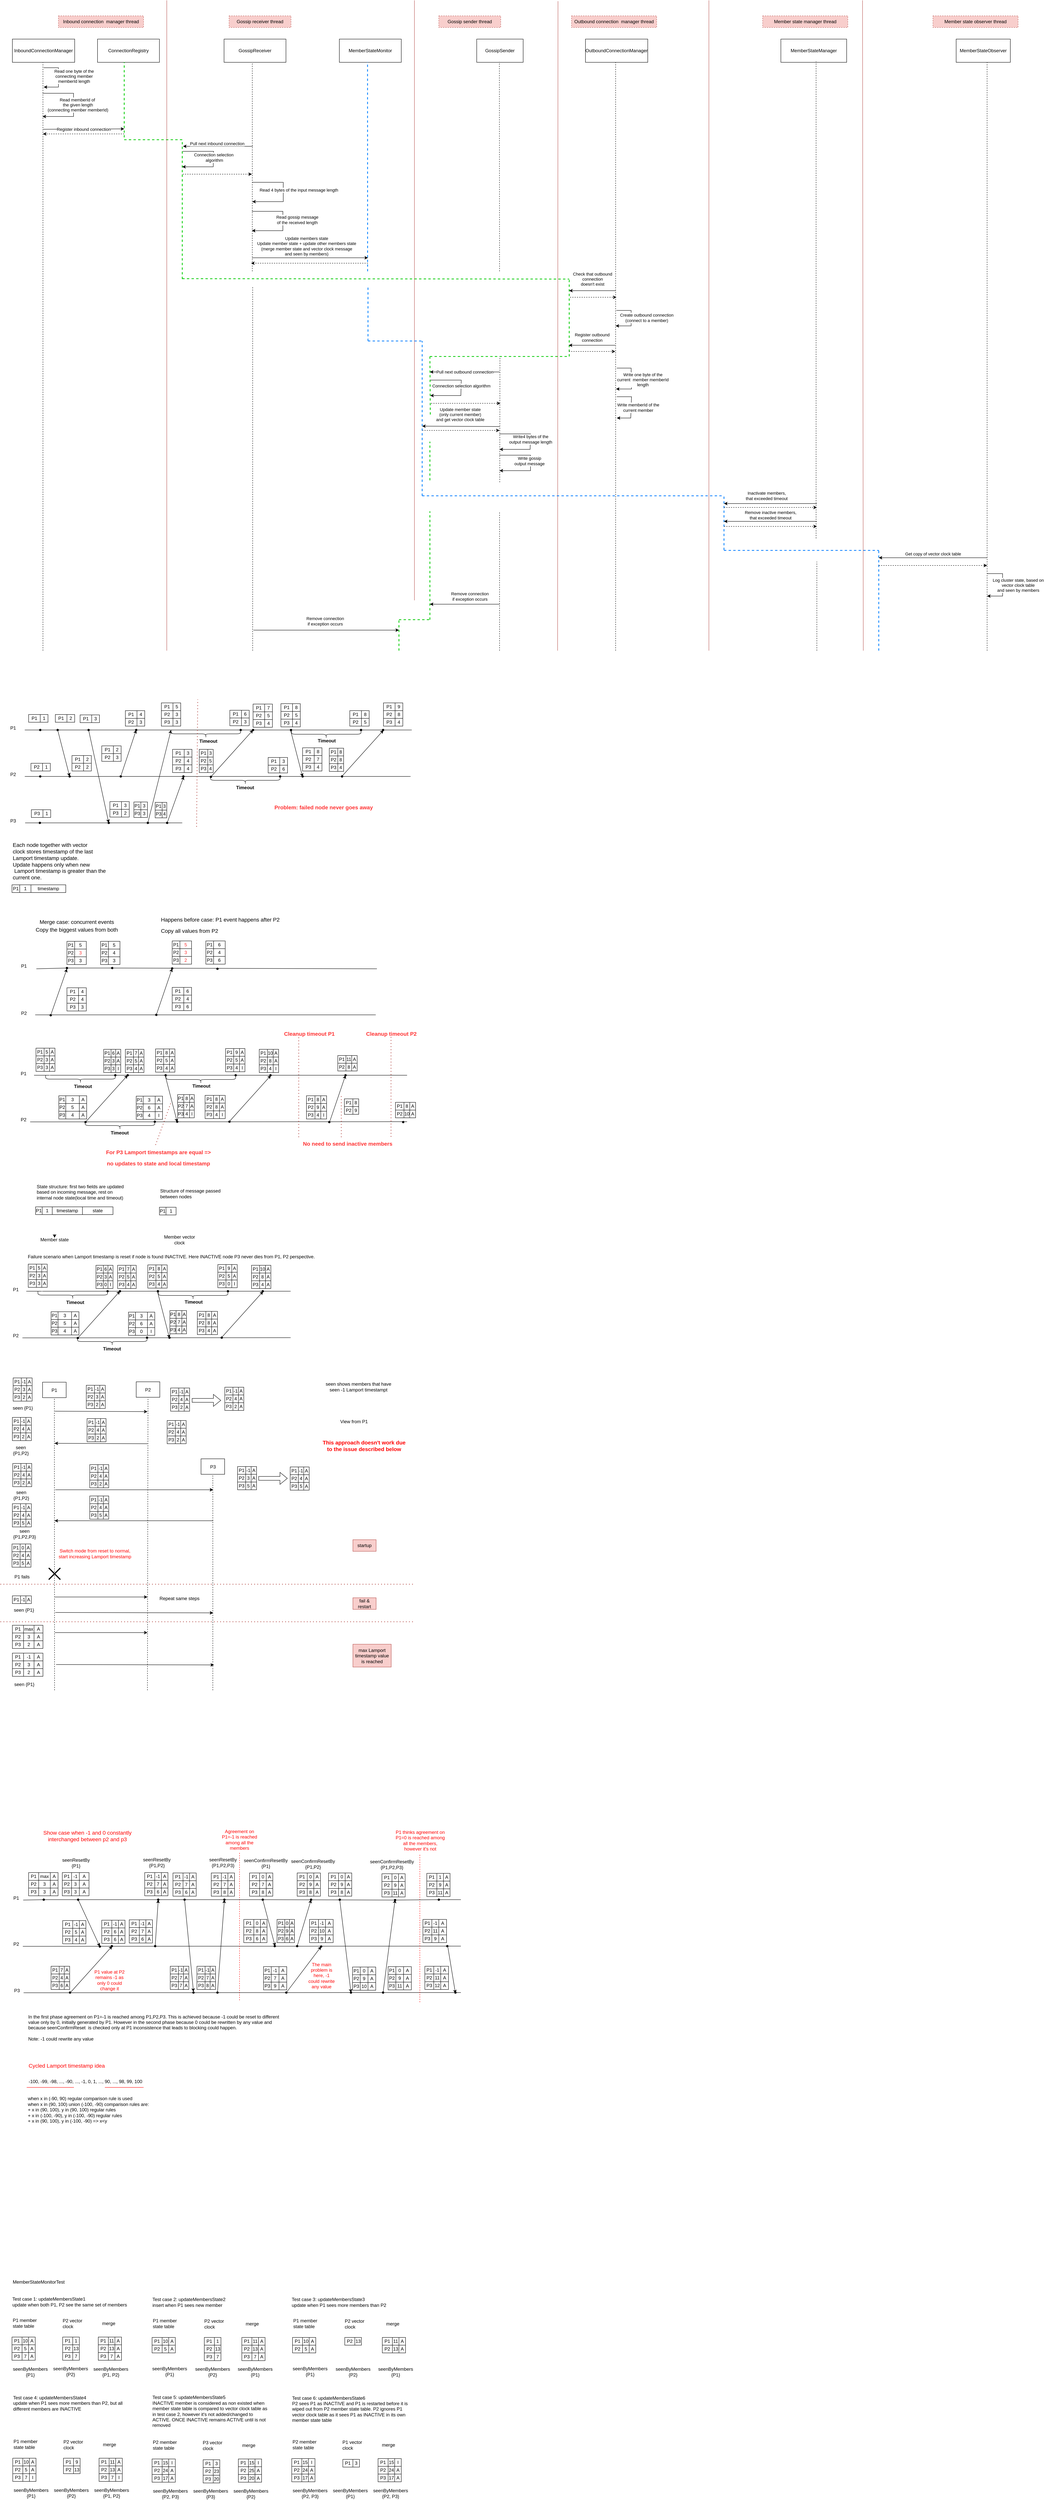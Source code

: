<mxfile version="18.2.0" type="device"><diagram id="ybLl9iI-S3jgdH6vj_K6" name="Page-1"><mxGraphModel dx="2031" dy="1089" grid="1" gridSize="10" guides="1" tooltips="1" connect="1" arrows="1" fold="1" page="1" pageScale="1" pageWidth="1654" pageHeight="1169" math="0" shadow="0"><root><mxCell id="0"/><mxCell id="1" parent="0"/><mxCell id="8boevGqbtsoN4rnXImfY-2" value="ConnectionRegistry" style="rounded=0;whiteSpace=wrap;html=1;" parent="1" vertex="1"><mxGeometry x="261" y="100" width="160" height="60" as="geometry"/></mxCell><mxCell id="8boevGqbtsoN4rnXImfY-3" value="" style="endArrow=none;dashed=1;html=1;rounded=0;fillColor=#d5e8d4;strokeColor=#00CC00;strokeWidth=2;" parent="1" edge="1"><mxGeometry width="50" height="50" relative="1" as="geometry"><mxPoint x="480" y="720" as="sourcePoint"/><mxPoint x="330" y="160" as="targetPoint"/><Array as="points"><mxPoint x="480" y="360"/><mxPoint x="330" y="360"/></Array></mxGeometry></mxCell><mxCell id="8boevGqbtsoN4rnXImfY-4" value="Register inbound connection" style="endArrow=classic;html=1;rounded=0;" parent="1" edge="1"><mxGeometry width="50" height="50" relative="1" as="geometry"><mxPoint x="121" y="333" as="sourcePoint"/><mxPoint x="330" y="332" as="targetPoint"/></mxGeometry></mxCell><mxCell id="8boevGqbtsoN4rnXImfY-5" value="GossipReceiver" style="rounded=0;whiteSpace=wrap;html=1;" parent="1" vertex="1"><mxGeometry x="588" y="100" width="160" height="60" as="geometry"/></mxCell><mxCell id="8boevGqbtsoN4rnXImfY-6" value="" style="endArrow=none;dashed=1;html=1;rounded=0;entryX=0.5;entryY=1;entryDx=0;entryDy=0;" parent="1" edge="1"><mxGeometry width="50" height="50" relative="1" as="geometry"><mxPoint x="661" y="700" as="sourcePoint"/><mxPoint x="661" y="160" as="targetPoint"/><Array as="points"/></mxGeometry></mxCell><mxCell id="8boevGqbtsoN4rnXImfY-9" value="" style="endArrow=classic;html=1;rounded=0;dashed=1;" parent="1" edge="1"><mxGeometry width="50" height="50" relative="1" as="geometry"><mxPoint x="481" y="449" as="sourcePoint"/><mxPoint x="660" y="449" as="targetPoint"/></mxGeometry></mxCell><mxCell id="8boevGqbtsoN4rnXImfY-10" value="Read 4 bytes of the input message length" style="endArrow=classic;html=1;rounded=0;" parent="1" edge="1"><mxGeometry x="-0.048" y="40" width="50" height="50" relative="1" as="geometry"><mxPoint x="661" y="470" as="sourcePoint"/><mxPoint x="661" y="520" as="targetPoint"/><Array as="points"><mxPoint x="741" y="470"/><mxPoint x="741" y="520"/></Array><mxPoint as="offset"/></mxGeometry></mxCell><mxCell id="8boevGqbtsoN4rnXImfY-11" value="Read gossip message &lt;br&gt;of the received length" style="endArrow=classic;html=1;rounded=0;" parent="1" edge="1"><mxGeometry x="-0.029" y="37" width="50" height="50" relative="1" as="geometry"><mxPoint x="660" y="545" as="sourcePoint"/><mxPoint x="660" y="595" as="targetPoint"/><Array as="points"><mxPoint x="740" y="545"/><mxPoint x="740" y="595"/></Array><mxPoint as="offset"/></mxGeometry></mxCell><mxCell id="8boevGqbtsoN4rnXImfY-15" value="" style="endArrow=none;html=1;rounded=0;fillColor=#f8cecc;strokeColor=#b85450;" parent="1" edge="1"><mxGeometry width="50" height="50" relative="1" as="geometry"><mxPoint x="440" y="1680" as="sourcePoint"/><mxPoint x="440" as="targetPoint"/></mxGeometry></mxCell><mxCell id="8boevGqbtsoN4rnXImfY-23" value="Inbound connection&amp;nbsp; manager thread" style="text;html=1;strokeColor=#b85450;fillColor=#f8cecc;align=center;verticalAlign=middle;whiteSpace=wrap;rounded=0;dashed=1;" parent="1" vertex="1"><mxGeometry x="160" y="40" width="220" height="30" as="geometry"/></mxCell><mxCell id="8boevGqbtsoN4rnXImfY-24" value="Gossip receiver thread" style="text;html=1;strokeColor=#b85450;fillColor=#f8cecc;align=center;verticalAlign=middle;whiteSpace=wrap;rounded=0;dashed=1;" parent="1" vertex="1"><mxGeometry x="601" y="40" width="160" height="30" as="geometry"/></mxCell><mxCell id="nclUNaPBs7oog8WegwaK-1" value="" style="endArrow=none;html=1;rounded=0;startArrow=none;" parent="1" source="nclUNaPBs7oog8WegwaK-14" edge="1"><mxGeometry width="50" height="50" relative="1" as="geometry"><mxPoint x="73" y="1885" as="sourcePoint"/><mxPoint x="1073" y="1885" as="targetPoint"/><Array as="points"/></mxGeometry></mxCell><mxCell id="nclUNaPBs7oog8WegwaK-2" value="" style="endArrow=none;html=1;rounded=0;" parent="1" edge="1"><mxGeometry width="50" height="50" relative="1" as="geometry"><mxPoint x="73" y="2005" as="sourcePoint"/><mxPoint x="1070" y="2005" as="targetPoint"/><Array as="points"/></mxGeometry></mxCell><mxCell id="nclUNaPBs7oog8WegwaK-3" value="" style="endArrow=none;html=1;rounded=0;" parent="1" edge="1"><mxGeometry width="50" height="50" relative="1" as="geometry"><mxPoint x="74" y="2125" as="sourcePoint"/><mxPoint x="480" y="2125" as="targetPoint"/><Array as="points"/></mxGeometry></mxCell><mxCell id="nclUNaPBs7oog8WegwaK-4" value="P1" style="text;html=1;strokeColor=none;fillColor=none;align=center;verticalAlign=middle;whiteSpace=wrap;rounded=0;" parent="1" vertex="1"><mxGeometry x="13" y="1865" width="60" height="30" as="geometry"/></mxCell><mxCell id="nclUNaPBs7oog8WegwaK-6" value="P2" style="text;html=1;strokeColor=none;fillColor=none;align=center;verticalAlign=middle;whiteSpace=wrap;rounded=0;" parent="1" vertex="1"><mxGeometry x="13" y="1985" width="60" height="30" as="geometry"/></mxCell><mxCell id="nclUNaPBs7oog8WegwaK-7" value="P3" style="text;html=1;strokeColor=none;fillColor=none;align=center;verticalAlign=middle;whiteSpace=wrap;rounded=0;" parent="1" vertex="1"><mxGeometry x="13" y="2105" width="60" height="30" as="geometry"/></mxCell><mxCell id="nclUNaPBs7oog8WegwaK-8" value="" style="endArrow=classic;html=1;rounded=0;" parent="1" edge="1"><mxGeometry width="50" height="50" relative="1" as="geometry"><mxPoint x="158" y="1885" as="sourcePoint"/><mxPoint x="189" y="2005" as="targetPoint"/></mxGeometry></mxCell><mxCell id="nclUNaPBs7oog8WegwaK-9" value="" style="endArrow=classic;html=1;rounded=0;" parent="1" edge="1"><mxGeometry width="50" height="50" relative="1" as="geometry"><mxPoint x="238" y="1885" as="sourcePoint"/><mxPoint x="290" y="2125" as="targetPoint"/></mxGeometry></mxCell><mxCell id="nclUNaPBs7oog8WegwaK-10" value="" style="endArrow=classic;html=1;rounded=0;" parent="1" edge="1"><mxGeometry width="50" height="50" relative="1" as="geometry"><mxPoint x="321" y="2005" as="sourcePoint"/><mxPoint x="361" y="1885" as="targetPoint"/></mxGeometry></mxCell><mxCell id="nclUNaPBs7oog8WegwaK-11" value="" style="endArrow=classic;html=1;rounded=0;" parent="1" edge="1"><mxGeometry width="50" height="50" relative="1" as="geometry"><mxPoint x="391" y="2125" as="sourcePoint"/><mxPoint x="451" y="1885" as="targetPoint"/></mxGeometry></mxCell><mxCell id="nclUNaPBs7oog8WegwaK-12" value="" style="endArrow=classic;html=1;rounded=0;" parent="1" edge="1"><mxGeometry width="50" height="50" relative="1" as="geometry"><mxPoint x="441" y="2125" as="sourcePoint"/><mxPoint x="484" y="2005" as="targetPoint"/></mxGeometry></mxCell><mxCell id="nclUNaPBs7oog8WegwaK-13" value="" style="endArrow=classic;html=1;rounded=0;entryX=0.425;entryY=0.625;entryDx=0;entryDy=0;entryPerimeter=0;exitX=0.6;exitY=0.625;exitDx=0;exitDy=0;exitPerimeter=0;" parent="1" source="nclUNaPBs7oog8WegwaK-278" edge="1"><mxGeometry width="50" height="50" relative="1" as="geometry"><mxPoint x="587" y="2005" as="sourcePoint"/><mxPoint x="663" y="1885" as="targetPoint"/></mxGeometry></mxCell><mxCell id="nclUNaPBs7oog8WegwaK-14" value="" style="shape=waypoint;sketch=0;fillStyle=solid;size=6;pointerEvents=1;points=[];fillColor=none;resizable=0;rotatable=0;perimeter=centerPerimeter;snapToPoint=1;" parent="1" vertex="1"><mxGeometry x="93" y="1865" width="40" height="40" as="geometry"/></mxCell><mxCell id="nclUNaPBs7oog8WegwaK-15" value="" style="endArrow=none;html=1;rounded=0;" parent="1" target="nclUNaPBs7oog8WegwaK-14" edge="1"><mxGeometry width="50" height="50" relative="1" as="geometry"><mxPoint x="73" y="1885" as="sourcePoint"/><mxPoint x="993" y="1885" as="targetPoint"/><Array as="points"/></mxGeometry></mxCell><mxCell id="nclUNaPBs7oog8WegwaK-149" value="" style="shape=table;html=1;whiteSpace=wrap;startSize=0;container=1;collapsible=0;childLayout=tableLayout;" parent="1" vertex="1"><mxGeometry x="83" y="1845" width="50" height="20" as="geometry"/></mxCell><mxCell id="nclUNaPBs7oog8WegwaK-150" value="" style="shape=tableRow;horizontal=0;startSize=0;swimlaneHead=0;swimlaneBody=0;top=0;left=0;bottom=0;right=0;collapsible=0;dropTarget=0;fillColor=none;points=[[0,0.5],[1,0.5]];portConstraint=eastwest;" parent="nclUNaPBs7oog8WegwaK-149" vertex="1"><mxGeometry width="50" height="20" as="geometry"/></mxCell><mxCell id="nclUNaPBs7oog8WegwaK-151" value="P1" style="shape=partialRectangle;html=1;whiteSpace=wrap;connectable=0;fillColor=none;top=0;left=0;bottom=0;right=0;overflow=hidden;" parent="nclUNaPBs7oog8WegwaK-150" vertex="1"><mxGeometry width="30" height="20" as="geometry"><mxRectangle width="30" height="20" as="alternateBounds"/></mxGeometry></mxCell><mxCell id="nclUNaPBs7oog8WegwaK-152" value="1" style="shape=partialRectangle;html=1;whiteSpace=wrap;connectable=0;fillColor=none;top=0;left=0;bottom=0;right=0;overflow=hidden;" parent="nclUNaPBs7oog8WegwaK-150" vertex="1"><mxGeometry x="30" width="20" height="20" as="geometry"><mxRectangle width="20" height="20" as="alternateBounds"/></mxGeometry></mxCell><mxCell id="nclUNaPBs7oog8WegwaK-162" value="" style="shape=table;html=1;whiteSpace=wrap;startSize=0;container=1;collapsible=0;childLayout=tableLayout;" parent="1" vertex="1"><mxGeometry x="152" y="1845" width="50" height="20" as="geometry"/></mxCell><mxCell id="nclUNaPBs7oog8WegwaK-163" value="" style="shape=tableRow;horizontal=0;startSize=0;swimlaneHead=0;swimlaneBody=0;top=0;left=0;bottom=0;right=0;collapsible=0;dropTarget=0;fillColor=none;points=[[0,0.5],[1,0.5]];portConstraint=eastwest;" parent="nclUNaPBs7oog8WegwaK-162" vertex="1"><mxGeometry width="50" height="20" as="geometry"/></mxCell><mxCell id="nclUNaPBs7oog8WegwaK-164" value="P1" style="shape=partialRectangle;html=1;whiteSpace=wrap;connectable=0;fillColor=none;top=0;left=0;bottom=0;right=0;overflow=hidden;" parent="nclUNaPBs7oog8WegwaK-163" vertex="1"><mxGeometry width="30" height="20" as="geometry"><mxRectangle width="30" height="20" as="alternateBounds"/></mxGeometry></mxCell><mxCell id="nclUNaPBs7oog8WegwaK-165" value="2" style="shape=partialRectangle;html=1;whiteSpace=wrap;connectable=0;fillColor=none;top=0;left=0;bottom=0;right=0;overflow=hidden;" parent="nclUNaPBs7oog8WegwaK-163" vertex="1"><mxGeometry x="30" width="20" height="20" as="geometry"><mxRectangle width="20" height="20" as="alternateBounds"/></mxGeometry></mxCell><mxCell id="nclUNaPBs7oog8WegwaK-167" value="" style="shape=waypoint;sketch=0;fillStyle=solid;size=6;pointerEvents=1;points=[];fillColor=none;resizable=0;rotatable=0;perimeter=centerPerimeter;snapToPoint=1;" parent="1" vertex="1"><mxGeometry x="138" y="1865" width="40" height="40" as="geometry"/></mxCell><mxCell id="nclUNaPBs7oog8WegwaK-168" value="" style="shape=waypoint;sketch=0;fillStyle=solid;size=6;pointerEvents=1;points=[];fillColor=none;resizable=0;rotatable=0;perimeter=centerPerimeter;snapToPoint=1;" parent="1" vertex="1"><mxGeometry x="218" y="1865" width="40" height="40" as="geometry"/></mxCell><mxCell id="nclUNaPBs7oog8WegwaK-169" value="" style="shape=waypoint;sketch=0;fillStyle=solid;size=6;pointerEvents=1;points=[];fillColor=none;resizable=0;rotatable=0;perimeter=centerPerimeter;snapToPoint=1;" parent="1" vertex="1"><mxGeometry x="341" y="1865" width="40" height="40" as="geometry"/></mxCell><mxCell id="nclUNaPBs7oog8WegwaK-170" value="" style="shape=waypoint;sketch=0;fillStyle=solid;size=6;pointerEvents=1;points=[];fillColor=none;resizable=0;rotatable=0;perimeter=centerPerimeter;snapToPoint=1;" parent="1" vertex="1"><mxGeometry x="611" y="1865" width="40" height="40" as="geometry"/></mxCell><mxCell id="nclUNaPBs7oog8WegwaK-171" value="" style="shape=waypoint;sketch=0;fillStyle=solid;size=6;pointerEvents=1;points=[];fillColor=none;resizable=0;rotatable=0;perimeter=centerPerimeter;snapToPoint=1;" parent="1" vertex="1"><mxGeometry x="643" y="1865" width="40" height="40" as="geometry"/></mxCell><mxCell id="nclUNaPBs7oog8WegwaK-173" value="" style="shape=table;html=1;whiteSpace=wrap;startSize=0;container=1;collapsible=0;childLayout=tableLayout;" parent="1" vertex="1"><mxGeometry x="216" y="1846" width="50" height="20" as="geometry"/></mxCell><mxCell id="nclUNaPBs7oog8WegwaK-174" value="" style="shape=tableRow;horizontal=0;startSize=0;swimlaneHead=0;swimlaneBody=0;top=0;left=0;bottom=0;right=0;collapsible=0;dropTarget=0;fillColor=none;points=[[0,0.5],[1,0.5]];portConstraint=eastwest;" parent="nclUNaPBs7oog8WegwaK-173" vertex="1"><mxGeometry width="50" height="20" as="geometry"/></mxCell><mxCell id="nclUNaPBs7oog8WegwaK-175" value="P1" style="shape=partialRectangle;html=1;whiteSpace=wrap;connectable=0;fillColor=none;top=0;left=0;bottom=0;right=0;overflow=hidden;" parent="nclUNaPBs7oog8WegwaK-174" vertex="1"><mxGeometry width="30" height="20" as="geometry"><mxRectangle width="30" height="20" as="alternateBounds"/></mxGeometry></mxCell><mxCell id="nclUNaPBs7oog8WegwaK-176" value="3" style="shape=partialRectangle;html=1;whiteSpace=wrap;connectable=0;fillColor=none;top=0;left=0;bottom=0;right=0;overflow=hidden;" parent="nclUNaPBs7oog8WegwaK-174" vertex="1"><mxGeometry x="30" width="20" height="20" as="geometry"><mxRectangle width="20" height="20" as="alternateBounds"/></mxGeometry></mxCell><mxCell id="nclUNaPBs7oog8WegwaK-177" value="" style="shape=waypoint;sketch=0;fillStyle=solid;size=6;pointerEvents=1;points=[];fillColor=none;resizable=0;rotatable=0;perimeter=centerPerimeter;snapToPoint=1;" parent="1" vertex="1"><mxGeometry x="93" y="1985" width="40" height="40" as="geometry"/></mxCell><mxCell id="nclUNaPBs7oog8WegwaK-178" value="" style="shape=waypoint;sketch=0;fillStyle=solid;size=6;pointerEvents=1;points=[];fillColor=none;resizable=0;rotatable=0;perimeter=centerPerimeter;snapToPoint=1;" parent="1" vertex="1"><mxGeometry x="92" y="2105" width="40" height="40" as="geometry"/></mxCell><mxCell id="nclUNaPBs7oog8WegwaK-179" value="" style="shape=table;html=1;whiteSpace=wrap;startSize=0;container=1;collapsible=0;childLayout=tableLayout;" parent="1" vertex="1"><mxGeometry x="89" y="1971" width="50" height="20" as="geometry"/></mxCell><mxCell id="nclUNaPBs7oog8WegwaK-180" value="" style="shape=tableRow;horizontal=0;startSize=0;swimlaneHead=0;swimlaneBody=0;top=0;left=0;bottom=0;right=0;collapsible=0;dropTarget=0;fillColor=none;points=[[0,0.5],[1,0.5]];portConstraint=eastwest;" parent="nclUNaPBs7oog8WegwaK-179" vertex="1"><mxGeometry width="50" height="20" as="geometry"/></mxCell><mxCell id="nclUNaPBs7oog8WegwaK-181" value="P2" style="shape=partialRectangle;html=1;whiteSpace=wrap;connectable=0;fillColor=none;top=0;left=0;bottom=0;right=0;overflow=hidden;" parent="nclUNaPBs7oog8WegwaK-180" vertex="1"><mxGeometry width="30" height="20" as="geometry"><mxRectangle width="30" height="20" as="alternateBounds"/></mxGeometry></mxCell><mxCell id="nclUNaPBs7oog8WegwaK-182" value="1" style="shape=partialRectangle;html=1;whiteSpace=wrap;connectable=0;fillColor=none;top=0;left=0;bottom=0;right=0;overflow=hidden;" parent="nclUNaPBs7oog8WegwaK-180" vertex="1"><mxGeometry x="30" width="20" height="20" as="geometry"><mxRectangle width="20" height="20" as="alternateBounds"/></mxGeometry></mxCell><mxCell id="nclUNaPBs7oog8WegwaK-183" value="" style="shape=table;html=1;whiteSpace=wrap;startSize=0;container=1;collapsible=0;childLayout=tableLayout;" parent="1" vertex="1"><mxGeometry x="90" y="2091" width="50" height="20" as="geometry"/></mxCell><mxCell id="nclUNaPBs7oog8WegwaK-184" value="" style="shape=tableRow;horizontal=0;startSize=0;swimlaneHead=0;swimlaneBody=0;top=0;left=0;bottom=0;right=0;collapsible=0;dropTarget=0;fillColor=none;points=[[0,0.5],[1,0.5]];portConstraint=eastwest;" parent="nclUNaPBs7oog8WegwaK-183" vertex="1"><mxGeometry width="50" height="20" as="geometry"/></mxCell><mxCell id="nclUNaPBs7oog8WegwaK-185" value="P3" style="shape=partialRectangle;html=1;whiteSpace=wrap;connectable=0;fillColor=none;top=0;left=0;bottom=0;right=0;overflow=hidden;" parent="nclUNaPBs7oog8WegwaK-184" vertex="1"><mxGeometry width="30" height="20" as="geometry"><mxRectangle width="30" height="20" as="alternateBounds"/></mxGeometry></mxCell><mxCell id="nclUNaPBs7oog8WegwaK-186" value="1" style="shape=partialRectangle;html=1;whiteSpace=wrap;connectable=0;fillColor=none;top=0;left=0;bottom=0;right=0;overflow=hidden;" parent="nclUNaPBs7oog8WegwaK-184" vertex="1"><mxGeometry x="30" width="20" height="20" as="geometry"><mxRectangle width="20" height="20" as="alternateBounds"/></mxGeometry></mxCell><mxCell id="nclUNaPBs7oog8WegwaK-187" value="" style="shape=waypoint;sketch=0;fillStyle=solid;size=6;pointerEvents=1;points=[];fillColor=none;resizable=0;rotatable=0;perimeter=centerPerimeter;snapToPoint=1;" parent="1" vertex="1"><mxGeometry x="169" y="1985" width="40" height="40" as="geometry"/></mxCell><mxCell id="nclUNaPBs7oog8WegwaK-188" value="" style="shape=waypoint;sketch=0;fillStyle=solid;size=6;pointerEvents=1;points=[];fillColor=none;resizable=0;rotatable=0;perimeter=centerPerimeter;snapToPoint=1;" parent="1" vertex="1"><mxGeometry x="270" y="2105" width="40" height="40" as="geometry"/></mxCell><mxCell id="nclUNaPBs7oog8WegwaK-189" value="" style="shape=table;html=1;whiteSpace=wrap;startSize=0;container=1;collapsible=0;childLayout=tableLayout;" parent="1" vertex="1"><mxGeometry x="195" y="1951" width="50" height="40" as="geometry"/></mxCell><mxCell id="nclUNaPBs7oog8WegwaK-190" value="" style="shape=tableRow;horizontal=0;startSize=0;swimlaneHead=0;swimlaneBody=0;top=0;left=0;bottom=0;right=0;collapsible=0;dropTarget=0;fillColor=none;points=[[0,0.5],[1,0.5]];portConstraint=eastwest;" parent="nclUNaPBs7oog8WegwaK-189" vertex="1"><mxGeometry width="50" height="20" as="geometry"/></mxCell><mxCell id="nclUNaPBs7oog8WegwaK-191" value="P1" style="shape=partialRectangle;html=1;whiteSpace=wrap;connectable=0;fillColor=none;top=0;left=0;bottom=0;right=0;overflow=hidden;" parent="nclUNaPBs7oog8WegwaK-190" vertex="1"><mxGeometry width="30" height="20" as="geometry"><mxRectangle width="30" height="20" as="alternateBounds"/></mxGeometry></mxCell><mxCell id="nclUNaPBs7oog8WegwaK-192" value="2" style="shape=partialRectangle;html=1;whiteSpace=wrap;connectable=0;fillColor=none;top=0;left=0;bottom=0;right=0;overflow=hidden;" parent="nclUNaPBs7oog8WegwaK-190" vertex="1"><mxGeometry x="30" width="20" height="20" as="geometry"><mxRectangle width="20" height="20" as="alternateBounds"/></mxGeometry></mxCell><mxCell id="nclUNaPBs7oog8WegwaK-193" style="shape=tableRow;horizontal=0;startSize=0;swimlaneHead=0;swimlaneBody=0;top=0;left=0;bottom=0;right=0;collapsible=0;dropTarget=0;fillColor=none;points=[[0,0.5],[1,0.5]];portConstraint=eastwest;" parent="nclUNaPBs7oog8WegwaK-189" vertex="1"><mxGeometry y="20" width="50" height="20" as="geometry"/></mxCell><mxCell id="nclUNaPBs7oog8WegwaK-194" value="P2" style="shape=partialRectangle;html=1;whiteSpace=wrap;connectable=0;fillColor=none;top=0;left=0;bottom=0;right=0;overflow=hidden;" parent="nclUNaPBs7oog8WegwaK-193" vertex="1"><mxGeometry width="30" height="20" as="geometry"><mxRectangle width="30" height="20" as="alternateBounds"/></mxGeometry></mxCell><mxCell id="nclUNaPBs7oog8WegwaK-195" value="&lt;span&gt;2&lt;/span&gt;" style="shape=partialRectangle;html=1;whiteSpace=wrap;connectable=0;fillColor=none;top=0;left=0;bottom=0;right=0;overflow=hidden;" parent="nclUNaPBs7oog8WegwaK-193" vertex="1"><mxGeometry x="30" width="20" height="20" as="geometry"><mxRectangle width="20" height="20" as="alternateBounds"/></mxGeometry></mxCell><mxCell id="nclUNaPBs7oog8WegwaK-196" value="" style="shape=table;html=1;whiteSpace=wrap;startSize=0;container=1;collapsible=0;childLayout=tableLayout;" parent="1" vertex="1"><mxGeometry x="272" y="1926" width="50" height="40" as="geometry"/></mxCell><mxCell id="nclUNaPBs7oog8WegwaK-197" value="" style="shape=tableRow;horizontal=0;startSize=0;swimlaneHead=0;swimlaneBody=0;top=0;left=0;bottom=0;right=0;collapsible=0;dropTarget=0;fillColor=none;points=[[0,0.5],[1,0.5]];portConstraint=eastwest;" parent="nclUNaPBs7oog8WegwaK-196" vertex="1"><mxGeometry width="50" height="20" as="geometry"/></mxCell><mxCell id="nclUNaPBs7oog8WegwaK-198" value="P1" style="shape=partialRectangle;html=1;whiteSpace=wrap;connectable=0;fillColor=none;top=0;left=0;bottom=0;right=0;overflow=hidden;" parent="nclUNaPBs7oog8WegwaK-197" vertex="1"><mxGeometry width="30" height="20" as="geometry"><mxRectangle width="30" height="20" as="alternateBounds"/></mxGeometry></mxCell><mxCell id="nclUNaPBs7oog8WegwaK-199" value="2" style="shape=partialRectangle;html=1;whiteSpace=wrap;connectable=0;fillColor=none;top=0;left=0;bottom=0;right=0;overflow=hidden;" parent="nclUNaPBs7oog8WegwaK-197" vertex="1"><mxGeometry x="30" width="20" height="20" as="geometry"><mxRectangle width="20" height="20" as="alternateBounds"/></mxGeometry></mxCell><mxCell id="nclUNaPBs7oog8WegwaK-200" style="shape=tableRow;horizontal=0;startSize=0;swimlaneHead=0;swimlaneBody=0;top=0;left=0;bottom=0;right=0;collapsible=0;dropTarget=0;fillColor=none;points=[[0,0.5],[1,0.5]];portConstraint=eastwest;" parent="nclUNaPBs7oog8WegwaK-196" vertex="1"><mxGeometry y="20" width="50" height="20" as="geometry"/></mxCell><mxCell id="nclUNaPBs7oog8WegwaK-201" value="P2" style="shape=partialRectangle;html=1;whiteSpace=wrap;connectable=0;fillColor=none;top=0;left=0;bottom=0;right=0;overflow=hidden;" parent="nclUNaPBs7oog8WegwaK-200" vertex="1"><mxGeometry width="30" height="20" as="geometry"><mxRectangle width="30" height="20" as="alternateBounds"/></mxGeometry></mxCell><mxCell id="nclUNaPBs7oog8WegwaK-202" value="&lt;span&gt;3&lt;/span&gt;" style="shape=partialRectangle;html=1;whiteSpace=wrap;connectable=0;fillColor=none;top=0;left=0;bottom=0;right=0;overflow=hidden;" parent="nclUNaPBs7oog8WegwaK-200" vertex="1"><mxGeometry x="30" width="20" height="20" as="geometry"><mxRectangle width="20" height="20" as="alternateBounds"/></mxGeometry></mxCell><mxCell id="nclUNaPBs7oog8WegwaK-203" value="" style="shape=waypoint;sketch=0;fillStyle=solid;size=6;pointerEvents=1;points=[];fillColor=none;resizable=0;rotatable=0;perimeter=centerPerimeter;snapToPoint=1;" parent="1" vertex="1"><mxGeometry x="301" y="1985" width="40" height="40" as="geometry"/></mxCell><mxCell id="nclUNaPBs7oog8WegwaK-204" value="" style="shape=table;html=1;whiteSpace=wrap;startSize=0;container=1;collapsible=0;childLayout=tableLayout;" parent="1" vertex="1"><mxGeometry x="333" y="1835" width="50" height="40" as="geometry"/></mxCell><mxCell id="nclUNaPBs7oog8WegwaK-205" value="" style="shape=tableRow;horizontal=0;startSize=0;swimlaneHead=0;swimlaneBody=0;top=0;left=0;bottom=0;right=0;collapsible=0;dropTarget=0;fillColor=none;points=[[0,0.5],[1,0.5]];portConstraint=eastwest;" parent="nclUNaPBs7oog8WegwaK-204" vertex="1"><mxGeometry width="50" height="20" as="geometry"/></mxCell><mxCell id="nclUNaPBs7oog8WegwaK-206" value="P1" style="shape=partialRectangle;html=1;whiteSpace=wrap;connectable=0;fillColor=none;top=0;left=0;bottom=0;right=0;overflow=hidden;" parent="nclUNaPBs7oog8WegwaK-205" vertex="1"><mxGeometry width="30" height="20" as="geometry"><mxRectangle width="30" height="20" as="alternateBounds"/></mxGeometry></mxCell><mxCell id="nclUNaPBs7oog8WegwaK-207" value="4" style="shape=partialRectangle;html=1;whiteSpace=wrap;connectable=0;fillColor=none;top=0;left=0;bottom=0;right=0;overflow=hidden;" parent="nclUNaPBs7oog8WegwaK-205" vertex="1"><mxGeometry x="30" width="20" height="20" as="geometry"><mxRectangle width="20" height="20" as="alternateBounds"/></mxGeometry></mxCell><mxCell id="nclUNaPBs7oog8WegwaK-208" style="shape=tableRow;horizontal=0;startSize=0;swimlaneHead=0;swimlaneBody=0;top=0;left=0;bottom=0;right=0;collapsible=0;dropTarget=0;fillColor=none;points=[[0,0.5],[1,0.5]];portConstraint=eastwest;" parent="nclUNaPBs7oog8WegwaK-204" vertex="1"><mxGeometry y="20" width="50" height="20" as="geometry"/></mxCell><mxCell id="nclUNaPBs7oog8WegwaK-209" value="P2" style="shape=partialRectangle;html=1;whiteSpace=wrap;connectable=0;fillColor=none;top=0;left=0;bottom=0;right=0;overflow=hidden;" parent="nclUNaPBs7oog8WegwaK-208" vertex="1"><mxGeometry width="30" height="20" as="geometry"><mxRectangle width="30" height="20" as="alternateBounds"/></mxGeometry></mxCell><mxCell id="nclUNaPBs7oog8WegwaK-210" value="&lt;span&gt;3&lt;/span&gt;" style="shape=partialRectangle;html=1;whiteSpace=wrap;connectable=0;fillColor=none;top=0;left=0;bottom=0;right=0;overflow=hidden;" parent="nclUNaPBs7oog8WegwaK-208" vertex="1"><mxGeometry x="30" width="20" height="20" as="geometry"><mxRectangle width="20" height="20" as="alternateBounds"/></mxGeometry></mxCell><mxCell id="nclUNaPBs7oog8WegwaK-211" value="" style="shape=table;html=1;whiteSpace=wrap;startSize=0;container=1;collapsible=0;childLayout=tableLayout;" parent="1" vertex="1"><mxGeometry x="293" y="2070" width="50" height="40" as="geometry"/></mxCell><mxCell id="nclUNaPBs7oog8WegwaK-212" value="" style="shape=tableRow;horizontal=0;startSize=0;swimlaneHead=0;swimlaneBody=0;top=0;left=0;bottom=0;right=0;collapsible=0;dropTarget=0;fillColor=none;points=[[0,0.5],[1,0.5]];portConstraint=eastwest;" parent="nclUNaPBs7oog8WegwaK-211" vertex="1"><mxGeometry width="50" height="20" as="geometry"/></mxCell><mxCell id="nclUNaPBs7oog8WegwaK-213" value="P1" style="shape=partialRectangle;html=1;whiteSpace=wrap;connectable=0;fillColor=none;top=0;left=0;bottom=0;right=0;overflow=hidden;" parent="nclUNaPBs7oog8WegwaK-212" vertex="1"><mxGeometry width="30" height="20" as="geometry"><mxRectangle width="30" height="20" as="alternateBounds"/></mxGeometry></mxCell><mxCell id="nclUNaPBs7oog8WegwaK-214" value="3" style="shape=partialRectangle;html=1;whiteSpace=wrap;connectable=0;fillColor=none;top=0;left=0;bottom=0;right=0;overflow=hidden;" parent="nclUNaPBs7oog8WegwaK-212" vertex="1"><mxGeometry x="30" width="20" height="20" as="geometry"><mxRectangle width="20" height="20" as="alternateBounds"/></mxGeometry></mxCell><mxCell id="nclUNaPBs7oog8WegwaK-215" style="shape=tableRow;horizontal=0;startSize=0;swimlaneHead=0;swimlaneBody=0;top=0;left=0;bottom=0;right=0;collapsible=0;dropTarget=0;fillColor=none;points=[[0,0.5],[1,0.5]];portConstraint=eastwest;" parent="nclUNaPBs7oog8WegwaK-211" vertex="1"><mxGeometry y="20" width="50" height="20" as="geometry"/></mxCell><mxCell id="nclUNaPBs7oog8WegwaK-216" value="P3" style="shape=partialRectangle;html=1;whiteSpace=wrap;connectable=0;fillColor=none;top=0;left=0;bottom=0;right=0;overflow=hidden;" parent="nclUNaPBs7oog8WegwaK-215" vertex="1"><mxGeometry width="30" height="20" as="geometry"><mxRectangle width="30" height="20" as="alternateBounds"/></mxGeometry></mxCell><mxCell id="nclUNaPBs7oog8WegwaK-217" value="&lt;span&gt;2&lt;/span&gt;" style="shape=partialRectangle;html=1;whiteSpace=wrap;connectable=0;fillColor=none;top=0;left=0;bottom=0;right=0;overflow=hidden;" parent="nclUNaPBs7oog8WegwaK-215" vertex="1"><mxGeometry x="30" width="20" height="20" as="geometry"><mxRectangle width="20" height="20" as="alternateBounds"/></mxGeometry></mxCell><mxCell id="nclUNaPBs7oog8WegwaK-218" value="" style="shape=table;html=1;whiteSpace=wrap;startSize=0;container=1;collapsible=0;childLayout=tableLayout;" parent="1" vertex="1"><mxGeometry x="355" y="2071" width="35" height="40" as="geometry"/></mxCell><mxCell id="nclUNaPBs7oog8WegwaK-219" value="" style="shape=tableRow;horizontal=0;startSize=0;swimlaneHead=0;swimlaneBody=0;top=0;left=0;bottom=0;right=0;collapsible=0;dropTarget=0;fillColor=none;points=[[0,0.5],[1,0.5]];portConstraint=eastwest;" parent="nclUNaPBs7oog8WegwaK-218" vertex="1"><mxGeometry width="35" height="20" as="geometry"/></mxCell><mxCell id="nclUNaPBs7oog8WegwaK-220" value="P1" style="shape=partialRectangle;html=1;whiteSpace=wrap;connectable=0;fillColor=none;top=0;left=0;bottom=0;right=0;overflow=hidden;" parent="nclUNaPBs7oog8WegwaK-219" vertex="1"><mxGeometry width="18" height="20" as="geometry"><mxRectangle width="18" height="20" as="alternateBounds"/></mxGeometry></mxCell><mxCell id="nclUNaPBs7oog8WegwaK-221" value="3" style="shape=partialRectangle;html=1;whiteSpace=wrap;connectable=0;fillColor=none;top=0;left=0;bottom=0;right=0;overflow=hidden;" parent="nclUNaPBs7oog8WegwaK-219" vertex="1"><mxGeometry x="18" width="17" height="20" as="geometry"><mxRectangle width="17" height="20" as="alternateBounds"/></mxGeometry></mxCell><mxCell id="nclUNaPBs7oog8WegwaK-222" style="shape=tableRow;horizontal=0;startSize=0;swimlaneHead=0;swimlaneBody=0;top=0;left=0;bottom=0;right=0;collapsible=0;dropTarget=0;fillColor=none;points=[[0,0.5],[1,0.5]];portConstraint=eastwest;" parent="nclUNaPBs7oog8WegwaK-218" vertex="1"><mxGeometry y="20" width="35" height="20" as="geometry"/></mxCell><mxCell id="nclUNaPBs7oog8WegwaK-223" value="P3" style="shape=partialRectangle;html=1;whiteSpace=wrap;connectable=0;fillColor=none;top=0;left=0;bottom=0;right=0;overflow=hidden;" parent="nclUNaPBs7oog8WegwaK-222" vertex="1"><mxGeometry width="18" height="20" as="geometry"><mxRectangle width="18" height="20" as="alternateBounds"/></mxGeometry></mxCell><mxCell id="nclUNaPBs7oog8WegwaK-224" value="&lt;span&gt;3&lt;/span&gt;" style="shape=partialRectangle;html=1;whiteSpace=wrap;connectable=0;fillColor=none;top=0;left=0;bottom=0;right=0;overflow=hidden;" parent="nclUNaPBs7oog8WegwaK-222" vertex="1"><mxGeometry x="18" width="17" height="20" as="geometry"><mxRectangle width="17" height="20" as="alternateBounds"/></mxGeometry></mxCell><mxCell id="nclUNaPBs7oog8WegwaK-225" value="" style="shape=waypoint;sketch=0;fillStyle=solid;size=6;pointerEvents=1;points=[];fillColor=none;resizable=0;rotatable=0;perimeter=centerPerimeter;snapToPoint=1;" parent="1" vertex="1"><mxGeometry x="371" y="2105" width="40" height="40" as="geometry"/></mxCell><mxCell id="nclUNaPBs7oog8WegwaK-226" value="" style="shape=table;html=1;whiteSpace=wrap;startSize=0;container=1;collapsible=0;childLayout=tableLayout;" parent="1" vertex="1"><mxGeometry x="426" y="1815" width="50" height="60" as="geometry"/></mxCell><mxCell id="nclUNaPBs7oog8WegwaK-227" value="" style="shape=tableRow;horizontal=0;startSize=0;swimlaneHead=0;swimlaneBody=0;top=0;left=0;bottom=0;right=0;collapsible=0;dropTarget=0;fillColor=none;points=[[0,0.5],[1,0.5]];portConstraint=eastwest;" parent="nclUNaPBs7oog8WegwaK-226" vertex="1"><mxGeometry width="50" height="20" as="geometry"/></mxCell><mxCell id="nclUNaPBs7oog8WegwaK-228" value="P1" style="shape=partialRectangle;html=1;whiteSpace=wrap;connectable=0;fillColor=none;top=0;left=0;bottom=0;right=0;overflow=hidden;" parent="nclUNaPBs7oog8WegwaK-227" vertex="1"><mxGeometry width="30" height="20" as="geometry"><mxRectangle width="30" height="20" as="alternateBounds"/></mxGeometry></mxCell><mxCell id="nclUNaPBs7oog8WegwaK-229" value="5" style="shape=partialRectangle;html=1;whiteSpace=wrap;connectable=0;fillColor=none;top=0;left=0;bottom=0;right=0;overflow=hidden;" parent="nclUNaPBs7oog8WegwaK-227" vertex="1"><mxGeometry x="30" width="20" height="20" as="geometry"><mxRectangle width="20" height="20" as="alternateBounds"/></mxGeometry></mxCell><mxCell id="nclUNaPBs7oog8WegwaK-230" style="shape=tableRow;horizontal=0;startSize=0;swimlaneHead=0;swimlaneBody=0;top=0;left=0;bottom=0;right=0;collapsible=0;dropTarget=0;fillColor=none;points=[[0,0.5],[1,0.5]];portConstraint=eastwest;" parent="nclUNaPBs7oog8WegwaK-226" vertex="1"><mxGeometry y="20" width="50" height="20" as="geometry"/></mxCell><mxCell id="nclUNaPBs7oog8WegwaK-231" value="P2" style="shape=partialRectangle;html=1;whiteSpace=wrap;connectable=0;fillColor=none;top=0;left=0;bottom=0;right=0;overflow=hidden;" parent="nclUNaPBs7oog8WegwaK-230" vertex="1"><mxGeometry width="30" height="20" as="geometry"><mxRectangle width="30" height="20" as="alternateBounds"/></mxGeometry></mxCell><mxCell id="nclUNaPBs7oog8WegwaK-232" value="&lt;span&gt;3&lt;/span&gt;" style="shape=partialRectangle;html=1;whiteSpace=wrap;connectable=0;fillColor=none;top=0;left=0;bottom=0;right=0;overflow=hidden;" parent="nclUNaPBs7oog8WegwaK-230" vertex="1"><mxGeometry x="30" width="20" height="20" as="geometry"><mxRectangle width="20" height="20" as="alternateBounds"/></mxGeometry></mxCell><mxCell id="nclUNaPBs7oog8WegwaK-233" style="shape=tableRow;horizontal=0;startSize=0;swimlaneHead=0;swimlaneBody=0;top=0;left=0;bottom=0;right=0;collapsible=0;dropTarget=0;fillColor=none;points=[[0,0.5],[1,0.5]];portConstraint=eastwest;" parent="nclUNaPBs7oog8WegwaK-226" vertex="1"><mxGeometry y="40" width="50" height="20" as="geometry"/></mxCell><mxCell id="nclUNaPBs7oog8WegwaK-234" value="P3" style="shape=partialRectangle;html=1;whiteSpace=wrap;connectable=0;fillColor=none;top=0;left=0;bottom=0;right=0;overflow=hidden;" parent="nclUNaPBs7oog8WegwaK-233" vertex="1"><mxGeometry width="30" height="20" as="geometry"><mxRectangle width="30" height="20" as="alternateBounds"/></mxGeometry></mxCell><mxCell id="nclUNaPBs7oog8WegwaK-235" value="3" style="shape=partialRectangle;html=1;whiteSpace=wrap;connectable=0;fillColor=none;top=0;left=0;bottom=0;right=0;overflow=hidden;" parent="nclUNaPBs7oog8WegwaK-233" vertex="1"><mxGeometry x="30" width="20" height="20" as="geometry"><mxRectangle width="20" height="20" as="alternateBounds"/></mxGeometry></mxCell><mxCell id="nclUNaPBs7oog8WegwaK-236" value="" style="shape=waypoint;sketch=0;fillStyle=solid;size=6;pointerEvents=1;points=[];fillColor=none;resizable=0;rotatable=0;perimeter=centerPerimeter;snapToPoint=1;" parent="1" vertex="1"><mxGeometry x="421" y="2105" width="40" height="40" as="geometry"/></mxCell><mxCell id="nclUNaPBs7oog8WegwaK-237" value="" style="shape=waypoint;sketch=0;fillStyle=solid;size=6;pointerEvents=1;points=[];fillColor=none;resizable=0;rotatable=0;perimeter=centerPerimeter;snapToPoint=1;" parent="1" vertex="1"><mxGeometry x="463" y="1985" width="40" height="40" as="geometry"/></mxCell><mxCell id="nclUNaPBs7oog8WegwaK-239" value="" style="shape=table;html=1;whiteSpace=wrap;startSize=0;container=1;collapsible=0;childLayout=tableLayout;" parent="1" vertex="1"><mxGeometry x="410" y="2072" width="30" height="40" as="geometry"/></mxCell><mxCell id="nclUNaPBs7oog8WegwaK-240" value="" style="shape=tableRow;horizontal=0;startSize=0;swimlaneHead=0;swimlaneBody=0;top=0;left=0;bottom=0;right=0;collapsible=0;dropTarget=0;fillColor=none;points=[[0,0.5],[1,0.5]];portConstraint=eastwest;" parent="nclUNaPBs7oog8WegwaK-239" vertex="1"><mxGeometry width="30" height="20" as="geometry"/></mxCell><mxCell id="nclUNaPBs7oog8WegwaK-241" value="P1" style="shape=partialRectangle;html=1;whiteSpace=wrap;connectable=0;fillColor=none;top=0;left=0;bottom=0;right=0;overflow=hidden;" parent="nclUNaPBs7oog8WegwaK-240" vertex="1"><mxGeometry width="18" height="20" as="geometry"><mxRectangle width="18" height="20" as="alternateBounds"/></mxGeometry></mxCell><mxCell id="nclUNaPBs7oog8WegwaK-242" value="3" style="shape=partialRectangle;html=1;whiteSpace=wrap;connectable=0;fillColor=none;top=0;left=0;bottom=0;right=0;overflow=hidden;" parent="nclUNaPBs7oog8WegwaK-240" vertex="1"><mxGeometry x="18" width="12" height="20" as="geometry"><mxRectangle width="12" height="20" as="alternateBounds"/></mxGeometry></mxCell><mxCell id="nclUNaPBs7oog8WegwaK-243" style="shape=tableRow;horizontal=0;startSize=0;swimlaneHead=0;swimlaneBody=0;top=0;left=0;bottom=0;right=0;collapsible=0;dropTarget=0;fillColor=none;points=[[0,0.5],[1,0.5]];portConstraint=eastwest;" parent="nclUNaPBs7oog8WegwaK-239" vertex="1"><mxGeometry y="20" width="30" height="20" as="geometry"/></mxCell><mxCell id="nclUNaPBs7oog8WegwaK-244" value="P3" style="shape=partialRectangle;html=1;whiteSpace=wrap;connectable=0;fillColor=none;top=0;left=0;bottom=0;right=0;overflow=hidden;" parent="nclUNaPBs7oog8WegwaK-243" vertex="1"><mxGeometry width="18" height="20" as="geometry"><mxRectangle width="18" height="20" as="alternateBounds"/></mxGeometry></mxCell><mxCell id="nclUNaPBs7oog8WegwaK-245" value="&lt;span&gt;4&lt;/span&gt;" style="shape=partialRectangle;html=1;whiteSpace=wrap;connectable=0;fillColor=none;top=0;left=0;bottom=0;right=0;overflow=hidden;" parent="nclUNaPBs7oog8WegwaK-243" vertex="1"><mxGeometry x="18" width="12" height="20" as="geometry"><mxRectangle width="12" height="20" as="alternateBounds"/></mxGeometry></mxCell><mxCell id="nclUNaPBs7oog8WegwaK-246" value="" style="shape=table;html=1;whiteSpace=wrap;startSize=0;container=1;collapsible=0;childLayout=tableLayout;" parent="1" vertex="1"><mxGeometry x="455" y="1935" width="50" height="60" as="geometry"/></mxCell><mxCell id="nclUNaPBs7oog8WegwaK-247" value="" style="shape=tableRow;horizontal=0;startSize=0;swimlaneHead=0;swimlaneBody=0;top=0;left=0;bottom=0;right=0;collapsible=0;dropTarget=0;fillColor=none;points=[[0,0.5],[1,0.5]];portConstraint=eastwest;" parent="nclUNaPBs7oog8WegwaK-246" vertex="1"><mxGeometry width="50" height="20" as="geometry"/></mxCell><mxCell id="nclUNaPBs7oog8WegwaK-248" value="P1" style="shape=partialRectangle;html=1;whiteSpace=wrap;connectable=0;fillColor=none;top=0;left=0;bottom=0;right=0;overflow=hidden;" parent="nclUNaPBs7oog8WegwaK-247" vertex="1"><mxGeometry width="30" height="20" as="geometry"><mxRectangle width="30" height="20" as="alternateBounds"/></mxGeometry></mxCell><mxCell id="nclUNaPBs7oog8WegwaK-249" value="3" style="shape=partialRectangle;html=1;whiteSpace=wrap;connectable=0;fillColor=none;top=0;left=0;bottom=0;right=0;overflow=hidden;" parent="nclUNaPBs7oog8WegwaK-247" vertex="1"><mxGeometry x="30" width="20" height="20" as="geometry"><mxRectangle width="20" height="20" as="alternateBounds"/></mxGeometry></mxCell><mxCell id="nclUNaPBs7oog8WegwaK-250" style="shape=tableRow;horizontal=0;startSize=0;swimlaneHead=0;swimlaneBody=0;top=0;left=0;bottom=0;right=0;collapsible=0;dropTarget=0;fillColor=none;points=[[0,0.5],[1,0.5]];portConstraint=eastwest;" parent="nclUNaPBs7oog8WegwaK-246" vertex="1"><mxGeometry y="20" width="50" height="20" as="geometry"/></mxCell><mxCell id="nclUNaPBs7oog8WegwaK-251" value="P2" style="shape=partialRectangle;html=1;whiteSpace=wrap;connectable=0;fillColor=none;top=0;left=0;bottom=0;right=0;overflow=hidden;" parent="nclUNaPBs7oog8WegwaK-250" vertex="1"><mxGeometry width="30" height="20" as="geometry"><mxRectangle width="30" height="20" as="alternateBounds"/></mxGeometry></mxCell><mxCell id="nclUNaPBs7oog8WegwaK-252" value="&lt;span&gt;4&lt;/span&gt;" style="shape=partialRectangle;html=1;whiteSpace=wrap;connectable=0;fillColor=none;top=0;left=0;bottom=0;right=0;overflow=hidden;" parent="nclUNaPBs7oog8WegwaK-250" vertex="1"><mxGeometry x="30" width="20" height="20" as="geometry"><mxRectangle width="20" height="20" as="alternateBounds"/></mxGeometry></mxCell><mxCell id="nclUNaPBs7oog8WegwaK-253" style="shape=tableRow;horizontal=0;startSize=0;swimlaneHead=0;swimlaneBody=0;top=0;left=0;bottom=0;right=0;collapsible=0;dropTarget=0;fillColor=none;points=[[0,0.5],[1,0.5]];portConstraint=eastwest;" parent="nclUNaPBs7oog8WegwaK-246" vertex="1"><mxGeometry y="40" width="50" height="20" as="geometry"/></mxCell><mxCell id="nclUNaPBs7oog8WegwaK-254" value="P3" style="shape=partialRectangle;html=1;whiteSpace=wrap;connectable=0;fillColor=none;top=0;left=0;bottom=0;right=0;overflow=hidden;" parent="nclUNaPBs7oog8WegwaK-253" vertex="1"><mxGeometry width="30" height="20" as="geometry"><mxRectangle width="30" height="20" as="alternateBounds"/></mxGeometry></mxCell><mxCell id="nclUNaPBs7oog8WegwaK-255" value="4" style="shape=partialRectangle;html=1;whiteSpace=wrap;connectable=0;fillColor=none;top=0;left=0;bottom=0;right=0;overflow=hidden;" parent="nclUNaPBs7oog8WegwaK-253" vertex="1"><mxGeometry x="30" width="20" height="20" as="geometry"><mxRectangle width="20" height="20" as="alternateBounds"/></mxGeometry></mxCell><mxCell id="nclUNaPBs7oog8WegwaK-256" value="" style="shape=curlyBracket;whiteSpace=wrap;html=1;rounded=1;rotation=-90;" parent="1" vertex="1"><mxGeometry x="531" y="1805" width="20" height="180" as="geometry"/></mxCell><mxCell id="nclUNaPBs7oog8WegwaK-257" value="" style="shape=table;html=1;whiteSpace=wrap;startSize=0;container=1;collapsible=0;childLayout=tableLayout;" parent="1" vertex="1"><mxGeometry x="603" y="1834" width="50" height="40" as="geometry"/></mxCell><mxCell id="nclUNaPBs7oog8WegwaK-258" value="" style="shape=tableRow;horizontal=0;startSize=0;swimlaneHead=0;swimlaneBody=0;top=0;left=0;bottom=0;right=0;collapsible=0;dropTarget=0;fillColor=none;points=[[0,0.5],[1,0.5]];portConstraint=eastwest;" parent="nclUNaPBs7oog8WegwaK-257" vertex="1"><mxGeometry width="50" height="20" as="geometry"/></mxCell><mxCell id="nclUNaPBs7oog8WegwaK-259" value="P1" style="shape=partialRectangle;html=1;whiteSpace=wrap;connectable=0;fillColor=none;top=0;left=0;bottom=0;right=0;overflow=hidden;" parent="nclUNaPBs7oog8WegwaK-258" vertex="1"><mxGeometry width="30" height="20" as="geometry"><mxRectangle width="30" height="20" as="alternateBounds"/></mxGeometry></mxCell><mxCell id="nclUNaPBs7oog8WegwaK-260" value="6" style="shape=partialRectangle;html=1;whiteSpace=wrap;connectable=0;fillColor=none;top=0;left=0;bottom=0;right=0;overflow=hidden;" parent="nclUNaPBs7oog8WegwaK-258" vertex="1"><mxGeometry x="30" width="20" height="20" as="geometry"><mxRectangle width="20" height="20" as="alternateBounds"/></mxGeometry></mxCell><mxCell id="nclUNaPBs7oog8WegwaK-261" style="shape=tableRow;horizontal=0;startSize=0;swimlaneHead=0;swimlaneBody=0;top=0;left=0;bottom=0;right=0;collapsible=0;dropTarget=0;fillColor=none;points=[[0,0.5],[1,0.5]];portConstraint=eastwest;" parent="nclUNaPBs7oog8WegwaK-257" vertex="1"><mxGeometry y="20" width="50" height="20" as="geometry"/></mxCell><mxCell id="nclUNaPBs7oog8WegwaK-262" value="P2" style="shape=partialRectangle;html=1;whiteSpace=wrap;connectable=0;fillColor=none;top=0;left=0;bottom=0;right=0;overflow=hidden;" parent="nclUNaPBs7oog8WegwaK-261" vertex="1"><mxGeometry width="30" height="20" as="geometry"><mxRectangle width="30" height="20" as="alternateBounds"/></mxGeometry></mxCell><mxCell id="nclUNaPBs7oog8WegwaK-263" value="&lt;span&gt;3&lt;/span&gt;" style="shape=partialRectangle;html=1;whiteSpace=wrap;connectable=0;fillColor=none;top=0;left=0;bottom=0;right=0;overflow=hidden;" parent="nclUNaPBs7oog8WegwaK-261" vertex="1"><mxGeometry x="30" width="20" height="20" as="geometry"><mxRectangle width="20" height="20" as="alternateBounds"/></mxGeometry></mxCell><mxCell id="nclUNaPBs7oog8WegwaK-264" value="Timeout" style="text;strokeColor=none;fillColor=none;html=1;fontSize=12;fontStyle=1;verticalAlign=middle;align=center;" parent="1" vertex="1"><mxGeometry x="517" y="1909" width="60" height="10" as="geometry"/></mxCell><mxCell id="nclUNaPBs7oog8WegwaK-268" value="" style="shape=table;html=1;whiteSpace=wrap;startSize=0;container=1;collapsible=0;childLayout=tableLayout;" parent="1" vertex="1"><mxGeometry x="524" y="1935" width="36" height="60" as="geometry"/></mxCell><mxCell id="nclUNaPBs7oog8WegwaK-269" value="" style="shape=tableRow;horizontal=0;startSize=0;swimlaneHead=0;swimlaneBody=0;top=0;left=0;bottom=0;right=0;collapsible=0;dropTarget=0;fillColor=none;points=[[0,0.5],[1,0.5]];portConstraint=eastwest;" parent="nclUNaPBs7oog8WegwaK-268" vertex="1"><mxGeometry width="36" height="20" as="geometry"/></mxCell><mxCell id="nclUNaPBs7oog8WegwaK-270" value="P1" style="shape=partialRectangle;html=1;whiteSpace=wrap;connectable=0;fillColor=none;top=0;left=0;bottom=0;right=0;overflow=hidden;" parent="nclUNaPBs7oog8WegwaK-269" vertex="1"><mxGeometry width="22" height="20" as="geometry"><mxRectangle width="22" height="20" as="alternateBounds"/></mxGeometry></mxCell><mxCell id="nclUNaPBs7oog8WegwaK-271" value="3" style="shape=partialRectangle;html=1;whiteSpace=wrap;connectable=0;fillColor=none;top=0;left=0;bottom=0;right=0;overflow=hidden;" parent="nclUNaPBs7oog8WegwaK-269" vertex="1"><mxGeometry x="22" width="14" height="20" as="geometry"><mxRectangle width="14" height="20" as="alternateBounds"/></mxGeometry></mxCell><mxCell id="nclUNaPBs7oog8WegwaK-272" style="shape=tableRow;horizontal=0;startSize=0;swimlaneHead=0;swimlaneBody=0;top=0;left=0;bottom=0;right=0;collapsible=0;dropTarget=0;fillColor=none;points=[[0,0.5],[1,0.5]];portConstraint=eastwest;" parent="nclUNaPBs7oog8WegwaK-268" vertex="1"><mxGeometry y="20" width="36" height="20" as="geometry"/></mxCell><mxCell id="nclUNaPBs7oog8WegwaK-273" value="P2" style="shape=partialRectangle;html=1;whiteSpace=wrap;connectable=0;fillColor=none;top=0;left=0;bottom=0;right=0;overflow=hidden;" parent="nclUNaPBs7oog8WegwaK-272" vertex="1"><mxGeometry width="22" height="20" as="geometry"><mxRectangle width="22" height="20" as="alternateBounds"/></mxGeometry></mxCell><mxCell id="nclUNaPBs7oog8WegwaK-274" value="&lt;span&gt;5&lt;/span&gt;" style="shape=partialRectangle;html=1;whiteSpace=wrap;connectable=0;fillColor=none;top=0;left=0;bottom=0;right=0;overflow=hidden;" parent="nclUNaPBs7oog8WegwaK-272" vertex="1"><mxGeometry x="22" width="14" height="20" as="geometry"><mxRectangle width="14" height="20" as="alternateBounds"/></mxGeometry></mxCell><mxCell id="nclUNaPBs7oog8WegwaK-275" style="shape=tableRow;horizontal=0;startSize=0;swimlaneHead=0;swimlaneBody=0;top=0;left=0;bottom=0;right=0;collapsible=0;dropTarget=0;fillColor=none;points=[[0,0.5],[1,0.5]];portConstraint=eastwest;" parent="nclUNaPBs7oog8WegwaK-268" vertex="1"><mxGeometry y="40" width="36" height="20" as="geometry"/></mxCell><mxCell id="nclUNaPBs7oog8WegwaK-276" value="P3" style="shape=partialRectangle;html=1;whiteSpace=wrap;connectable=0;fillColor=none;top=0;left=0;bottom=0;right=0;overflow=hidden;" parent="nclUNaPBs7oog8WegwaK-275" vertex="1"><mxGeometry width="22" height="20" as="geometry"><mxRectangle width="22" height="20" as="alternateBounds"/></mxGeometry></mxCell><mxCell id="nclUNaPBs7oog8WegwaK-277" value="4" style="shape=partialRectangle;html=1;whiteSpace=wrap;connectable=0;fillColor=none;top=0;left=0;bottom=0;right=0;overflow=hidden;" parent="nclUNaPBs7oog8WegwaK-275" vertex="1"><mxGeometry x="22" width="14" height="20" as="geometry"><mxRectangle width="14" height="20" as="alternateBounds"/></mxGeometry></mxCell><mxCell id="nclUNaPBs7oog8WegwaK-278" value="" style="shape=waypoint;sketch=0;fillStyle=solid;size=6;pointerEvents=1;points=[];fillColor=none;resizable=0;rotatable=0;perimeter=centerPerimeter;snapToPoint=1;" parent="1" vertex="1"><mxGeometry x="534" y="1986" width="40" height="40" as="geometry"/></mxCell><mxCell id="nclUNaPBs7oog8WegwaK-279" value="" style="shape=table;html=1;whiteSpace=wrap;startSize=0;container=1;collapsible=0;childLayout=tableLayout;" parent="1" vertex="1"><mxGeometry x="663" y="1818" width="50" height="60" as="geometry"/></mxCell><mxCell id="nclUNaPBs7oog8WegwaK-280" value="" style="shape=tableRow;horizontal=0;startSize=0;swimlaneHead=0;swimlaneBody=0;top=0;left=0;bottom=0;right=0;collapsible=0;dropTarget=0;fillColor=none;points=[[0,0.5],[1,0.5]];portConstraint=eastwest;" parent="nclUNaPBs7oog8WegwaK-279" vertex="1"><mxGeometry width="50" height="20" as="geometry"/></mxCell><mxCell id="nclUNaPBs7oog8WegwaK-281" value="P1" style="shape=partialRectangle;html=1;whiteSpace=wrap;connectable=0;fillColor=none;top=0;left=0;bottom=0;right=0;overflow=hidden;" parent="nclUNaPBs7oog8WegwaK-280" vertex="1"><mxGeometry width="30" height="20" as="geometry"><mxRectangle width="30" height="20" as="alternateBounds"/></mxGeometry></mxCell><mxCell id="nclUNaPBs7oog8WegwaK-282" value="7" style="shape=partialRectangle;html=1;whiteSpace=wrap;connectable=0;fillColor=none;top=0;left=0;bottom=0;right=0;overflow=hidden;" parent="nclUNaPBs7oog8WegwaK-280" vertex="1"><mxGeometry x="30" width="20" height="20" as="geometry"><mxRectangle width="20" height="20" as="alternateBounds"/></mxGeometry></mxCell><mxCell id="nclUNaPBs7oog8WegwaK-283" style="shape=tableRow;horizontal=0;startSize=0;swimlaneHead=0;swimlaneBody=0;top=0;left=0;bottom=0;right=0;collapsible=0;dropTarget=0;fillColor=none;points=[[0,0.5],[1,0.5]];portConstraint=eastwest;" parent="nclUNaPBs7oog8WegwaK-279" vertex="1"><mxGeometry y="20" width="50" height="20" as="geometry"/></mxCell><mxCell id="nclUNaPBs7oog8WegwaK-284" value="P2" style="shape=partialRectangle;html=1;whiteSpace=wrap;connectable=0;fillColor=none;top=0;left=0;bottom=0;right=0;overflow=hidden;" parent="nclUNaPBs7oog8WegwaK-283" vertex="1"><mxGeometry width="30" height="20" as="geometry"><mxRectangle width="30" height="20" as="alternateBounds"/></mxGeometry></mxCell><mxCell id="nclUNaPBs7oog8WegwaK-285" value="&lt;span&gt;5&lt;/span&gt;" style="shape=partialRectangle;html=1;whiteSpace=wrap;connectable=0;fillColor=none;top=0;left=0;bottom=0;right=0;overflow=hidden;" parent="nclUNaPBs7oog8WegwaK-283" vertex="1"><mxGeometry x="30" width="20" height="20" as="geometry"><mxRectangle width="20" height="20" as="alternateBounds"/></mxGeometry></mxCell><mxCell id="nclUNaPBs7oog8WegwaK-286" style="shape=tableRow;horizontal=0;startSize=0;swimlaneHead=0;swimlaneBody=0;top=0;left=0;bottom=0;right=0;collapsible=0;dropTarget=0;fillColor=none;points=[[0,0.5],[1,0.5]];portConstraint=eastwest;" parent="nclUNaPBs7oog8WegwaK-279" vertex="1"><mxGeometry y="40" width="50" height="20" as="geometry"/></mxCell><mxCell id="nclUNaPBs7oog8WegwaK-287" value="P3" style="shape=partialRectangle;html=1;whiteSpace=wrap;connectable=0;fillColor=none;top=0;left=0;bottom=0;right=0;overflow=hidden;" parent="nclUNaPBs7oog8WegwaK-286" vertex="1"><mxGeometry width="30" height="20" as="geometry"><mxRectangle width="30" height="20" as="alternateBounds"/></mxGeometry></mxCell><mxCell id="nclUNaPBs7oog8WegwaK-288" value="4" style="shape=partialRectangle;html=1;whiteSpace=wrap;connectable=0;fillColor=none;top=0;left=0;bottom=0;right=0;overflow=hidden;" parent="nclUNaPBs7oog8WegwaK-286" vertex="1"><mxGeometry x="30" width="20" height="20" as="geometry"><mxRectangle width="20" height="20" as="alternateBounds"/></mxGeometry></mxCell><mxCell id="nclUNaPBs7oog8WegwaK-289" value="" style="shape=waypoint;sketch=0;fillStyle=solid;size=6;pointerEvents=1;points=[];fillColor=none;resizable=0;rotatable=0;perimeter=centerPerimeter;snapToPoint=1;" parent="1" vertex="1"><mxGeometry x="741" y="1865" width="40" height="40" as="geometry"/></mxCell><mxCell id="nclUNaPBs7oog8WegwaK-290" value="" style="endArrow=classic;html=1;rounded=0;" parent="1" edge="1"><mxGeometry width="50" height="50" relative="1" as="geometry"><mxPoint x="760" y="1886" as="sourcePoint"/><mxPoint x="791" y="2006" as="targetPoint"/></mxGeometry></mxCell><mxCell id="nclUNaPBs7oog8WegwaK-291" value="" style="shape=table;html=1;whiteSpace=wrap;startSize=0;container=1;collapsible=0;childLayout=tableLayout;" parent="1" vertex="1"><mxGeometry x="735" y="1817" width="50" height="60" as="geometry"/></mxCell><mxCell id="nclUNaPBs7oog8WegwaK-292" value="" style="shape=tableRow;horizontal=0;startSize=0;swimlaneHead=0;swimlaneBody=0;top=0;left=0;bottom=0;right=0;collapsible=0;dropTarget=0;fillColor=none;points=[[0,0.5],[1,0.5]];portConstraint=eastwest;" parent="nclUNaPBs7oog8WegwaK-291" vertex="1"><mxGeometry width="50" height="20" as="geometry"/></mxCell><mxCell id="nclUNaPBs7oog8WegwaK-293" value="P1" style="shape=partialRectangle;html=1;whiteSpace=wrap;connectable=0;fillColor=none;top=0;left=0;bottom=0;right=0;overflow=hidden;" parent="nclUNaPBs7oog8WegwaK-292" vertex="1"><mxGeometry width="30" height="20" as="geometry"><mxRectangle width="30" height="20" as="alternateBounds"/></mxGeometry></mxCell><mxCell id="nclUNaPBs7oog8WegwaK-294" value="8" style="shape=partialRectangle;html=1;whiteSpace=wrap;connectable=0;fillColor=none;top=0;left=0;bottom=0;right=0;overflow=hidden;" parent="nclUNaPBs7oog8WegwaK-292" vertex="1"><mxGeometry x="30" width="20" height="20" as="geometry"><mxRectangle width="20" height="20" as="alternateBounds"/></mxGeometry></mxCell><mxCell id="nclUNaPBs7oog8WegwaK-295" style="shape=tableRow;horizontal=0;startSize=0;swimlaneHead=0;swimlaneBody=0;top=0;left=0;bottom=0;right=0;collapsible=0;dropTarget=0;fillColor=none;points=[[0,0.5],[1,0.5]];portConstraint=eastwest;" parent="nclUNaPBs7oog8WegwaK-291" vertex="1"><mxGeometry y="20" width="50" height="20" as="geometry"/></mxCell><mxCell id="nclUNaPBs7oog8WegwaK-296" value="P2" style="shape=partialRectangle;html=1;whiteSpace=wrap;connectable=0;fillColor=none;top=0;left=0;bottom=0;right=0;overflow=hidden;" parent="nclUNaPBs7oog8WegwaK-295" vertex="1"><mxGeometry width="30" height="20" as="geometry"><mxRectangle width="30" height="20" as="alternateBounds"/></mxGeometry></mxCell><mxCell id="nclUNaPBs7oog8WegwaK-297" value="&lt;span&gt;5&lt;/span&gt;" style="shape=partialRectangle;html=1;whiteSpace=wrap;connectable=0;fillColor=none;top=0;left=0;bottom=0;right=0;overflow=hidden;" parent="nclUNaPBs7oog8WegwaK-295" vertex="1"><mxGeometry x="30" width="20" height="20" as="geometry"><mxRectangle width="20" height="20" as="alternateBounds"/></mxGeometry></mxCell><mxCell id="nclUNaPBs7oog8WegwaK-298" style="shape=tableRow;horizontal=0;startSize=0;swimlaneHead=0;swimlaneBody=0;top=0;left=0;bottom=0;right=0;collapsible=0;dropTarget=0;fillColor=none;points=[[0,0.5],[1,0.5]];portConstraint=eastwest;" parent="nclUNaPBs7oog8WegwaK-291" vertex="1"><mxGeometry y="40" width="50" height="20" as="geometry"/></mxCell><mxCell id="nclUNaPBs7oog8WegwaK-299" value="P3" style="shape=partialRectangle;html=1;whiteSpace=wrap;connectable=0;fillColor=none;top=0;left=0;bottom=0;right=0;overflow=hidden;" parent="nclUNaPBs7oog8WegwaK-298" vertex="1"><mxGeometry width="30" height="20" as="geometry"><mxRectangle width="30" height="20" as="alternateBounds"/></mxGeometry></mxCell><mxCell id="nclUNaPBs7oog8WegwaK-300" value="4" style="shape=partialRectangle;html=1;whiteSpace=wrap;connectable=0;fillColor=none;top=0;left=0;bottom=0;right=0;overflow=hidden;" parent="nclUNaPBs7oog8WegwaK-298" vertex="1"><mxGeometry x="30" width="20" height="20" as="geometry"><mxRectangle width="20" height="20" as="alternateBounds"/></mxGeometry></mxCell><mxCell id="nclUNaPBs7oog8WegwaK-301" value="" style="shape=table;html=1;whiteSpace=wrap;startSize=0;container=1;collapsible=0;childLayout=tableLayout;" parent="1" vertex="1"><mxGeometry x="791" y="1931" width="50" height="60" as="geometry"/></mxCell><mxCell id="nclUNaPBs7oog8WegwaK-302" value="" style="shape=tableRow;horizontal=0;startSize=0;swimlaneHead=0;swimlaneBody=0;top=0;left=0;bottom=0;right=0;collapsible=0;dropTarget=0;fillColor=none;points=[[0,0.5],[1,0.5]];portConstraint=eastwest;" parent="nclUNaPBs7oog8WegwaK-301" vertex="1"><mxGeometry width="50" height="20" as="geometry"/></mxCell><mxCell id="nclUNaPBs7oog8WegwaK-303" value="P1" style="shape=partialRectangle;html=1;whiteSpace=wrap;connectable=0;fillColor=none;top=0;left=0;bottom=0;right=0;overflow=hidden;" parent="nclUNaPBs7oog8WegwaK-302" vertex="1"><mxGeometry width="30" height="20" as="geometry"><mxRectangle width="30" height="20" as="alternateBounds"/></mxGeometry></mxCell><mxCell id="nclUNaPBs7oog8WegwaK-304" value="8" style="shape=partialRectangle;html=1;whiteSpace=wrap;connectable=0;fillColor=none;top=0;left=0;bottom=0;right=0;overflow=hidden;" parent="nclUNaPBs7oog8WegwaK-302" vertex="1"><mxGeometry x="30" width="20" height="20" as="geometry"><mxRectangle width="20" height="20" as="alternateBounds"/></mxGeometry></mxCell><mxCell id="nclUNaPBs7oog8WegwaK-305" style="shape=tableRow;horizontal=0;startSize=0;swimlaneHead=0;swimlaneBody=0;top=0;left=0;bottom=0;right=0;collapsible=0;dropTarget=0;fillColor=none;points=[[0,0.5],[1,0.5]];portConstraint=eastwest;" parent="nclUNaPBs7oog8WegwaK-301" vertex="1"><mxGeometry y="20" width="50" height="20" as="geometry"/></mxCell><mxCell id="nclUNaPBs7oog8WegwaK-306" value="P2" style="shape=partialRectangle;html=1;whiteSpace=wrap;connectable=0;fillColor=none;top=0;left=0;bottom=0;right=0;overflow=hidden;" parent="nclUNaPBs7oog8WegwaK-305" vertex="1"><mxGeometry width="30" height="20" as="geometry"><mxRectangle width="30" height="20" as="alternateBounds"/></mxGeometry></mxCell><mxCell id="nclUNaPBs7oog8WegwaK-307" value="&lt;span&gt;7&lt;/span&gt;" style="shape=partialRectangle;html=1;whiteSpace=wrap;connectable=0;fillColor=none;top=0;left=0;bottom=0;right=0;overflow=hidden;" parent="nclUNaPBs7oog8WegwaK-305" vertex="1"><mxGeometry x="30" width="20" height="20" as="geometry"><mxRectangle width="20" height="20" as="alternateBounds"/></mxGeometry></mxCell><mxCell id="nclUNaPBs7oog8WegwaK-308" style="shape=tableRow;horizontal=0;startSize=0;swimlaneHead=0;swimlaneBody=0;top=0;left=0;bottom=0;right=0;collapsible=0;dropTarget=0;fillColor=none;points=[[0,0.5],[1,0.5]];portConstraint=eastwest;" parent="nclUNaPBs7oog8WegwaK-301" vertex="1"><mxGeometry y="40" width="50" height="20" as="geometry"/></mxCell><mxCell id="nclUNaPBs7oog8WegwaK-309" value="P3" style="shape=partialRectangle;html=1;whiteSpace=wrap;connectable=0;fillColor=none;top=0;left=0;bottom=0;right=0;overflow=hidden;" parent="nclUNaPBs7oog8WegwaK-308" vertex="1"><mxGeometry width="30" height="20" as="geometry"><mxRectangle width="30" height="20" as="alternateBounds"/></mxGeometry></mxCell><mxCell id="nclUNaPBs7oog8WegwaK-310" value="4" style="shape=partialRectangle;html=1;whiteSpace=wrap;connectable=0;fillColor=none;top=0;left=0;bottom=0;right=0;overflow=hidden;" parent="nclUNaPBs7oog8WegwaK-308" vertex="1"><mxGeometry x="30" width="20" height="20" as="geometry"><mxRectangle width="20" height="20" as="alternateBounds"/></mxGeometry></mxCell><mxCell id="nclUNaPBs7oog8WegwaK-311" value="" style="shape=waypoint;sketch=0;fillStyle=solid;size=6;pointerEvents=1;points=[];fillColor=none;resizable=0;rotatable=0;perimeter=centerPerimeter;snapToPoint=1;" parent="1" vertex="1"><mxGeometry x="771" y="1985" width="40" height="40" as="geometry"/></mxCell><mxCell id="nclUNaPBs7oog8WegwaK-312" value="" style="shape=table;html=1;whiteSpace=wrap;startSize=0;container=1;collapsible=0;childLayout=tableLayout;" parent="1" vertex="1"><mxGeometry x="40" y="2285" width="139" height="20" as="geometry"/></mxCell><mxCell id="nclUNaPBs7oog8WegwaK-313" value="" style="shape=tableRow;horizontal=0;startSize=0;swimlaneHead=0;swimlaneBody=0;top=0;left=0;bottom=0;right=0;collapsible=0;dropTarget=0;fillColor=none;points=[[0,0.5],[1,0.5]];portConstraint=eastwest;" parent="nclUNaPBs7oog8WegwaK-312" vertex="1"><mxGeometry width="139" height="20" as="geometry"/></mxCell><mxCell id="nclUNaPBs7oog8WegwaK-314" value="P1" style="shape=partialRectangle;html=1;whiteSpace=wrap;connectable=0;fillColor=none;top=0;left=0;bottom=0;right=0;overflow=hidden;" parent="nclUNaPBs7oog8WegwaK-313" vertex="1"><mxGeometry width="20" height="20" as="geometry"><mxRectangle width="20" height="20" as="alternateBounds"/></mxGeometry></mxCell><mxCell id="nclUNaPBs7oog8WegwaK-315" value="1" style="shape=partialRectangle;html=1;whiteSpace=wrap;connectable=0;fillColor=none;top=0;left=0;bottom=0;right=0;overflow=hidden;" parent="nclUNaPBs7oog8WegwaK-313" vertex="1"><mxGeometry x="20" width="29" height="20" as="geometry"><mxRectangle width="29" height="20" as="alternateBounds"/></mxGeometry></mxCell><mxCell id="nclUNaPBs7oog8WegwaK-316" value="timestamp" style="shape=partialRectangle;html=1;whiteSpace=wrap;connectable=0;fillColor=none;top=0;left=0;bottom=0;right=0;overflow=hidden;" parent="nclUNaPBs7oog8WegwaK-313" vertex="1"><mxGeometry x="49" width="90" height="20" as="geometry"><mxRectangle width="90" height="20" as="alternateBounds"/></mxGeometry></mxCell><mxCell id="nclUNaPBs7oog8WegwaK-319" value="Each node together with vector &lt;br&gt;clock stores timestamp of the last &lt;br&gt;Lamport timestamp update. &lt;br&gt;Update happens only when new&lt;br&gt;&amp;nbsp;Lamport timestamp is greater than the &lt;br&gt;current one." style="text;strokeColor=none;fillColor=none;html=1;fontSize=14;fontStyle=0;verticalAlign=middle;align=left;" parent="1" vertex="1"><mxGeometry x="40" y="2191" width="350" height="65" as="geometry"/></mxCell><mxCell id="nclUNaPBs7oog8WegwaK-320" value="" style="endArrow=none;html=1;rounded=0;startArrow=none;" parent="1" source="nclUNaPBs7oog8WegwaK-351" edge="1"><mxGeometry width="50" height="50" relative="1" as="geometry"><mxPoint x="103" y="2502" as="sourcePoint"/><mxPoint x="983" y="2502" as="targetPoint"/><Array as="points"/></mxGeometry></mxCell><mxCell id="nclUNaPBs7oog8WegwaK-321" value="" style="endArrow=none;html=1;rounded=0;startArrow=none;" parent="1" edge="1"><mxGeometry width="50" height="50" relative="1" as="geometry"><mxPoint x="100" y="2621" as="sourcePoint"/><mxPoint x="980" y="2621" as="targetPoint"/><Array as="points"/></mxGeometry></mxCell><mxCell id="nclUNaPBs7oog8WegwaK-323" value="P1" style="text;html=1;strokeColor=none;fillColor=none;align=center;verticalAlign=middle;whiteSpace=wrap;rounded=0;" parent="1" vertex="1"><mxGeometry x="41" y="2480" width="60" height="30" as="geometry"/></mxCell><mxCell id="nclUNaPBs7oog8WegwaK-324" value="P2" style="text;html=1;strokeColor=none;fillColor=none;align=center;verticalAlign=middle;whiteSpace=wrap;rounded=0;" parent="1" vertex="1"><mxGeometry x="41" y="2602" width="60" height="30" as="geometry"/></mxCell><mxCell id="nclUNaPBs7oog8WegwaK-325" value="" style="endArrow=classic;html=1;rounded=0;startArrow=none;" parent="1" source="nclUNaPBs7oog8WegwaK-347" edge="1"><mxGeometry width="50" height="50" relative="1" as="geometry"><mxPoint x="142" y="2622" as="sourcePoint"/><mxPoint x="182" y="2502" as="targetPoint"/></mxGeometry></mxCell><mxCell id="nclUNaPBs7oog8WegwaK-326" value="" style="shape=table;html=1;whiteSpace=wrap;startSize=0;container=1;collapsible=0;childLayout=tableLayout;" parent="1" vertex="1"><mxGeometry x="182" y="2431" width="50" height="60" as="geometry"/></mxCell><mxCell id="nclUNaPBs7oog8WegwaK-327" value="" style="shape=tableRow;horizontal=0;startSize=0;swimlaneHead=0;swimlaneBody=0;top=0;left=0;bottom=0;right=0;collapsible=0;dropTarget=0;fillColor=none;points=[[0,0.5],[1,0.5]];portConstraint=eastwest;" parent="nclUNaPBs7oog8WegwaK-326" vertex="1"><mxGeometry width="50" height="20" as="geometry"/></mxCell><mxCell id="nclUNaPBs7oog8WegwaK-328" value="P1" style="shape=partialRectangle;html=1;whiteSpace=wrap;connectable=0;fillColor=none;top=0;left=0;bottom=0;right=0;overflow=hidden;" parent="nclUNaPBs7oog8WegwaK-327" vertex="1"><mxGeometry width="20" height="20" as="geometry"><mxRectangle width="20" height="20" as="alternateBounds"/></mxGeometry></mxCell><mxCell id="nclUNaPBs7oog8WegwaK-329" value="5" style="shape=partialRectangle;html=1;whiteSpace=wrap;connectable=0;fillColor=none;top=0;left=0;bottom=0;right=0;overflow=hidden;" parent="nclUNaPBs7oog8WegwaK-327" vertex="1"><mxGeometry x="20" width="30" height="20" as="geometry"><mxRectangle width="30" height="20" as="alternateBounds"/></mxGeometry></mxCell><mxCell id="nclUNaPBs7oog8WegwaK-330" style="shape=tableRow;horizontal=0;startSize=0;swimlaneHead=0;swimlaneBody=0;top=0;left=0;bottom=0;right=0;collapsible=0;dropTarget=0;fillColor=none;points=[[0,0.5],[1,0.5]];portConstraint=eastwest;" parent="nclUNaPBs7oog8WegwaK-326" vertex="1"><mxGeometry y="20" width="50" height="20" as="geometry"/></mxCell><mxCell id="nclUNaPBs7oog8WegwaK-331" value="P2" style="shape=partialRectangle;html=1;whiteSpace=wrap;connectable=0;fillColor=none;top=0;left=0;bottom=0;right=0;overflow=hidden;" parent="nclUNaPBs7oog8WegwaK-330" vertex="1"><mxGeometry width="20" height="20" as="geometry"><mxRectangle width="20" height="20" as="alternateBounds"/></mxGeometry></mxCell><mxCell id="nclUNaPBs7oog8WegwaK-332" value="&lt;span&gt;&lt;font color=&quot;#ff3333&quot;&gt;3&lt;/font&gt;&lt;/span&gt;" style="shape=partialRectangle;html=1;whiteSpace=wrap;connectable=0;fillColor=none;top=0;left=0;bottom=0;right=0;overflow=hidden;" parent="nclUNaPBs7oog8WegwaK-330" vertex="1"><mxGeometry x="20" width="30" height="20" as="geometry"><mxRectangle width="30" height="20" as="alternateBounds"/></mxGeometry></mxCell><mxCell id="nclUNaPBs7oog8WegwaK-333" style="shape=tableRow;horizontal=0;startSize=0;swimlaneHead=0;swimlaneBody=0;top=0;left=0;bottom=0;right=0;collapsible=0;dropTarget=0;fillColor=none;points=[[0,0.5],[1,0.5]];portConstraint=eastwest;" parent="nclUNaPBs7oog8WegwaK-326" vertex="1"><mxGeometry y="40" width="50" height="20" as="geometry"/></mxCell><mxCell id="nclUNaPBs7oog8WegwaK-334" value="P3" style="shape=partialRectangle;html=1;whiteSpace=wrap;connectable=0;fillColor=none;top=0;left=0;bottom=0;right=0;overflow=hidden;" parent="nclUNaPBs7oog8WegwaK-333" vertex="1"><mxGeometry width="20" height="20" as="geometry"><mxRectangle width="20" height="20" as="alternateBounds"/></mxGeometry></mxCell><mxCell id="nclUNaPBs7oog8WegwaK-335" value="3" style="shape=partialRectangle;html=1;whiteSpace=wrap;connectable=0;fillColor=none;top=0;left=0;bottom=0;right=0;overflow=hidden;" parent="nclUNaPBs7oog8WegwaK-333" vertex="1"><mxGeometry x="20" width="30" height="20" as="geometry"><mxRectangle width="30" height="20" as="alternateBounds"/></mxGeometry></mxCell><mxCell id="nclUNaPBs7oog8WegwaK-336" value="" style="shape=table;html=1;whiteSpace=wrap;startSize=0;container=1;collapsible=0;childLayout=tableLayout;" parent="1" vertex="1"><mxGeometry x="182" y="2551" width="50" height="60" as="geometry"/></mxCell><mxCell id="nclUNaPBs7oog8WegwaK-337" value="" style="shape=tableRow;horizontal=0;startSize=0;swimlaneHead=0;swimlaneBody=0;top=0;left=0;bottom=0;right=0;collapsible=0;dropTarget=0;fillColor=none;points=[[0,0.5],[1,0.5]];portConstraint=eastwest;" parent="nclUNaPBs7oog8WegwaK-336" vertex="1"><mxGeometry width="50" height="20" as="geometry"/></mxCell><mxCell id="nclUNaPBs7oog8WegwaK-338" value="P1" style="shape=partialRectangle;html=1;whiteSpace=wrap;connectable=0;fillColor=none;top=0;left=0;bottom=0;right=0;overflow=hidden;" parent="nclUNaPBs7oog8WegwaK-337" vertex="1"><mxGeometry width="30" height="20" as="geometry"><mxRectangle width="30" height="20" as="alternateBounds"/></mxGeometry></mxCell><mxCell id="nclUNaPBs7oog8WegwaK-339" value="4" style="shape=partialRectangle;html=1;whiteSpace=wrap;connectable=0;fillColor=none;top=0;left=0;bottom=0;right=0;overflow=hidden;" parent="nclUNaPBs7oog8WegwaK-337" vertex="1"><mxGeometry x="30" width="20" height="20" as="geometry"><mxRectangle width="20" height="20" as="alternateBounds"/></mxGeometry></mxCell><mxCell id="nclUNaPBs7oog8WegwaK-340" style="shape=tableRow;horizontal=0;startSize=0;swimlaneHead=0;swimlaneBody=0;top=0;left=0;bottom=0;right=0;collapsible=0;dropTarget=0;fillColor=none;points=[[0,0.5],[1,0.5]];portConstraint=eastwest;" parent="nclUNaPBs7oog8WegwaK-336" vertex="1"><mxGeometry y="20" width="50" height="20" as="geometry"/></mxCell><mxCell id="nclUNaPBs7oog8WegwaK-341" value="P2" style="shape=partialRectangle;html=1;whiteSpace=wrap;connectable=0;fillColor=none;top=0;left=0;bottom=0;right=0;overflow=hidden;" parent="nclUNaPBs7oog8WegwaK-340" vertex="1"><mxGeometry width="30" height="20" as="geometry"><mxRectangle width="30" height="20" as="alternateBounds"/></mxGeometry></mxCell><mxCell id="nclUNaPBs7oog8WegwaK-342" value="&lt;span&gt;4&lt;/span&gt;" style="shape=partialRectangle;html=1;whiteSpace=wrap;connectable=0;fillColor=none;top=0;left=0;bottom=0;right=0;overflow=hidden;" parent="nclUNaPBs7oog8WegwaK-340" vertex="1"><mxGeometry x="30" width="20" height="20" as="geometry"><mxRectangle width="20" height="20" as="alternateBounds"/></mxGeometry></mxCell><mxCell id="nclUNaPBs7oog8WegwaK-343" style="shape=tableRow;horizontal=0;startSize=0;swimlaneHead=0;swimlaneBody=0;top=0;left=0;bottom=0;right=0;collapsible=0;dropTarget=0;fillColor=none;points=[[0,0.5],[1,0.5]];portConstraint=eastwest;" parent="nclUNaPBs7oog8WegwaK-336" vertex="1"><mxGeometry y="40" width="50" height="20" as="geometry"/></mxCell><mxCell id="nclUNaPBs7oog8WegwaK-344" value="P3" style="shape=partialRectangle;html=1;whiteSpace=wrap;connectable=0;fillColor=none;top=0;left=0;bottom=0;right=0;overflow=hidden;" parent="nclUNaPBs7oog8WegwaK-343" vertex="1"><mxGeometry width="30" height="20" as="geometry"><mxRectangle width="30" height="20" as="alternateBounds"/></mxGeometry></mxCell><mxCell id="nclUNaPBs7oog8WegwaK-345" value="3" style="shape=partialRectangle;html=1;whiteSpace=wrap;connectable=0;fillColor=none;top=0;left=0;bottom=0;right=0;overflow=hidden;" parent="nclUNaPBs7oog8WegwaK-343" vertex="1"><mxGeometry x="30" width="20" height="20" as="geometry"><mxRectangle width="20" height="20" as="alternateBounds"/></mxGeometry></mxCell><mxCell id="nclUNaPBs7oog8WegwaK-346" value="&lt;span style=&quot;font-weight: normal&quot;&gt;&lt;font style=&quot;font-size: 14px&quot;&gt;Merge case: concurrent events&lt;br&gt;&lt;div style=&quot;text-align: left&quot;&gt;&lt;span&gt;Copy the biggest values from both&lt;/span&gt;&lt;/div&gt;&lt;/font&gt;&lt;/span&gt;" style="text;strokeColor=none;fillColor=none;html=1;fontSize=24;fontStyle=1;verticalAlign=middle;align=center;" parent="1" vertex="1"><mxGeometry x="92" y="2361" width="230" height="50" as="geometry"/></mxCell><mxCell id="nclUNaPBs7oog8WegwaK-347" value="" style="shape=waypoint;sketch=0;fillStyle=solid;size=6;pointerEvents=1;points=[];fillColor=none;resizable=0;rotatable=0;perimeter=centerPerimeter;snapToPoint=1;" parent="1" vertex="1"><mxGeometry x="120" y="2602" width="40" height="40" as="geometry"/></mxCell><mxCell id="nclUNaPBs7oog8WegwaK-348" value="" style="endArrow=none;html=1;rounded=0;" parent="1" target="nclUNaPBs7oog8WegwaK-347" edge="1"><mxGeometry width="50" height="50" relative="1" as="geometry"><mxPoint x="142" y="2622" as="sourcePoint"/><mxPoint x="182" y="2502" as="targetPoint"/></mxGeometry></mxCell><mxCell id="nclUNaPBs7oog8WegwaK-349" value="" style="shape=waypoint;sketch=0;fillStyle=solid;size=6;pointerEvents=1;points=[];fillColor=none;resizable=0;rotatable=0;perimeter=centerPerimeter;snapToPoint=1;" parent="1" vertex="1"><mxGeometry x="162" y="2480" width="40" height="40" as="geometry"/></mxCell><mxCell id="nclUNaPBs7oog8WegwaK-350" value="" style="endArrow=none;html=1;rounded=0;startArrow=none;" parent="1" target="nclUNaPBs7oog8WegwaK-349" edge="1"><mxGeometry width="50" height="50" relative="1" as="geometry"><mxPoint x="103" y="2502" as="sourcePoint"/><mxPoint x="983" y="2502" as="targetPoint"/><Array as="points"/></mxGeometry></mxCell><mxCell id="nclUNaPBs7oog8WegwaK-351" value="" style="shape=waypoint;sketch=0;fillStyle=solid;size=6;pointerEvents=1;points=[];fillColor=none;resizable=0;rotatable=0;perimeter=centerPerimeter;snapToPoint=1;" parent="1" vertex="1"><mxGeometry x="279" y="2480" width="40" height="40" as="geometry"/></mxCell><mxCell id="nclUNaPBs7oog8WegwaK-352" value="" style="endArrow=none;html=1;rounded=0;startArrow=none;" parent="1" source="nclUNaPBs7oog8WegwaK-349" target="nclUNaPBs7oog8WegwaK-351" edge="1"><mxGeometry width="50" height="50" relative="1" as="geometry"><mxPoint x="182" y="2500" as="sourcePoint"/><mxPoint x="983" y="2502" as="targetPoint"/><Array as="points"/></mxGeometry></mxCell><mxCell id="nclUNaPBs7oog8WegwaK-365" value="" style="shape=table;html=1;whiteSpace=wrap;startSize=0;container=1;collapsible=0;childLayout=tableLayout;" parent="1" vertex="1"><mxGeometry x="269" y="2431" width="50" height="60" as="geometry"/></mxCell><mxCell id="nclUNaPBs7oog8WegwaK-366" value="" style="shape=tableRow;horizontal=0;startSize=0;swimlaneHead=0;swimlaneBody=0;top=0;left=0;bottom=0;right=0;collapsible=0;dropTarget=0;fillColor=none;points=[[0,0.5],[1,0.5]];portConstraint=eastwest;" parent="nclUNaPBs7oog8WegwaK-365" vertex="1"><mxGeometry width="50" height="20" as="geometry"/></mxCell><mxCell id="nclUNaPBs7oog8WegwaK-367" value="P1" style="shape=partialRectangle;html=1;whiteSpace=wrap;connectable=0;fillColor=none;top=0;left=0;bottom=0;right=0;overflow=hidden;" parent="nclUNaPBs7oog8WegwaK-366" vertex="1"><mxGeometry width="20" height="20" as="geometry"><mxRectangle width="20" height="20" as="alternateBounds"/></mxGeometry></mxCell><mxCell id="nclUNaPBs7oog8WegwaK-368" value="5" style="shape=partialRectangle;html=1;whiteSpace=wrap;connectable=0;fillColor=none;top=0;left=0;bottom=0;right=0;overflow=hidden;" parent="nclUNaPBs7oog8WegwaK-366" vertex="1"><mxGeometry x="20" width="30" height="20" as="geometry"><mxRectangle width="30" height="20" as="alternateBounds"/></mxGeometry></mxCell><mxCell id="nclUNaPBs7oog8WegwaK-369" style="shape=tableRow;horizontal=0;startSize=0;swimlaneHead=0;swimlaneBody=0;top=0;left=0;bottom=0;right=0;collapsible=0;dropTarget=0;fillColor=none;points=[[0,0.5],[1,0.5]];portConstraint=eastwest;" parent="nclUNaPBs7oog8WegwaK-365" vertex="1"><mxGeometry y="20" width="50" height="20" as="geometry"/></mxCell><mxCell id="nclUNaPBs7oog8WegwaK-370" value="P2" style="shape=partialRectangle;html=1;whiteSpace=wrap;connectable=0;fillColor=none;top=0;left=0;bottom=0;right=0;overflow=hidden;" parent="nclUNaPBs7oog8WegwaK-369" vertex="1"><mxGeometry width="20" height="20" as="geometry"><mxRectangle width="20" height="20" as="alternateBounds"/></mxGeometry></mxCell><mxCell id="nclUNaPBs7oog8WegwaK-371" value="&lt;span&gt;4&lt;/span&gt;" style="shape=partialRectangle;html=1;whiteSpace=wrap;connectable=0;fillColor=none;top=0;left=0;bottom=0;right=0;overflow=hidden;" parent="nclUNaPBs7oog8WegwaK-369" vertex="1"><mxGeometry x="20" width="30" height="20" as="geometry"><mxRectangle width="30" height="20" as="alternateBounds"/></mxGeometry></mxCell><mxCell id="nclUNaPBs7oog8WegwaK-372" style="shape=tableRow;horizontal=0;startSize=0;swimlaneHead=0;swimlaneBody=0;top=0;left=0;bottom=0;right=0;collapsible=0;dropTarget=0;fillColor=none;points=[[0,0.5],[1,0.5]];portConstraint=eastwest;" parent="nclUNaPBs7oog8WegwaK-365" vertex="1"><mxGeometry y="40" width="50" height="20" as="geometry"/></mxCell><mxCell id="nclUNaPBs7oog8WegwaK-373" value="P3" style="shape=partialRectangle;html=1;whiteSpace=wrap;connectable=0;fillColor=none;top=0;left=0;bottom=0;right=0;overflow=hidden;" parent="nclUNaPBs7oog8WegwaK-372" vertex="1"><mxGeometry width="20" height="20" as="geometry"><mxRectangle width="20" height="20" as="alternateBounds"/></mxGeometry></mxCell><mxCell id="nclUNaPBs7oog8WegwaK-374" value="3" style="shape=partialRectangle;html=1;whiteSpace=wrap;connectable=0;fillColor=none;top=0;left=0;bottom=0;right=0;overflow=hidden;" parent="nclUNaPBs7oog8WegwaK-372" vertex="1"><mxGeometry x="20" width="30" height="20" as="geometry"><mxRectangle width="30" height="20" as="alternateBounds"/></mxGeometry></mxCell><mxCell id="nclUNaPBs7oog8WegwaK-375" value="" style="endArrow=classic;html=1;rounded=0;startArrow=none;" parent="1" edge="1"><mxGeometry width="50" height="50" relative="1" as="geometry"><mxPoint x="413" y="2621" as="sourcePoint"/><mxPoint x="454" y="2501" as="targetPoint"/></mxGeometry></mxCell><mxCell id="nclUNaPBs7oog8WegwaK-376" value="" style="shape=table;html=1;whiteSpace=wrap;startSize=0;container=1;collapsible=0;childLayout=tableLayout;" parent="1" vertex="1"><mxGeometry x="454" y="2430" width="50" height="60" as="geometry"/></mxCell><mxCell id="nclUNaPBs7oog8WegwaK-377" value="" style="shape=tableRow;horizontal=0;startSize=0;swimlaneHead=0;swimlaneBody=0;top=0;left=0;bottom=0;right=0;collapsible=0;dropTarget=0;fillColor=none;points=[[0,0.5],[1,0.5]];portConstraint=eastwest;" parent="nclUNaPBs7oog8WegwaK-376" vertex="1"><mxGeometry width="50" height="20" as="geometry"/></mxCell><mxCell id="nclUNaPBs7oog8WegwaK-378" value="P1" style="shape=partialRectangle;html=1;whiteSpace=wrap;connectable=0;fillColor=none;top=0;left=0;bottom=0;right=0;overflow=hidden;" parent="nclUNaPBs7oog8WegwaK-377" vertex="1"><mxGeometry width="20" height="20" as="geometry"><mxRectangle width="20" height="20" as="alternateBounds"/></mxGeometry></mxCell><mxCell id="nclUNaPBs7oog8WegwaK-379" value="&lt;font color=&quot;#ff3333&quot;&gt;5&lt;/font&gt;" style="shape=partialRectangle;html=1;whiteSpace=wrap;connectable=0;fillColor=none;top=0;left=0;bottom=0;right=0;overflow=hidden;" parent="nclUNaPBs7oog8WegwaK-377" vertex="1"><mxGeometry x="20" width="30" height="20" as="geometry"><mxRectangle width="30" height="20" as="alternateBounds"/></mxGeometry></mxCell><mxCell id="nclUNaPBs7oog8WegwaK-380" style="shape=tableRow;horizontal=0;startSize=0;swimlaneHead=0;swimlaneBody=0;top=0;left=0;bottom=0;right=0;collapsible=0;dropTarget=0;fillColor=none;points=[[0,0.5],[1,0.5]];portConstraint=eastwest;" parent="nclUNaPBs7oog8WegwaK-376" vertex="1"><mxGeometry y="20" width="50" height="20" as="geometry"/></mxCell><mxCell id="nclUNaPBs7oog8WegwaK-381" value="P2" style="shape=partialRectangle;html=1;whiteSpace=wrap;connectable=0;fillColor=none;top=0;left=0;bottom=0;right=0;overflow=hidden;" parent="nclUNaPBs7oog8WegwaK-380" vertex="1"><mxGeometry width="20" height="20" as="geometry"><mxRectangle width="20" height="20" as="alternateBounds"/></mxGeometry></mxCell><mxCell id="nclUNaPBs7oog8WegwaK-382" value="&lt;span&gt;3&lt;/span&gt;" style="shape=partialRectangle;html=1;whiteSpace=wrap;connectable=0;fillColor=none;top=0;left=0;bottom=0;right=0;overflow=hidden;fontColor=#FF3333;" parent="nclUNaPBs7oog8WegwaK-380" vertex="1"><mxGeometry x="20" width="30" height="20" as="geometry"><mxRectangle width="30" height="20" as="alternateBounds"/></mxGeometry></mxCell><mxCell id="nclUNaPBs7oog8WegwaK-383" style="shape=tableRow;horizontal=0;startSize=0;swimlaneHead=0;swimlaneBody=0;top=0;left=0;bottom=0;right=0;collapsible=0;dropTarget=0;fillColor=none;points=[[0,0.5],[1,0.5]];portConstraint=eastwest;" parent="nclUNaPBs7oog8WegwaK-376" vertex="1"><mxGeometry y="40" width="50" height="20" as="geometry"/></mxCell><mxCell id="nclUNaPBs7oog8WegwaK-384" value="P3" style="shape=partialRectangle;html=1;whiteSpace=wrap;connectable=0;fillColor=none;top=0;left=0;bottom=0;right=0;overflow=hidden;" parent="nclUNaPBs7oog8WegwaK-383" vertex="1"><mxGeometry width="20" height="20" as="geometry"><mxRectangle width="20" height="20" as="alternateBounds"/></mxGeometry></mxCell><mxCell id="nclUNaPBs7oog8WegwaK-385" value="&lt;font color=&quot;#ff3333&quot;&gt;2&lt;/font&gt;" style="shape=partialRectangle;html=1;whiteSpace=wrap;connectable=0;fillColor=none;top=0;left=0;bottom=0;right=0;overflow=hidden;" parent="nclUNaPBs7oog8WegwaK-383" vertex="1"><mxGeometry x="20" width="30" height="20" as="geometry"><mxRectangle width="30" height="20" as="alternateBounds"/></mxGeometry></mxCell><mxCell id="nclUNaPBs7oog8WegwaK-386" value="" style="shape=table;html=1;whiteSpace=wrap;startSize=0;container=1;collapsible=0;childLayout=tableLayout;" parent="1" vertex="1"><mxGeometry x="454" y="2550" width="50" height="60" as="geometry"/></mxCell><mxCell id="nclUNaPBs7oog8WegwaK-387" value="" style="shape=tableRow;horizontal=0;startSize=0;swimlaneHead=0;swimlaneBody=0;top=0;left=0;bottom=0;right=0;collapsible=0;dropTarget=0;fillColor=none;points=[[0,0.5],[1,0.5]];portConstraint=eastwest;" parent="nclUNaPBs7oog8WegwaK-386" vertex="1"><mxGeometry width="50" height="20" as="geometry"/></mxCell><mxCell id="nclUNaPBs7oog8WegwaK-388" value="P1" style="shape=partialRectangle;html=1;whiteSpace=wrap;connectable=0;fillColor=none;top=0;left=0;bottom=0;right=0;overflow=hidden;" parent="nclUNaPBs7oog8WegwaK-387" vertex="1"><mxGeometry width="30" height="20" as="geometry"><mxRectangle width="30" height="20" as="alternateBounds"/></mxGeometry></mxCell><mxCell id="nclUNaPBs7oog8WegwaK-389" value="6" style="shape=partialRectangle;html=1;whiteSpace=wrap;connectable=0;fillColor=none;top=0;left=0;bottom=0;right=0;overflow=hidden;" parent="nclUNaPBs7oog8WegwaK-387" vertex="1"><mxGeometry x="30" width="20" height="20" as="geometry"><mxRectangle width="20" height="20" as="alternateBounds"/></mxGeometry></mxCell><mxCell id="nclUNaPBs7oog8WegwaK-390" style="shape=tableRow;horizontal=0;startSize=0;swimlaneHead=0;swimlaneBody=0;top=0;left=0;bottom=0;right=0;collapsible=0;dropTarget=0;fillColor=none;points=[[0,0.5],[1,0.5]];portConstraint=eastwest;" parent="nclUNaPBs7oog8WegwaK-386" vertex="1"><mxGeometry y="20" width="50" height="20" as="geometry"/></mxCell><mxCell id="nclUNaPBs7oog8WegwaK-391" value="P2" style="shape=partialRectangle;html=1;whiteSpace=wrap;connectable=0;fillColor=none;top=0;left=0;bottom=0;right=0;overflow=hidden;" parent="nclUNaPBs7oog8WegwaK-390" vertex="1"><mxGeometry width="30" height="20" as="geometry"><mxRectangle width="30" height="20" as="alternateBounds"/></mxGeometry></mxCell><mxCell id="nclUNaPBs7oog8WegwaK-392" value="&lt;span&gt;4&lt;/span&gt;" style="shape=partialRectangle;html=1;whiteSpace=wrap;connectable=0;fillColor=none;top=0;left=0;bottom=0;right=0;overflow=hidden;" parent="nclUNaPBs7oog8WegwaK-390" vertex="1"><mxGeometry x="30" width="20" height="20" as="geometry"><mxRectangle width="20" height="20" as="alternateBounds"/></mxGeometry></mxCell><mxCell id="nclUNaPBs7oog8WegwaK-393" style="shape=tableRow;horizontal=0;startSize=0;swimlaneHead=0;swimlaneBody=0;top=0;left=0;bottom=0;right=0;collapsible=0;dropTarget=0;fillColor=none;points=[[0,0.5],[1,0.5]];portConstraint=eastwest;" parent="nclUNaPBs7oog8WegwaK-386" vertex="1"><mxGeometry y="40" width="50" height="20" as="geometry"/></mxCell><mxCell id="nclUNaPBs7oog8WegwaK-394" value="P3" style="shape=partialRectangle;html=1;whiteSpace=wrap;connectable=0;fillColor=none;top=0;left=0;bottom=0;right=0;overflow=hidden;" parent="nclUNaPBs7oog8WegwaK-393" vertex="1"><mxGeometry width="30" height="20" as="geometry"><mxRectangle width="30" height="20" as="alternateBounds"/></mxGeometry></mxCell><mxCell id="nclUNaPBs7oog8WegwaK-395" value="6" style="shape=partialRectangle;html=1;whiteSpace=wrap;connectable=0;fillColor=none;top=0;left=0;bottom=0;right=0;overflow=hidden;" parent="nclUNaPBs7oog8WegwaK-393" vertex="1"><mxGeometry x="30" width="20" height="20" as="geometry"><mxRectangle width="20" height="20" as="alternateBounds"/></mxGeometry></mxCell><mxCell id="nclUNaPBs7oog8WegwaK-396" value="" style="shape=waypoint;sketch=0;fillStyle=solid;size=6;pointerEvents=1;points=[];fillColor=none;resizable=0;rotatable=0;perimeter=centerPerimeter;snapToPoint=1;" parent="1" vertex="1"><mxGeometry x="393" y="2601" width="40" height="40" as="geometry"/></mxCell><mxCell id="nclUNaPBs7oog8WegwaK-397" value="" style="endArrow=none;html=1;rounded=0;" parent="1" edge="1"><mxGeometry width="50" height="50" relative="1" as="geometry"><mxPoint x="414" y="2621" as="sourcePoint"/><mxPoint x="413" y="2621" as="targetPoint"/></mxGeometry></mxCell><mxCell id="nclUNaPBs7oog8WegwaK-398" value="" style="shape=waypoint;sketch=0;fillStyle=solid;size=6;pointerEvents=1;points=[];fillColor=none;resizable=0;rotatable=0;perimeter=centerPerimeter;snapToPoint=1;" parent="1" vertex="1"><mxGeometry x="434" y="2481" width="40" height="40" as="geometry"/></mxCell><mxCell id="nclUNaPBs7oog8WegwaK-399" value="" style="shape=waypoint;sketch=0;fillStyle=solid;size=6;pointerEvents=1;points=[];fillColor=none;resizable=0;rotatable=0;perimeter=centerPerimeter;snapToPoint=1;" parent="1" vertex="1"><mxGeometry x="551" y="2482" width="40" height="40" as="geometry"/></mxCell><mxCell id="nclUNaPBs7oog8WegwaK-401" value="" style="shape=table;html=1;whiteSpace=wrap;startSize=0;container=1;collapsible=0;childLayout=tableLayout;" parent="1" vertex="1"><mxGeometry x="541" y="2430" width="50" height="60" as="geometry"/></mxCell><mxCell id="nclUNaPBs7oog8WegwaK-402" value="" style="shape=tableRow;horizontal=0;startSize=0;swimlaneHead=0;swimlaneBody=0;top=0;left=0;bottom=0;right=0;collapsible=0;dropTarget=0;fillColor=none;points=[[0,0.5],[1,0.5]];portConstraint=eastwest;" parent="nclUNaPBs7oog8WegwaK-401" vertex="1"><mxGeometry width="50" height="20" as="geometry"/></mxCell><mxCell id="nclUNaPBs7oog8WegwaK-403" value="P1" style="shape=partialRectangle;html=1;whiteSpace=wrap;connectable=0;fillColor=none;top=0;left=0;bottom=0;right=0;overflow=hidden;" parent="nclUNaPBs7oog8WegwaK-402" vertex="1"><mxGeometry width="20" height="20" as="geometry"><mxRectangle width="20" height="20" as="alternateBounds"/></mxGeometry></mxCell><mxCell id="nclUNaPBs7oog8WegwaK-404" value="6" style="shape=partialRectangle;html=1;whiteSpace=wrap;connectable=0;fillColor=none;top=0;left=0;bottom=0;right=0;overflow=hidden;" parent="nclUNaPBs7oog8WegwaK-402" vertex="1"><mxGeometry x="20" width="30" height="20" as="geometry"><mxRectangle width="30" height="20" as="alternateBounds"/></mxGeometry></mxCell><mxCell id="nclUNaPBs7oog8WegwaK-405" style="shape=tableRow;horizontal=0;startSize=0;swimlaneHead=0;swimlaneBody=0;top=0;left=0;bottom=0;right=0;collapsible=0;dropTarget=0;fillColor=none;points=[[0,0.5],[1,0.5]];portConstraint=eastwest;" parent="nclUNaPBs7oog8WegwaK-401" vertex="1"><mxGeometry y="20" width="50" height="20" as="geometry"/></mxCell><mxCell id="nclUNaPBs7oog8WegwaK-406" value="P2" style="shape=partialRectangle;html=1;whiteSpace=wrap;connectable=0;fillColor=none;top=0;left=0;bottom=0;right=0;overflow=hidden;" parent="nclUNaPBs7oog8WegwaK-405" vertex="1"><mxGeometry width="20" height="20" as="geometry"><mxRectangle width="20" height="20" as="alternateBounds"/></mxGeometry></mxCell><mxCell id="nclUNaPBs7oog8WegwaK-407" value="&lt;span&gt;4&lt;/span&gt;" style="shape=partialRectangle;html=1;whiteSpace=wrap;connectable=0;fillColor=none;top=0;left=0;bottom=0;right=0;overflow=hidden;" parent="nclUNaPBs7oog8WegwaK-405" vertex="1"><mxGeometry x="20" width="30" height="20" as="geometry"><mxRectangle width="30" height="20" as="alternateBounds"/></mxGeometry></mxCell><mxCell id="nclUNaPBs7oog8WegwaK-408" style="shape=tableRow;horizontal=0;startSize=0;swimlaneHead=0;swimlaneBody=0;top=0;left=0;bottom=0;right=0;collapsible=0;dropTarget=0;fillColor=none;points=[[0,0.5],[1,0.5]];portConstraint=eastwest;" parent="nclUNaPBs7oog8WegwaK-401" vertex="1"><mxGeometry y="40" width="50" height="20" as="geometry"/></mxCell><mxCell id="nclUNaPBs7oog8WegwaK-409" value="P3" style="shape=partialRectangle;html=1;whiteSpace=wrap;connectable=0;fillColor=none;top=0;left=0;bottom=0;right=0;overflow=hidden;" parent="nclUNaPBs7oog8WegwaK-408" vertex="1"><mxGeometry width="20" height="20" as="geometry"><mxRectangle width="20" height="20" as="alternateBounds"/></mxGeometry></mxCell><mxCell id="nclUNaPBs7oog8WegwaK-410" value="6" style="shape=partialRectangle;html=1;whiteSpace=wrap;connectable=0;fillColor=none;top=0;left=0;bottom=0;right=0;overflow=hidden;" parent="nclUNaPBs7oog8WegwaK-408" vertex="1"><mxGeometry x="20" width="30" height="20" as="geometry"><mxRectangle width="30" height="20" as="alternateBounds"/></mxGeometry></mxCell><mxCell id="nclUNaPBs7oog8WegwaK-446" value="&lt;span style=&quot;font-weight: normal ; font-size: 14px&quot;&gt;&lt;font style=&quot;font-size: 14px&quot;&gt;Happens before case: P1 event&amp;nbsp;&lt;/font&gt;&lt;span&gt;&lt;font style=&quot;font-size: 14px&quot;&gt;happens after P2&amp;nbsp;&lt;br&gt;&lt;/font&gt;&lt;/span&gt;&lt;span style=&quot;font-size: 14px&quot;&gt;Copy all values from P2&lt;/span&gt;&lt;/span&gt;&lt;span style=&quot;font-weight: normal&quot;&gt;&lt;font style=&quot;font-size: 14px&quot;&gt;&lt;br&gt;&lt;/font&gt;&lt;/span&gt;" style="text;strokeColor=none;fillColor=none;html=1;fontSize=24;fontStyle=1;verticalAlign=middle;align=left;" parent="1" vertex="1"><mxGeometry x="423" y="2361" width="308" height="50" as="geometry"/></mxCell><mxCell id="nclUNaPBs7oog8WegwaK-447" value="" style="shape=curlyBracket;whiteSpace=wrap;html=1;rounded=1;rotation=-90;" parent="1" vertex="1"><mxGeometry x="633" y="1925" width="20" height="180" as="geometry"/></mxCell><mxCell id="nclUNaPBs7oog8WegwaK-448" value="Timeout" style="text;strokeColor=none;fillColor=none;html=1;fontSize=12;fontStyle=1;verticalAlign=middle;align=center;" parent="1" vertex="1"><mxGeometry x="612" y="2029" width="60" height="10" as="geometry"/></mxCell><mxCell id="nclUNaPBs7oog8WegwaK-449" value="" style="shape=waypoint;sketch=0;fillStyle=solid;size=6;pointerEvents=1;points=[];fillColor=none;resizable=0;rotatable=0;perimeter=centerPerimeter;snapToPoint=1;" parent="1" vertex="1"><mxGeometry x="713" y="1985" width="40" height="40" as="geometry"/></mxCell><mxCell id="nclUNaPBs7oog8WegwaK-450" value="" style="shape=table;html=1;whiteSpace=wrap;startSize=0;container=1;collapsible=0;childLayout=tableLayout;" parent="1" vertex="1"><mxGeometry x="702" y="1956" width="50" height="40" as="geometry"/></mxCell><mxCell id="nclUNaPBs7oog8WegwaK-451" value="" style="shape=tableRow;horizontal=0;startSize=0;swimlaneHead=0;swimlaneBody=0;top=0;left=0;bottom=0;right=0;collapsible=0;dropTarget=0;fillColor=none;points=[[0,0.5],[1,0.5]];portConstraint=eastwest;" parent="nclUNaPBs7oog8WegwaK-450" vertex="1"><mxGeometry width="50" height="20" as="geometry"/></mxCell><mxCell id="nclUNaPBs7oog8WegwaK-452" value="P1" style="shape=partialRectangle;html=1;whiteSpace=wrap;connectable=0;fillColor=none;top=0;left=0;bottom=0;right=0;overflow=hidden;" parent="nclUNaPBs7oog8WegwaK-451" vertex="1"><mxGeometry width="30" height="20" as="geometry"><mxRectangle width="30" height="20" as="alternateBounds"/></mxGeometry></mxCell><mxCell id="nclUNaPBs7oog8WegwaK-453" value="3" style="shape=partialRectangle;html=1;whiteSpace=wrap;connectable=0;fillColor=none;top=0;left=0;bottom=0;right=0;overflow=hidden;" parent="nclUNaPBs7oog8WegwaK-451" vertex="1"><mxGeometry x="30" width="20" height="20" as="geometry"><mxRectangle width="20" height="20" as="alternateBounds"/></mxGeometry></mxCell><mxCell id="nclUNaPBs7oog8WegwaK-454" style="shape=tableRow;horizontal=0;startSize=0;swimlaneHead=0;swimlaneBody=0;top=0;left=0;bottom=0;right=0;collapsible=0;dropTarget=0;fillColor=none;points=[[0,0.5],[1,0.5]];portConstraint=eastwest;" parent="nclUNaPBs7oog8WegwaK-450" vertex="1"><mxGeometry y="20" width="50" height="20" as="geometry"/></mxCell><mxCell id="nclUNaPBs7oog8WegwaK-455" value="P2" style="shape=partialRectangle;html=1;whiteSpace=wrap;connectable=0;fillColor=none;top=0;left=0;bottom=0;right=0;overflow=hidden;" parent="nclUNaPBs7oog8WegwaK-454" vertex="1"><mxGeometry width="30" height="20" as="geometry"><mxRectangle width="30" height="20" as="alternateBounds"/></mxGeometry></mxCell><mxCell id="nclUNaPBs7oog8WegwaK-456" value="&lt;span&gt;6&lt;/span&gt;" style="shape=partialRectangle;html=1;whiteSpace=wrap;connectable=0;fillColor=none;top=0;left=0;bottom=0;right=0;overflow=hidden;" parent="nclUNaPBs7oog8WegwaK-454" vertex="1"><mxGeometry x="30" width="20" height="20" as="geometry"><mxRectangle width="20" height="20" as="alternateBounds"/></mxGeometry></mxCell><mxCell id="nclUNaPBs7oog8WegwaK-460" value="" style="shape=curlyBracket;whiteSpace=wrap;html=1;rounded=1;rotation=-90;" parent="1" vertex="1"><mxGeometry x="842" y="1806" width="20" height="180" as="geometry"/></mxCell><mxCell id="nclUNaPBs7oog8WegwaK-461" value="Timeout" style="text;strokeColor=none;fillColor=none;html=1;fontSize=12;fontStyle=1;verticalAlign=middle;align=center;" parent="1" vertex="1"><mxGeometry x="823" y="1908" width="60" height="10" as="geometry"/></mxCell><mxCell id="nclUNaPBs7oog8WegwaK-462" value="" style="shape=table;html=1;whiteSpace=wrap;startSize=0;container=1;collapsible=0;childLayout=tableLayout;" parent="1" vertex="1"><mxGeometry x="913" y="1835" width="50" height="40" as="geometry"/></mxCell><mxCell id="nclUNaPBs7oog8WegwaK-463" value="" style="shape=tableRow;horizontal=0;startSize=0;swimlaneHead=0;swimlaneBody=0;top=0;left=0;bottom=0;right=0;collapsible=0;dropTarget=0;fillColor=none;points=[[0,0.5],[1,0.5]];portConstraint=eastwest;" parent="nclUNaPBs7oog8WegwaK-462" vertex="1"><mxGeometry width="50" height="20" as="geometry"/></mxCell><mxCell id="nclUNaPBs7oog8WegwaK-464" value="P1" style="shape=partialRectangle;html=1;whiteSpace=wrap;connectable=0;fillColor=none;top=0;left=0;bottom=0;right=0;overflow=hidden;" parent="nclUNaPBs7oog8WegwaK-463" vertex="1"><mxGeometry width="30" height="20" as="geometry"><mxRectangle width="30" height="20" as="alternateBounds"/></mxGeometry></mxCell><mxCell id="nclUNaPBs7oog8WegwaK-465" value="8" style="shape=partialRectangle;html=1;whiteSpace=wrap;connectable=0;fillColor=none;top=0;left=0;bottom=0;right=0;overflow=hidden;" parent="nclUNaPBs7oog8WegwaK-463" vertex="1"><mxGeometry x="30" width="20" height="20" as="geometry"><mxRectangle width="20" height="20" as="alternateBounds"/></mxGeometry></mxCell><mxCell id="nclUNaPBs7oog8WegwaK-466" style="shape=tableRow;horizontal=0;startSize=0;swimlaneHead=0;swimlaneBody=0;top=0;left=0;bottom=0;right=0;collapsible=0;dropTarget=0;fillColor=none;points=[[0,0.5],[1,0.5]];portConstraint=eastwest;" parent="nclUNaPBs7oog8WegwaK-462" vertex="1"><mxGeometry y="20" width="50" height="20" as="geometry"/></mxCell><mxCell id="nclUNaPBs7oog8WegwaK-467" value="P2" style="shape=partialRectangle;html=1;whiteSpace=wrap;connectable=0;fillColor=none;top=0;left=0;bottom=0;right=0;overflow=hidden;" parent="nclUNaPBs7oog8WegwaK-466" vertex="1"><mxGeometry width="30" height="20" as="geometry"><mxRectangle width="30" height="20" as="alternateBounds"/></mxGeometry></mxCell><mxCell id="nclUNaPBs7oog8WegwaK-468" value="&lt;span&gt;5&lt;/span&gt;" style="shape=partialRectangle;html=1;whiteSpace=wrap;connectable=0;fillColor=none;top=0;left=0;bottom=0;right=0;overflow=hidden;" parent="nclUNaPBs7oog8WegwaK-466" vertex="1"><mxGeometry x="30" width="20" height="20" as="geometry"><mxRectangle width="20" height="20" as="alternateBounds"/></mxGeometry></mxCell><mxCell id="nclUNaPBs7oog8WegwaK-472" value="" style="shape=waypoint;sketch=0;fillStyle=solid;size=6;pointerEvents=1;points=[];fillColor=none;resizable=0;rotatable=0;perimeter=centerPerimeter;snapToPoint=1;" parent="1" vertex="1"><mxGeometry x="922" y="1865" width="40" height="40" as="geometry"/></mxCell><mxCell id="nclUNaPBs7oog8WegwaK-474" value="" style="shape=waypoint;sketch=0;fillStyle=solid;size=6;pointerEvents=1;points=[];fillColor=none;resizable=0;rotatable=0;perimeter=centerPerimeter;snapToPoint=1;" parent="1" vertex="1"><mxGeometry x="873" y="1985" width="40" height="40" as="geometry"/></mxCell><mxCell id="nclUNaPBs7oog8WegwaK-475" value="" style="shape=table;html=1;whiteSpace=wrap;startSize=0;container=1;collapsible=0;childLayout=tableLayout;" parent="1" vertex="1"><mxGeometry x="1000" y="1815" width="50" height="60" as="geometry"/></mxCell><mxCell id="nclUNaPBs7oog8WegwaK-476" value="" style="shape=tableRow;horizontal=0;startSize=0;swimlaneHead=0;swimlaneBody=0;top=0;left=0;bottom=0;right=0;collapsible=0;dropTarget=0;fillColor=none;points=[[0,0.5],[1,0.5]];portConstraint=eastwest;" parent="nclUNaPBs7oog8WegwaK-475" vertex="1"><mxGeometry width="50" height="20" as="geometry"/></mxCell><mxCell id="nclUNaPBs7oog8WegwaK-477" value="P1" style="shape=partialRectangle;html=1;whiteSpace=wrap;connectable=0;fillColor=none;top=0;left=0;bottom=0;right=0;overflow=hidden;" parent="nclUNaPBs7oog8WegwaK-476" vertex="1"><mxGeometry width="30" height="20" as="geometry"><mxRectangle width="30" height="20" as="alternateBounds"/></mxGeometry></mxCell><mxCell id="nclUNaPBs7oog8WegwaK-478" value="9" style="shape=partialRectangle;html=1;whiteSpace=wrap;connectable=0;fillColor=none;top=0;left=0;bottom=0;right=0;overflow=hidden;" parent="nclUNaPBs7oog8WegwaK-476" vertex="1"><mxGeometry x="30" width="20" height="20" as="geometry"><mxRectangle width="20" height="20" as="alternateBounds"/></mxGeometry></mxCell><mxCell id="nclUNaPBs7oog8WegwaK-479" style="shape=tableRow;horizontal=0;startSize=0;swimlaneHead=0;swimlaneBody=0;top=0;left=0;bottom=0;right=0;collapsible=0;dropTarget=0;fillColor=none;points=[[0,0.5],[1,0.5]];portConstraint=eastwest;" parent="nclUNaPBs7oog8WegwaK-475" vertex="1"><mxGeometry y="20" width="50" height="20" as="geometry"/></mxCell><mxCell id="nclUNaPBs7oog8WegwaK-480" value="P2" style="shape=partialRectangle;html=1;whiteSpace=wrap;connectable=0;fillColor=none;top=0;left=0;bottom=0;right=0;overflow=hidden;" parent="nclUNaPBs7oog8WegwaK-479" vertex="1"><mxGeometry width="30" height="20" as="geometry"><mxRectangle width="30" height="20" as="alternateBounds"/></mxGeometry></mxCell><mxCell id="nclUNaPBs7oog8WegwaK-481" value="&lt;span&gt;8&lt;/span&gt;" style="shape=partialRectangle;html=1;whiteSpace=wrap;connectable=0;fillColor=none;top=0;left=0;bottom=0;right=0;overflow=hidden;" parent="nclUNaPBs7oog8WegwaK-479" vertex="1"><mxGeometry x="30" width="20" height="20" as="geometry"><mxRectangle width="20" height="20" as="alternateBounds"/></mxGeometry></mxCell><mxCell id="nclUNaPBs7oog8WegwaK-482" style="shape=tableRow;horizontal=0;startSize=0;swimlaneHead=0;swimlaneBody=0;top=0;left=0;bottom=0;right=0;collapsible=0;dropTarget=0;fillColor=none;points=[[0,0.5],[1,0.5]];portConstraint=eastwest;" parent="nclUNaPBs7oog8WegwaK-475" vertex="1"><mxGeometry y="40" width="50" height="20" as="geometry"/></mxCell><mxCell id="nclUNaPBs7oog8WegwaK-483" value="P3" style="shape=partialRectangle;html=1;whiteSpace=wrap;connectable=0;fillColor=none;top=0;left=0;bottom=0;right=0;overflow=hidden;" parent="nclUNaPBs7oog8WegwaK-482" vertex="1"><mxGeometry width="30" height="20" as="geometry"><mxRectangle width="30" height="20" as="alternateBounds"/></mxGeometry></mxCell><mxCell id="nclUNaPBs7oog8WegwaK-484" value="4" style="shape=partialRectangle;html=1;whiteSpace=wrap;connectable=0;fillColor=none;top=0;left=0;bottom=0;right=0;overflow=hidden;" parent="nclUNaPBs7oog8WegwaK-482" vertex="1"><mxGeometry x="30" width="20" height="20" as="geometry"><mxRectangle width="20" height="20" as="alternateBounds"/></mxGeometry></mxCell><mxCell id="nclUNaPBs7oog8WegwaK-485" value="" style="endArrow=classic;html=1;rounded=0;entryX=0.425;entryY=0.625;entryDx=0;entryDy=0;entryPerimeter=0;exitX=0.6;exitY=0.625;exitDx=0;exitDy=0;exitPerimeter=0;" parent="1" edge="1"><mxGeometry width="50" height="50" relative="1" as="geometry"><mxPoint x="891" y="2006.5" as="sourcePoint"/><mxPoint x="1000" y="1885.5" as="targetPoint"/></mxGeometry></mxCell><mxCell id="nclUNaPBs7oog8WegwaK-486" value="" style="shape=waypoint;sketch=0;fillStyle=solid;size=6;pointerEvents=1;points=[];fillColor=none;resizable=0;rotatable=0;perimeter=centerPerimeter;snapToPoint=1;" parent="1" vertex="1"><mxGeometry x="979" y="1865" width="40" height="40" as="geometry"/></mxCell><mxCell id="nclUNaPBs7oog8WegwaK-487" value="" style="shape=table;html=1;whiteSpace=wrap;startSize=0;container=1;collapsible=0;childLayout=tableLayout;" parent="1" vertex="1"><mxGeometry x="860" y="1932" width="37" height="60" as="geometry"/></mxCell><mxCell id="nclUNaPBs7oog8WegwaK-488" value="" style="shape=tableRow;horizontal=0;startSize=0;swimlaneHead=0;swimlaneBody=0;top=0;left=0;bottom=0;right=0;collapsible=0;dropTarget=0;fillColor=none;points=[[0,0.5],[1,0.5]];portConstraint=eastwest;" parent="nclUNaPBs7oog8WegwaK-487" vertex="1"><mxGeometry width="37" height="20" as="geometry"/></mxCell><mxCell id="nclUNaPBs7oog8WegwaK-489" value="P1" style="shape=partialRectangle;html=1;whiteSpace=wrap;connectable=0;fillColor=none;top=0;left=0;bottom=0;right=0;overflow=hidden;" parent="nclUNaPBs7oog8WegwaK-488" vertex="1"><mxGeometry width="22" height="20" as="geometry"><mxRectangle width="22" height="20" as="alternateBounds"/></mxGeometry></mxCell><mxCell id="nclUNaPBs7oog8WegwaK-490" value="8" style="shape=partialRectangle;html=1;whiteSpace=wrap;connectable=0;fillColor=none;top=0;left=0;bottom=0;right=0;overflow=hidden;" parent="nclUNaPBs7oog8WegwaK-488" vertex="1"><mxGeometry x="22" width="15" height="20" as="geometry"><mxRectangle width="15" height="20" as="alternateBounds"/></mxGeometry></mxCell><mxCell id="nclUNaPBs7oog8WegwaK-491" style="shape=tableRow;horizontal=0;startSize=0;swimlaneHead=0;swimlaneBody=0;top=0;left=0;bottom=0;right=0;collapsible=0;dropTarget=0;fillColor=none;points=[[0,0.5],[1,0.5]];portConstraint=eastwest;" parent="nclUNaPBs7oog8WegwaK-487" vertex="1"><mxGeometry y="20" width="37" height="20" as="geometry"/></mxCell><mxCell id="nclUNaPBs7oog8WegwaK-492" value="P2" style="shape=partialRectangle;html=1;whiteSpace=wrap;connectable=0;fillColor=none;top=0;left=0;bottom=0;right=0;overflow=hidden;" parent="nclUNaPBs7oog8WegwaK-491" vertex="1"><mxGeometry width="22" height="20" as="geometry"><mxRectangle width="22" height="20" as="alternateBounds"/></mxGeometry></mxCell><mxCell id="nclUNaPBs7oog8WegwaK-493" value="&lt;span&gt;8&lt;/span&gt;" style="shape=partialRectangle;html=1;whiteSpace=wrap;connectable=0;fillColor=none;top=0;left=0;bottom=0;right=0;overflow=hidden;" parent="nclUNaPBs7oog8WegwaK-491" vertex="1"><mxGeometry x="22" width="15" height="20" as="geometry"><mxRectangle width="15" height="20" as="alternateBounds"/></mxGeometry></mxCell><mxCell id="nclUNaPBs7oog8WegwaK-494" style="shape=tableRow;horizontal=0;startSize=0;swimlaneHead=0;swimlaneBody=0;top=0;left=0;bottom=0;right=0;collapsible=0;dropTarget=0;fillColor=none;points=[[0,0.5],[1,0.5]];portConstraint=eastwest;" parent="nclUNaPBs7oog8WegwaK-487" vertex="1"><mxGeometry y="40" width="37" height="20" as="geometry"/></mxCell><mxCell id="nclUNaPBs7oog8WegwaK-495" value="P3" style="shape=partialRectangle;html=1;whiteSpace=wrap;connectable=0;fillColor=none;top=0;left=0;bottom=0;right=0;overflow=hidden;" parent="nclUNaPBs7oog8WegwaK-494" vertex="1"><mxGeometry width="22" height="20" as="geometry"><mxRectangle width="22" height="20" as="alternateBounds"/></mxGeometry></mxCell><mxCell id="nclUNaPBs7oog8WegwaK-496" value="4" style="shape=partialRectangle;html=1;whiteSpace=wrap;connectable=0;fillColor=none;top=0;left=0;bottom=0;right=0;overflow=hidden;" parent="nclUNaPBs7oog8WegwaK-494" vertex="1"><mxGeometry x="22" width="15" height="20" as="geometry"><mxRectangle width="15" height="20" as="alternateBounds"/></mxGeometry></mxCell><mxCell id="nclUNaPBs7oog8WegwaK-497" value="Problem: failed node never goes away" style="text;strokeColor=none;fillColor=none;html=1;fontSize=14;fontStyle=1;verticalAlign=middle;align=center;fontColor=#FF3333;" parent="1" vertex="1"><mxGeometry x="702" y="2065" width="285" height="40" as="geometry"/></mxCell><mxCell id="nclUNaPBs7oog8WegwaK-498" value="" style="endArrow=none;dashed=1;html=1;dashPattern=1 3;strokeWidth=2;rounded=0;fontSize=14;fontColor=#FF3333;fillColor=#f8cecc;strokeColor=#b85450;" parent="1" edge="1"><mxGeometry width="50" height="50" relative="1" as="geometry"><mxPoint x="517" y="2135" as="sourcePoint"/><mxPoint x="520" y="1806" as="targetPoint"/></mxGeometry></mxCell><mxCell id="nclUNaPBs7oog8WegwaK-499" value="" style="endArrow=none;html=1;rounded=0;startArrow=none;" parent="1" source="nclUNaPBs7oog8WegwaK-806" edge="1"><mxGeometry width="50" height="50" relative="1" as="geometry"><mxPoint x="137" y="2777" as="sourcePoint"/><mxPoint x="1061" y="2777" as="targetPoint"/><Array as="points"/></mxGeometry></mxCell><mxCell id="nclUNaPBs7oog8WegwaK-500" value="" style="endArrow=none;html=1;rounded=0;" parent="1" edge="1"><mxGeometry width="50" height="50" relative="1" as="geometry"><mxPoint x="87" y="2897.5" as="sourcePoint"/><mxPoint x="1061" y="2897" as="targetPoint"/><Array as="points"/></mxGeometry></mxCell><mxCell id="nclUNaPBs7oog8WegwaK-507" value="" style="endArrow=classic;html=1;rounded=0;entryX=0.425;entryY=0.625;entryDx=0;entryDy=0;entryPerimeter=0;exitX=0.6;exitY=0.625;exitDx=0;exitDy=0;exitPerimeter=0;" parent="1" source="nclUNaPBs7oog8WegwaK-624" edge="1"><mxGeometry width="50" height="50" relative="1" as="geometry"><mxPoint x="263" y="2897" as="sourcePoint"/><mxPoint x="339" y="2777" as="targetPoint"/></mxGeometry></mxCell><mxCell id="nclUNaPBs7oog8WegwaK-509" value="" style="endArrow=none;html=1;rounded=0;" parent="1" edge="1"><mxGeometry width="50" height="50" relative="1" as="geometry"><mxPoint x="97" y="2777" as="sourcePoint"/><mxPoint x="137" y="2777" as="targetPoint"/><Array as="points"/></mxGeometry></mxCell><mxCell id="nclUNaPBs7oog8WegwaK-521" value="" style="shape=waypoint;sketch=0;fillStyle=solid;size=6;pointerEvents=1;points=[];fillColor=none;resizable=0;rotatable=0;perimeter=centerPerimeter;snapToPoint=1;" parent="1" vertex="1"><mxGeometry x="287" y="2757" width="40" height="40" as="geometry"/></mxCell><mxCell id="nclUNaPBs7oog8WegwaK-522" value="" style="shape=waypoint;sketch=0;fillStyle=solid;size=6;pointerEvents=1;points=[];fillColor=none;resizable=0;rotatable=0;perimeter=centerPerimeter;snapToPoint=1;" parent="1" vertex="1"><mxGeometry x="319" y="2757" width="40" height="40" as="geometry"/></mxCell><mxCell id="nclUNaPBs7oog8WegwaK-576" value="" style="shape=table;html=1;whiteSpace=wrap;startSize=0;container=1;collapsible=0;childLayout=tableLayout;" parent="1" vertex="1"><mxGeometry x="102" y="2707" width="49" height="60" as="geometry"/></mxCell><mxCell id="nclUNaPBs7oog8WegwaK-577" value="" style="shape=tableRow;horizontal=0;startSize=0;swimlaneHead=0;swimlaneBody=0;top=0;left=0;bottom=0;right=0;collapsible=0;dropTarget=0;fillColor=none;points=[[0,0.5],[1,0.5]];portConstraint=eastwest;" parent="nclUNaPBs7oog8WegwaK-576" vertex="1"><mxGeometry width="49" height="20" as="geometry"/></mxCell><mxCell id="nclUNaPBs7oog8WegwaK-578" value="P1" style="shape=partialRectangle;html=1;whiteSpace=wrap;connectable=0;fillColor=none;top=0;left=0;bottom=0;right=0;overflow=hidden;" parent="nclUNaPBs7oog8WegwaK-577" vertex="1"><mxGeometry width="21" height="20" as="geometry"><mxRectangle width="21" height="20" as="alternateBounds"/></mxGeometry></mxCell><mxCell id="nclUNaPBs7oog8WegwaK-579" value="5" style="shape=partialRectangle;html=1;whiteSpace=wrap;connectable=0;fillColor=none;top=0;left=0;bottom=0;right=0;overflow=hidden;" parent="nclUNaPBs7oog8WegwaK-577" vertex="1"><mxGeometry x="21" width="14" height="20" as="geometry"><mxRectangle width="14" height="20" as="alternateBounds"/></mxGeometry></mxCell><mxCell id="nclUNaPBs7oog8WegwaK-709" value="A" style="shape=partialRectangle;html=1;whiteSpace=wrap;connectable=0;fillColor=none;top=0;left=0;bottom=0;right=0;overflow=hidden;" parent="nclUNaPBs7oog8WegwaK-577" vertex="1"><mxGeometry x="35" width="14" height="20" as="geometry"><mxRectangle width="14" height="20" as="alternateBounds"/></mxGeometry></mxCell><mxCell id="nclUNaPBs7oog8WegwaK-580" style="shape=tableRow;horizontal=0;startSize=0;swimlaneHead=0;swimlaneBody=0;top=0;left=0;bottom=0;right=0;collapsible=0;dropTarget=0;fillColor=none;points=[[0,0.5],[1,0.5]];portConstraint=eastwest;" parent="nclUNaPBs7oog8WegwaK-576" vertex="1"><mxGeometry y="20" width="49" height="20" as="geometry"/></mxCell><mxCell id="nclUNaPBs7oog8WegwaK-581" value="P2" style="shape=partialRectangle;html=1;whiteSpace=wrap;connectable=0;fillColor=none;top=0;left=0;bottom=0;right=0;overflow=hidden;" parent="nclUNaPBs7oog8WegwaK-580" vertex="1"><mxGeometry width="21" height="20" as="geometry"><mxRectangle width="21" height="20" as="alternateBounds"/></mxGeometry></mxCell><mxCell id="nclUNaPBs7oog8WegwaK-582" value="&lt;span&gt;3&lt;/span&gt;" style="shape=partialRectangle;html=1;whiteSpace=wrap;connectable=0;fillColor=none;top=0;left=0;bottom=0;right=0;overflow=hidden;" parent="nclUNaPBs7oog8WegwaK-580" vertex="1"><mxGeometry x="21" width="14" height="20" as="geometry"><mxRectangle width="14" height="20" as="alternateBounds"/></mxGeometry></mxCell><mxCell id="nclUNaPBs7oog8WegwaK-710" value="A" style="shape=partialRectangle;html=1;whiteSpace=wrap;connectable=0;fillColor=none;top=0;left=0;bottom=0;right=0;overflow=hidden;" parent="nclUNaPBs7oog8WegwaK-580" vertex="1"><mxGeometry x="35" width="14" height="20" as="geometry"><mxRectangle width="14" height="20" as="alternateBounds"/></mxGeometry></mxCell><mxCell id="nclUNaPBs7oog8WegwaK-583" style="shape=tableRow;horizontal=0;startSize=0;swimlaneHead=0;swimlaneBody=0;top=0;left=0;bottom=0;right=0;collapsible=0;dropTarget=0;fillColor=none;points=[[0,0.5],[1,0.5]];portConstraint=eastwest;" parent="nclUNaPBs7oog8WegwaK-576" vertex="1"><mxGeometry y="40" width="49" height="20" as="geometry"/></mxCell><mxCell id="nclUNaPBs7oog8WegwaK-584" value="P3" style="shape=partialRectangle;html=1;whiteSpace=wrap;connectable=0;fillColor=none;top=0;left=0;bottom=0;right=0;overflow=hidden;" parent="nclUNaPBs7oog8WegwaK-583" vertex="1"><mxGeometry width="21" height="20" as="geometry"><mxRectangle width="21" height="20" as="alternateBounds"/></mxGeometry></mxCell><mxCell id="nclUNaPBs7oog8WegwaK-585" value="3" style="shape=partialRectangle;html=1;whiteSpace=wrap;connectable=0;fillColor=none;top=0;left=0;bottom=0;right=0;overflow=hidden;" parent="nclUNaPBs7oog8WegwaK-583" vertex="1"><mxGeometry x="21" width="14" height="20" as="geometry"><mxRectangle width="14" height="20" as="alternateBounds"/></mxGeometry></mxCell><mxCell id="nclUNaPBs7oog8WegwaK-711" value="A" style="shape=partialRectangle;html=1;whiteSpace=wrap;connectable=0;fillColor=none;top=0;left=0;bottom=0;right=0;overflow=hidden;" parent="nclUNaPBs7oog8WegwaK-583" vertex="1"><mxGeometry x="35" width="14" height="20" as="geometry"><mxRectangle width="14" height="20" as="alternateBounds"/></mxGeometry></mxCell><mxCell id="nclUNaPBs7oog8WegwaK-605" value="" style="shape=curlyBracket;whiteSpace=wrap;html=1;rounded=1;rotation=-90;" parent="1" vertex="1"><mxGeometry x="207" y="2697" width="20" height="180" as="geometry"/></mxCell><mxCell id="nclUNaPBs7oog8WegwaK-613" value="Timeout" style="text;strokeColor=none;fillColor=none;html=1;fontSize=12;fontStyle=1;verticalAlign=middle;align=center;" parent="1" vertex="1"><mxGeometry x="193" y="2801" width="60" height="10" as="geometry"/></mxCell><mxCell id="nclUNaPBs7oog8WegwaK-614" value="" style="shape=table;html=1;whiteSpace=wrap;startSize=0;container=1;collapsible=0;childLayout=tableLayout;" parent="1" vertex="1"><mxGeometry x="161" y="2830" width="72" height="60" as="geometry"/></mxCell><mxCell id="nclUNaPBs7oog8WegwaK-615" value="" style="shape=tableRow;horizontal=0;startSize=0;swimlaneHead=0;swimlaneBody=0;top=0;left=0;bottom=0;right=0;collapsible=0;dropTarget=0;fillColor=none;points=[[0,0.5],[1,0.5]];portConstraint=eastwest;" parent="nclUNaPBs7oog8WegwaK-614" vertex="1"><mxGeometry width="72" height="20" as="geometry"/></mxCell><mxCell id="nclUNaPBs7oog8WegwaK-616" value="P1" style="shape=partialRectangle;html=1;whiteSpace=wrap;connectable=0;fillColor=none;top=0;left=0;bottom=0;right=0;overflow=hidden;" parent="nclUNaPBs7oog8WegwaK-615" vertex="1"><mxGeometry width="18" height="20" as="geometry"><mxRectangle width="18" height="20" as="alternateBounds"/></mxGeometry></mxCell><mxCell id="nclUNaPBs7oog8WegwaK-617" value="3" style="shape=partialRectangle;html=1;whiteSpace=wrap;connectable=0;fillColor=none;top=0;left=0;bottom=0;right=0;overflow=hidden;" parent="nclUNaPBs7oog8WegwaK-615" vertex="1"><mxGeometry x="18" width="35" height="20" as="geometry"><mxRectangle width="35" height="20" as="alternateBounds"/></mxGeometry></mxCell><mxCell id="nclUNaPBs7oog8WegwaK-725" value="A" style="shape=partialRectangle;html=1;whiteSpace=wrap;connectable=0;fillColor=none;top=0;left=0;bottom=0;right=0;overflow=hidden;" parent="nclUNaPBs7oog8WegwaK-615" vertex="1"><mxGeometry x="53" width="19" height="20" as="geometry"><mxRectangle width="19" height="20" as="alternateBounds"/></mxGeometry></mxCell><mxCell id="nclUNaPBs7oog8WegwaK-618" style="shape=tableRow;horizontal=0;startSize=0;swimlaneHead=0;swimlaneBody=0;top=0;left=0;bottom=0;right=0;collapsible=0;dropTarget=0;fillColor=none;points=[[0,0.5],[1,0.5]];portConstraint=eastwest;" parent="nclUNaPBs7oog8WegwaK-614" vertex="1"><mxGeometry y="20" width="72" height="20" as="geometry"/></mxCell><mxCell id="nclUNaPBs7oog8WegwaK-619" value="P2" style="shape=partialRectangle;html=1;whiteSpace=wrap;connectable=0;fillColor=none;top=0;left=0;bottom=0;right=0;overflow=hidden;" parent="nclUNaPBs7oog8WegwaK-618" vertex="1"><mxGeometry width="18" height="20" as="geometry"><mxRectangle width="18" height="20" as="alternateBounds"/></mxGeometry></mxCell><mxCell id="nclUNaPBs7oog8WegwaK-620" value="&lt;span&gt;5&lt;/span&gt;" style="shape=partialRectangle;html=1;whiteSpace=wrap;connectable=0;fillColor=none;top=0;left=0;bottom=0;right=0;overflow=hidden;" parent="nclUNaPBs7oog8WegwaK-618" vertex="1"><mxGeometry x="18" width="35" height="20" as="geometry"><mxRectangle width="35" height="20" as="alternateBounds"/></mxGeometry></mxCell><mxCell id="nclUNaPBs7oog8WegwaK-726" value="A" style="shape=partialRectangle;html=1;whiteSpace=wrap;connectable=0;fillColor=none;top=0;left=0;bottom=0;right=0;overflow=hidden;" parent="nclUNaPBs7oog8WegwaK-618" vertex="1"><mxGeometry x="53" width="19" height="20" as="geometry"><mxRectangle width="19" height="20" as="alternateBounds"/></mxGeometry></mxCell><mxCell id="nclUNaPBs7oog8WegwaK-621" style="shape=tableRow;horizontal=0;startSize=0;swimlaneHead=0;swimlaneBody=0;top=0;left=0;bottom=0;right=0;collapsible=0;dropTarget=0;fillColor=none;points=[[0,0.5],[1,0.5]];portConstraint=eastwest;" parent="nclUNaPBs7oog8WegwaK-614" vertex="1"><mxGeometry y="40" width="72" height="20" as="geometry"/></mxCell><mxCell id="nclUNaPBs7oog8WegwaK-622" value="P3" style="shape=partialRectangle;html=1;whiteSpace=wrap;connectable=0;fillColor=none;top=0;left=0;bottom=0;right=0;overflow=hidden;" parent="nclUNaPBs7oog8WegwaK-621" vertex="1"><mxGeometry width="18" height="20" as="geometry"><mxRectangle width="18" height="20" as="alternateBounds"/></mxGeometry></mxCell><mxCell id="nclUNaPBs7oog8WegwaK-623" value="4" style="shape=partialRectangle;html=1;whiteSpace=wrap;connectable=0;fillColor=none;top=0;left=0;bottom=0;right=0;overflow=hidden;" parent="nclUNaPBs7oog8WegwaK-621" vertex="1"><mxGeometry x="18" width="35" height="20" as="geometry"><mxRectangle width="35" height="20" as="alternateBounds"/></mxGeometry></mxCell><mxCell id="nclUNaPBs7oog8WegwaK-727" value="A" style="shape=partialRectangle;html=1;whiteSpace=wrap;connectable=0;fillColor=none;top=0;left=0;bottom=0;right=0;overflow=hidden;" parent="nclUNaPBs7oog8WegwaK-621" vertex="1"><mxGeometry x="53" width="19" height="20" as="geometry"><mxRectangle width="19" height="20" as="alternateBounds"/></mxGeometry></mxCell><mxCell id="nclUNaPBs7oog8WegwaK-624" value="" style="shape=waypoint;sketch=0;fillStyle=solid;size=6;pointerEvents=1;points=[];fillColor=none;resizable=0;rotatable=0;perimeter=centerPerimeter;snapToPoint=1;" parent="1" vertex="1"><mxGeometry x="210" y="2878" width="40" height="40" as="geometry"/></mxCell><mxCell id="nclUNaPBs7oog8WegwaK-625" value="" style="shape=table;html=1;whiteSpace=wrap;startSize=0;container=1;collapsible=0;childLayout=tableLayout;" parent="1" vertex="1"><mxGeometry x="333" y="2710" width="48" height="60" as="geometry"/></mxCell><mxCell id="nclUNaPBs7oog8WegwaK-626" value="" style="shape=tableRow;horizontal=0;startSize=0;swimlaneHead=0;swimlaneBody=0;top=0;left=0;bottom=0;right=0;collapsible=0;dropTarget=0;fillColor=none;points=[[0,0.5],[1,0.5]];portConstraint=eastwest;" parent="nclUNaPBs7oog8WegwaK-625" vertex="1"><mxGeometry width="48" height="20" as="geometry"/></mxCell><mxCell id="nclUNaPBs7oog8WegwaK-627" value="P1" style="shape=partialRectangle;html=1;whiteSpace=wrap;connectable=0;fillColor=none;top=0;left=0;bottom=0;right=0;overflow=hidden;" parent="nclUNaPBs7oog8WegwaK-626" vertex="1"><mxGeometry width="21" height="20" as="geometry"><mxRectangle width="21" height="20" as="alternateBounds"/></mxGeometry></mxCell><mxCell id="nclUNaPBs7oog8WegwaK-628" value="7" style="shape=partialRectangle;html=1;whiteSpace=wrap;connectable=0;fillColor=none;top=0;left=0;bottom=0;right=0;overflow=hidden;" parent="nclUNaPBs7oog8WegwaK-626" vertex="1"><mxGeometry x="21" width="13" height="20" as="geometry"><mxRectangle width="13" height="20" as="alternateBounds"/></mxGeometry></mxCell><mxCell id="nclUNaPBs7oog8WegwaK-728" value="A" style="shape=partialRectangle;html=1;whiteSpace=wrap;connectable=0;fillColor=none;top=0;left=0;bottom=0;right=0;overflow=hidden;" parent="nclUNaPBs7oog8WegwaK-626" vertex="1"><mxGeometry x="34" width="14" height="20" as="geometry"><mxRectangle width="14" height="20" as="alternateBounds"/></mxGeometry></mxCell><mxCell id="nclUNaPBs7oog8WegwaK-629" style="shape=tableRow;horizontal=0;startSize=0;swimlaneHead=0;swimlaneBody=0;top=0;left=0;bottom=0;right=0;collapsible=0;dropTarget=0;fillColor=none;points=[[0,0.5],[1,0.5]];portConstraint=eastwest;" parent="nclUNaPBs7oog8WegwaK-625" vertex="1"><mxGeometry y="20" width="48" height="20" as="geometry"/></mxCell><mxCell id="nclUNaPBs7oog8WegwaK-630" value="P2" style="shape=partialRectangle;html=1;whiteSpace=wrap;connectable=0;fillColor=none;top=0;left=0;bottom=0;right=0;overflow=hidden;" parent="nclUNaPBs7oog8WegwaK-629" vertex="1"><mxGeometry width="21" height="20" as="geometry"><mxRectangle width="21" height="20" as="alternateBounds"/></mxGeometry></mxCell><mxCell id="nclUNaPBs7oog8WegwaK-631" value="&lt;span&gt;5&lt;/span&gt;" style="shape=partialRectangle;html=1;whiteSpace=wrap;connectable=0;fillColor=none;top=0;left=0;bottom=0;right=0;overflow=hidden;" parent="nclUNaPBs7oog8WegwaK-629" vertex="1"><mxGeometry x="21" width="13" height="20" as="geometry"><mxRectangle width="13" height="20" as="alternateBounds"/></mxGeometry></mxCell><mxCell id="nclUNaPBs7oog8WegwaK-729" value="A" style="shape=partialRectangle;html=1;whiteSpace=wrap;connectable=0;fillColor=none;top=0;left=0;bottom=0;right=0;overflow=hidden;" parent="nclUNaPBs7oog8WegwaK-629" vertex="1"><mxGeometry x="34" width="14" height="20" as="geometry"><mxRectangle width="14" height="20" as="alternateBounds"/></mxGeometry></mxCell><mxCell id="nclUNaPBs7oog8WegwaK-632" style="shape=tableRow;horizontal=0;startSize=0;swimlaneHead=0;swimlaneBody=0;top=0;left=0;bottom=0;right=0;collapsible=0;dropTarget=0;fillColor=none;points=[[0,0.5],[1,0.5]];portConstraint=eastwest;" parent="nclUNaPBs7oog8WegwaK-625" vertex="1"><mxGeometry y="40" width="48" height="20" as="geometry"/></mxCell><mxCell id="nclUNaPBs7oog8WegwaK-633" value="P3" style="shape=partialRectangle;html=1;whiteSpace=wrap;connectable=0;fillColor=none;top=0;left=0;bottom=0;right=0;overflow=hidden;" parent="nclUNaPBs7oog8WegwaK-632" vertex="1"><mxGeometry width="21" height="20" as="geometry"><mxRectangle width="21" height="20" as="alternateBounds"/></mxGeometry></mxCell><mxCell id="nclUNaPBs7oog8WegwaK-634" value="4" style="shape=partialRectangle;html=1;whiteSpace=wrap;connectable=0;fillColor=none;top=0;left=0;bottom=0;right=0;overflow=hidden;" parent="nclUNaPBs7oog8WegwaK-632" vertex="1"><mxGeometry x="21" width="13" height="20" as="geometry"><mxRectangle width="13" height="20" as="alternateBounds"/></mxGeometry></mxCell><mxCell id="nclUNaPBs7oog8WegwaK-730" value="A" style="shape=partialRectangle;html=1;whiteSpace=wrap;connectable=0;fillColor=none;top=0;left=0;bottom=0;right=0;overflow=hidden;" parent="nclUNaPBs7oog8WegwaK-632" vertex="1"><mxGeometry x="34" width="14" height="20" as="geometry"><mxRectangle width="14" height="20" as="alternateBounds"/></mxGeometry></mxCell><mxCell id="nclUNaPBs7oog8WegwaK-635" value="" style="shape=waypoint;sketch=0;fillStyle=solid;size=6;pointerEvents=1;points=[];fillColor=none;resizable=0;rotatable=0;perimeter=centerPerimeter;snapToPoint=1;" parent="1" vertex="1"><mxGeometry x="417" y="2757" width="40" height="40" as="geometry"/></mxCell><mxCell id="nclUNaPBs7oog8WegwaK-636" value="" style="endArrow=classic;html=1;rounded=0;" parent="1" edge="1"><mxGeometry width="50" height="50" relative="1" as="geometry"><mxPoint x="436" y="2778" as="sourcePoint"/><mxPoint x="467" y="2898" as="targetPoint"/></mxGeometry></mxCell><mxCell id="nclUNaPBs7oog8WegwaK-637" value="" style="shape=table;html=1;whiteSpace=wrap;startSize=0;container=1;collapsible=0;childLayout=tableLayout;" parent="1" vertex="1"><mxGeometry x="411" y="2709" width="50" height="60" as="geometry"/></mxCell><mxCell id="nclUNaPBs7oog8WegwaK-638" value="" style="shape=tableRow;horizontal=0;startSize=0;swimlaneHead=0;swimlaneBody=0;top=0;left=0;bottom=0;right=0;collapsible=0;dropTarget=0;fillColor=none;points=[[0,0.5],[1,0.5]];portConstraint=eastwest;" parent="nclUNaPBs7oog8WegwaK-637" vertex="1"><mxGeometry width="50" height="20" as="geometry"/></mxCell><mxCell id="nclUNaPBs7oog8WegwaK-639" value="P1" style="shape=partialRectangle;html=1;whiteSpace=wrap;connectable=0;fillColor=none;top=0;left=0;bottom=0;right=0;overflow=hidden;" parent="nclUNaPBs7oog8WegwaK-638" vertex="1"><mxGeometry width="21" height="20" as="geometry"><mxRectangle width="21" height="20" as="alternateBounds"/></mxGeometry></mxCell><mxCell id="nclUNaPBs7oog8WegwaK-640" value="8" style="shape=partialRectangle;html=1;whiteSpace=wrap;connectable=0;fillColor=none;top=0;left=0;bottom=0;right=0;overflow=hidden;" parent="nclUNaPBs7oog8WegwaK-638" vertex="1"><mxGeometry x="21" width="15" height="20" as="geometry"><mxRectangle width="15" height="20" as="alternateBounds"/></mxGeometry></mxCell><mxCell id="nclUNaPBs7oog8WegwaK-744" value="A" style="shape=partialRectangle;html=1;whiteSpace=wrap;connectable=0;fillColor=none;top=0;left=0;bottom=0;right=0;overflow=hidden;" parent="nclUNaPBs7oog8WegwaK-638" vertex="1"><mxGeometry x="36" width="14" height="20" as="geometry"><mxRectangle width="14" height="20" as="alternateBounds"/></mxGeometry></mxCell><mxCell id="nclUNaPBs7oog8WegwaK-641" style="shape=tableRow;horizontal=0;startSize=0;swimlaneHead=0;swimlaneBody=0;top=0;left=0;bottom=0;right=0;collapsible=0;dropTarget=0;fillColor=none;points=[[0,0.5],[1,0.5]];portConstraint=eastwest;" parent="nclUNaPBs7oog8WegwaK-637" vertex="1"><mxGeometry y="20" width="50" height="20" as="geometry"/></mxCell><mxCell id="nclUNaPBs7oog8WegwaK-642" value="P2" style="shape=partialRectangle;html=1;whiteSpace=wrap;connectable=0;fillColor=none;top=0;left=0;bottom=0;right=0;overflow=hidden;" parent="nclUNaPBs7oog8WegwaK-641" vertex="1"><mxGeometry width="21" height="20" as="geometry"><mxRectangle width="21" height="20" as="alternateBounds"/></mxGeometry></mxCell><mxCell id="nclUNaPBs7oog8WegwaK-643" value="&lt;span&gt;5&lt;/span&gt;" style="shape=partialRectangle;html=1;whiteSpace=wrap;connectable=0;fillColor=none;top=0;left=0;bottom=0;right=0;overflow=hidden;" parent="nclUNaPBs7oog8WegwaK-641" vertex="1"><mxGeometry x="21" width="15" height="20" as="geometry"><mxRectangle width="15" height="20" as="alternateBounds"/></mxGeometry></mxCell><mxCell id="nclUNaPBs7oog8WegwaK-745" value="A" style="shape=partialRectangle;html=1;whiteSpace=wrap;connectable=0;fillColor=none;top=0;left=0;bottom=0;right=0;overflow=hidden;" parent="nclUNaPBs7oog8WegwaK-641" vertex="1"><mxGeometry x="36" width="14" height="20" as="geometry"><mxRectangle width="14" height="20" as="alternateBounds"/></mxGeometry></mxCell><mxCell id="nclUNaPBs7oog8WegwaK-644" style="shape=tableRow;horizontal=0;startSize=0;swimlaneHead=0;swimlaneBody=0;top=0;left=0;bottom=0;right=0;collapsible=0;dropTarget=0;fillColor=none;points=[[0,0.5],[1,0.5]];portConstraint=eastwest;" parent="nclUNaPBs7oog8WegwaK-637" vertex="1"><mxGeometry y="40" width="50" height="20" as="geometry"/></mxCell><mxCell id="nclUNaPBs7oog8WegwaK-645" value="P3" style="shape=partialRectangle;html=1;whiteSpace=wrap;connectable=0;fillColor=none;top=0;left=0;bottom=0;right=0;overflow=hidden;" parent="nclUNaPBs7oog8WegwaK-644" vertex="1"><mxGeometry width="21" height="20" as="geometry"><mxRectangle width="21" height="20" as="alternateBounds"/></mxGeometry></mxCell><mxCell id="nclUNaPBs7oog8WegwaK-646" value="4" style="shape=partialRectangle;html=1;whiteSpace=wrap;connectable=0;fillColor=none;top=0;left=0;bottom=0;right=0;overflow=hidden;" parent="nclUNaPBs7oog8WegwaK-644" vertex="1"><mxGeometry x="21" width="15" height="20" as="geometry"><mxRectangle width="15" height="20" as="alternateBounds"/></mxGeometry></mxCell><mxCell id="nclUNaPBs7oog8WegwaK-746" value="A" style="shape=partialRectangle;html=1;whiteSpace=wrap;connectable=0;fillColor=none;top=0;left=0;bottom=0;right=0;overflow=hidden;" parent="nclUNaPBs7oog8WegwaK-644" vertex="1"><mxGeometry x="36" width="14" height="20" as="geometry"><mxRectangle width="14" height="20" as="alternateBounds"/></mxGeometry></mxCell><mxCell id="nclUNaPBs7oog8WegwaK-657" value="" style="shape=waypoint;sketch=0;fillStyle=solid;size=6;pointerEvents=1;points=[];fillColor=none;resizable=0;rotatable=0;perimeter=centerPerimeter;snapToPoint=1;" parent="1" vertex="1"><mxGeometry x="447" y="2877" width="40" height="40" as="geometry"/></mxCell><mxCell id="nclUNaPBs7oog8WegwaK-658" value="" style="shape=curlyBracket;whiteSpace=wrap;html=1;rounded=1;rotation=-90;" parent="1" vertex="1"><mxGeometry x="309" y="2817" width="20" height="180" as="geometry"/></mxCell><mxCell id="nclUNaPBs7oog8WegwaK-659" value="Timeout" style="text;strokeColor=none;fillColor=none;html=1;fontSize=12;fontStyle=1;verticalAlign=middle;align=center;" parent="1" vertex="1"><mxGeometry x="288" y="2921" width="60" height="10" as="geometry"/></mxCell><mxCell id="nclUNaPBs7oog8WegwaK-660" value="" style="shape=waypoint;sketch=0;fillStyle=solid;size=6;pointerEvents=1;points=[];fillColor=none;resizable=0;rotatable=0;perimeter=centerPerimeter;snapToPoint=1;" parent="1" vertex="1"><mxGeometry x="389" y="2877" width="40" height="40" as="geometry"/></mxCell><mxCell id="nclUNaPBs7oog8WegwaK-668" value="" style="shape=curlyBracket;whiteSpace=wrap;html=1;rounded=1;rotation=-90;" parent="1" vertex="1"><mxGeometry x="518" y="2698" width="20" height="180" as="geometry"/></mxCell><mxCell id="nclUNaPBs7oog8WegwaK-669" value="Timeout" style="text;strokeColor=none;fillColor=none;html=1;fontSize=12;fontStyle=1;verticalAlign=middle;align=center;" parent="1" vertex="1"><mxGeometry x="499" y="2800" width="60" height="10" as="geometry"/></mxCell><mxCell id="nclUNaPBs7oog8WegwaK-677" value="" style="shape=waypoint;sketch=0;fillStyle=solid;size=6;pointerEvents=1;points=[];fillColor=none;resizable=0;rotatable=0;perimeter=centerPerimeter;snapToPoint=1;" parent="1" vertex="1"><mxGeometry x="598" y="2757" width="40" height="40" as="geometry"/></mxCell><mxCell id="nclUNaPBs7oog8WegwaK-678" value="" style="shape=waypoint;sketch=0;fillStyle=solid;size=6;pointerEvents=1;points=[];fillColor=none;resizable=0;rotatable=0;perimeter=centerPerimeter;snapToPoint=1;" parent="1" vertex="1"><mxGeometry x="582" y="2877" width="40" height="40" as="geometry"/></mxCell><mxCell id="nclUNaPBs7oog8WegwaK-689" value="" style="endArrow=classic;html=1;rounded=0;entryX=0.425;entryY=0.625;entryDx=0;entryDy=0;entryPerimeter=0;exitX=0.6;exitY=0.625;exitDx=0;exitDy=0;exitPerimeter=0;" parent="1" edge="1"><mxGeometry width="50" height="50" relative="1" as="geometry"><mxPoint x="600" y="2898.5" as="sourcePoint"/><mxPoint x="709" y="2777.5" as="targetPoint"/></mxGeometry></mxCell><mxCell id="nclUNaPBs7oog8WegwaK-690" value="" style="shape=waypoint;sketch=0;fillStyle=solid;size=6;pointerEvents=1;points=[];fillColor=none;resizable=0;rotatable=0;perimeter=centerPerimeter;snapToPoint=1;" parent="1" vertex="1"><mxGeometry x="688" y="2757" width="40" height="40" as="geometry"/></mxCell><mxCell id="nclUNaPBs7oog8WegwaK-691" value="" style="shape=table;html=1;whiteSpace=wrap;startSize=0;container=1;collapsible=0;childLayout=tableLayout;" parent="1" vertex="1"><mxGeometry x="539" y="2829" width="52" height="60" as="geometry"/></mxCell><mxCell id="nclUNaPBs7oog8WegwaK-692" value="" style="shape=tableRow;horizontal=0;startSize=0;swimlaneHead=0;swimlaneBody=0;top=0;left=0;bottom=0;right=0;collapsible=0;dropTarget=0;fillColor=none;points=[[0,0.5],[1,0.5]];portConstraint=eastwest;" parent="nclUNaPBs7oog8WegwaK-691" vertex="1"><mxGeometry width="52" height="20" as="geometry"/></mxCell><mxCell id="nclUNaPBs7oog8WegwaK-693" value="P1" style="shape=partialRectangle;html=1;whiteSpace=wrap;connectable=0;fillColor=none;top=0;left=0;bottom=0;right=0;overflow=hidden;" parent="nclUNaPBs7oog8WegwaK-692" vertex="1"><mxGeometry width="22" height="20" as="geometry"><mxRectangle width="22" height="20" as="alternateBounds"/></mxGeometry></mxCell><mxCell id="nclUNaPBs7oog8WegwaK-694" value="8" style="shape=partialRectangle;html=1;whiteSpace=wrap;connectable=0;fillColor=none;top=0;left=0;bottom=0;right=0;overflow=hidden;" parent="nclUNaPBs7oog8WegwaK-692" vertex="1"><mxGeometry x="22" width="15" height="20" as="geometry"><mxRectangle width="15" height="20" as="alternateBounds"/></mxGeometry></mxCell><mxCell id="nclUNaPBs7oog8WegwaK-762" value="A" style="shape=partialRectangle;html=1;whiteSpace=wrap;connectable=0;fillColor=none;top=0;left=0;bottom=0;right=0;overflow=hidden;" parent="nclUNaPBs7oog8WegwaK-692" vertex="1"><mxGeometry x="37" width="15" height="20" as="geometry"><mxRectangle width="15" height="20" as="alternateBounds"/></mxGeometry></mxCell><mxCell id="nclUNaPBs7oog8WegwaK-695" style="shape=tableRow;horizontal=0;startSize=0;swimlaneHead=0;swimlaneBody=0;top=0;left=0;bottom=0;right=0;collapsible=0;dropTarget=0;fillColor=none;points=[[0,0.5],[1,0.5]];portConstraint=eastwest;" parent="nclUNaPBs7oog8WegwaK-691" vertex="1"><mxGeometry y="20" width="52" height="20" as="geometry"/></mxCell><mxCell id="nclUNaPBs7oog8WegwaK-696" value="P2" style="shape=partialRectangle;html=1;whiteSpace=wrap;connectable=0;fillColor=none;top=0;left=0;bottom=0;right=0;overflow=hidden;" parent="nclUNaPBs7oog8WegwaK-695" vertex="1"><mxGeometry width="22" height="20" as="geometry"><mxRectangle width="22" height="20" as="alternateBounds"/></mxGeometry></mxCell><mxCell id="nclUNaPBs7oog8WegwaK-697" value="&lt;span&gt;8&lt;/span&gt;" style="shape=partialRectangle;html=1;whiteSpace=wrap;connectable=0;fillColor=none;top=0;left=0;bottom=0;right=0;overflow=hidden;" parent="nclUNaPBs7oog8WegwaK-695" vertex="1"><mxGeometry x="22" width="15" height="20" as="geometry"><mxRectangle width="15" height="20" as="alternateBounds"/></mxGeometry></mxCell><mxCell id="nclUNaPBs7oog8WegwaK-763" value="A" style="shape=partialRectangle;html=1;whiteSpace=wrap;connectable=0;fillColor=none;top=0;left=0;bottom=0;right=0;overflow=hidden;" parent="nclUNaPBs7oog8WegwaK-695" vertex="1"><mxGeometry x="37" width="15" height="20" as="geometry"><mxRectangle width="15" height="20" as="alternateBounds"/></mxGeometry></mxCell><mxCell id="nclUNaPBs7oog8WegwaK-698" style="shape=tableRow;horizontal=0;startSize=0;swimlaneHead=0;swimlaneBody=0;top=0;left=0;bottom=0;right=0;collapsible=0;dropTarget=0;fillColor=none;points=[[0,0.5],[1,0.5]];portConstraint=eastwest;" parent="nclUNaPBs7oog8WegwaK-691" vertex="1"><mxGeometry y="40" width="52" height="20" as="geometry"/></mxCell><mxCell id="nclUNaPBs7oog8WegwaK-699" value="P3" style="shape=partialRectangle;html=1;whiteSpace=wrap;connectable=0;fillColor=none;top=0;left=0;bottom=0;right=0;overflow=hidden;" parent="nclUNaPBs7oog8WegwaK-698" vertex="1"><mxGeometry width="22" height="20" as="geometry"><mxRectangle width="22" height="20" as="alternateBounds"/></mxGeometry></mxCell><mxCell id="nclUNaPBs7oog8WegwaK-700" value="4" style="shape=partialRectangle;html=1;whiteSpace=wrap;connectable=0;fillColor=none;top=0;left=0;bottom=0;right=0;overflow=hidden;" parent="nclUNaPBs7oog8WegwaK-698" vertex="1"><mxGeometry x="22" width="15" height="20" as="geometry"><mxRectangle width="15" height="20" as="alternateBounds"/></mxGeometry></mxCell><mxCell id="nclUNaPBs7oog8WegwaK-764" value="I" style="shape=partialRectangle;html=1;whiteSpace=wrap;connectable=0;fillColor=none;top=0;left=0;bottom=0;right=0;overflow=hidden;" parent="nclUNaPBs7oog8WegwaK-698" vertex="1"><mxGeometry x="37" width="15" height="20" as="geometry"><mxRectangle width="15" height="20" as="alternateBounds"/></mxGeometry></mxCell><mxCell id="nclUNaPBs7oog8WegwaK-703" value="P1" style="text;html=1;strokeColor=none;fillColor=none;align=center;verticalAlign=middle;whiteSpace=wrap;rounded=0;" parent="1" vertex="1"><mxGeometry x="47" y="2758" width="46" height="30" as="geometry"/></mxCell><mxCell id="nclUNaPBs7oog8WegwaK-704" value="P2" style="text;html=1;strokeColor=none;fillColor=none;align=center;verticalAlign=middle;whiteSpace=wrap;rounded=0;" parent="1" vertex="1"><mxGeometry x="47" y="2877" width="46" height="30" as="geometry"/></mxCell><mxCell id="nclUNaPBs7oog8WegwaK-712" value="" style="shape=table;html=1;whiteSpace=wrap;startSize=0;container=1;collapsible=0;childLayout=tableLayout;" parent="1" vertex="1"><mxGeometry x="277" y="2710" width="44" height="60" as="geometry"/></mxCell><mxCell id="nclUNaPBs7oog8WegwaK-713" value="" style="shape=tableRow;horizontal=0;startSize=0;swimlaneHead=0;swimlaneBody=0;top=0;left=0;bottom=0;right=0;collapsible=0;dropTarget=0;fillColor=none;points=[[0,0.5],[1,0.5]];portConstraint=eastwest;" parent="nclUNaPBs7oog8WegwaK-712" vertex="1"><mxGeometry width="44" height="20" as="geometry"/></mxCell><mxCell id="nclUNaPBs7oog8WegwaK-714" value="P1" style="shape=partialRectangle;html=1;whiteSpace=wrap;connectable=0;fillColor=none;top=0;left=0;bottom=0;right=0;overflow=hidden;" parent="nclUNaPBs7oog8WegwaK-713" vertex="1"><mxGeometry width="19" height="20" as="geometry"><mxRectangle width="19" height="20" as="alternateBounds"/></mxGeometry></mxCell><mxCell id="nclUNaPBs7oog8WegwaK-715" value="6" style="shape=partialRectangle;html=1;whiteSpace=wrap;connectable=0;fillColor=none;top=0;left=0;bottom=0;right=0;overflow=hidden;" parent="nclUNaPBs7oog8WegwaK-713" vertex="1"><mxGeometry x="19" width="12" height="20" as="geometry"><mxRectangle width="12" height="20" as="alternateBounds"/></mxGeometry></mxCell><mxCell id="nclUNaPBs7oog8WegwaK-716" value="A" style="shape=partialRectangle;html=1;whiteSpace=wrap;connectable=0;fillColor=none;top=0;left=0;bottom=0;right=0;overflow=hidden;" parent="nclUNaPBs7oog8WegwaK-713" vertex="1"><mxGeometry x="31" width="13" height="20" as="geometry"><mxRectangle width="13" height="20" as="alternateBounds"/></mxGeometry></mxCell><mxCell id="nclUNaPBs7oog8WegwaK-717" style="shape=tableRow;horizontal=0;startSize=0;swimlaneHead=0;swimlaneBody=0;top=0;left=0;bottom=0;right=0;collapsible=0;dropTarget=0;fillColor=none;points=[[0,0.5],[1,0.5]];portConstraint=eastwest;" parent="nclUNaPBs7oog8WegwaK-712" vertex="1"><mxGeometry y="20" width="44" height="20" as="geometry"/></mxCell><mxCell id="nclUNaPBs7oog8WegwaK-718" value="P2" style="shape=partialRectangle;html=1;whiteSpace=wrap;connectable=0;fillColor=none;top=0;left=0;bottom=0;right=0;overflow=hidden;" parent="nclUNaPBs7oog8WegwaK-717" vertex="1"><mxGeometry width="19" height="20" as="geometry"><mxRectangle width="19" height="20" as="alternateBounds"/></mxGeometry></mxCell><mxCell id="nclUNaPBs7oog8WegwaK-719" value="&lt;span&gt;3&lt;/span&gt;" style="shape=partialRectangle;html=1;whiteSpace=wrap;connectable=0;fillColor=none;top=0;left=0;bottom=0;right=0;overflow=hidden;" parent="nclUNaPBs7oog8WegwaK-717" vertex="1"><mxGeometry x="19" width="12" height="20" as="geometry"><mxRectangle width="12" height="20" as="alternateBounds"/></mxGeometry></mxCell><mxCell id="nclUNaPBs7oog8WegwaK-720" value="A" style="shape=partialRectangle;html=1;whiteSpace=wrap;connectable=0;fillColor=none;top=0;left=0;bottom=0;right=0;overflow=hidden;" parent="nclUNaPBs7oog8WegwaK-717" vertex="1"><mxGeometry x="31" width="13" height="20" as="geometry"><mxRectangle width="13" height="20" as="alternateBounds"/></mxGeometry></mxCell><mxCell id="nclUNaPBs7oog8WegwaK-721" style="shape=tableRow;horizontal=0;startSize=0;swimlaneHead=0;swimlaneBody=0;top=0;left=0;bottom=0;right=0;collapsible=0;dropTarget=0;fillColor=none;points=[[0,0.5],[1,0.5]];portConstraint=eastwest;" parent="nclUNaPBs7oog8WegwaK-712" vertex="1"><mxGeometry y="40" width="44" height="20" as="geometry"/></mxCell><mxCell id="nclUNaPBs7oog8WegwaK-722" value="P3" style="shape=partialRectangle;html=1;whiteSpace=wrap;connectable=0;fillColor=none;top=0;left=0;bottom=0;right=0;overflow=hidden;" parent="nclUNaPBs7oog8WegwaK-721" vertex="1"><mxGeometry width="19" height="20" as="geometry"><mxRectangle width="19" height="20" as="alternateBounds"/></mxGeometry></mxCell><mxCell id="nclUNaPBs7oog8WegwaK-723" value="3" style="shape=partialRectangle;html=1;whiteSpace=wrap;connectable=0;fillColor=none;top=0;left=0;bottom=0;right=0;overflow=hidden;" parent="nclUNaPBs7oog8WegwaK-721" vertex="1"><mxGeometry x="19" width="12" height="20" as="geometry"><mxRectangle width="12" height="20" as="alternateBounds"/></mxGeometry></mxCell><mxCell id="nclUNaPBs7oog8WegwaK-724" value="I" style="shape=partialRectangle;html=1;whiteSpace=wrap;connectable=0;fillColor=none;top=0;left=0;bottom=0;right=0;overflow=hidden;" parent="nclUNaPBs7oog8WegwaK-721" vertex="1"><mxGeometry x="31" width="13" height="20" as="geometry"><mxRectangle width="13" height="20" as="alternateBounds"/></mxGeometry></mxCell><mxCell id="nclUNaPBs7oog8WegwaK-731" value="" style="shape=table;html=1;whiteSpace=wrap;startSize=0;container=1;collapsible=0;childLayout=tableLayout;" parent="1" vertex="1"><mxGeometry x="361" y="2831" width="68" height="60" as="geometry"/></mxCell><mxCell id="nclUNaPBs7oog8WegwaK-732" value="" style="shape=tableRow;horizontal=0;startSize=0;swimlaneHead=0;swimlaneBody=0;top=0;left=0;bottom=0;right=0;collapsible=0;dropTarget=0;fillColor=none;points=[[0,0.5],[1,0.5]];portConstraint=eastwest;" parent="nclUNaPBs7oog8WegwaK-731" vertex="1"><mxGeometry width="68" height="20" as="geometry"/></mxCell><mxCell id="nclUNaPBs7oog8WegwaK-733" value="P1" style="shape=partialRectangle;html=1;whiteSpace=wrap;connectable=0;fillColor=none;top=0;left=0;bottom=0;right=0;overflow=hidden;" parent="nclUNaPBs7oog8WegwaK-732" vertex="1"><mxGeometry width="18" height="20" as="geometry"><mxRectangle width="18" height="20" as="alternateBounds"/></mxGeometry></mxCell><mxCell id="nclUNaPBs7oog8WegwaK-734" value="3" style="shape=partialRectangle;html=1;whiteSpace=wrap;connectable=0;fillColor=none;top=0;left=0;bottom=0;right=0;overflow=hidden;" parent="nclUNaPBs7oog8WegwaK-732" vertex="1"><mxGeometry x="18" width="31" height="20" as="geometry"><mxRectangle width="31" height="20" as="alternateBounds"/></mxGeometry></mxCell><mxCell id="nclUNaPBs7oog8WegwaK-735" value="A" style="shape=partialRectangle;html=1;whiteSpace=wrap;connectable=0;fillColor=none;top=0;left=0;bottom=0;right=0;overflow=hidden;" parent="nclUNaPBs7oog8WegwaK-732" vertex="1"><mxGeometry x="49" width="19" height="20" as="geometry"><mxRectangle width="19" height="20" as="alternateBounds"/></mxGeometry></mxCell><mxCell id="nclUNaPBs7oog8WegwaK-736" style="shape=tableRow;horizontal=0;startSize=0;swimlaneHead=0;swimlaneBody=0;top=0;left=0;bottom=0;right=0;collapsible=0;dropTarget=0;fillColor=none;points=[[0,0.5],[1,0.5]];portConstraint=eastwest;" parent="nclUNaPBs7oog8WegwaK-731" vertex="1"><mxGeometry y="20" width="68" height="20" as="geometry"/></mxCell><mxCell id="nclUNaPBs7oog8WegwaK-737" value="P2" style="shape=partialRectangle;html=1;whiteSpace=wrap;connectable=0;fillColor=none;top=0;left=0;bottom=0;right=0;overflow=hidden;" parent="nclUNaPBs7oog8WegwaK-736" vertex="1"><mxGeometry width="18" height="20" as="geometry"><mxRectangle width="18" height="20" as="alternateBounds"/></mxGeometry></mxCell><mxCell id="nclUNaPBs7oog8WegwaK-738" value="&lt;span&gt;6&lt;/span&gt;" style="shape=partialRectangle;html=1;whiteSpace=wrap;connectable=0;fillColor=none;top=0;left=0;bottom=0;right=0;overflow=hidden;" parent="nclUNaPBs7oog8WegwaK-736" vertex="1"><mxGeometry x="18" width="31" height="20" as="geometry"><mxRectangle width="31" height="20" as="alternateBounds"/></mxGeometry></mxCell><mxCell id="nclUNaPBs7oog8WegwaK-739" value="A" style="shape=partialRectangle;html=1;whiteSpace=wrap;connectable=0;fillColor=none;top=0;left=0;bottom=0;right=0;overflow=hidden;" parent="nclUNaPBs7oog8WegwaK-736" vertex="1"><mxGeometry x="49" width="19" height="20" as="geometry"><mxRectangle width="19" height="20" as="alternateBounds"/></mxGeometry></mxCell><mxCell id="nclUNaPBs7oog8WegwaK-740" style="shape=tableRow;horizontal=0;startSize=0;swimlaneHead=0;swimlaneBody=0;top=0;left=0;bottom=0;right=0;collapsible=0;dropTarget=0;fillColor=none;points=[[0,0.5],[1,0.5]];portConstraint=eastwest;" parent="nclUNaPBs7oog8WegwaK-731" vertex="1"><mxGeometry y="40" width="68" height="20" as="geometry"/></mxCell><mxCell id="nclUNaPBs7oog8WegwaK-741" value="P3" style="shape=partialRectangle;html=1;whiteSpace=wrap;connectable=0;fillColor=none;top=0;left=0;bottom=0;right=0;overflow=hidden;" parent="nclUNaPBs7oog8WegwaK-740" vertex="1"><mxGeometry width="18" height="20" as="geometry"><mxRectangle width="18" height="20" as="alternateBounds"/></mxGeometry></mxCell><mxCell id="nclUNaPBs7oog8WegwaK-742" value="4" style="shape=partialRectangle;html=1;whiteSpace=wrap;connectable=0;fillColor=none;top=0;left=0;bottom=0;right=0;overflow=hidden;" parent="nclUNaPBs7oog8WegwaK-740" vertex="1"><mxGeometry x="18" width="31" height="20" as="geometry"><mxRectangle width="31" height="20" as="alternateBounds"/></mxGeometry></mxCell><mxCell id="nclUNaPBs7oog8WegwaK-743" value="I" style="shape=partialRectangle;html=1;whiteSpace=wrap;connectable=0;fillColor=none;top=0;left=0;bottom=0;right=0;overflow=hidden;" parent="nclUNaPBs7oog8WegwaK-740" vertex="1"><mxGeometry x="49" width="19" height="20" as="geometry"><mxRectangle width="19" height="20" as="alternateBounds"/></mxGeometry></mxCell><mxCell id="nclUNaPBs7oog8WegwaK-747" value="" style="shape=table;html=1;whiteSpace=wrap;startSize=0;container=1;collapsible=0;childLayout=tableLayout;" parent="1" vertex="1"><mxGeometry x="468" y="2827" width="43" height="60" as="geometry"/></mxCell><mxCell id="nclUNaPBs7oog8WegwaK-748" value="" style="shape=tableRow;horizontal=0;startSize=0;swimlaneHead=0;swimlaneBody=0;top=0;left=0;bottom=0;right=0;collapsible=0;dropTarget=0;fillColor=none;points=[[0,0.5],[1,0.5]];portConstraint=eastwest;" parent="nclUNaPBs7oog8WegwaK-747" vertex="1"><mxGeometry width="43" height="20" as="geometry"/></mxCell><mxCell id="nclUNaPBs7oog8WegwaK-749" value="P1" style="shape=partialRectangle;html=1;whiteSpace=wrap;connectable=0;fillColor=none;top=0;left=0;bottom=0;right=0;overflow=hidden;" parent="nclUNaPBs7oog8WegwaK-748" vertex="1"><mxGeometry width="16" height="20" as="geometry"><mxRectangle width="16" height="20" as="alternateBounds"/></mxGeometry></mxCell><mxCell id="nclUNaPBs7oog8WegwaK-750" value="8" style="shape=partialRectangle;html=1;whiteSpace=wrap;connectable=0;fillColor=none;top=0;left=0;bottom=0;right=0;overflow=hidden;" parent="nclUNaPBs7oog8WegwaK-748" vertex="1"><mxGeometry x="16" width="15" height="20" as="geometry"><mxRectangle width="15" height="20" as="alternateBounds"/></mxGeometry></mxCell><mxCell id="nclUNaPBs7oog8WegwaK-751" value="A" style="shape=partialRectangle;html=1;whiteSpace=wrap;connectable=0;fillColor=none;top=0;left=0;bottom=0;right=0;overflow=hidden;" parent="nclUNaPBs7oog8WegwaK-748" vertex="1"><mxGeometry x="31" width="12" height="20" as="geometry"><mxRectangle width="12" height="20" as="alternateBounds"/></mxGeometry></mxCell><mxCell id="nclUNaPBs7oog8WegwaK-752" style="shape=tableRow;horizontal=0;startSize=0;swimlaneHead=0;swimlaneBody=0;top=0;left=0;bottom=0;right=0;collapsible=0;dropTarget=0;fillColor=none;points=[[0,0.5],[1,0.5]];portConstraint=eastwest;" parent="nclUNaPBs7oog8WegwaK-747" vertex="1"><mxGeometry y="20" width="43" height="20" as="geometry"/></mxCell><mxCell id="nclUNaPBs7oog8WegwaK-753" value="P2" style="shape=partialRectangle;html=1;whiteSpace=wrap;connectable=0;fillColor=none;top=0;left=0;bottom=0;right=0;overflow=hidden;" parent="nclUNaPBs7oog8WegwaK-752" vertex="1"><mxGeometry width="16" height="20" as="geometry"><mxRectangle width="16" height="20" as="alternateBounds"/></mxGeometry></mxCell><mxCell id="nclUNaPBs7oog8WegwaK-754" value="&lt;span&gt;7&lt;/span&gt;" style="shape=partialRectangle;html=1;whiteSpace=wrap;connectable=0;fillColor=none;top=0;left=0;bottom=0;right=0;overflow=hidden;" parent="nclUNaPBs7oog8WegwaK-752" vertex="1"><mxGeometry x="16" width="15" height="20" as="geometry"><mxRectangle width="15" height="20" as="alternateBounds"/></mxGeometry></mxCell><mxCell id="nclUNaPBs7oog8WegwaK-755" value="A" style="shape=partialRectangle;html=1;whiteSpace=wrap;connectable=0;fillColor=none;top=0;left=0;bottom=0;right=0;overflow=hidden;" parent="nclUNaPBs7oog8WegwaK-752" vertex="1"><mxGeometry x="31" width="12" height="20" as="geometry"><mxRectangle width="12" height="20" as="alternateBounds"/></mxGeometry></mxCell><mxCell id="nclUNaPBs7oog8WegwaK-756" style="shape=tableRow;horizontal=0;startSize=0;swimlaneHead=0;swimlaneBody=0;top=0;left=0;bottom=0;right=0;collapsible=0;dropTarget=0;fillColor=none;points=[[0,0.5],[1,0.5]];portConstraint=eastwest;" parent="nclUNaPBs7oog8WegwaK-747" vertex="1"><mxGeometry y="40" width="43" height="20" as="geometry"/></mxCell><mxCell id="nclUNaPBs7oog8WegwaK-757" value="P3" style="shape=partialRectangle;html=1;whiteSpace=wrap;connectable=0;fillColor=none;top=0;left=0;bottom=0;right=0;overflow=hidden;" parent="nclUNaPBs7oog8WegwaK-756" vertex="1"><mxGeometry width="16" height="20" as="geometry"><mxRectangle width="16" height="20" as="alternateBounds"/></mxGeometry></mxCell><mxCell id="nclUNaPBs7oog8WegwaK-758" value="4" style="shape=partialRectangle;html=1;whiteSpace=wrap;connectable=0;fillColor=none;top=0;left=0;bottom=0;right=0;overflow=hidden;" parent="nclUNaPBs7oog8WegwaK-756" vertex="1"><mxGeometry x="16" width="15" height="20" as="geometry"><mxRectangle width="15" height="20" as="alternateBounds"/></mxGeometry></mxCell><mxCell id="nclUNaPBs7oog8WegwaK-759" value="I" style="shape=partialRectangle;html=1;whiteSpace=wrap;connectable=0;fillColor=none;top=0;left=0;bottom=0;right=0;overflow=hidden;" parent="nclUNaPBs7oog8WegwaK-756" vertex="1"><mxGeometry x="31" width="12" height="20" as="geometry"><mxRectangle width="12" height="20" as="alternateBounds"/></mxGeometry></mxCell><mxCell id="nclUNaPBs7oog8WegwaK-760" value="" style="endArrow=none;dashed=1;html=1;dashPattern=1 3;strokeWidth=2;rounded=0;fontSize=14;fontColor=#FF3333;fillColor=#f8cecc;strokeColor=#b85450;" parent="1" edge="1"><mxGeometry width="50" height="50" relative="1" as="geometry"><mxPoint x="411" y="2957" as="sourcePoint"/><mxPoint x="451" y="2847" as="targetPoint"/></mxGeometry></mxCell><mxCell id="nclUNaPBs7oog8WegwaK-761" value="&lt;font style=&quot;font-size: 14px&quot;&gt;For P3 Lamport timestamps are equal =&amp;gt; &lt;br&gt;no updates to state and local timestamp&lt;/font&gt;" style="text;strokeColor=none;fillColor=none;html=1;fontSize=24;fontStyle=1;verticalAlign=middle;align=center;fontColor=#FF3333;" parent="1" vertex="1"><mxGeometry x="263" y="2957" width="310" height="60" as="geometry"/></mxCell><mxCell id="nclUNaPBs7oog8WegwaK-765" value="" style="shape=table;html=1;whiteSpace=wrap;startSize=0;container=1;collapsible=0;childLayout=tableLayout;" parent="1" vertex="1"><mxGeometry x="592" y="2708" width="50" height="60" as="geometry"/></mxCell><mxCell id="nclUNaPBs7oog8WegwaK-766" value="" style="shape=tableRow;horizontal=0;startSize=0;swimlaneHead=0;swimlaneBody=0;top=0;left=0;bottom=0;right=0;collapsible=0;dropTarget=0;fillColor=none;points=[[0,0.5],[1,0.5]];portConstraint=eastwest;" parent="nclUNaPBs7oog8WegwaK-765" vertex="1"><mxGeometry width="50" height="20" as="geometry"/></mxCell><mxCell id="nclUNaPBs7oog8WegwaK-767" value="P1" style="shape=partialRectangle;html=1;whiteSpace=wrap;connectable=0;fillColor=none;top=0;left=0;bottom=0;right=0;overflow=hidden;" parent="nclUNaPBs7oog8WegwaK-766" vertex="1"><mxGeometry width="21" height="20" as="geometry"><mxRectangle width="21" height="20" as="alternateBounds"/></mxGeometry></mxCell><mxCell id="nclUNaPBs7oog8WegwaK-768" value="9" style="shape=partialRectangle;html=1;whiteSpace=wrap;connectable=0;fillColor=none;top=0;left=0;bottom=0;right=0;overflow=hidden;" parent="nclUNaPBs7oog8WegwaK-766" vertex="1"><mxGeometry x="21" width="15" height="20" as="geometry"><mxRectangle width="15" height="20" as="alternateBounds"/></mxGeometry></mxCell><mxCell id="nclUNaPBs7oog8WegwaK-769" value="A" style="shape=partialRectangle;html=1;whiteSpace=wrap;connectable=0;fillColor=none;top=0;left=0;bottom=0;right=0;overflow=hidden;" parent="nclUNaPBs7oog8WegwaK-766" vertex="1"><mxGeometry x="36" width="14" height="20" as="geometry"><mxRectangle width="14" height="20" as="alternateBounds"/></mxGeometry></mxCell><mxCell id="nclUNaPBs7oog8WegwaK-770" style="shape=tableRow;horizontal=0;startSize=0;swimlaneHead=0;swimlaneBody=0;top=0;left=0;bottom=0;right=0;collapsible=0;dropTarget=0;fillColor=none;points=[[0,0.5],[1,0.5]];portConstraint=eastwest;" parent="nclUNaPBs7oog8WegwaK-765" vertex="1"><mxGeometry y="20" width="50" height="20" as="geometry"/></mxCell><mxCell id="nclUNaPBs7oog8WegwaK-771" value="P2" style="shape=partialRectangle;html=1;whiteSpace=wrap;connectable=0;fillColor=none;top=0;left=0;bottom=0;right=0;overflow=hidden;" parent="nclUNaPBs7oog8WegwaK-770" vertex="1"><mxGeometry width="21" height="20" as="geometry"><mxRectangle width="21" height="20" as="alternateBounds"/></mxGeometry></mxCell><mxCell id="nclUNaPBs7oog8WegwaK-772" value="&lt;span&gt;5&lt;/span&gt;" style="shape=partialRectangle;html=1;whiteSpace=wrap;connectable=0;fillColor=none;top=0;left=0;bottom=0;right=0;overflow=hidden;" parent="nclUNaPBs7oog8WegwaK-770" vertex="1"><mxGeometry x="21" width="15" height="20" as="geometry"><mxRectangle width="15" height="20" as="alternateBounds"/></mxGeometry></mxCell><mxCell id="nclUNaPBs7oog8WegwaK-773" value="A" style="shape=partialRectangle;html=1;whiteSpace=wrap;connectable=0;fillColor=none;top=0;left=0;bottom=0;right=0;overflow=hidden;" parent="nclUNaPBs7oog8WegwaK-770" vertex="1"><mxGeometry x="36" width="14" height="20" as="geometry"><mxRectangle width="14" height="20" as="alternateBounds"/></mxGeometry></mxCell><mxCell id="nclUNaPBs7oog8WegwaK-774" style="shape=tableRow;horizontal=0;startSize=0;swimlaneHead=0;swimlaneBody=0;top=0;left=0;bottom=0;right=0;collapsible=0;dropTarget=0;fillColor=none;points=[[0,0.5],[1,0.5]];portConstraint=eastwest;" parent="nclUNaPBs7oog8WegwaK-765" vertex="1"><mxGeometry y="40" width="50" height="20" as="geometry"/></mxCell><mxCell id="nclUNaPBs7oog8WegwaK-775" value="P3" style="shape=partialRectangle;html=1;whiteSpace=wrap;connectable=0;fillColor=none;top=0;left=0;bottom=0;right=0;overflow=hidden;" parent="nclUNaPBs7oog8WegwaK-774" vertex="1"><mxGeometry width="21" height="20" as="geometry"><mxRectangle width="21" height="20" as="alternateBounds"/></mxGeometry></mxCell><mxCell id="nclUNaPBs7oog8WegwaK-776" value="4" style="shape=partialRectangle;html=1;whiteSpace=wrap;connectable=0;fillColor=none;top=0;left=0;bottom=0;right=0;overflow=hidden;" parent="nclUNaPBs7oog8WegwaK-774" vertex="1"><mxGeometry x="21" width="15" height="20" as="geometry"><mxRectangle width="15" height="20" as="alternateBounds"/></mxGeometry></mxCell><mxCell id="nclUNaPBs7oog8WegwaK-777" value="I" style="shape=partialRectangle;html=1;whiteSpace=wrap;connectable=0;fillColor=none;top=0;left=0;bottom=0;right=0;overflow=hidden;" parent="nclUNaPBs7oog8WegwaK-774" vertex="1"><mxGeometry x="36" width="14" height="20" as="geometry"><mxRectangle width="14" height="20" as="alternateBounds"/></mxGeometry></mxCell><mxCell id="nclUNaPBs7oog8WegwaK-778" value="" style="shape=table;html=1;whiteSpace=wrap;startSize=0;container=1;collapsible=0;childLayout=tableLayout;" parent="1" vertex="1"><mxGeometry x="679" y="2710" width="50" height="60" as="geometry"/></mxCell><mxCell id="nclUNaPBs7oog8WegwaK-779" value="" style="shape=tableRow;horizontal=0;startSize=0;swimlaneHead=0;swimlaneBody=0;top=0;left=0;bottom=0;right=0;collapsible=0;dropTarget=0;fillColor=none;points=[[0,0.5],[1,0.5]];portConstraint=eastwest;" parent="nclUNaPBs7oog8WegwaK-778" vertex="1"><mxGeometry width="50" height="20" as="geometry"/></mxCell><mxCell id="nclUNaPBs7oog8WegwaK-780" value="P1" style="shape=partialRectangle;html=1;whiteSpace=wrap;connectable=0;fillColor=none;top=0;left=0;bottom=0;right=0;overflow=hidden;" parent="nclUNaPBs7oog8WegwaK-779" vertex="1"><mxGeometry width="21" height="20" as="geometry"><mxRectangle width="21" height="20" as="alternateBounds"/></mxGeometry></mxCell><mxCell id="nclUNaPBs7oog8WegwaK-781" value="10" style="shape=partialRectangle;html=1;whiteSpace=wrap;connectable=0;fillColor=none;top=0;left=0;bottom=0;right=0;overflow=hidden;" parent="nclUNaPBs7oog8WegwaK-779" vertex="1"><mxGeometry x="21" width="15" height="20" as="geometry"><mxRectangle width="15" height="20" as="alternateBounds"/></mxGeometry></mxCell><mxCell id="nclUNaPBs7oog8WegwaK-782" value="A" style="shape=partialRectangle;html=1;whiteSpace=wrap;connectable=0;fillColor=none;top=0;left=0;bottom=0;right=0;overflow=hidden;" parent="nclUNaPBs7oog8WegwaK-779" vertex="1"><mxGeometry x="36" width="14" height="20" as="geometry"><mxRectangle width="14" height="20" as="alternateBounds"/></mxGeometry></mxCell><mxCell id="nclUNaPBs7oog8WegwaK-783" style="shape=tableRow;horizontal=0;startSize=0;swimlaneHead=0;swimlaneBody=0;top=0;left=0;bottom=0;right=0;collapsible=0;dropTarget=0;fillColor=none;points=[[0,0.5],[1,0.5]];portConstraint=eastwest;" parent="nclUNaPBs7oog8WegwaK-778" vertex="1"><mxGeometry y="20" width="50" height="20" as="geometry"/></mxCell><mxCell id="nclUNaPBs7oog8WegwaK-784" value="P2" style="shape=partialRectangle;html=1;whiteSpace=wrap;connectable=0;fillColor=none;top=0;left=0;bottom=0;right=0;overflow=hidden;" parent="nclUNaPBs7oog8WegwaK-783" vertex="1"><mxGeometry width="21" height="20" as="geometry"><mxRectangle width="21" height="20" as="alternateBounds"/></mxGeometry></mxCell><mxCell id="nclUNaPBs7oog8WegwaK-785" value="&lt;span&gt;8&lt;/span&gt;" style="shape=partialRectangle;html=1;whiteSpace=wrap;connectable=0;fillColor=none;top=0;left=0;bottom=0;right=0;overflow=hidden;" parent="nclUNaPBs7oog8WegwaK-783" vertex="1"><mxGeometry x="21" width="15" height="20" as="geometry"><mxRectangle width="15" height="20" as="alternateBounds"/></mxGeometry></mxCell><mxCell id="nclUNaPBs7oog8WegwaK-786" value="A" style="shape=partialRectangle;html=1;whiteSpace=wrap;connectable=0;fillColor=none;top=0;left=0;bottom=0;right=0;overflow=hidden;" parent="nclUNaPBs7oog8WegwaK-783" vertex="1"><mxGeometry x="36" width="14" height="20" as="geometry"><mxRectangle width="14" height="20" as="alternateBounds"/></mxGeometry></mxCell><mxCell id="nclUNaPBs7oog8WegwaK-787" style="shape=tableRow;horizontal=0;startSize=0;swimlaneHead=0;swimlaneBody=0;top=0;left=0;bottom=0;right=0;collapsible=0;dropTarget=0;fillColor=none;points=[[0,0.5],[1,0.5]];portConstraint=eastwest;" parent="nclUNaPBs7oog8WegwaK-778" vertex="1"><mxGeometry y="40" width="50" height="20" as="geometry"/></mxCell><mxCell id="nclUNaPBs7oog8WegwaK-788" value="P3" style="shape=partialRectangle;html=1;whiteSpace=wrap;connectable=0;fillColor=none;top=0;left=0;bottom=0;right=0;overflow=hidden;" parent="nclUNaPBs7oog8WegwaK-787" vertex="1"><mxGeometry width="21" height="20" as="geometry"><mxRectangle width="21" height="20" as="alternateBounds"/></mxGeometry></mxCell><mxCell id="nclUNaPBs7oog8WegwaK-789" value="4" style="shape=partialRectangle;html=1;whiteSpace=wrap;connectable=0;fillColor=none;top=0;left=0;bottom=0;right=0;overflow=hidden;" parent="nclUNaPBs7oog8WegwaK-787" vertex="1"><mxGeometry x="21" width="15" height="20" as="geometry"><mxRectangle width="15" height="20" as="alternateBounds"/></mxGeometry></mxCell><mxCell id="nclUNaPBs7oog8WegwaK-790" value="I" style="shape=partialRectangle;html=1;whiteSpace=wrap;connectable=0;fillColor=none;top=0;left=0;bottom=0;right=0;overflow=hidden;" parent="nclUNaPBs7oog8WegwaK-787" vertex="1"><mxGeometry x="36" width="14" height="20" as="geometry"><mxRectangle width="14" height="20" as="alternateBounds"/></mxGeometry></mxCell><mxCell id="nclUNaPBs7oog8WegwaK-791" value="" style="endArrow=none;dashed=1;html=1;dashPattern=1 3;strokeWidth=2;rounded=0;fontSize=14;fontColor=#FF3333;fillColor=#f8cecc;strokeColor=#b85450;" parent="1" edge="1"><mxGeometry width="50" height="50" relative="1" as="geometry"><mxPoint x="781" y="2937" as="sourcePoint"/><mxPoint x="781" y="2677" as="targetPoint"/></mxGeometry></mxCell><mxCell id="nclUNaPBs7oog8WegwaK-792" value="&lt;font style=&quot;font-size: 14px&quot;&gt;Cleanup timeout P1&lt;/font&gt;" style="text;strokeColor=none;fillColor=none;html=1;fontSize=24;fontStyle=1;verticalAlign=middle;align=center;fontColor=#FF3333;" parent="1" vertex="1"><mxGeometry x="734" y="2647" width="147" height="40" as="geometry"/></mxCell><mxCell id="nclUNaPBs7oog8WegwaK-793" value="" style="shape=table;html=1;whiteSpace=wrap;startSize=0;container=1;collapsible=0;childLayout=tableLayout;" parent="1" vertex="1"><mxGeometry x="882" y="2726" width="50" height="40" as="geometry"/></mxCell><mxCell id="nclUNaPBs7oog8WegwaK-794" value="" style="shape=tableRow;horizontal=0;startSize=0;swimlaneHead=0;swimlaneBody=0;top=0;left=0;bottom=0;right=0;collapsible=0;dropTarget=0;fillColor=none;points=[[0,0.5],[1,0.5]];portConstraint=eastwest;" parent="nclUNaPBs7oog8WegwaK-793" vertex="1"><mxGeometry width="50" height="20" as="geometry"/></mxCell><mxCell id="nclUNaPBs7oog8WegwaK-795" value="P1" style="shape=partialRectangle;html=1;whiteSpace=wrap;connectable=0;fillColor=none;top=0;left=0;bottom=0;right=0;overflow=hidden;" parent="nclUNaPBs7oog8WegwaK-794" vertex="1"><mxGeometry width="21" height="20" as="geometry"><mxRectangle width="21" height="20" as="alternateBounds"/></mxGeometry></mxCell><mxCell id="nclUNaPBs7oog8WegwaK-796" value="11" style="shape=partialRectangle;html=1;whiteSpace=wrap;connectable=0;fillColor=none;top=0;left=0;bottom=0;right=0;overflow=hidden;" parent="nclUNaPBs7oog8WegwaK-794" vertex="1"><mxGeometry x="21" width="15" height="20" as="geometry"><mxRectangle width="15" height="20" as="alternateBounds"/></mxGeometry></mxCell><mxCell id="nclUNaPBs7oog8WegwaK-797" value="A" style="shape=partialRectangle;html=1;whiteSpace=wrap;connectable=0;fillColor=none;top=0;left=0;bottom=0;right=0;overflow=hidden;" parent="nclUNaPBs7oog8WegwaK-794" vertex="1"><mxGeometry x="36" width="14" height="20" as="geometry"><mxRectangle width="14" height="20" as="alternateBounds"/></mxGeometry></mxCell><mxCell id="nclUNaPBs7oog8WegwaK-798" style="shape=tableRow;horizontal=0;startSize=0;swimlaneHead=0;swimlaneBody=0;top=0;left=0;bottom=0;right=0;collapsible=0;dropTarget=0;fillColor=none;points=[[0,0.5],[1,0.5]];portConstraint=eastwest;" parent="nclUNaPBs7oog8WegwaK-793" vertex="1"><mxGeometry y="20" width="50" height="20" as="geometry"/></mxCell><mxCell id="nclUNaPBs7oog8WegwaK-799" value="P2" style="shape=partialRectangle;html=1;whiteSpace=wrap;connectable=0;fillColor=none;top=0;left=0;bottom=0;right=0;overflow=hidden;" parent="nclUNaPBs7oog8WegwaK-798" vertex="1"><mxGeometry width="21" height="20" as="geometry"><mxRectangle width="21" height="20" as="alternateBounds"/></mxGeometry></mxCell><mxCell id="nclUNaPBs7oog8WegwaK-800" value="&lt;span&gt;8&lt;/span&gt;" style="shape=partialRectangle;html=1;whiteSpace=wrap;connectable=0;fillColor=none;top=0;left=0;bottom=0;right=0;overflow=hidden;" parent="nclUNaPBs7oog8WegwaK-798" vertex="1"><mxGeometry x="21" width="15" height="20" as="geometry"><mxRectangle width="15" height="20" as="alternateBounds"/></mxGeometry></mxCell><mxCell id="nclUNaPBs7oog8WegwaK-801" value="A" style="shape=partialRectangle;html=1;whiteSpace=wrap;connectable=0;fillColor=none;top=0;left=0;bottom=0;right=0;overflow=hidden;" parent="nclUNaPBs7oog8WegwaK-798" vertex="1"><mxGeometry x="36" width="14" height="20" as="geometry"><mxRectangle width="14" height="20" as="alternateBounds"/></mxGeometry></mxCell><mxCell id="nclUNaPBs7oog8WegwaK-806" value="" style="shape=waypoint;sketch=0;fillStyle=solid;size=6;pointerEvents=1;points=[];fillColor=none;resizable=0;rotatable=0;perimeter=centerPerimeter;snapToPoint=1;" parent="1" vertex="1"><mxGeometry x="882" y="2757" width="40" height="40" as="geometry"/></mxCell><mxCell id="nclUNaPBs7oog8WegwaK-807" value="" style="endArrow=none;html=1;rounded=0;startArrow=none;" parent="1" target="nclUNaPBs7oog8WegwaK-806" edge="1"><mxGeometry width="50" height="50" relative="1" as="geometry"><mxPoint x="138" y="2777" as="sourcePoint"/><mxPoint x="848" y="2777" as="targetPoint"/><Array as="points"/></mxGeometry></mxCell><mxCell id="nclUNaPBs7oog8WegwaK-808" value="" style="shape=table;html=1;whiteSpace=wrap;startSize=0;container=1;collapsible=0;childLayout=tableLayout;" parent="1" vertex="1"><mxGeometry x="801" y="2830" width="52" height="60" as="geometry"/></mxCell><mxCell id="nclUNaPBs7oog8WegwaK-809" value="" style="shape=tableRow;horizontal=0;startSize=0;swimlaneHead=0;swimlaneBody=0;top=0;left=0;bottom=0;right=0;collapsible=0;dropTarget=0;fillColor=none;points=[[0,0.5],[1,0.5]];portConstraint=eastwest;" parent="nclUNaPBs7oog8WegwaK-808" vertex="1"><mxGeometry width="52" height="20" as="geometry"/></mxCell><mxCell id="nclUNaPBs7oog8WegwaK-810" value="P1" style="shape=partialRectangle;html=1;whiteSpace=wrap;connectable=0;fillColor=none;top=0;left=0;bottom=0;right=0;overflow=hidden;" parent="nclUNaPBs7oog8WegwaK-809" vertex="1"><mxGeometry width="22" height="20" as="geometry"><mxRectangle width="22" height="20" as="alternateBounds"/></mxGeometry></mxCell><mxCell id="nclUNaPBs7oog8WegwaK-811" value="8" style="shape=partialRectangle;html=1;whiteSpace=wrap;connectable=0;fillColor=none;top=0;left=0;bottom=0;right=0;overflow=hidden;" parent="nclUNaPBs7oog8WegwaK-809" vertex="1"><mxGeometry x="22" width="15" height="20" as="geometry"><mxRectangle width="15" height="20" as="alternateBounds"/></mxGeometry></mxCell><mxCell id="nclUNaPBs7oog8WegwaK-812" value="A" style="shape=partialRectangle;html=1;whiteSpace=wrap;connectable=0;fillColor=none;top=0;left=0;bottom=0;right=0;overflow=hidden;" parent="nclUNaPBs7oog8WegwaK-809" vertex="1"><mxGeometry x="37" width="15" height="20" as="geometry"><mxRectangle width="15" height="20" as="alternateBounds"/></mxGeometry></mxCell><mxCell id="nclUNaPBs7oog8WegwaK-813" style="shape=tableRow;horizontal=0;startSize=0;swimlaneHead=0;swimlaneBody=0;top=0;left=0;bottom=0;right=0;collapsible=0;dropTarget=0;fillColor=none;points=[[0,0.5],[1,0.5]];portConstraint=eastwest;" parent="nclUNaPBs7oog8WegwaK-808" vertex="1"><mxGeometry y="20" width="52" height="20" as="geometry"/></mxCell><mxCell id="nclUNaPBs7oog8WegwaK-814" value="P2" style="shape=partialRectangle;html=1;whiteSpace=wrap;connectable=0;fillColor=none;top=0;left=0;bottom=0;right=0;overflow=hidden;" parent="nclUNaPBs7oog8WegwaK-813" vertex="1"><mxGeometry width="22" height="20" as="geometry"><mxRectangle width="22" height="20" as="alternateBounds"/></mxGeometry></mxCell><mxCell id="nclUNaPBs7oog8WegwaK-815" value="&lt;span&gt;9&lt;/span&gt;" style="shape=partialRectangle;html=1;whiteSpace=wrap;connectable=0;fillColor=none;top=0;left=0;bottom=0;right=0;overflow=hidden;" parent="nclUNaPBs7oog8WegwaK-813" vertex="1"><mxGeometry x="22" width="15" height="20" as="geometry"><mxRectangle width="15" height="20" as="alternateBounds"/></mxGeometry></mxCell><mxCell id="nclUNaPBs7oog8WegwaK-816" value="A" style="shape=partialRectangle;html=1;whiteSpace=wrap;connectable=0;fillColor=none;top=0;left=0;bottom=0;right=0;overflow=hidden;" parent="nclUNaPBs7oog8WegwaK-813" vertex="1"><mxGeometry x="37" width="15" height="20" as="geometry"><mxRectangle width="15" height="20" as="alternateBounds"/></mxGeometry></mxCell><mxCell id="nclUNaPBs7oog8WegwaK-817" style="shape=tableRow;horizontal=0;startSize=0;swimlaneHead=0;swimlaneBody=0;top=0;left=0;bottom=0;right=0;collapsible=0;dropTarget=0;fillColor=none;points=[[0,0.5],[1,0.5]];portConstraint=eastwest;" parent="nclUNaPBs7oog8WegwaK-808" vertex="1"><mxGeometry y="40" width="52" height="20" as="geometry"/></mxCell><mxCell id="nclUNaPBs7oog8WegwaK-818" value="P3" style="shape=partialRectangle;html=1;whiteSpace=wrap;connectable=0;fillColor=none;top=0;left=0;bottom=0;right=0;overflow=hidden;" parent="nclUNaPBs7oog8WegwaK-817" vertex="1"><mxGeometry width="22" height="20" as="geometry"><mxRectangle width="22" height="20" as="alternateBounds"/></mxGeometry></mxCell><mxCell id="nclUNaPBs7oog8WegwaK-819" value="4" style="shape=partialRectangle;html=1;whiteSpace=wrap;connectable=0;fillColor=none;top=0;left=0;bottom=0;right=0;overflow=hidden;" parent="nclUNaPBs7oog8WegwaK-817" vertex="1"><mxGeometry x="22" width="15" height="20" as="geometry"><mxRectangle width="15" height="20" as="alternateBounds"/></mxGeometry></mxCell><mxCell id="nclUNaPBs7oog8WegwaK-820" value="I" style="shape=partialRectangle;html=1;whiteSpace=wrap;connectable=0;fillColor=none;top=0;left=0;bottom=0;right=0;overflow=hidden;" parent="nclUNaPBs7oog8WegwaK-817" vertex="1"><mxGeometry x="37" width="15" height="20" as="geometry"><mxRectangle width="15" height="20" as="alternateBounds"/></mxGeometry></mxCell><mxCell id="nclUNaPBs7oog8WegwaK-821" value="" style="endArrow=classic;html=1;rounded=0;" parent="1" target="nclUNaPBs7oog8WegwaK-806" edge="1"><mxGeometry width="50" height="50" relative="1" as="geometry"><mxPoint x="861" y="2897" as="sourcePoint"/><mxPoint x="901" y="2787" as="targetPoint"/></mxGeometry></mxCell><mxCell id="nclUNaPBs7oog8WegwaK-823" value="" style="shape=waypoint;sketch=0;fillStyle=solid;size=6;pointerEvents=1;points=[];fillColor=none;resizable=0;rotatable=0;perimeter=centerPerimeter;snapToPoint=1;" parent="1" vertex="1"><mxGeometry x="840" y="2878" width="40" height="40" as="geometry"/></mxCell><mxCell id="nclUNaPBs7oog8WegwaK-824" value="" style="endArrow=none;dashed=1;html=1;dashPattern=1 3;strokeWidth=2;rounded=0;fontSize=14;fontColor=#FF3333;fillColor=#f8cecc;strokeColor=#b85450;" parent="1" edge="1"><mxGeometry width="50" height="50" relative="1" as="geometry"><mxPoint x="891" y="2937" as="sourcePoint"/><mxPoint x="891" y="2827" as="targetPoint"/></mxGeometry></mxCell><mxCell id="nclUNaPBs7oog8WegwaK-825" value="&lt;font style=&quot;font-size: 14px&quot;&gt;No need to send inactive members&lt;/font&gt;" style="text;strokeColor=none;fillColor=none;html=1;fontSize=24;fontStyle=1;verticalAlign=middle;align=center;fontColor=#FF3333;" parent="1" vertex="1"><mxGeometry x="857" y="2931" width="100" height="40" as="geometry"/></mxCell><mxCell id="nclUNaPBs7oog8WegwaK-826" value="" style="shape=table;html=1;whiteSpace=wrap;startSize=0;container=1;collapsible=0;childLayout=tableLayout;fontColor=#FF3333;" parent="1" vertex="1"><mxGeometry x="899" y="2838" width="37" height="40" as="geometry"/></mxCell><mxCell id="nclUNaPBs7oog8WegwaK-827" value="" style="shape=tableRow;horizontal=0;startSize=0;swimlaneHead=0;swimlaneBody=0;top=0;left=0;bottom=0;right=0;collapsible=0;dropTarget=0;fillColor=none;points=[[0,0.5],[1,0.5]];portConstraint=eastwest;" parent="nclUNaPBs7oog8WegwaK-826" vertex="1"><mxGeometry width="37" height="20" as="geometry"/></mxCell><mxCell id="nclUNaPBs7oog8WegwaK-828" value="P1" style="shape=partialRectangle;html=1;whiteSpace=wrap;connectable=0;fillColor=none;top=0;left=0;bottom=0;right=0;overflow=hidden;" parent="nclUNaPBs7oog8WegwaK-827" vertex="1"><mxGeometry width="22" height="20" as="geometry"><mxRectangle width="22" height="20" as="alternateBounds"/></mxGeometry></mxCell><mxCell id="nclUNaPBs7oog8WegwaK-829" value="8" style="shape=partialRectangle;html=1;whiteSpace=wrap;connectable=0;fillColor=none;top=0;left=0;bottom=0;right=0;overflow=hidden;" parent="nclUNaPBs7oog8WegwaK-827" vertex="1"><mxGeometry x="22" width="15" height="20" as="geometry"><mxRectangle width="15" height="20" as="alternateBounds"/></mxGeometry></mxCell><mxCell id="nclUNaPBs7oog8WegwaK-831" style="shape=tableRow;horizontal=0;startSize=0;swimlaneHead=0;swimlaneBody=0;top=0;left=0;bottom=0;right=0;collapsible=0;dropTarget=0;fillColor=none;points=[[0,0.5],[1,0.5]];portConstraint=eastwest;" parent="nclUNaPBs7oog8WegwaK-826" vertex="1"><mxGeometry y="20" width="37" height="20" as="geometry"/></mxCell><mxCell id="nclUNaPBs7oog8WegwaK-832" value="P2" style="shape=partialRectangle;html=1;whiteSpace=wrap;connectable=0;fillColor=none;top=0;left=0;bottom=0;right=0;overflow=hidden;" parent="nclUNaPBs7oog8WegwaK-831" vertex="1"><mxGeometry width="22" height="20" as="geometry"><mxRectangle width="22" height="20" as="alternateBounds"/></mxGeometry></mxCell><mxCell id="nclUNaPBs7oog8WegwaK-833" value="&lt;span&gt;9&lt;/span&gt;" style="shape=partialRectangle;html=1;whiteSpace=wrap;connectable=0;fillColor=none;top=0;left=0;bottom=0;right=0;overflow=hidden;" parent="nclUNaPBs7oog8WegwaK-831" vertex="1"><mxGeometry x="22" width="15" height="20" as="geometry"><mxRectangle width="15" height="20" as="alternateBounds"/></mxGeometry></mxCell><mxCell id="nclUNaPBs7oog8WegwaK-839" value="&lt;font style=&quot;font-size: 14px&quot;&gt;Cleanup timeout P2&lt;/font&gt;" style="text;strokeColor=none;fillColor=none;html=1;fontSize=24;fontStyle=1;verticalAlign=middle;align=center;fontColor=#FF3333;" parent="1" vertex="1"><mxGeometry x="946.5" y="2647" width="147" height="40" as="geometry"/></mxCell><mxCell id="nclUNaPBs7oog8WegwaK-840" value="" style="endArrow=none;dashed=1;html=1;dashPattern=1 3;strokeWidth=2;rounded=0;fontSize=14;fontColor=#FF3333;fillColor=#f8cecc;strokeColor=#b85450;" parent="1" edge="1"><mxGeometry width="50" height="50" relative="1" as="geometry"><mxPoint x="1019.5" y="2936" as="sourcePoint"/><mxPoint x="1019.5" y="2676" as="targetPoint"/></mxGeometry></mxCell><mxCell id="nclUNaPBs7oog8WegwaK-841" value="" style="shape=waypoint;sketch=0;fillStyle=solid;size=6;pointerEvents=1;points=[];fillColor=none;resizable=0;rotatable=0;perimeter=centerPerimeter;snapToPoint=1;" parent="1" vertex="1"><mxGeometry x="1031" y="2878" width="40" height="40" as="geometry"/></mxCell><mxCell id="nclUNaPBs7oog8WegwaK-842" value="" style="shape=table;html=1;whiteSpace=wrap;startSize=0;container=1;collapsible=0;childLayout=tableLayout;fontColor=#FF3333;" parent="1" vertex="1"><mxGeometry x="1031" y="2847" width="52" height="40" as="geometry"/></mxCell><mxCell id="nclUNaPBs7oog8WegwaK-843" value="" style="shape=tableRow;horizontal=0;startSize=0;swimlaneHead=0;swimlaneBody=0;top=0;left=0;bottom=0;right=0;collapsible=0;dropTarget=0;fillColor=none;points=[[0,0.5],[1,0.5]];portConstraint=eastwest;" parent="nclUNaPBs7oog8WegwaK-842" vertex="1"><mxGeometry width="52" height="20" as="geometry"/></mxCell><mxCell id="nclUNaPBs7oog8WegwaK-844" value="P1" style="shape=partialRectangle;html=1;whiteSpace=wrap;connectable=0;fillColor=none;top=0;left=0;bottom=0;right=0;overflow=hidden;" parent="nclUNaPBs7oog8WegwaK-843" vertex="1"><mxGeometry width="22" height="20" as="geometry"><mxRectangle width="22" height="20" as="alternateBounds"/></mxGeometry></mxCell><mxCell id="nclUNaPBs7oog8WegwaK-845" value="8" style="shape=partialRectangle;html=1;whiteSpace=wrap;connectable=0;fillColor=none;top=0;left=0;bottom=0;right=0;overflow=hidden;" parent="nclUNaPBs7oog8WegwaK-843" vertex="1"><mxGeometry x="22" width="15" height="20" as="geometry"><mxRectangle width="15" height="20" as="alternateBounds"/></mxGeometry></mxCell><mxCell id="nclUNaPBs7oog8WegwaK-846" value="A" style="shape=partialRectangle;html=1;whiteSpace=wrap;connectable=0;fillColor=none;top=0;left=0;bottom=0;right=0;overflow=hidden;" parent="nclUNaPBs7oog8WegwaK-843" vertex="1"><mxGeometry x="37" width="15" height="20" as="geometry"><mxRectangle width="15" height="20" as="alternateBounds"/></mxGeometry></mxCell><mxCell id="nclUNaPBs7oog8WegwaK-847" style="shape=tableRow;horizontal=0;startSize=0;swimlaneHead=0;swimlaneBody=0;top=0;left=0;bottom=0;right=0;collapsible=0;dropTarget=0;fillColor=none;points=[[0,0.5],[1,0.5]];portConstraint=eastwest;" parent="nclUNaPBs7oog8WegwaK-842" vertex="1"><mxGeometry y="20" width="52" height="20" as="geometry"/></mxCell><mxCell id="nclUNaPBs7oog8WegwaK-848" value="P2" style="shape=partialRectangle;html=1;whiteSpace=wrap;connectable=0;fillColor=none;top=0;left=0;bottom=0;right=0;overflow=hidden;" parent="nclUNaPBs7oog8WegwaK-847" vertex="1"><mxGeometry width="22" height="20" as="geometry"><mxRectangle width="22" height="20" as="alternateBounds"/></mxGeometry></mxCell><mxCell id="nclUNaPBs7oog8WegwaK-849" value="&lt;span&gt;10&lt;/span&gt;" style="shape=partialRectangle;html=1;whiteSpace=wrap;connectable=0;fillColor=none;top=0;left=0;bottom=0;right=0;overflow=hidden;" parent="nclUNaPBs7oog8WegwaK-847" vertex="1"><mxGeometry x="22" width="15" height="20" as="geometry"><mxRectangle width="15" height="20" as="alternateBounds"/></mxGeometry></mxCell><mxCell id="nclUNaPBs7oog8WegwaK-850" value="A" style="shape=partialRectangle;html=1;whiteSpace=wrap;connectable=0;fillColor=none;top=0;left=0;bottom=0;right=0;overflow=hidden;" parent="nclUNaPBs7oog8WegwaK-847" vertex="1"><mxGeometry x="37" width="15" height="20" as="geometry"><mxRectangle width="15" height="20" as="alternateBounds"/></mxGeometry></mxCell><mxCell id="s1pc6fNnhc0i5zWTH6b8-1" value="" style="shape=table;html=1;whiteSpace=wrap;startSize=0;container=1;collapsible=0;childLayout=tableLayout;" parent="1" vertex="1"><mxGeometry x="101" y="3117" width="200" height="20" as="geometry"/></mxCell><mxCell id="s1pc6fNnhc0i5zWTH6b8-2" value="" style="shape=tableRow;horizontal=0;startSize=0;swimlaneHead=0;swimlaneBody=0;top=0;left=0;bottom=0;right=0;collapsible=0;dropTarget=0;fillColor=none;points=[[0,0.5],[1,0.5]];portConstraint=eastwest;" parent="s1pc6fNnhc0i5zWTH6b8-1" vertex="1"><mxGeometry width="200" height="20" as="geometry"/></mxCell><mxCell id="s1pc6fNnhc0i5zWTH6b8-3" value="P1" style="shape=partialRectangle;html=1;whiteSpace=wrap;connectable=0;fillColor=none;top=0;left=0;bottom=0;right=0;overflow=hidden;" parent="s1pc6fNnhc0i5zWTH6b8-2" vertex="1"><mxGeometry width="17" height="20" as="geometry"><mxRectangle width="17" height="20" as="alternateBounds"/></mxGeometry></mxCell><mxCell id="s1pc6fNnhc0i5zWTH6b8-4" value="1" style="shape=partialRectangle;html=1;whiteSpace=wrap;connectable=0;fillColor=none;top=0;left=0;bottom=0;right=0;overflow=hidden;" parent="s1pc6fNnhc0i5zWTH6b8-2" vertex="1"><mxGeometry x="17" width="26" height="20" as="geometry"><mxRectangle width="26" height="20" as="alternateBounds"/></mxGeometry></mxCell><mxCell id="s1pc6fNnhc0i5zWTH6b8-5" value="timestamp" style="shape=partialRectangle;html=1;whiteSpace=wrap;connectable=0;fillColor=none;top=0;left=0;bottom=0;right=0;overflow=hidden;" parent="s1pc6fNnhc0i5zWTH6b8-2" vertex="1"><mxGeometry x="43" width="78" height="20" as="geometry"><mxRectangle width="78" height="20" as="alternateBounds"/></mxGeometry></mxCell><mxCell id="s1pc6fNnhc0i5zWTH6b8-6" value="state" style="shape=partialRectangle;html=1;whiteSpace=wrap;connectable=0;fillColor=none;top=0;left=0;bottom=0;right=0;overflow=hidden;" parent="s1pc6fNnhc0i5zWTH6b8-2" vertex="1"><mxGeometry x="121" width="79" height="20" as="geometry"><mxRectangle width="79" height="20" as="alternateBounds"/></mxGeometry></mxCell><mxCell id="s1pc6fNnhc0i5zWTH6b8-7" value="" style="shape=table;html=1;whiteSpace=wrap;startSize=0;container=1;collapsible=0;childLayout=tableLayout;" parent="1" vertex="1"><mxGeometry x="421" y="3118" width="43" height="20" as="geometry"/></mxCell><mxCell id="s1pc6fNnhc0i5zWTH6b8-8" value="" style="shape=tableRow;horizontal=0;startSize=0;swimlaneHead=0;swimlaneBody=0;top=0;left=0;bottom=0;right=0;collapsible=0;dropTarget=0;fillColor=none;points=[[0,0.5],[1,0.5]];portConstraint=eastwest;" parent="s1pc6fNnhc0i5zWTH6b8-7" vertex="1"><mxGeometry width="43" height="20" as="geometry"/></mxCell><mxCell id="s1pc6fNnhc0i5zWTH6b8-9" value="P1" style="shape=partialRectangle;html=1;whiteSpace=wrap;connectable=0;fillColor=none;top=0;left=0;bottom=0;right=0;overflow=hidden;" parent="s1pc6fNnhc0i5zWTH6b8-8" vertex="1"><mxGeometry width="17" height="20" as="geometry"><mxRectangle width="17" height="20" as="alternateBounds"/></mxGeometry></mxCell><mxCell id="s1pc6fNnhc0i5zWTH6b8-10" value="1" style="shape=partialRectangle;html=1;whiteSpace=wrap;connectable=0;fillColor=none;top=0;left=0;bottom=0;right=0;overflow=hidden;" parent="s1pc6fNnhc0i5zWTH6b8-8" vertex="1"><mxGeometry x="17" width="26" height="20" as="geometry"><mxRectangle width="26" height="20" as="alternateBounds"/></mxGeometry></mxCell><mxCell id="s1pc6fNnhc0i5zWTH6b8-13" value="State structure: first two fields are updated based on incoming message, rest on internal node state(local time and timeout)" style="text;html=1;strokeColor=none;fillColor=none;align=left;verticalAlign=middle;whiteSpace=wrap;rounded=0;" parent="1" vertex="1"><mxGeometry x="102" y="3059" width="229" height="40" as="geometry"/></mxCell><mxCell id="s1pc6fNnhc0i5zWTH6b8-14" value="Structure of message passed between nodes" style="text;html=1;strokeColor=none;fillColor=none;align=left;verticalAlign=middle;whiteSpace=wrap;rounded=0;" parent="1" vertex="1"><mxGeometry x="421" y="3068" width="159" height="30" as="geometry"/></mxCell><mxCell id="s1pc6fNnhc0i5zWTH6b8-15" value="MemberStateMonitor" style="rounded=0;whiteSpace=wrap;html=1;" parent="1" vertex="1"><mxGeometry x="886" y="100" width="160" height="60" as="geometry"/></mxCell><mxCell id="s1pc6fNnhc0i5zWTH6b8-16" value="" style="endArrow=none;dashed=1;html=1;rounded=0;fillColor=#dae8fc;strokeColor=#007FFF;strokeWidth=2;" parent="1" edge="1"><mxGeometry width="50" height="50" relative="1" as="geometry"><mxPoint x="960" y="880" as="sourcePoint"/><mxPoint x="960" y="740" as="targetPoint"/><Array as="points"/></mxGeometry></mxCell><mxCell id="s1pc6fNnhc0i5zWTH6b8-18" value="" style="endArrow=classic;html=1;rounded=0;" parent="1" edge="1"><mxGeometry width="50" height="50" relative="1" as="geometry"><mxPoint x="661" y="665" as="sourcePoint"/><mxPoint x="960" y="665" as="targetPoint"/></mxGeometry></mxCell><mxCell id="s1pc6fNnhc0i5zWTH6b8-19" value="Update members state&lt;br&gt;Update member state + update other members state&lt;br&gt;(merge member state and vector clock message&lt;br&gt;and seen by members)" style="edgeLabel;html=1;align=center;verticalAlign=middle;resizable=0;points=[];" parent="s1pc6fNnhc0i5zWTH6b8-18" vertex="1" connectable="0"><mxGeometry x="-0.209" y="-4" relative="1" as="geometry"><mxPoint x="21" y="-34" as="offset"/></mxGeometry></mxCell><mxCell id="s1pc6fNnhc0i5zWTH6b8-20" value="" style="endArrow=classic;html=1;rounded=0;dashed=1;" parent="1" edge="1"><mxGeometry width="50" height="50" relative="1" as="geometry"><mxPoint x="960" y="679" as="sourcePoint"/><mxPoint x="658" y="679" as="targetPoint"/></mxGeometry></mxCell><mxCell id="s1pc6fNnhc0i5zWTH6b8-37" value="Member state" style="text;html=1;strokeColor=none;fillColor=none;align=center;verticalAlign=middle;whiteSpace=wrap;rounded=0;" parent="1" vertex="1"><mxGeometry x="99" y="3187" width="102" height="30" as="geometry"/></mxCell><mxCell id="s1pc6fNnhc0i5zWTH6b8-38" style="edgeStyle=orthogonalEdgeStyle;rounded=0;orthogonalLoop=1;jettySize=auto;html=1;exitX=0.5;exitY=0;exitDx=0;exitDy=0;entryX=0.5;entryY=0.333;entryDx=0;entryDy=0;entryPerimeter=0;dashed=1;" parent="1" source="s1pc6fNnhc0i5zWTH6b8-37" target="s1pc6fNnhc0i5zWTH6b8-37" edge="1"><mxGeometry relative="1" as="geometry"/></mxCell><mxCell id="s1pc6fNnhc0i5zWTH6b8-39" value="Member vector clock" style="text;html=1;strokeColor=none;fillColor=none;align=center;verticalAlign=middle;whiteSpace=wrap;rounded=0;" parent="1" vertex="1"><mxGeometry x="422" y="3187" width="102" height="30" as="geometry"/></mxCell><mxCell id="mMTBp46f1ET4uoYGEJ-h-202" value="" style="endArrow=none;html=1;rounded=0;" parent="1" edge="1"><mxGeometry width="50" height="50" relative="1" as="geometry"><mxPoint x="67" y="3455.5" as="sourcePoint"/><mxPoint x="760" y="3455" as="targetPoint"/><Array as="points"/></mxGeometry></mxCell><mxCell id="mMTBp46f1ET4uoYGEJ-h-203" value="" style="endArrow=classic;html=1;rounded=0;entryX=0.425;entryY=0.625;entryDx=0;entryDy=0;entryPerimeter=0;exitX=0.6;exitY=0.625;exitDx=0;exitDy=0;exitPerimeter=0;" parent="1" source="mMTBp46f1ET4uoYGEJ-h-235" edge="1"><mxGeometry width="50" height="50" relative="1" as="geometry"><mxPoint x="243" y="3455" as="sourcePoint"/><mxPoint x="319" y="3335" as="targetPoint"/></mxGeometry></mxCell><mxCell id="mMTBp46f1ET4uoYGEJ-h-204" value="" style="endArrow=none;html=1;rounded=0;" parent="1" edge="1"><mxGeometry width="50" height="50" relative="1" as="geometry"><mxPoint x="77" y="3335" as="sourcePoint"/><mxPoint x="117" y="3335" as="targetPoint"/><Array as="points"/></mxGeometry></mxCell><mxCell id="mMTBp46f1ET4uoYGEJ-h-205" value="" style="shape=waypoint;sketch=0;fillStyle=solid;size=6;pointerEvents=1;points=[];fillColor=none;resizable=0;rotatable=0;perimeter=centerPerimeter;snapToPoint=1;" parent="1" vertex="1"><mxGeometry x="267" y="3315" width="40" height="40" as="geometry"/></mxCell><mxCell id="mMTBp46f1ET4uoYGEJ-h-206" value="" style="shape=waypoint;sketch=0;fillStyle=solid;size=6;pointerEvents=1;points=[];fillColor=none;resizable=0;rotatable=0;perimeter=centerPerimeter;snapToPoint=1;" parent="1" vertex="1"><mxGeometry x="299" y="3315" width="40" height="40" as="geometry"/></mxCell><mxCell id="mMTBp46f1ET4uoYGEJ-h-207" value="" style="shape=table;html=1;whiteSpace=wrap;startSize=0;container=1;collapsible=0;childLayout=tableLayout;" parent="1" vertex="1"><mxGeometry x="82" y="3265" width="49" height="60" as="geometry"/></mxCell><mxCell id="mMTBp46f1ET4uoYGEJ-h-208" value="" style="shape=tableRow;horizontal=0;startSize=0;swimlaneHead=0;swimlaneBody=0;top=0;left=0;bottom=0;right=0;collapsible=0;dropTarget=0;fillColor=none;points=[[0,0.5],[1,0.5]];portConstraint=eastwest;" parent="mMTBp46f1ET4uoYGEJ-h-207" vertex="1"><mxGeometry width="49" height="20" as="geometry"/></mxCell><mxCell id="mMTBp46f1ET4uoYGEJ-h-209" value="P1" style="shape=partialRectangle;html=1;whiteSpace=wrap;connectable=0;fillColor=none;top=0;left=0;bottom=0;right=0;overflow=hidden;" parent="mMTBp46f1ET4uoYGEJ-h-208" vertex="1"><mxGeometry width="21" height="20" as="geometry"><mxRectangle width="21" height="20" as="alternateBounds"/></mxGeometry></mxCell><mxCell id="mMTBp46f1ET4uoYGEJ-h-210" value="5" style="shape=partialRectangle;html=1;whiteSpace=wrap;connectable=0;fillColor=none;top=0;left=0;bottom=0;right=0;overflow=hidden;" parent="mMTBp46f1ET4uoYGEJ-h-208" vertex="1"><mxGeometry x="21" width="14" height="20" as="geometry"><mxRectangle width="14" height="20" as="alternateBounds"/></mxGeometry></mxCell><mxCell id="mMTBp46f1ET4uoYGEJ-h-211" value="A" style="shape=partialRectangle;html=1;whiteSpace=wrap;connectable=0;fillColor=none;top=0;left=0;bottom=0;right=0;overflow=hidden;" parent="mMTBp46f1ET4uoYGEJ-h-208" vertex="1"><mxGeometry x="35" width="14" height="20" as="geometry"><mxRectangle width="14" height="20" as="alternateBounds"/></mxGeometry></mxCell><mxCell id="mMTBp46f1ET4uoYGEJ-h-212" style="shape=tableRow;horizontal=0;startSize=0;swimlaneHead=0;swimlaneBody=0;top=0;left=0;bottom=0;right=0;collapsible=0;dropTarget=0;fillColor=none;points=[[0,0.5],[1,0.5]];portConstraint=eastwest;" parent="mMTBp46f1ET4uoYGEJ-h-207" vertex="1"><mxGeometry y="20" width="49" height="20" as="geometry"/></mxCell><mxCell id="mMTBp46f1ET4uoYGEJ-h-213" value="P2" style="shape=partialRectangle;html=1;whiteSpace=wrap;connectable=0;fillColor=none;top=0;left=0;bottom=0;right=0;overflow=hidden;" parent="mMTBp46f1ET4uoYGEJ-h-212" vertex="1"><mxGeometry width="21" height="20" as="geometry"><mxRectangle width="21" height="20" as="alternateBounds"/></mxGeometry></mxCell><mxCell id="mMTBp46f1ET4uoYGEJ-h-214" value="&lt;span&gt;3&lt;/span&gt;" style="shape=partialRectangle;html=1;whiteSpace=wrap;connectable=0;fillColor=none;top=0;left=0;bottom=0;right=0;overflow=hidden;" parent="mMTBp46f1ET4uoYGEJ-h-212" vertex="1"><mxGeometry x="21" width="14" height="20" as="geometry"><mxRectangle width="14" height="20" as="alternateBounds"/></mxGeometry></mxCell><mxCell id="mMTBp46f1ET4uoYGEJ-h-215" value="A" style="shape=partialRectangle;html=1;whiteSpace=wrap;connectable=0;fillColor=none;top=0;left=0;bottom=0;right=0;overflow=hidden;" parent="mMTBp46f1ET4uoYGEJ-h-212" vertex="1"><mxGeometry x="35" width="14" height="20" as="geometry"><mxRectangle width="14" height="20" as="alternateBounds"/></mxGeometry></mxCell><mxCell id="mMTBp46f1ET4uoYGEJ-h-216" style="shape=tableRow;horizontal=0;startSize=0;swimlaneHead=0;swimlaneBody=0;top=0;left=0;bottom=0;right=0;collapsible=0;dropTarget=0;fillColor=none;points=[[0,0.5],[1,0.5]];portConstraint=eastwest;" parent="mMTBp46f1ET4uoYGEJ-h-207" vertex="1"><mxGeometry y="40" width="49" height="20" as="geometry"/></mxCell><mxCell id="mMTBp46f1ET4uoYGEJ-h-217" value="P3" style="shape=partialRectangle;html=1;whiteSpace=wrap;connectable=0;fillColor=none;top=0;left=0;bottom=0;right=0;overflow=hidden;" parent="mMTBp46f1ET4uoYGEJ-h-216" vertex="1"><mxGeometry width="21" height="20" as="geometry"><mxRectangle width="21" height="20" as="alternateBounds"/></mxGeometry></mxCell><mxCell id="mMTBp46f1ET4uoYGEJ-h-218" value="3" style="shape=partialRectangle;html=1;whiteSpace=wrap;connectable=0;fillColor=none;top=0;left=0;bottom=0;right=0;overflow=hidden;" parent="mMTBp46f1ET4uoYGEJ-h-216" vertex="1"><mxGeometry x="21" width="14" height="20" as="geometry"><mxRectangle width="14" height="20" as="alternateBounds"/></mxGeometry></mxCell><mxCell id="mMTBp46f1ET4uoYGEJ-h-219" value="A" style="shape=partialRectangle;html=1;whiteSpace=wrap;connectable=0;fillColor=none;top=0;left=0;bottom=0;right=0;overflow=hidden;" parent="mMTBp46f1ET4uoYGEJ-h-216" vertex="1"><mxGeometry x="35" width="14" height="20" as="geometry"><mxRectangle width="14" height="20" as="alternateBounds"/></mxGeometry></mxCell><mxCell id="mMTBp46f1ET4uoYGEJ-h-220" value="" style="shape=curlyBracket;whiteSpace=wrap;html=1;rounded=1;rotation=-90;" parent="1" vertex="1"><mxGeometry x="187" y="3255" width="20" height="180" as="geometry"/></mxCell><mxCell id="mMTBp46f1ET4uoYGEJ-h-221" value="Timeout" style="text;strokeColor=none;fillColor=none;html=1;fontSize=12;fontStyle=1;verticalAlign=middle;align=center;" parent="1" vertex="1"><mxGeometry x="173" y="3359" width="60" height="10" as="geometry"/></mxCell><mxCell id="mMTBp46f1ET4uoYGEJ-h-222" value="" style="shape=table;html=1;whiteSpace=wrap;startSize=0;container=1;collapsible=0;childLayout=tableLayout;" parent="1" vertex="1"><mxGeometry x="141" y="3388" width="72" height="60" as="geometry"/></mxCell><mxCell id="mMTBp46f1ET4uoYGEJ-h-223" value="" style="shape=tableRow;horizontal=0;startSize=0;swimlaneHead=0;swimlaneBody=0;top=0;left=0;bottom=0;right=0;collapsible=0;dropTarget=0;fillColor=none;points=[[0,0.5],[1,0.5]];portConstraint=eastwest;" parent="mMTBp46f1ET4uoYGEJ-h-222" vertex="1"><mxGeometry width="72" height="20" as="geometry"/></mxCell><mxCell id="mMTBp46f1ET4uoYGEJ-h-224" value="P1" style="shape=partialRectangle;html=1;whiteSpace=wrap;connectable=0;fillColor=none;top=0;left=0;bottom=0;right=0;overflow=hidden;" parent="mMTBp46f1ET4uoYGEJ-h-223" vertex="1"><mxGeometry width="18" height="20" as="geometry"><mxRectangle width="18" height="20" as="alternateBounds"/></mxGeometry></mxCell><mxCell id="mMTBp46f1ET4uoYGEJ-h-225" value="3" style="shape=partialRectangle;html=1;whiteSpace=wrap;connectable=0;fillColor=none;top=0;left=0;bottom=0;right=0;overflow=hidden;" parent="mMTBp46f1ET4uoYGEJ-h-223" vertex="1"><mxGeometry x="18" width="35" height="20" as="geometry"><mxRectangle width="35" height="20" as="alternateBounds"/></mxGeometry></mxCell><mxCell id="mMTBp46f1ET4uoYGEJ-h-226" value="A" style="shape=partialRectangle;html=1;whiteSpace=wrap;connectable=0;fillColor=none;top=0;left=0;bottom=0;right=0;overflow=hidden;" parent="mMTBp46f1ET4uoYGEJ-h-223" vertex="1"><mxGeometry x="53" width="19" height="20" as="geometry"><mxRectangle width="19" height="20" as="alternateBounds"/></mxGeometry></mxCell><mxCell id="mMTBp46f1ET4uoYGEJ-h-227" style="shape=tableRow;horizontal=0;startSize=0;swimlaneHead=0;swimlaneBody=0;top=0;left=0;bottom=0;right=0;collapsible=0;dropTarget=0;fillColor=none;points=[[0,0.5],[1,0.5]];portConstraint=eastwest;" parent="mMTBp46f1ET4uoYGEJ-h-222" vertex="1"><mxGeometry y="20" width="72" height="20" as="geometry"/></mxCell><mxCell id="mMTBp46f1ET4uoYGEJ-h-228" value="P2" style="shape=partialRectangle;html=1;whiteSpace=wrap;connectable=0;fillColor=none;top=0;left=0;bottom=0;right=0;overflow=hidden;" parent="mMTBp46f1ET4uoYGEJ-h-227" vertex="1"><mxGeometry width="18" height="20" as="geometry"><mxRectangle width="18" height="20" as="alternateBounds"/></mxGeometry></mxCell><mxCell id="mMTBp46f1ET4uoYGEJ-h-229" value="&lt;span&gt;5&lt;/span&gt;" style="shape=partialRectangle;html=1;whiteSpace=wrap;connectable=0;fillColor=none;top=0;left=0;bottom=0;right=0;overflow=hidden;" parent="mMTBp46f1ET4uoYGEJ-h-227" vertex="1"><mxGeometry x="18" width="35" height="20" as="geometry"><mxRectangle width="35" height="20" as="alternateBounds"/></mxGeometry></mxCell><mxCell id="mMTBp46f1ET4uoYGEJ-h-230" value="A" style="shape=partialRectangle;html=1;whiteSpace=wrap;connectable=0;fillColor=none;top=0;left=0;bottom=0;right=0;overflow=hidden;" parent="mMTBp46f1ET4uoYGEJ-h-227" vertex="1"><mxGeometry x="53" width="19" height="20" as="geometry"><mxRectangle width="19" height="20" as="alternateBounds"/></mxGeometry></mxCell><mxCell id="mMTBp46f1ET4uoYGEJ-h-231" style="shape=tableRow;horizontal=0;startSize=0;swimlaneHead=0;swimlaneBody=0;top=0;left=0;bottom=0;right=0;collapsible=0;dropTarget=0;fillColor=none;points=[[0,0.5],[1,0.5]];portConstraint=eastwest;" parent="mMTBp46f1ET4uoYGEJ-h-222" vertex="1"><mxGeometry y="40" width="72" height="20" as="geometry"/></mxCell><mxCell id="mMTBp46f1ET4uoYGEJ-h-232" value="P3" style="shape=partialRectangle;html=1;whiteSpace=wrap;connectable=0;fillColor=none;top=0;left=0;bottom=0;right=0;overflow=hidden;" parent="mMTBp46f1ET4uoYGEJ-h-231" vertex="1"><mxGeometry width="18" height="20" as="geometry"><mxRectangle width="18" height="20" as="alternateBounds"/></mxGeometry></mxCell><mxCell id="mMTBp46f1ET4uoYGEJ-h-233" value="4" style="shape=partialRectangle;html=1;whiteSpace=wrap;connectable=0;fillColor=none;top=0;left=0;bottom=0;right=0;overflow=hidden;" parent="mMTBp46f1ET4uoYGEJ-h-231" vertex="1"><mxGeometry x="18" width="35" height="20" as="geometry"><mxRectangle width="35" height="20" as="alternateBounds"/></mxGeometry></mxCell><mxCell id="mMTBp46f1ET4uoYGEJ-h-234" value="A" style="shape=partialRectangle;html=1;whiteSpace=wrap;connectable=0;fillColor=none;top=0;left=0;bottom=0;right=0;overflow=hidden;" parent="mMTBp46f1ET4uoYGEJ-h-231" vertex="1"><mxGeometry x="53" width="19" height="20" as="geometry"><mxRectangle width="19" height="20" as="alternateBounds"/></mxGeometry></mxCell><mxCell id="mMTBp46f1ET4uoYGEJ-h-235" value="" style="shape=waypoint;sketch=0;fillStyle=solid;size=6;pointerEvents=1;points=[];fillColor=none;resizable=0;rotatable=0;perimeter=centerPerimeter;snapToPoint=1;" parent="1" vertex="1"><mxGeometry x="190" y="3436" width="40" height="40" as="geometry"/></mxCell><mxCell id="mMTBp46f1ET4uoYGEJ-h-236" value="" style="shape=table;html=1;whiteSpace=wrap;startSize=0;container=1;collapsible=0;childLayout=tableLayout;" parent="1" vertex="1"><mxGeometry x="313" y="3268" width="48" height="60" as="geometry"/></mxCell><mxCell id="mMTBp46f1ET4uoYGEJ-h-237" value="" style="shape=tableRow;horizontal=0;startSize=0;swimlaneHead=0;swimlaneBody=0;top=0;left=0;bottom=0;right=0;collapsible=0;dropTarget=0;fillColor=none;points=[[0,0.5],[1,0.5]];portConstraint=eastwest;" parent="mMTBp46f1ET4uoYGEJ-h-236" vertex="1"><mxGeometry width="48" height="20" as="geometry"/></mxCell><mxCell id="mMTBp46f1ET4uoYGEJ-h-238" value="P1" style="shape=partialRectangle;html=1;whiteSpace=wrap;connectable=0;fillColor=none;top=0;left=0;bottom=0;right=0;overflow=hidden;" parent="mMTBp46f1ET4uoYGEJ-h-237" vertex="1"><mxGeometry width="21" height="20" as="geometry"><mxRectangle width="21" height="20" as="alternateBounds"/></mxGeometry></mxCell><mxCell id="mMTBp46f1ET4uoYGEJ-h-239" value="7" style="shape=partialRectangle;html=1;whiteSpace=wrap;connectable=0;fillColor=none;top=0;left=0;bottom=0;right=0;overflow=hidden;" parent="mMTBp46f1ET4uoYGEJ-h-237" vertex="1"><mxGeometry x="21" width="13" height="20" as="geometry"><mxRectangle width="13" height="20" as="alternateBounds"/></mxGeometry></mxCell><mxCell id="mMTBp46f1ET4uoYGEJ-h-240" value="A" style="shape=partialRectangle;html=1;whiteSpace=wrap;connectable=0;fillColor=none;top=0;left=0;bottom=0;right=0;overflow=hidden;" parent="mMTBp46f1ET4uoYGEJ-h-237" vertex="1"><mxGeometry x="34" width="14" height="20" as="geometry"><mxRectangle width="14" height="20" as="alternateBounds"/></mxGeometry></mxCell><mxCell id="mMTBp46f1ET4uoYGEJ-h-241" style="shape=tableRow;horizontal=0;startSize=0;swimlaneHead=0;swimlaneBody=0;top=0;left=0;bottom=0;right=0;collapsible=0;dropTarget=0;fillColor=none;points=[[0,0.5],[1,0.5]];portConstraint=eastwest;" parent="mMTBp46f1ET4uoYGEJ-h-236" vertex="1"><mxGeometry y="20" width="48" height="20" as="geometry"/></mxCell><mxCell id="mMTBp46f1ET4uoYGEJ-h-242" value="P2" style="shape=partialRectangle;html=1;whiteSpace=wrap;connectable=0;fillColor=none;top=0;left=0;bottom=0;right=0;overflow=hidden;" parent="mMTBp46f1ET4uoYGEJ-h-241" vertex="1"><mxGeometry width="21" height="20" as="geometry"><mxRectangle width="21" height="20" as="alternateBounds"/></mxGeometry></mxCell><mxCell id="mMTBp46f1ET4uoYGEJ-h-243" value="&lt;span&gt;5&lt;/span&gt;" style="shape=partialRectangle;html=1;whiteSpace=wrap;connectable=0;fillColor=none;top=0;left=0;bottom=0;right=0;overflow=hidden;" parent="mMTBp46f1ET4uoYGEJ-h-241" vertex="1"><mxGeometry x="21" width="13" height="20" as="geometry"><mxRectangle width="13" height="20" as="alternateBounds"/></mxGeometry></mxCell><mxCell id="mMTBp46f1ET4uoYGEJ-h-244" value="A" style="shape=partialRectangle;html=1;whiteSpace=wrap;connectable=0;fillColor=none;top=0;left=0;bottom=0;right=0;overflow=hidden;" parent="mMTBp46f1ET4uoYGEJ-h-241" vertex="1"><mxGeometry x="34" width="14" height="20" as="geometry"><mxRectangle width="14" height="20" as="alternateBounds"/></mxGeometry></mxCell><mxCell id="mMTBp46f1ET4uoYGEJ-h-245" style="shape=tableRow;horizontal=0;startSize=0;swimlaneHead=0;swimlaneBody=0;top=0;left=0;bottom=0;right=0;collapsible=0;dropTarget=0;fillColor=none;points=[[0,0.5],[1,0.5]];portConstraint=eastwest;" parent="mMTBp46f1ET4uoYGEJ-h-236" vertex="1"><mxGeometry y="40" width="48" height="20" as="geometry"/></mxCell><mxCell id="mMTBp46f1ET4uoYGEJ-h-246" value="P3" style="shape=partialRectangle;html=1;whiteSpace=wrap;connectable=0;fillColor=none;top=0;left=0;bottom=0;right=0;overflow=hidden;" parent="mMTBp46f1ET4uoYGEJ-h-245" vertex="1"><mxGeometry width="21" height="20" as="geometry"><mxRectangle width="21" height="20" as="alternateBounds"/></mxGeometry></mxCell><mxCell id="mMTBp46f1ET4uoYGEJ-h-247" value="4" style="shape=partialRectangle;html=1;whiteSpace=wrap;connectable=0;fillColor=none;top=0;left=0;bottom=0;right=0;overflow=hidden;" parent="mMTBp46f1ET4uoYGEJ-h-245" vertex="1"><mxGeometry x="21" width="13" height="20" as="geometry"><mxRectangle width="13" height="20" as="alternateBounds"/></mxGeometry></mxCell><mxCell id="mMTBp46f1ET4uoYGEJ-h-248" value="A" style="shape=partialRectangle;html=1;whiteSpace=wrap;connectable=0;fillColor=none;top=0;left=0;bottom=0;right=0;overflow=hidden;" parent="mMTBp46f1ET4uoYGEJ-h-245" vertex="1"><mxGeometry x="34" width="14" height="20" as="geometry"><mxRectangle width="14" height="20" as="alternateBounds"/></mxGeometry></mxCell><mxCell id="mMTBp46f1ET4uoYGEJ-h-249" value="" style="shape=waypoint;sketch=0;fillStyle=solid;size=6;pointerEvents=1;points=[];fillColor=none;resizable=0;rotatable=0;perimeter=centerPerimeter;snapToPoint=1;" parent="1" vertex="1"><mxGeometry x="397" y="3315" width="40" height="40" as="geometry"/></mxCell><mxCell id="mMTBp46f1ET4uoYGEJ-h-250" value="" style="endArrow=classic;html=1;rounded=0;" parent="1" edge="1"><mxGeometry width="50" height="50" relative="1" as="geometry"><mxPoint x="416" y="3336" as="sourcePoint"/><mxPoint x="447" y="3456" as="targetPoint"/></mxGeometry></mxCell><mxCell id="mMTBp46f1ET4uoYGEJ-h-251" value="" style="shape=table;html=1;whiteSpace=wrap;startSize=0;container=1;collapsible=0;childLayout=tableLayout;" parent="1" vertex="1"><mxGeometry x="391" y="3267" width="50" height="60" as="geometry"/></mxCell><mxCell id="mMTBp46f1ET4uoYGEJ-h-252" value="" style="shape=tableRow;horizontal=0;startSize=0;swimlaneHead=0;swimlaneBody=0;top=0;left=0;bottom=0;right=0;collapsible=0;dropTarget=0;fillColor=none;points=[[0,0.5],[1,0.5]];portConstraint=eastwest;" parent="mMTBp46f1ET4uoYGEJ-h-251" vertex="1"><mxGeometry width="50" height="20" as="geometry"/></mxCell><mxCell id="mMTBp46f1ET4uoYGEJ-h-253" value="P1" style="shape=partialRectangle;html=1;whiteSpace=wrap;connectable=0;fillColor=none;top=0;left=0;bottom=0;right=0;overflow=hidden;" parent="mMTBp46f1ET4uoYGEJ-h-252" vertex="1"><mxGeometry width="21" height="20" as="geometry"><mxRectangle width="21" height="20" as="alternateBounds"/></mxGeometry></mxCell><mxCell id="mMTBp46f1ET4uoYGEJ-h-254" value="8" style="shape=partialRectangle;html=1;whiteSpace=wrap;connectable=0;fillColor=none;top=0;left=0;bottom=0;right=0;overflow=hidden;" parent="mMTBp46f1ET4uoYGEJ-h-252" vertex="1"><mxGeometry x="21" width="15" height="20" as="geometry"><mxRectangle width="15" height="20" as="alternateBounds"/></mxGeometry></mxCell><mxCell id="mMTBp46f1ET4uoYGEJ-h-255" value="A" style="shape=partialRectangle;html=1;whiteSpace=wrap;connectable=0;fillColor=none;top=0;left=0;bottom=0;right=0;overflow=hidden;" parent="mMTBp46f1ET4uoYGEJ-h-252" vertex="1"><mxGeometry x="36" width="14" height="20" as="geometry"><mxRectangle width="14" height="20" as="alternateBounds"/></mxGeometry></mxCell><mxCell id="mMTBp46f1ET4uoYGEJ-h-256" style="shape=tableRow;horizontal=0;startSize=0;swimlaneHead=0;swimlaneBody=0;top=0;left=0;bottom=0;right=0;collapsible=0;dropTarget=0;fillColor=none;points=[[0,0.5],[1,0.5]];portConstraint=eastwest;" parent="mMTBp46f1ET4uoYGEJ-h-251" vertex="1"><mxGeometry y="20" width="50" height="20" as="geometry"/></mxCell><mxCell id="mMTBp46f1ET4uoYGEJ-h-257" value="P2" style="shape=partialRectangle;html=1;whiteSpace=wrap;connectable=0;fillColor=none;top=0;left=0;bottom=0;right=0;overflow=hidden;" parent="mMTBp46f1ET4uoYGEJ-h-256" vertex="1"><mxGeometry width="21" height="20" as="geometry"><mxRectangle width="21" height="20" as="alternateBounds"/></mxGeometry></mxCell><mxCell id="mMTBp46f1ET4uoYGEJ-h-258" value="&lt;span&gt;5&lt;/span&gt;" style="shape=partialRectangle;html=1;whiteSpace=wrap;connectable=0;fillColor=none;top=0;left=0;bottom=0;right=0;overflow=hidden;" parent="mMTBp46f1ET4uoYGEJ-h-256" vertex="1"><mxGeometry x="21" width="15" height="20" as="geometry"><mxRectangle width="15" height="20" as="alternateBounds"/></mxGeometry></mxCell><mxCell id="mMTBp46f1ET4uoYGEJ-h-259" value="A" style="shape=partialRectangle;html=1;whiteSpace=wrap;connectable=0;fillColor=none;top=0;left=0;bottom=0;right=0;overflow=hidden;" parent="mMTBp46f1ET4uoYGEJ-h-256" vertex="1"><mxGeometry x="36" width="14" height="20" as="geometry"><mxRectangle width="14" height="20" as="alternateBounds"/></mxGeometry></mxCell><mxCell id="mMTBp46f1ET4uoYGEJ-h-260" style="shape=tableRow;horizontal=0;startSize=0;swimlaneHead=0;swimlaneBody=0;top=0;left=0;bottom=0;right=0;collapsible=0;dropTarget=0;fillColor=none;points=[[0,0.5],[1,0.5]];portConstraint=eastwest;" parent="mMTBp46f1ET4uoYGEJ-h-251" vertex="1"><mxGeometry y="40" width="50" height="20" as="geometry"/></mxCell><mxCell id="mMTBp46f1ET4uoYGEJ-h-261" value="P3" style="shape=partialRectangle;html=1;whiteSpace=wrap;connectable=0;fillColor=none;top=0;left=0;bottom=0;right=0;overflow=hidden;" parent="mMTBp46f1ET4uoYGEJ-h-260" vertex="1"><mxGeometry width="21" height="20" as="geometry"><mxRectangle width="21" height="20" as="alternateBounds"/></mxGeometry></mxCell><mxCell id="mMTBp46f1ET4uoYGEJ-h-262" value="4" style="shape=partialRectangle;html=1;whiteSpace=wrap;connectable=0;fillColor=none;top=0;left=0;bottom=0;right=0;overflow=hidden;" parent="mMTBp46f1ET4uoYGEJ-h-260" vertex="1"><mxGeometry x="21" width="15" height="20" as="geometry"><mxRectangle width="15" height="20" as="alternateBounds"/></mxGeometry></mxCell><mxCell id="mMTBp46f1ET4uoYGEJ-h-263" value="A" style="shape=partialRectangle;html=1;whiteSpace=wrap;connectable=0;fillColor=none;top=0;left=0;bottom=0;right=0;overflow=hidden;" parent="mMTBp46f1ET4uoYGEJ-h-260" vertex="1"><mxGeometry x="36" width="14" height="20" as="geometry"><mxRectangle width="14" height="20" as="alternateBounds"/></mxGeometry></mxCell><mxCell id="mMTBp46f1ET4uoYGEJ-h-264" value="" style="shape=waypoint;sketch=0;fillStyle=solid;size=6;pointerEvents=1;points=[];fillColor=none;resizable=0;rotatable=0;perimeter=centerPerimeter;snapToPoint=1;" parent="1" vertex="1"><mxGeometry x="427" y="3435" width="40" height="40" as="geometry"/></mxCell><mxCell id="mMTBp46f1ET4uoYGEJ-h-265" value="" style="shape=curlyBracket;whiteSpace=wrap;html=1;rounded=1;rotation=-90;" parent="1" vertex="1"><mxGeometry x="289" y="3375" width="20" height="180" as="geometry"/></mxCell><mxCell id="mMTBp46f1ET4uoYGEJ-h-266" value="Timeout" style="text;strokeColor=none;fillColor=none;html=1;fontSize=12;fontStyle=1;verticalAlign=middle;align=center;" parent="1" vertex="1"><mxGeometry x="268" y="3479" width="60" height="10" as="geometry"/></mxCell><mxCell id="mMTBp46f1ET4uoYGEJ-h-267" value="" style="shape=waypoint;sketch=0;fillStyle=solid;size=6;pointerEvents=1;points=[];fillColor=none;resizable=0;rotatable=0;perimeter=centerPerimeter;snapToPoint=1;" parent="1" vertex="1"><mxGeometry x="369" y="3435" width="40" height="40" as="geometry"/></mxCell><mxCell id="mMTBp46f1ET4uoYGEJ-h-268" value="" style="shape=curlyBracket;whiteSpace=wrap;html=1;rounded=1;rotation=-90;" parent="1" vertex="1"><mxGeometry x="498" y="3256" width="20" height="180" as="geometry"/></mxCell><mxCell id="mMTBp46f1ET4uoYGEJ-h-269" value="Timeout" style="text;strokeColor=none;fillColor=none;html=1;fontSize=12;fontStyle=1;verticalAlign=middle;align=center;" parent="1" vertex="1"><mxGeometry x="479" y="3358" width="60" height="10" as="geometry"/></mxCell><mxCell id="mMTBp46f1ET4uoYGEJ-h-270" value="" style="shape=waypoint;sketch=0;fillStyle=solid;size=6;pointerEvents=1;points=[];fillColor=none;resizable=0;rotatable=0;perimeter=centerPerimeter;snapToPoint=1;" parent="1" vertex="1"><mxGeometry x="578" y="3315" width="40" height="40" as="geometry"/></mxCell><mxCell id="mMTBp46f1ET4uoYGEJ-h-271" value="" style="shape=waypoint;sketch=0;fillStyle=solid;size=6;pointerEvents=1;points=[];fillColor=none;resizable=0;rotatable=0;perimeter=centerPerimeter;snapToPoint=1;" parent="1" vertex="1"><mxGeometry x="562" y="3435" width="40" height="40" as="geometry"/></mxCell><mxCell id="mMTBp46f1ET4uoYGEJ-h-272" value="" style="endArrow=classic;html=1;rounded=0;entryX=0.425;entryY=0.625;entryDx=0;entryDy=0;entryPerimeter=0;exitX=0.6;exitY=0.625;exitDx=0;exitDy=0;exitPerimeter=0;" parent="1" edge="1"><mxGeometry width="50" height="50" relative="1" as="geometry"><mxPoint x="580" y="3456.5" as="sourcePoint"/><mxPoint x="689" y="3335.5" as="targetPoint"/></mxGeometry></mxCell><mxCell id="mMTBp46f1ET4uoYGEJ-h-273" value="" style="shape=waypoint;sketch=0;fillStyle=solid;size=6;pointerEvents=1;points=[];fillColor=none;resizable=0;rotatable=0;perimeter=centerPerimeter;snapToPoint=1;" parent="1" vertex="1"><mxGeometry x="668" y="3315" width="40" height="40" as="geometry"/></mxCell><mxCell id="mMTBp46f1ET4uoYGEJ-h-274" value="" style="shape=table;html=1;whiteSpace=wrap;startSize=0;container=1;collapsible=0;childLayout=tableLayout;" parent="1" vertex="1"><mxGeometry x="519" y="3387" width="52" height="60" as="geometry"/></mxCell><mxCell id="mMTBp46f1ET4uoYGEJ-h-275" value="" style="shape=tableRow;horizontal=0;startSize=0;swimlaneHead=0;swimlaneBody=0;top=0;left=0;bottom=0;right=0;collapsible=0;dropTarget=0;fillColor=none;points=[[0,0.5],[1,0.5]];portConstraint=eastwest;" parent="mMTBp46f1ET4uoYGEJ-h-274" vertex="1"><mxGeometry width="52" height="20" as="geometry"/></mxCell><mxCell id="mMTBp46f1ET4uoYGEJ-h-276" value="P1" style="shape=partialRectangle;html=1;whiteSpace=wrap;connectable=0;fillColor=none;top=0;left=0;bottom=0;right=0;overflow=hidden;" parent="mMTBp46f1ET4uoYGEJ-h-275" vertex="1"><mxGeometry width="22" height="20" as="geometry"><mxRectangle width="22" height="20" as="alternateBounds"/></mxGeometry></mxCell><mxCell id="mMTBp46f1ET4uoYGEJ-h-277" value="8" style="shape=partialRectangle;html=1;whiteSpace=wrap;connectable=0;fillColor=none;top=0;left=0;bottom=0;right=0;overflow=hidden;" parent="mMTBp46f1ET4uoYGEJ-h-275" vertex="1"><mxGeometry x="22" width="15" height="20" as="geometry"><mxRectangle width="15" height="20" as="alternateBounds"/></mxGeometry></mxCell><mxCell id="mMTBp46f1ET4uoYGEJ-h-278" value="A" style="shape=partialRectangle;html=1;whiteSpace=wrap;connectable=0;fillColor=none;top=0;left=0;bottom=0;right=0;overflow=hidden;" parent="mMTBp46f1ET4uoYGEJ-h-275" vertex="1"><mxGeometry x="37" width="15" height="20" as="geometry"><mxRectangle width="15" height="20" as="alternateBounds"/></mxGeometry></mxCell><mxCell id="mMTBp46f1ET4uoYGEJ-h-279" style="shape=tableRow;horizontal=0;startSize=0;swimlaneHead=0;swimlaneBody=0;top=0;left=0;bottom=0;right=0;collapsible=0;dropTarget=0;fillColor=none;points=[[0,0.5],[1,0.5]];portConstraint=eastwest;" parent="mMTBp46f1ET4uoYGEJ-h-274" vertex="1"><mxGeometry y="20" width="52" height="20" as="geometry"/></mxCell><mxCell id="mMTBp46f1ET4uoYGEJ-h-280" value="P2" style="shape=partialRectangle;html=1;whiteSpace=wrap;connectable=0;fillColor=none;top=0;left=0;bottom=0;right=0;overflow=hidden;" parent="mMTBp46f1ET4uoYGEJ-h-279" vertex="1"><mxGeometry width="22" height="20" as="geometry"><mxRectangle width="22" height="20" as="alternateBounds"/></mxGeometry></mxCell><mxCell id="mMTBp46f1ET4uoYGEJ-h-281" value="&lt;span&gt;8&lt;/span&gt;" style="shape=partialRectangle;html=1;whiteSpace=wrap;connectable=0;fillColor=none;top=0;left=0;bottom=0;right=0;overflow=hidden;" parent="mMTBp46f1ET4uoYGEJ-h-279" vertex="1"><mxGeometry x="22" width="15" height="20" as="geometry"><mxRectangle width="15" height="20" as="alternateBounds"/></mxGeometry></mxCell><mxCell id="mMTBp46f1ET4uoYGEJ-h-282" value="A" style="shape=partialRectangle;html=1;whiteSpace=wrap;connectable=0;fillColor=none;top=0;left=0;bottom=0;right=0;overflow=hidden;" parent="mMTBp46f1ET4uoYGEJ-h-279" vertex="1"><mxGeometry x="37" width="15" height="20" as="geometry"><mxRectangle width="15" height="20" as="alternateBounds"/></mxGeometry></mxCell><mxCell id="mMTBp46f1ET4uoYGEJ-h-283" style="shape=tableRow;horizontal=0;startSize=0;swimlaneHead=0;swimlaneBody=0;top=0;left=0;bottom=0;right=0;collapsible=0;dropTarget=0;fillColor=none;points=[[0,0.5],[1,0.5]];portConstraint=eastwest;" parent="mMTBp46f1ET4uoYGEJ-h-274" vertex="1"><mxGeometry y="40" width="52" height="20" as="geometry"/></mxCell><mxCell id="mMTBp46f1ET4uoYGEJ-h-284" value="P3" style="shape=partialRectangle;html=1;whiteSpace=wrap;connectable=0;fillColor=none;top=0;left=0;bottom=0;right=0;overflow=hidden;" parent="mMTBp46f1ET4uoYGEJ-h-283" vertex="1"><mxGeometry width="22" height="20" as="geometry"><mxRectangle width="22" height="20" as="alternateBounds"/></mxGeometry></mxCell><mxCell id="mMTBp46f1ET4uoYGEJ-h-285" value="4" style="shape=partialRectangle;html=1;whiteSpace=wrap;connectable=0;fillColor=none;top=0;left=0;bottom=0;right=0;overflow=hidden;" parent="mMTBp46f1ET4uoYGEJ-h-283" vertex="1"><mxGeometry x="22" width="15" height="20" as="geometry"><mxRectangle width="15" height="20" as="alternateBounds"/></mxGeometry></mxCell><mxCell id="mMTBp46f1ET4uoYGEJ-h-286" value="A" style="shape=partialRectangle;html=1;whiteSpace=wrap;connectable=0;fillColor=none;top=0;left=0;bottom=0;right=0;overflow=hidden;" parent="mMTBp46f1ET4uoYGEJ-h-283" vertex="1"><mxGeometry x="37" width="15" height="20" as="geometry"><mxRectangle width="15" height="20" as="alternateBounds"/></mxGeometry></mxCell><mxCell id="mMTBp46f1ET4uoYGEJ-h-287" value="P1" style="text;html=1;strokeColor=none;fillColor=none;align=center;verticalAlign=middle;whiteSpace=wrap;rounded=0;" parent="1" vertex="1"><mxGeometry x="27" y="3316" width="46" height="30" as="geometry"/></mxCell><mxCell id="mMTBp46f1ET4uoYGEJ-h-288" value="P2" style="text;html=1;strokeColor=none;fillColor=none;align=center;verticalAlign=middle;whiteSpace=wrap;rounded=0;" parent="1" vertex="1"><mxGeometry x="27" y="3435" width="46" height="30" as="geometry"/></mxCell><mxCell id="mMTBp46f1ET4uoYGEJ-h-289" value="" style="shape=table;html=1;whiteSpace=wrap;startSize=0;container=1;collapsible=0;childLayout=tableLayout;" parent="1" vertex="1"><mxGeometry x="257" y="3268" width="44" height="60" as="geometry"/></mxCell><mxCell id="mMTBp46f1ET4uoYGEJ-h-290" value="" style="shape=tableRow;horizontal=0;startSize=0;swimlaneHead=0;swimlaneBody=0;top=0;left=0;bottom=0;right=0;collapsible=0;dropTarget=0;fillColor=none;points=[[0,0.5],[1,0.5]];portConstraint=eastwest;" parent="mMTBp46f1ET4uoYGEJ-h-289" vertex="1"><mxGeometry width="44" height="20" as="geometry"/></mxCell><mxCell id="mMTBp46f1ET4uoYGEJ-h-291" value="P1" style="shape=partialRectangle;html=1;whiteSpace=wrap;connectable=0;fillColor=none;top=0;left=0;bottom=0;right=0;overflow=hidden;" parent="mMTBp46f1ET4uoYGEJ-h-290" vertex="1"><mxGeometry width="19" height="20" as="geometry"><mxRectangle width="19" height="20" as="alternateBounds"/></mxGeometry></mxCell><mxCell id="mMTBp46f1ET4uoYGEJ-h-292" value="6" style="shape=partialRectangle;html=1;whiteSpace=wrap;connectable=0;fillColor=none;top=0;left=0;bottom=0;right=0;overflow=hidden;" parent="mMTBp46f1ET4uoYGEJ-h-290" vertex="1"><mxGeometry x="19" width="12" height="20" as="geometry"><mxRectangle width="12" height="20" as="alternateBounds"/></mxGeometry></mxCell><mxCell id="mMTBp46f1ET4uoYGEJ-h-293" value="A" style="shape=partialRectangle;html=1;whiteSpace=wrap;connectable=0;fillColor=none;top=0;left=0;bottom=0;right=0;overflow=hidden;" parent="mMTBp46f1ET4uoYGEJ-h-290" vertex="1"><mxGeometry x="31" width="13" height="20" as="geometry"><mxRectangle width="13" height="20" as="alternateBounds"/></mxGeometry></mxCell><mxCell id="mMTBp46f1ET4uoYGEJ-h-294" style="shape=tableRow;horizontal=0;startSize=0;swimlaneHead=0;swimlaneBody=0;top=0;left=0;bottom=0;right=0;collapsible=0;dropTarget=0;fillColor=none;points=[[0,0.5],[1,0.5]];portConstraint=eastwest;" parent="mMTBp46f1ET4uoYGEJ-h-289" vertex="1"><mxGeometry y="20" width="44" height="20" as="geometry"/></mxCell><mxCell id="mMTBp46f1ET4uoYGEJ-h-295" value="P2" style="shape=partialRectangle;html=1;whiteSpace=wrap;connectable=0;fillColor=none;top=0;left=0;bottom=0;right=0;overflow=hidden;" parent="mMTBp46f1ET4uoYGEJ-h-294" vertex="1"><mxGeometry width="19" height="20" as="geometry"><mxRectangle width="19" height="20" as="alternateBounds"/></mxGeometry></mxCell><mxCell id="mMTBp46f1ET4uoYGEJ-h-296" value="&lt;span&gt;3&lt;/span&gt;" style="shape=partialRectangle;html=1;whiteSpace=wrap;connectable=0;fillColor=none;top=0;left=0;bottom=0;right=0;overflow=hidden;" parent="mMTBp46f1ET4uoYGEJ-h-294" vertex="1"><mxGeometry x="19" width="12" height="20" as="geometry"><mxRectangle width="12" height="20" as="alternateBounds"/></mxGeometry></mxCell><mxCell id="mMTBp46f1ET4uoYGEJ-h-297" value="A" style="shape=partialRectangle;html=1;whiteSpace=wrap;connectable=0;fillColor=none;top=0;left=0;bottom=0;right=0;overflow=hidden;" parent="mMTBp46f1ET4uoYGEJ-h-294" vertex="1"><mxGeometry x="31" width="13" height="20" as="geometry"><mxRectangle width="13" height="20" as="alternateBounds"/></mxGeometry></mxCell><mxCell id="mMTBp46f1ET4uoYGEJ-h-298" style="shape=tableRow;horizontal=0;startSize=0;swimlaneHead=0;swimlaneBody=0;top=0;left=0;bottom=0;right=0;collapsible=0;dropTarget=0;fillColor=none;points=[[0,0.5],[1,0.5]];portConstraint=eastwest;" parent="mMTBp46f1ET4uoYGEJ-h-289" vertex="1"><mxGeometry y="40" width="44" height="20" as="geometry"/></mxCell><mxCell id="mMTBp46f1ET4uoYGEJ-h-299" value="P3" style="shape=partialRectangle;html=1;whiteSpace=wrap;connectable=0;fillColor=none;top=0;left=0;bottom=0;right=0;overflow=hidden;" parent="mMTBp46f1ET4uoYGEJ-h-298" vertex="1"><mxGeometry width="19" height="20" as="geometry"><mxRectangle width="19" height="20" as="alternateBounds"/></mxGeometry></mxCell><mxCell id="mMTBp46f1ET4uoYGEJ-h-300" value="0" style="shape=partialRectangle;html=1;whiteSpace=wrap;connectable=0;fillColor=none;top=0;left=0;bottom=0;right=0;overflow=hidden;" parent="mMTBp46f1ET4uoYGEJ-h-298" vertex="1"><mxGeometry x="19" width="12" height="20" as="geometry"><mxRectangle width="12" height="20" as="alternateBounds"/></mxGeometry></mxCell><mxCell id="mMTBp46f1ET4uoYGEJ-h-301" value="I" style="shape=partialRectangle;html=1;whiteSpace=wrap;connectable=0;fillColor=none;top=0;left=0;bottom=0;right=0;overflow=hidden;" parent="mMTBp46f1ET4uoYGEJ-h-298" vertex="1"><mxGeometry x="31" width="13" height="20" as="geometry"><mxRectangle width="13" height="20" as="alternateBounds"/></mxGeometry></mxCell><mxCell id="mMTBp46f1ET4uoYGEJ-h-302" value="" style="shape=table;html=1;whiteSpace=wrap;startSize=0;container=1;collapsible=0;childLayout=tableLayout;" parent="1" vertex="1"><mxGeometry x="341" y="3389" width="68" height="60" as="geometry"/></mxCell><mxCell id="mMTBp46f1ET4uoYGEJ-h-303" value="" style="shape=tableRow;horizontal=0;startSize=0;swimlaneHead=0;swimlaneBody=0;top=0;left=0;bottom=0;right=0;collapsible=0;dropTarget=0;fillColor=none;points=[[0,0.5],[1,0.5]];portConstraint=eastwest;" parent="mMTBp46f1ET4uoYGEJ-h-302" vertex="1"><mxGeometry width="68" height="20" as="geometry"/></mxCell><mxCell id="mMTBp46f1ET4uoYGEJ-h-304" value="P1" style="shape=partialRectangle;html=1;whiteSpace=wrap;connectable=0;fillColor=none;top=0;left=0;bottom=0;right=0;overflow=hidden;" parent="mMTBp46f1ET4uoYGEJ-h-303" vertex="1"><mxGeometry width="18" height="20" as="geometry"><mxRectangle width="18" height="20" as="alternateBounds"/></mxGeometry></mxCell><mxCell id="mMTBp46f1ET4uoYGEJ-h-305" value="3" style="shape=partialRectangle;html=1;whiteSpace=wrap;connectable=0;fillColor=none;top=0;left=0;bottom=0;right=0;overflow=hidden;" parent="mMTBp46f1ET4uoYGEJ-h-303" vertex="1"><mxGeometry x="18" width="31" height="20" as="geometry"><mxRectangle width="31" height="20" as="alternateBounds"/></mxGeometry></mxCell><mxCell id="mMTBp46f1ET4uoYGEJ-h-306" value="A" style="shape=partialRectangle;html=1;whiteSpace=wrap;connectable=0;fillColor=none;top=0;left=0;bottom=0;right=0;overflow=hidden;" parent="mMTBp46f1ET4uoYGEJ-h-303" vertex="1"><mxGeometry x="49" width="19" height="20" as="geometry"><mxRectangle width="19" height="20" as="alternateBounds"/></mxGeometry></mxCell><mxCell id="mMTBp46f1ET4uoYGEJ-h-307" style="shape=tableRow;horizontal=0;startSize=0;swimlaneHead=0;swimlaneBody=0;top=0;left=0;bottom=0;right=0;collapsible=0;dropTarget=0;fillColor=none;points=[[0,0.5],[1,0.5]];portConstraint=eastwest;" parent="mMTBp46f1ET4uoYGEJ-h-302" vertex="1"><mxGeometry y="20" width="68" height="20" as="geometry"/></mxCell><mxCell id="mMTBp46f1ET4uoYGEJ-h-308" value="P2" style="shape=partialRectangle;html=1;whiteSpace=wrap;connectable=0;fillColor=none;top=0;left=0;bottom=0;right=0;overflow=hidden;" parent="mMTBp46f1ET4uoYGEJ-h-307" vertex="1"><mxGeometry width="18" height="20" as="geometry"><mxRectangle width="18" height="20" as="alternateBounds"/></mxGeometry></mxCell><mxCell id="mMTBp46f1ET4uoYGEJ-h-309" value="&lt;span&gt;6&lt;/span&gt;" style="shape=partialRectangle;html=1;whiteSpace=wrap;connectable=0;fillColor=none;top=0;left=0;bottom=0;right=0;overflow=hidden;" parent="mMTBp46f1ET4uoYGEJ-h-307" vertex="1"><mxGeometry x="18" width="31" height="20" as="geometry"><mxRectangle width="31" height="20" as="alternateBounds"/></mxGeometry></mxCell><mxCell id="mMTBp46f1ET4uoYGEJ-h-310" value="A" style="shape=partialRectangle;html=1;whiteSpace=wrap;connectable=0;fillColor=none;top=0;left=0;bottom=0;right=0;overflow=hidden;" parent="mMTBp46f1ET4uoYGEJ-h-307" vertex="1"><mxGeometry x="49" width="19" height="20" as="geometry"><mxRectangle width="19" height="20" as="alternateBounds"/></mxGeometry></mxCell><mxCell id="mMTBp46f1ET4uoYGEJ-h-311" style="shape=tableRow;horizontal=0;startSize=0;swimlaneHead=0;swimlaneBody=0;top=0;left=0;bottom=0;right=0;collapsible=0;dropTarget=0;fillColor=none;points=[[0,0.5],[1,0.5]];portConstraint=eastwest;" parent="mMTBp46f1ET4uoYGEJ-h-302" vertex="1"><mxGeometry y="40" width="68" height="20" as="geometry"/></mxCell><mxCell id="mMTBp46f1ET4uoYGEJ-h-312" value="P3" style="shape=partialRectangle;html=1;whiteSpace=wrap;connectable=0;fillColor=none;top=0;left=0;bottom=0;right=0;overflow=hidden;" parent="mMTBp46f1ET4uoYGEJ-h-311" vertex="1"><mxGeometry width="18" height="20" as="geometry"><mxRectangle width="18" height="20" as="alternateBounds"/></mxGeometry></mxCell><mxCell id="mMTBp46f1ET4uoYGEJ-h-313" value="0" style="shape=partialRectangle;html=1;whiteSpace=wrap;connectable=0;fillColor=none;top=0;left=0;bottom=0;right=0;overflow=hidden;" parent="mMTBp46f1ET4uoYGEJ-h-311" vertex="1"><mxGeometry x="18" width="31" height="20" as="geometry"><mxRectangle width="31" height="20" as="alternateBounds"/></mxGeometry></mxCell><mxCell id="mMTBp46f1ET4uoYGEJ-h-314" value="I" style="shape=partialRectangle;html=1;whiteSpace=wrap;connectable=0;fillColor=none;top=0;left=0;bottom=0;right=0;overflow=hidden;" parent="mMTBp46f1ET4uoYGEJ-h-311" vertex="1"><mxGeometry x="49" width="19" height="20" as="geometry"><mxRectangle width="19" height="20" as="alternateBounds"/></mxGeometry></mxCell><mxCell id="mMTBp46f1ET4uoYGEJ-h-315" value="" style="shape=table;html=1;whiteSpace=wrap;startSize=0;container=1;collapsible=0;childLayout=tableLayout;" parent="1" vertex="1"><mxGeometry x="448" y="3385" width="43" height="60" as="geometry"/></mxCell><mxCell id="mMTBp46f1ET4uoYGEJ-h-316" value="" style="shape=tableRow;horizontal=0;startSize=0;swimlaneHead=0;swimlaneBody=0;top=0;left=0;bottom=0;right=0;collapsible=0;dropTarget=0;fillColor=none;points=[[0,0.5],[1,0.5]];portConstraint=eastwest;" parent="mMTBp46f1ET4uoYGEJ-h-315" vertex="1"><mxGeometry width="43" height="20" as="geometry"/></mxCell><mxCell id="mMTBp46f1ET4uoYGEJ-h-317" value="P1" style="shape=partialRectangle;html=1;whiteSpace=wrap;connectable=0;fillColor=none;top=0;left=0;bottom=0;right=0;overflow=hidden;" parent="mMTBp46f1ET4uoYGEJ-h-316" vertex="1"><mxGeometry width="16" height="20" as="geometry"><mxRectangle width="16" height="20" as="alternateBounds"/></mxGeometry></mxCell><mxCell id="mMTBp46f1ET4uoYGEJ-h-318" value="8" style="shape=partialRectangle;html=1;whiteSpace=wrap;connectable=0;fillColor=none;top=0;left=0;bottom=0;right=0;overflow=hidden;" parent="mMTBp46f1ET4uoYGEJ-h-316" vertex="1"><mxGeometry x="16" width="15" height="20" as="geometry"><mxRectangle width="15" height="20" as="alternateBounds"/></mxGeometry></mxCell><mxCell id="mMTBp46f1ET4uoYGEJ-h-319" value="A" style="shape=partialRectangle;html=1;whiteSpace=wrap;connectable=0;fillColor=none;top=0;left=0;bottom=0;right=0;overflow=hidden;" parent="mMTBp46f1ET4uoYGEJ-h-316" vertex="1"><mxGeometry x="31" width="12" height="20" as="geometry"><mxRectangle width="12" height="20" as="alternateBounds"/></mxGeometry></mxCell><mxCell id="mMTBp46f1ET4uoYGEJ-h-320" style="shape=tableRow;horizontal=0;startSize=0;swimlaneHead=0;swimlaneBody=0;top=0;left=0;bottom=0;right=0;collapsible=0;dropTarget=0;fillColor=none;points=[[0,0.5],[1,0.5]];portConstraint=eastwest;" parent="mMTBp46f1ET4uoYGEJ-h-315" vertex="1"><mxGeometry y="20" width="43" height="20" as="geometry"/></mxCell><mxCell id="mMTBp46f1ET4uoYGEJ-h-321" value="P2" style="shape=partialRectangle;html=1;whiteSpace=wrap;connectable=0;fillColor=none;top=0;left=0;bottom=0;right=0;overflow=hidden;" parent="mMTBp46f1ET4uoYGEJ-h-320" vertex="1"><mxGeometry width="16" height="20" as="geometry"><mxRectangle width="16" height="20" as="alternateBounds"/></mxGeometry></mxCell><mxCell id="mMTBp46f1ET4uoYGEJ-h-322" value="&lt;span&gt;7&lt;/span&gt;" style="shape=partialRectangle;html=1;whiteSpace=wrap;connectable=0;fillColor=none;top=0;left=0;bottom=0;right=0;overflow=hidden;" parent="mMTBp46f1ET4uoYGEJ-h-320" vertex="1"><mxGeometry x="16" width="15" height="20" as="geometry"><mxRectangle width="15" height="20" as="alternateBounds"/></mxGeometry></mxCell><mxCell id="mMTBp46f1ET4uoYGEJ-h-323" value="A" style="shape=partialRectangle;html=1;whiteSpace=wrap;connectable=0;fillColor=none;top=0;left=0;bottom=0;right=0;overflow=hidden;" parent="mMTBp46f1ET4uoYGEJ-h-320" vertex="1"><mxGeometry x="31" width="12" height="20" as="geometry"><mxRectangle width="12" height="20" as="alternateBounds"/></mxGeometry></mxCell><mxCell id="mMTBp46f1ET4uoYGEJ-h-324" style="shape=tableRow;horizontal=0;startSize=0;swimlaneHead=0;swimlaneBody=0;top=0;left=0;bottom=0;right=0;collapsible=0;dropTarget=0;fillColor=none;points=[[0,0.5],[1,0.5]];portConstraint=eastwest;" parent="mMTBp46f1ET4uoYGEJ-h-315" vertex="1"><mxGeometry y="40" width="43" height="20" as="geometry"/></mxCell><mxCell id="mMTBp46f1ET4uoYGEJ-h-325" value="P3" style="shape=partialRectangle;html=1;whiteSpace=wrap;connectable=0;fillColor=none;top=0;left=0;bottom=0;right=0;overflow=hidden;" parent="mMTBp46f1ET4uoYGEJ-h-324" vertex="1"><mxGeometry width="16" height="20" as="geometry"><mxRectangle width="16" height="20" as="alternateBounds"/></mxGeometry></mxCell><mxCell id="mMTBp46f1ET4uoYGEJ-h-326" value="4" style="shape=partialRectangle;html=1;whiteSpace=wrap;connectable=0;fillColor=none;top=0;left=0;bottom=0;right=0;overflow=hidden;" parent="mMTBp46f1ET4uoYGEJ-h-324" vertex="1"><mxGeometry x="16" width="15" height="20" as="geometry"><mxRectangle width="15" height="20" as="alternateBounds"/></mxGeometry></mxCell><mxCell id="mMTBp46f1ET4uoYGEJ-h-327" value="A" style="shape=partialRectangle;html=1;whiteSpace=wrap;connectable=0;fillColor=none;top=0;left=0;bottom=0;right=0;overflow=hidden;" parent="mMTBp46f1ET4uoYGEJ-h-324" vertex="1"><mxGeometry x="31" width="12" height="20" as="geometry"><mxRectangle width="12" height="20" as="alternateBounds"/></mxGeometry></mxCell><mxCell id="mMTBp46f1ET4uoYGEJ-h-330" value="" style="shape=table;html=1;whiteSpace=wrap;startSize=0;container=1;collapsible=0;childLayout=tableLayout;" parent="1" vertex="1"><mxGeometry x="572" y="3266" width="50" height="60" as="geometry"/></mxCell><mxCell id="mMTBp46f1ET4uoYGEJ-h-331" value="" style="shape=tableRow;horizontal=0;startSize=0;swimlaneHead=0;swimlaneBody=0;top=0;left=0;bottom=0;right=0;collapsible=0;dropTarget=0;fillColor=none;points=[[0,0.5],[1,0.5]];portConstraint=eastwest;" parent="mMTBp46f1ET4uoYGEJ-h-330" vertex="1"><mxGeometry width="50" height="20" as="geometry"/></mxCell><mxCell id="mMTBp46f1ET4uoYGEJ-h-332" value="P1" style="shape=partialRectangle;html=1;whiteSpace=wrap;connectable=0;fillColor=none;top=0;left=0;bottom=0;right=0;overflow=hidden;" parent="mMTBp46f1ET4uoYGEJ-h-331" vertex="1"><mxGeometry width="21" height="20" as="geometry"><mxRectangle width="21" height="20" as="alternateBounds"/></mxGeometry></mxCell><mxCell id="mMTBp46f1ET4uoYGEJ-h-333" value="9" style="shape=partialRectangle;html=1;whiteSpace=wrap;connectable=0;fillColor=none;top=0;left=0;bottom=0;right=0;overflow=hidden;" parent="mMTBp46f1ET4uoYGEJ-h-331" vertex="1"><mxGeometry x="21" width="15" height="20" as="geometry"><mxRectangle width="15" height="20" as="alternateBounds"/></mxGeometry></mxCell><mxCell id="mMTBp46f1ET4uoYGEJ-h-334" value="A" style="shape=partialRectangle;html=1;whiteSpace=wrap;connectable=0;fillColor=none;top=0;left=0;bottom=0;right=0;overflow=hidden;" parent="mMTBp46f1ET4uoYGEJ-h-331" vertex="1"><mxGeometry x="36" width="14" height="20" as="geometry"><mxRectangle width="14" height="20" as="alternateBounds"/></mxGeometry></mxCell><mxCell id="mMTBp46f1ET4uoYGEJ-h-335" style="shape=tableRow;horizontal=0;startSize=0;swimlaneHead=0;swimlaneBody=0;top=0;left=0;bottom=0;right=0;collapsible=0;dropTarget=0;fillColor=none;points=[[0,0.5],[1,0.5]];portConstraint=eastwest;" parent="mMTBp46f1ET4uoYGEJ-h-330" vertex="1"><mxGeometry y="20" width="50" height="20" as="geometry"/></mxCell><mxCell id="mMTBp46f1ET4uoYGEJ-h-336" value="P2" style="shape=partialRectangle;html=1;whiteSpace=wrap;connectable=0;fillColor=none;top=0;left=0;bottom=0;right=0;overflow=hidden;" parent="mMTBp46f1ET4uoYGEJ-h-335" vertex="1"><mxGeometry width="21" height="20" as="geometry"><mxRectangle width="21" height="20" as="alternateBounds"/></mxGeometry></mxCell><mxCell id="mMTBp46f1ET4uoYGEJ-h-337" value="&lt;span&gt;5&lt;/span&gt;" style="shape=partialRectangle;html=1;whiteSpace=wrap;connectable=0;fillColor=none;top=0;left=0;bottom=0;right=0;overflow=hidden;" parent="mMTBp46f1ET4uoYGEJ-h-335" vertex="1"><mxGeometry x="21" width="15" height="20" as="geometry"><mxRectangle width="15" height="20" as="alternateBounds"/></mxGeometry></mxCell><mxCell id="mMTBp46f1ET4uoYGEJ-h-338" value="A" style="shape=partialRectangle;html=1;whiteSpace=wrap;connectable=0;fillColor=none;top=0;left=0;bottom=0;right=0;overflow=hidden;" parent="mMTBp46f1ET4uoYGEJ-h-335" vertex="1"><mxGeometry x="36" width="14" height="20" as="geometry"><mxRectangle width="14" height="20" as="alternateBounds"/></mxGeometry></mxCell><mxCell id="mMTBp46f1ET4uoYGEJ-h-339" style="shape=tableRow;horizontal=0;startSize=0;swimlaneHead=0;swimlaneBody=0;top=0;left=0;bottom=0;right=0;collapsible=0;dropTarget=0;fillColor=none;points=[[0,0.5],[1,0.5]];portConstraint=eastwest;" parent="mMTBp46f1ET4uoYGEJ-h-330" vertex="1"><mxGeometry y="40" width="50" height="20" as="geometry"/></mxCell><mxCell id="mMTBp46f1ET4uoYGEJ-h-340" value="P3" style="shape=partialRectangle;html=1;whiteSpace=wrap;connectable=0;fillColor=none;top=0;left=0;bottom=0;right=0;overflow=hidden;" parent="mMTBp46f1ET4uoYGEJ-h-339" vertex="1"><mxGeometry width="21" height="20" as="geometry"><mxRectangle width="21" height="20" as="alternateBounds"/></mxGeometry></mxCell><mxCell id="mMTBp46f1ET4uoYGEJ-h-341" value="0" style="shape=partialRectangle;html=1;whiteSpace=wrap;connectable=0;fillColor=none;top=0;left=0;bottom=0;right=0;overflow=hidden;" parent="mMTBp46f1ET4uoYGEJ-h-339" vertex="1"><mxGeometry x="21" width="15" height="20" as="geometry"><mxRectangle width="15" height="20" as="alternateBounds"/></mxGeometry></mxCell><mxCell id="mMTBp46f1ET4uoYGEJ-h-342" value="I" style="shape=partialRectangle;html=1;whiteSpace=wrap;connectable=0;fillColor=none;top=0;left=0;bottom=0;right=0;overflow=hidden;" parent="mMTBp46f1ET4uoYGEJ-h-339" vertex="1"><mxGeometry x="36" width="14" height="20" as="geometry"><mxRectangle width="14" height="20" as="alternateBounds"/></mxGeometry></mxCell><mxCell id="mMTBp46f1ET4uoYGEJ-h-343" value="" style="shape=table;html=1;whiteSpace=wrap;startSize=0;container=1;collapsible=0;childLayout=tableLayout;" parent="1" vertex="1"><mxGeometry x="659" y="3268" width="50" height="60" as="geometry"/></mxCell><mxCell id="mMTBp46f1ET4uoYGEJ-h-344" value="" style="shape=tableRow;horizontal=0;startSize=0;swimlaneHead=0;swimlaneBody=0;top=0;left=0;bottom=0;right=0;collapsible=0;dropTarget=0;fillColor=none;points=[[0,0.5],[1,0.5]];portConstraint=eastwest;" parent="mMTBp46f1ET4uoYGEJ-h-343" vertex="1"><mxGeometry width="50" height="20" as="geometry"/></mxCell><mxCell id="mMTBp46f1ET4uoYGEJ-h-345" value="P1" style="shape=partialRectangle;html=1;whiteSpace=wrap;connectable=0;fillColor=none;top=0;left=0;bottom=0;right=0;overflow=hidden;" parent="mMTBp46f1ET4uoYGEJ-h-344" vertex="1"><mxGeometry width="21" height="20" as="geometry"><mxRectangle width="21" height="20" as="alternateBounds"/></mxGeometry></mxCell><mxCell id="mMTBp46f1ET4uoYGEJ-h-346" value="10" style="shape=partialRectangle;html=1;whiteSpace=wrap;connectable=0;fillColor=none;top=0;left=0;bottom=0;right=0;overflow=hidden;" parent="mMTBp46f1ET4uoYGEJ-h-344" vertex="1"><mxGeometry x="21" width="15" height="20" as="geometry"><mxRectangle width="15" height="20" as="alternateBounds"/></mxGeometry></mxCell><mxCell id="mMTBp46f1ET4uoYGEJ-h-347" value="A" style="shape=partialRectangle;html=1;whiteSpace=wrap;connectable=0;fillColor=none;top=0;left=0;bottom=0;right=0;overflow=hidden;" parent="mMTBp46f1ET4uoYGEJ-h-344" vertex="1"><mxGeometry x="36" width="14" height="20" as="geometry"><mxRectangle width="14" height="20" as="alternateBounds"/></mxGeometry></mxCell><mxCell id="mMTBp46f1ET4uoYGEJ-h-348" style="shape=tableRow;horizontal=0;startSize=0;swimlaneHead=0;swimlaneBody=0;top=0;left=0;bottom=0;right=0;collapsible=0;dropTarget=0;fillColor=none;points=[[0,0.5],[1,0.5]];portConstraint=eastwest;" parent="mMTBp46f1ET4uoYGEJ-h-343" vertex="1"><mxGeometry y="20" width="50" height="20" as="geometry"/></mxCell><mxCell id="mMTBp46f1ET4uoYGEJ-h-349" value="P2" style="shape=partialRectangle;html=1;whiteSpace=wrap;connectable=0;fillColor=none;top=0;left=0;bottom=0;right=0;overflow=hidden;" parent="mMTBp46f1ET4uoYGEJ-h-348" vertex="1"><mxGeometry width="21" height="20" as="geometry"><mxRectangle width="21" height="20" as="alternateBounds"/></mxGeometry></mxCell><mxCell id="mMTBp46f1ET4uoYGEJ-h-350" value="&lt;span&gt;8&lt;/span&gt;" style="shape=partialRectangle;html=1;whiteSpace=wrap;connectable=0;fillColor=none;top=0;left=0;bottom=0;right=0;overflow=hidden;" parent="mMTBp46f1ET4uoYGEJ-h-348" vertex="1"><mxGeometry x="21" width="15" height="20" as="geometry"><mxRectangle width="15" height="20" as="alternateBounds"/></mxGeometry></mxCell><mxCell id="mMTBp46f1ET4uoYGEJ-h-351" value="A" style="shape=partialRectangle;html=1;whiteSpace=wrap;connectable=0;fillColor=none;top=0;left=0;bottom=0;right=0;overflow=hidden;" parent="mMTBp46f1ET4uoYGEJ-h-348" vertex="1"><mxGeometry x="36" width="14" height="20" as="geometry"><mxRectangle width="14" height="20" as="alternateBounds"/></mxGeometry></mxCell><mxCell id="mMTBp46f1ET4uoYGEJ-h-352" style="shape=tableRow;horizontal=0;startSize=0;swimlaneHead=0;swimlaneBody=0;top=0;left=0;bottom=0;right=0;collapsible=0;dropTarget=0;fillColor=none;points=[[0,0.5],[1,0.5]];portConstraint=eastwest;" parent="mMTBp46f1ET4uoYGEJ-h-343" vertex="1"><mxGeometry y="40" width="50" height="20" as="geometry"/></mxCell><mxCell id="mMTBp46f1ET4uoYGEJ-h-353" value="P3" style="shape=partialRectangle;html=1;whiteSpace=wrap;connectable=0;fillColor=none;top=0;left=0;bottom=0;right=0;overflow=hidden;" parent="mMTBp46f1ET4uoYGEJ-h-352" vertex="1"><mxGeometry width="21" height="20" as="geometry"><mxRectangle width="21" height="20" as="alternateBounds"/></mxGeometry></mxCell><mxCell id="mMTBp46f1ET4uoYGEJ-h-354" value="4" style="shape=partialRectangle;html=1;whiteSpace=wrap;connectable=0;fillColor=none;top=0;left=0;bottom=0;right=0;overflow=hidden;" parent="mMTBp46f1ET4uoYGEJ-h-352" vertex="1"><mxGeometry x="21" width="15" height="20" as="geometry"><mxRectangle width="15" height="20" as="alternateBounds"/></mxGeometry></mxCell><mxCell id="mMTBp46f1ET4uoYGEJ-h-355" value="A" style="shape=partialRectangle;html=1;whiteSpace=wrap;connectable=0;fillColor=none;top=0;left=0;bottom=0;right=0;overflow=hidden;" parent="mMTBp46f1ET4uoYGEJ-h-352" vertex="1"><mxGeometry x="36" width="14" height="20" as="geometry"><mxRectangle width="14" height="20" as="alternateBounds"/></mxGeometry></mxCell><mxCell id="mMTBp46f1ET4uoYGEJ-h-367" value="" style="endArrow=none;html=1;rounded=0;startArrow=none;" parent="1" edge="1"><mxGeometry width="50" height="50" relative="1" as="geometry"><mxPoint x="118" y="3335" as="sourcePoint"/><mxPoint x="760" y="3335" as="targetPoint"/><Array as="points"/></mxGeometry></mxCell><mxCell id="mMTBp46f1ET4uoYGEJ-h-403" value="Failure scenario when Lamport timestamp is reset if node is found INACTIVE. Here INACTIVE node P3 never dies from P1, P2 perspective." style="text;html=1;strokeColor=none;fillColor=none;align=left;verticalAlign=middle;whiteSpace=wrap;rounded=0;" parent="1" vertex="1"><mxGeometry x="79" y="3231" width="861" height="30" as="geometry"/></mxCell><mxCell id="mMTBp46f1ET4uoYGEJ-h-404" value="" style="rounded=0;whiteSpace=wrap;html=1;" parent="1" vertex="1"><mxGeometry x="119" y="3570" width="61" height="40" as="geometry"/></mxCell><mxCell id="mMTBp46f1ET4uoYGEJ-h-405" value="P1" style="text;html=1;strokeColor=none;fillColor=none;align=center;verticalAlign=middle;whiteSpace=wrap;rounded=0;" parent="1" vertex="1"><mxGeometry x="125" y="3576" width="49" height="30" as="geometry"/></mxCell><mxCell id="mMTBp46f1ET4uoYGEJ-h-407" value="" style="rounded=0;whiteSpace=wrap;html=1;" parent="1" vertex="1"><mxGeometry x="361" y="3569" width="61" height="40" as="geometry"/></mxCell><mxCell id="mMTBp46f1ET4uoYGEJ-h-408" value="P2" style="text;html=1;strokeColor=none;fillColor=none;align=center;verticalAlign=middle;whiteSpace=wrap;rounded=0;" parent="1" vertex="1"><mxGeometry x="367" y="3575" width="49" height="30" as="geometry"/></mxCell><mxCell id="mMTBp46f1ET4uoYGEJ-h-409" value="" style="rounded=0;whiteSpace=wrap;html=1;" parent="1" vertex="1"><mxGeometry x="528.5" y="3768" width="61" height="40" as="geometry"/></mxCell><mxCell id="mMTBp46f1ET4uoYGEJ-h-410" value="P3" style="text;html=1;strokeColor=none;fillColor=none;align=center;verticalAlign=middle;whiteSpace=wrap;rounded=0;" parent="1" vertex="1"><mxGeometry x="534.5" y="3774" width="49" height="30" as="geometry"/></mxCell><mxCell id="mMTBp46f1ET4uoYGEJ-h-411" value="" style="endArrow=classic;html=1;rounded=0;" parent="1" edge="1"><mxGeometry width="50" height="50" relative="1" as="geometry"><mxPoint x="151" y="3645" as="sourcePoint"/><mxPoint x="390" y="3646" as="targetPoint"/></mxGeometry></mxCell><mxCell id="mMTBp46f1ET4uoYGEJ-h-412" value="" style="shape=table;html=1;whiteSpace=wrap;startSize=0;container=1;collapsible=0;childLayout=tableLayout;" parent="1" vertex="1"><mxGeometry x="43" y="3559" width="49" height="60" as="geometry"/></mxCell><mxCell id="mMTBp46f1ET4uoYGEJ-h-413" value="" style="shape=tableRow;horizontal=0;startSize=0;swimlaneHead=0;swimlaneBody=0;top=0;left=0;bottom=0;right=0;collapsible=0;dropTarget=0;fillColor=none;points=[[0,0.5],[1,0.5]];portConstraint=eastwest;" parent="mMTBp46f1ET4uoYGEJ-h-412" vertex="1"><mxGeometry width="49" height="20" as="geometry"/></mxCell><mxCell id="mMTBp46f1ET4uoYGEJ-h-414" value="P1" style="shape=partialRectangle;html=1;whiteSpace=wrap;connectable=0;fillColor=none;top=0;left=0;bottom=0;right=0;overflow=hidden;" parent="mMTBp46f1ET4uoYGEJ-h-413" vertex="1"><mxGeometry width="21" height="20" as="geometry"><mxRectangle width="21" height="20" as="alternateBounds"/></mxGeometry></mxCell><mxCell id="mMTBp46f1ET4uoYGEJ-h-415" value="-1" style="shape=partialRectangle;html=1;whiteSpace=wrap;connectable=0;fillColor=none;top=0;left=0;bottom=0;right=0;overflow=hidden;" parent="mMTBp46f1ET4uoYGEJ-h-413" vertex="1"><mxGeometry x="21" width="14" height="20" as="geometry"><mxRectangle width="14" height="20" as="alternateBounds"/></mxGeometry></mxCell><mxCell id="mMTBp46f1ET4uoYGEJ-h-416" value="A" style="shape=partialRectangle;html=1;whiteSpace=wrap;connectable=0;fillColor=none;top=0;left=0;bottom=0;right=0;overflow=hidden;" parent="mMTBp46f1ET4uoYGEJ-h-413" vertex="1"><mxGeometry x="35" width="14" height="20" as="geometry"><mxRectangle width="14" height="20" as="alternateBounds"/></mxGeometry></mxCell><mxCell id="mMTBp46f1ET4uoYGEJ-h-417" style="shape=tableRow;horizontal=0;startSize=0;swimlaneHead=0;swimlaneBody=0;top=0;left=0;bottom=0;right=0;collapsible=0;dropTarget=0;fillColor=none;points=[[0,0.5],[1,0.5]];portConstraint=eastwest;" parent="mMTBp46f1ET4uoYGEJ-h-412" vertex="1"><mxGeometry y="20" width="49" height="20" as="geometry"/></mxCell><mxCell id="mMTBp46f1ET4uoYGEJ-h-418" value="P2" style="shape=partialRectangle;html=1;whiteSpace=wrap;connectable=0;fillColor=none;top=0;left=0;bottom=0;right=0;overflow=hidden;" parent="mMTBp46f1ET4uoYGEJ-h-417" vertex="1"><mxGeometry width="21" height="20" as="geometry"><mxRectangle width="21" height="20" as="alternateBounds"/></mxGeometry></mxCell><mxCell id="mMTBp46f1ET4uoYGEJ-h-419" value="&lt;span&gt;3&lt;/span&gt;" style="shape=partialRectangle;html=1;whiteSpace=wrap;connectable=0;fillColor=none;top=0;left=0;bottom=0;right=0;overflow=hidden;" parent="mMTBp46f1ET4uoYGEJ-h-417" vertex="1"><mxGeometry x="21" width="14" height="20" as="geometry"><mxRectangle width="14" height="20" as="alternateBounds"/></mxGeometry></mxCell><mxCell id="mMTBp46f1ET4uoYGEJ-h-420" value="A" style="shape=partialRectangle;html=1;whiteSpace=wrap;connectable=0;fillColor=none;top=0;left=0;bottom=0;right=0;overflow=hidden;" parent="mMTBp46f1ET4uoYGEJ-h-417" vertex="1"><mxGeometry x="35" width="14" height="20" as="geometry"><mxRectangle width="14" height="20" as="alternateBounds"/></mxGeometry></mxCell><mxCell id="mMTBp46f1ET4uoYGEJ-h-421" style="shape=tableRow;horizontal=0;startSize=0;swimlaneHead=0;swimlaneBody=0;top=0;left=0;bottom=0;right=0;collapsible=0;dropTarget=0;fillColor=none;points=[[0,0.5],[1,0.5]];portConstraint=eastwest;" parent="mMTBp46f1ET4uoYGEJ-h-412" vertex="1"><mxGeometry y="40" width="49" height="20" as="geometry"/></mxCell><mxCell id="mMTBp46f1ET4uoYGEJ-h-422" value="P3" style="shape=partialRectangle;html=1;whiteSpace=wrap;connectable=0;fillColor=none;top=0;left=0;bottom=0;right=0;overflow=hidden;" parent="mMTBp46f1ET4uoYGEJ-h-421" vertex="1"><mxGeometry width="21" height="20" as="geometry"><mxRectangle width="21" height="20" as="alternateBounds"/></mxGeometry></mxCell><mxCell id="mMTBp46f1ET4uoYGEJ-h-423" value="2" style="shape=partialRectangle;html=1;whiteSpace=wrap;connectable=0;fillColor=none;top=0;left=0;bottom=0;right=0;overflow=hidden;" parent="mMTBp46f1ET4uoYGEJ-h-421" vertex="1"><mxGeometry x="21" width="14" height="20" as="geometry"><mxRectangle width="14" height="20" as="alternateBounds"/></mxGeometry></mxCell><mxCell id="mMTBp46f1ET4uoYGEJ-h-424" value="A" style="shape=partialRectangle;html=1;whiteSpace=wrap;connectable=0;fillColor=none;top=0;left=0;bottom=0;right=0;overflow=hidden;" parent="mMTBp46f1ET4uoYGEJ-h-421" vertex="1"><mxGeometry x="35" width="14" height="20" as="geometry"><mxRectangle width="14" height="20" as="alternateBounds"/></mxGeometry></mxCell><mxCell id="mMTBp46f1ET4uoYGEJ-h-425" value="" style="shape=table;html=1;whiteSpace=wrap;startSize=0;container=1;collapsible=0;childLayout=tableLayout;" parent="1" vertex="1"><mxGeometry x="232" y="3578" width="49" height="60" as="geometry"/></mxCell><mxCell id="mMTBp46f1ET4uoYGEJ-h-426" value="" style="shape=tableRow;horizontal=0;startSize=0;swimlaneHead=0;swimlaneBody=0;top=0;left=0;bottom=0;right=0;collapsible=0;dropTarget=0;fillColor=none;points=[[0,0.5],[1,0.5]];portConstraint=eastwest;" parent="mMTBp46f1ET4uoYGEJ-h-425" vertex="1"><mxGeometry width="49" height="20" as="geometry"/></mxCell><mxCell id="mMTBp46f1ET4uoYGEJ-h-427" value="P1" style="shape=partialRectangle;html=1;whiteSpace=wrap;connectable=0;fillColor=none;top=0;left=0;bottom=0;right=0;overflow=hidden;" parent="mMTBp46f1ET4uoYGEJ-h-426" vertex="1"><mxGeometry width="21" height="20" as="geometry"><mxRectangle width="21" height="20" as="alternateBounds"/></mxGeometry></mxCell><mxCell id="mMTBp46f1ET4uoYGEJ-h-428" value="-1" style="shape=partialRectangle;html=1;whiteSpace=wrap;connectable=0;fillColor=none;top=0;left=0;bottom=0;right=0;overflow=hidden;" parent="mMTBp46f1ET4uoYGEJ-h-426" vertex="1"><mxGeometry x="21" width="14" height="20" as="geometry"><mxRectangle width="14" height="20" as="alternateBounds"/></mxGeometry></mxCell><mxCell id="mMTBp46f1ET4uoYGEJ-h-429" value="A" style="shape=partialRectangle;html=1;whiteSpace=wrap;connectable=0;fillColor=none;top=0;left=0;bottom=0;right=0;overflow=hidden;" parent="mMTBp46f1ET4uoYGEJ-h-426" vertex="1"><mxGeometry x="35" width="14" height="20" as="geometry"><mxRectangle width="14" height="20" as="alternateBounds"/></mxGeometry></mxCell><mxCell id="mMTBp46f1ET4uoYGEJ-h-430" style="shape=tableRow;horizontal=0;startSize=0;swimlaneHead=0;swimlaneBody=0;top=0;left=0;bottom=0;right=0;collapsible=0;dropTarget=0;fillColor=none;points=[[0,0.5],[1,0.5]];portConstraint=eastwest;" parent="mMTBp46f1ET4uoYGEJ-h-425" vertex="1"><mxGeometry y="20" width="49" height="20" as="geometry"/></mxCell><mxCell id="mMTBp46f1ET4uoYGEJ-h-431" value="P2" style="shape=partialRectangle;html=1;whiteSpace=wrap;connectable=0;fillColor=none;top=0;left=0;bottom=0;right=0;overflow=hidden;" parent="mMTBp46f1ET4uoYGEJ-h-430" vertex="1"><mxGeometry width="21" height="20" as="geometry"><mxRectangle width="21" height="20" as="alternateBounds"/></mxGeometry></mxCell><mxCell id="mMTBp46f1ET4uoYGEJ-h-432" value="&lt;span&gt;3&lt;/span&gt;" style="shape=partialRectangle;html=1;whiteSpace=wrap;connectable=0;fillColor=none;top=0;left=0;bottom=0;right=0;overflow=hidden;" parent="mMTBp46f1ET4uoYGEJ-h-430" vertex="1"><mxGeometry x="21" width="14" height="20" as="geometry"><mxRectangle width="14" height="20" as="alternateBounds"/></mxGeometry></mxCell><mxCell id="mMTBp46f1ET4uoYGEJ-h-433" value="A" style="shape=partialRectangle;html=1;whiteSpace=wrap;connectable=0;fillColor=none;top=0;left=0;bottom=0;right=0;overflow=hidden;" parent="mMTBp46f1ET4uoYGEJ-h-430" vertex="1"><mxGeometry x="35" width="14" height="20" as="geometry"><mxRectangle width="14" height="20" as="alternateBounds"/></mxGeometry></mxCell><mxCell id="mMTBp46f1ET4uoYGEJ-h-434" style="shape=tableRow;horizontal=0;startSize=0;swimlaneHead=0;swimlaneBody=0;top=0;left=0;bottom=0;right=0;collapsible=0;dropTarget=0;fillColor=none;points=[[0,0.5],[1,0.5]];portConstraint=eastwest;" parent="mMTBp46f1ET4uoYGEJ-h-425" vertex="1"><mxGeometry y="40" width="49" height="20" as="geometry"/></mxCell><mxCell id="mMTBp46f1ET4uoYGEJ-h-435" value="P3" style="shape=partialRectangle;html=1;whiteSpace=wrap;connectable=0;fillColor=none;top=0;left=0;bottom=0;right=0;overflow=hidden;" parent="mMTBp46f1ET4uoYGEJ-h-434" vertex="1"><mxGeometry width="21" height="20" as="geometry"><mxRectangle width="21" height="20" as="alternateBounds"/></mxGeometry></mxCell><mxCell id="mMTBp46f1ET4uoYGEJ-h-436" value="2" style="shape=partialRectangle;html=1;whiteSpace=wrap;connectable=0;fillColor=none;top=0;left=0;bottom=0;right=0;overflow=hidden;" parent="mMTBp46f1ET4uoYGEJ-h-434" vertex="1"><mxGeometry x="21" width="14" height="20" as="geometry"><mxRectangle width="14" height="20" as="alternateBounds"/></mxGeometry></mxCell><mxCell id="mMTBp46f1ET4uoYGEJ-h-437" value="A" style="shape=partialRectangle;html=1;whiteSpace=wrap;connectable=0;fillColor=none;top=0;left=0;bottom=0;right=0;overflow=hidden;" parent="mMTBp46f1ET4uoYGEJ-h-434" vertex="1"><mxGeometry x="35" width="14" height="20" as="geometry"><mxRectangle width="14" height="20" as="alternateBounds"/></mxGeometry></mxCell><mxCell id="mMTBp46f1ET4uoYGEJ-h-464" value="" style="shape=table;html=1;whiteSpace=wrap;startSize=0;container=1;collapsible=0;childLayout=tableLayout;" parent="1" vertex="1"><mxGeometry x="450" y="3585" width="49" height="60" as="geometry"/></mxCell><mxCell id="mMTBp46f1ET4uoYGEJ-h-465" value="" style="shape=tableRow;horizontal=0;startSize=0;swimlaneHead=0;swimlaneBody=0;top=0;left=0;bottom=0;right=0;collapsible=0;dropTarget=0;fillColor=none;points=[[0,0.5],[1,0.5]];portConstraint=eastwest;" parent="mMTBp46f1ET4uoYGEJ-h-464" vertex="1"><mxGeometry width="49" height="20" as="geometry"/></mxCell><mxCell id="mMTBp46f1ET4uoYGEJ-h-466" value="P1" style="shape=partialRectangle;html=1;whiteSpace=wrap;connectable=0;fillColor=none;top=0;left=0;bottom=0;right=0;overflow=hidden;" parent="mMTBp46f1ET4uoYGEJ-h-465" vertex="1"><mxGeometry width="21" height="20" as="geometry"><mxRectangle width="21" height="20" as="alternateBounds"/></mxGeometry></mxCell><mxCell id="mMTBp46f1ET4uoYGEJ-h-467" value="-1" style="shape=partialRectangle;html=1;whiteSpace=wrap;connectable=0;fillColor=none;top=0;left=0;bottom=0;right=0;overflow=hidden;" parent="mMTBp46f1ET4uoYGEJ-h-465" vertex="1"><mxGeometry x="21" width="14" height="20" as="geometry"><mxRectangle width="14" height="20" as="alternateBounds"/></mxGeometry></mxCell><mxCell id="mMTBp46f1ET4uoYGEJ-h-468" value="A" style="shape=partialRectangle;html=1;whiteSpace=wrap;connectable=0;fillColor=none;top=0;left=0;bottom=0;right=0;overflow=hidden;" parent="mMTBp46f1ET4uoYGEJ-h-465" vertex="1"><mxGeometry x="35" width="14" height="20" as="geometry"><mxRectangle width="14" height="20" as="alternateBounds"/></mxGeometry></mxCell><mxCell id="mMTBp46f1ET4uoYGEJ-h-469" style="shape=tableRow;horizontal=0;startSize=0;swimlaneHead=0;swimlaneBody=0;top=0;left=0;bottom=0;right=0;collapsible=0;dropTarget=0;fillColor=none;points=[[0,0.5],[1,0.5]];portConstraint=eastwest;" parent="mMTBp46f1ET4uoYGEJ-h-464" vertex="1"><mxGeometry y="20" width="49" height="20" as="geometry"/></mxCell><mxCell id="mMTBp46f1ET4uoYGEJ-h-470" value="P2" style="shape=partialRectangle;html=1;whiteSpace=wrap;connectable=0;fillColor=none;top=0;left=0;bottom=0;right=0;overflow=hidden;" parent="mMTBp46f1ET4uoYGEJ-h-469" vertex="1"><mxGeometry width="21" height="20" as="geometry"><mxRectangle width="21" height="20" as="alternateBounds"/></mxGeometry></mxCell><mxCell id="mMTBp46f1ET4uoYGEJ-h-471" value="&lt;span&gt;4&lt;/span&gt;" style="shape=partialRectangle;html=1;whiteSpace=wrap;connectable=0;fillColor=none;top=0;left=0;bottom=0;right=0;overflow=hidden;" parent="mMTBp46f1ET4uoYGEJ-h-469" vertex="1"><mxGeometry x="21" width="14" height="20" as="geometry"><mxRectangle width="14" height="20" as="alternateBounds"/></mxGeometry></mxCell><mxCell id="mMTBp46f1ET4uoYGEJ-h-472" value="A" style="shape=partialRectangle;html=1;whiteSpace=wrap;connectable=0;fillColor=none;top=0;left=0;bottom=0;right=0;overflow=hidden;" parent="mMTBp46f1ET4uoYGEJ-h-469" vertex="1"><mxGeometry x="35" width="14" height="20" as="geometry"><mxRectangle width="14" height="20" as="alternateBounds"/></mxGeometry></mxCell><mxCell id="mMTBp46f1ET4uoYGEJ-h-473" style="shape=tableRow;horizontal=0;startSize=0;swimlaneHead=0;swimlaneBody=0;top=0;left=0;bottom=0;right=0;collapsible=0;dropTarget=0;fillColor=none;points=[[0,0.5],[1,0.5]];portConstraint=eastwest;" parent="mMTBp46f1ET4uoYGEJ-h-464" vertex="1"><mxGeometry y="40" width="49" height="20" as="geometry"/></mxCell><mxCell id="mMTBp46f1ET4uoYGEJ-h-474" value="P3" style="shape=partialRectangle;html=1;whiteSpace=wrap;connectable=0;fillColor=none;top=0;left=0;bottom=0;right=0;overflow=hidden;" parent="mMTBp46f1ET4uoYGEJ-h-473" vertex="1"><mxGeometry width="21" height="20" as="geometry"><mxRectangle width="21" height="20" as="alternateBounds"/></mxGeometry></mxCell><mxCell id="mMTBp46f1ET4uoYGEJ-h-475" value="2" style="shape=partialRectangle;html=1;whiteSpace=wrap;connectable=0;fillColor=none;top=0;left=0;bottom=0;right=0;overflow=hidden;" parent="mMTBp46f1ET4uoYGEJ-h-473" vertex="1"><mxGeometry x="21" width="14" height="20" as="geometry"><mxRectangle width="14" height="20" as="alternateBounds"/></mxGeometry></mxCell><mxCell id="mMTBp46f1ET4uoYGEJ-h-476" value="A" style="shape=partialRectangle;html=1;whiteSpace=wrap;connectable=0;fillColor=none;top=0;left=0;bottom=0;right=0;overflow=hidden;" parent="mMTBp46f1ET4uoYGEJ-h-473" vertex="1"><mxGeometry x="35" width="14" height="20" as="geometry"><mxRectangle width="14" height="20" as="alternateBounds"/></mxGeometry></mxCell><mxCell id="mMTBp46f1ET4uoYGEJ-h-477" value="" style="shape=table;html=1;whiteSpace=wrap;startSize=0;container=1;collapsible=0;childLayout=tableLayout;" parent="1" vertex="1"><mxGeometry x="590" y="3583" width="49" height="60" as="geometry"/></mxCell><mxCell id="mMTBp46f1ET4uoYGEJ-h-478" value="" style="shape=tableRow;horizontal=0;startSize=0;swimlaneHead=0;swimlaneBody=0;top=0;left=0;bottom=0;right=0;collapsible=0;dropTarget=0;fillColor=none;points=[[0,0.5],[1,0.5]];portConstraint=eastwest;" parent="mMTBp46f1ET4uoYGEJ-h-477" vertex="1"><mxGeometry width="49" height="20" as="geometry"/></mxCell><mxCell id="mMTBp46f1ET4uoYGEJ-h-479" value="P1" style="shape=partialRectangle;html=1;whiteSpace=wrap;connectable=0;fillColor=none;top=0;left=0;bottom=0;right=0;overflow=hidden;" parent="mMTBp46f1ET4uoYGEJ-h-478" vertex="1"><mxGeometry width="21" height="20" as="geometry"><mxRectangle width="21" height="20" as="alternateBounds"/></mxGeometry></mxCell><mxCell id="mMTBp46f1ET4uoYGEJ-h-480" value="-1" style="shape=partialRectangle;html=1;whiteSpace=wrap;connectable=0;fillColor=none;top=0;left=0;bottom=0;right=0;overflow=hidden;" parent="mMTBp46f1ET4uoYGEJ-h-478" vertex="1"><mxGeometry x="21" width="14" height="20" as="geometry"><mxRectangle width="14" height="20" as="alternateBounds"/></mxGeometry></mxCell><mxCell id="mMTBp46f1ET4uoYGEJ-h-481" value="A" style="shape=partialRectangle;html=1;whiteSpace=wrap;connectable=0;fillColor=none;top=0;left=0;bottom=0;right=0;overflow=hidden;" parent="mMTBp46f1ET4uoYGEJ-h-478" vertex="1"><mxGeometry x="35" width="14" height="20" as="geometry"><mxRectangle width="14" height="20" as="alternateBounds"/></mxGeometry></mxCell><mxCell id="mMTBp46f1ET4uoYGEJ-h-482" style="shape=tableRow;horizontal=0;startSize=0;swimlaneHead=0;swimlaneBody=0;top=0;left=0;bottom=0;right=0;collapsible=0;dropTarget=0;fillColor=none;points=[[0,0.5],[1,0.5]];portConstraint=eastwest;" parent="mMTBp46f1ET4uoYGEJ-h-477" vertex="1"><mxGeometry y="20" width="49" height="20" as="geometry"/></mxCell><mxCell id="mMTBp46f1ET4uoYGEJ-h-483" value="P2" style="shape=partialRectangle;html=1;whiteSpace=wrap;connectable=0;fillColor=none;top=0;left=0;bottom=0;right=0;overflow=hidden;" parent="mMTBp46f1ET4uoYGEJ-h-482" vertex="1"><mxGeometry width="21" height="20" as="geometry"><mxRectangle width="21" height="20" as="alternateBounds"/></mxGeometry></mxCell><mxCell id="mMTBp46f1ET4uoYGEJ-h-484" value="&lt;span&gt;4&lt;/span&gt;" style="shape=partialRectangle;html=1;whiteSpace=wrap;connectable=0;fillColor=none;top=0;left=0;bottom=0;right=0;overflow=hidden;" parent="mMTBp46f1ET4uoYGEJ-h-482" vertex="1"><mxGeometry x="21" width="14" height="20" as="geometry"><mxRectangle width="14" height="20" as="alternateBounds"/></mxGeometry></mxCell><mxCell id="mMTBp46f1ET4uoYGEJ-h-485" value="A" style="shape=partialRectangle;html=1;whiteSpace=wrap;connectable=0;fillColor=none;top=0;left=0;bottom=0;right=0;overflow=hidden;" parent="mMTBp46f1ET4uoYGEJ-h-482" vertex="1"><mxGeometry x="35" width="14" height="20" as="geometry"><mxRectangle width="14" height="20" as="alternateBounds"/></mxGeometry></mxCell><mxCell id="mMTBp46f1ET4uoYGEJ-h-486" style="shape=tableRow;horizontal=0;startSize=0;swimlaneHead=0;swimlaneBody=0;top=0;left=0;bottom=0;right=0;collapsible=0;dropTarget=0;fillColor=none;points=[[0,0.5],[1,0.5]];portConstraint=eastwest;" parent="mMTBp46f1ET4uoYGEJ-h-477" vertex="1"><mxGeometry y="40" width="49" height="20" as="geometry"/></mxCell><mxCell id="mMTBp46f1ET4uoYGEJ-h-487" value="P3" style="shape=partialRectangle;html=1;whiteSpace=wrap;connectable=0;fillColor=none;top=0;left=0;bottom=0;right=0;overflow=hidden;" parent="mMTBp46f1ET4uoYGEJ-h-486" vertex="1"><mxGeometry width="21" height="20" as="geometry"><mxRectangle width="21" height="20" as="alternateBounds"/></mxGeometry></mxCell><mxCell id="mMTBp46f1ET4uoYGEJ-h-488" value="2" style="shape=partialRectangle;html=1;whiteSpace=wrap;connectable=0;fillColor=none;top=0;left=0;bottom=0;right=0;overflow=hidden;" parent="mMTBp46f1ET4uoYGEJ-h-486" vertex="1"><mxGeometry x="21" width="14" height="20" as="geometry"><mxRectangle width="14" height="20" as="alternateBounds"/></mxGeometry></mxCell><mxCell id="mMTBp46f1ET4uoYGEJ-h-489" value="A" style="shape=partialRectangle;html=1;whiteSpace=wrap;connectable=0;fillColor=none;top=0;left=0;bottom=0;right=0;overflow=hidden;" parent="mMTBp46f1ET4uoYGEJ-h-486" vertex="1"><mxGeometry x="35" width="14" height="20" as="geometry"><mxRectangle width="14" height="20" as="alternateBounds"/></mxGeometry></mxCell><mxCell id="mMTBp46f1ET4uoYGEJ-h-490" value="" style="shape=flexArrow;endArrow=classic;html=1;rounded=0;" parent="1" edge="1"><mxGeometry width="50" height="50" relative="1" as="geometry"><mxPoint x="505" y="3617" as="sourcePoint"/><mxPoint x="580" y="3617" as="targetPoint"/></mxGeometry></mxCell><mxCell id="mMTBp46f1ET4uoYGEJ-h-492" value="" style="endArrow=none;dashed=1;html=1;rounded=0;entryX=0.5;entryY=1;entryDx=0;entryDy=0;" parent="1" target="mMTBp46f1ET4uoYGEJ-h-404" edge="1"><mxGeometry width="50" height="50" relative="1" as="geometry"><mxPoint x="150" y="4366" as="sourcePoint"/><mxPoint x="149" y="3668" as="targetPoint"/></mxGeometry></mxCell><mxCell id="mMTBp46f1ET4uoYGEJ-h-493" value="" style="endArrow=none;dashed=1;html=1;rounded=0;entryX=0.5;entryY=1;entryDx=0;entryDy=0;" parent="1" target="mMTBp46f1ET4uoYGEJ-h-407" edge="1"><mxGeometry width="50" height="50" relative="1" as="geometry"><mxPoint x="390" y="4366" as="sourcePoint"/><mxPoint x="393" y="3648" as="targetPoint"/></mxGeometry></mxCell><mxCell id="mMTBp46f1ET4uoYGEJ-h-494" value="" style="endArrow=classic;html=1;rounded=0;" parent="1" edge="1"><mxGeometry width="50" height="50" relative="1" as="geometry"><mxPoint x="390" y="3729" as="sourcePoint"/><mxPoint x="150" y="3728" as="targetPoint"/></mxGeometry></mxCell><mxCell id="mMTBp46f1ET4uoYGEJ-h-495" value="" style="shape=table;html=1;whiteSpace=wrap;startSize=0;container=1;collapsible=0;childLayout=tableLayout;" parent="1" vertex="1"><mxGeometry x="234" y="3664" width="49" height="60" as="geometry"/></mxCell><mxCell id="mMTBp46f1ET4uoYGEJ-h-496" value="" style="shape=tableRow;horizontal=0;startSize=0;swimlaneHead=0;swimlaneBody=0;top=0;left=0;bottom=0;right=0;collapsible=0;dropTarget=0;fillColor=none;points=[[0,0.5],[1,0.5]];portConstraint=eastwest;" parent="mMTBp46f1ET4uoYGEJ-h-495" vertex="1"><mxGeometry width="49" height="20" as="geometry"/></mxCell><mxCell id="mMTBp46f1ET4uoYGEJ-h-497" value="P1" style="shape=partialRectangle;html=1;whiteSpace=wrap;connectable=0;fillColor=none;top=0;left=0;bottom=0;right=0;overflow=hidden;" parent="mMTBp46f1ET4uoYGEJ-h-496" vertex="1"><mxGeometry width="21" height="20" as="geometry"><mxRectangle width="21" height="20" as="alternateBounds"/></mxGeometry></mxCell><mxCell id="mMTBp46f1ET4uoYGEJ-h-498" value="-1" style="shape=partialRectangle;html=1;whiteSpace=wrap;connectable=0;fillColor=none;top=0;left=0;bottom=0;right=0;overflow=hidden;" parent="mMTBp46f1ET4uoYGEJ-h-496" vertex="1"><mxGeometry x="21" width="14" height="20" as="geometry"><mxRectangle width="14" height="20" as="alternateBounds"/></mxGeometry></mxCell><mxCell id="mMTBp46f1ET4uoYGEJ-h-499" value="A" style="shape=partialRectangle;html=1;whiteSpace=wrap;connectable=0;fillColor=none;top=0;left=0;bottom=0;right=0;overflow=hidden;" parent="mMTBp46f1ET4uoYGEJ-h-496" vertex="1"><mxGeometry x="35" width="14" height="20" as="geometry"><mxRectangle width="14" height="20" as="alternateBounds"/></mxGeometry></mxCell><mxCell id="mMTBp46f1ET4uoYGEJ-h-500" style="shape=tableRow;horizontal=0;startSize=0;swimlaneHead=0;swimlaneBody=0;top=0;left=0;bottom=0;right=0;collapsible=0;dropTarget=0;fillColor=none;points=[[0,0.5],[1,0.5]];portConstraint=eastwest;" parent="mMTBp46f1ET4uoYGEJ-h-495" vertex="1"><mxGeometry y="20" width="49" height="20" as="geometry"/></mxCell><mxCell id="mMTBp46f1ET4uoYGEJ-h-501" value="P2" style="shape=partialRectangle;html=1;whiteSpace=wrap;connectable=0;fillColor=none;top=0;left=0;bottom=0;right=0;overflow=hidden;" parent="mMTBp46f1ET4uoYGEJ-h-500" vertex="1"><mxGeometry width="21" height="20" as="geometry"><mxRectangle width="21" height="20" as="alternateBounds"/></mxGeometry></mxCell><mxCell id="mMTBp46f1ET4uoYGEJ-h-502" value="&lt;span&gt;4&lt;/span&gt;" style="shape=partialRectangle;html=1;whiteSpace=wrap;connectable=0;fillColor=none;top=0;left=0;bottom=0;right=0;overflow=hidden;" parent="mMTBp46f1ET4uoYGEJ-h-500" vertex="1"><mxGeometry x="21" width="14" height="20" as="geometry"><mxRectangle width="14" height="20" as="alternateBounds"/></mxGeometry></mxCell><mxCell id="mMTBp46f1ET4uoYGEJ-h-503" value="A" style="shape=partialRectangle;html=1;whiteSpace=wrap;connectable=0;fillColor=none;top=0;left=0;bottom=0;right=0;overflow=hidden;" parent="mMTBp46f1ET4uoYGEJ-h-500" vertex="1"><mxGeometry x="35" width="14" height="20" as="geometry"><mxRectangle width="14" height="20" as="alternateBounds"/></mxGeometry></mxCell><mxCell id="mMTBp46f1ET4uoYGEJ-h-504" style="shape=tableRow;horizontal=0;startSize=0;swimlaneHead=0;swimlaneBody=0;top=0;left=0;bottom=0;right=0;collapsible=0;dropTarget=0;fillColor=none;points=[[0,0.5],[1,0.5]];portConstraint=eastwest;" parent="mMTBp46f1ET4uoYGEJ-h-495" vertex="1"><mxGeometry y="40" width="49" height="20" as="geometry"/></mxCell><mxCell id="mMTBp46f1ET4uoYGEJ-h-505" value="P3" style="shape=partialRectangle;html=1;whiteSpace=wrap;connectable=0;fillColor=none;top=0;left=0;bottom=0;right=0;overflow=hidden;" parent="mMTBp46f1ET4uoYGEJ-h-504" vertex="1"><mxGeometry width="21" height="20" as="geometry"><mxRectangle width="21" height="20" as="alternateBounds"/></mxGeometry></mxCell><mxCell id="mMTBp46f1ET4uoYGEJ-h-506" value="2" style="shape=partialRectangle;html=1;whiteSpace=wrap;connectable=0;fillColor=none;top=0;left=0;bottom=0;right=0;overflow=hidden;" parent="mMTBp46f1ET4uoYGEJ-h-504" vertex="1"><mxGeometry x="21" width="14" height="20" as="geometry"><mxRectangle width="14" height="20" as="alternateBounds"/></mxGeometry></mxCell><mxCell id="mMTBp46f1ET4uoYGEJ-h-507" value="A" style="shape=partialRectangle;html=1;whiteSpace=wrap;connectable=0;fillColor=none;top=0;left=0;bottom=0;right=0;overflow=hidden;" parent="mMTBp46f1ET4uoYGEJ-h-504" vertex="1"><mxGeometry x="35" width="14" height="20" as="geometry"><mxRectangle width="14" height="20" as="alternateBounds"/></mxGeometry></mxCell><mxCell id="mMTBp46f1ET4uoYGEJ-h-508" value="" style="shape=table;html=1;whiteSpace=wrap;startSize=0;container=1;collapsible=0;childLayout=tableLayout;" parent="1" vertex="1"><mxGeometry x="41" y="3661" width="49" height="60" as="geometry"/></mxCell><mxCell id="mMTBp46f1ET4uoYGEJ-h-509" value="" style="shape=tableRow;horizontal=0;startSize=0;swimlaneHead=0;swimlaneBody=0;top=0;left=0;bottom=0;right=0;collapsible=0;dropTarget=0;fillColor=none;points=[[0,0.5],[1,0.5]];portConstraint=eastwest;" parent="mMTBp46f1ET4uoYGEJ-h-508" vertex="1"><mxGeometry width="49" height="20" as="geometry"/></mxCell><mxCell id="mMTBp46f1ET4uoYGEJ-h-510" value="P1" style="shape=partialRectangle;html=1;whiteSpace=wrap;connectable=0;fillColor=none;top=0;left=0;bottom=0;right=0;overflow=hidden;" parent="mMTBp46f1ET4uoYGEJ-h-509" vertex="1"><mxGeometry width="21" height="20" as="geometry"><mxRectangle width="21" height="20" as="alternateBounds"/></mxGeometry></mxCell><mxCell id="mMTBp46f1ET4uoYGEJ-h-511" value="-1" style="shape=partialRectangle;html=1;whiteSpace=wrap;connectable=0;fillColor=none;top=0;left=0;bottom=0;right=0;overflow=hidden;" parent="mMTBp46f1ET4uoYGEJ-h-509" vertex="1"><mxGeometry x="21" width="14" height="20" as="geometry"><mxRectangle width="14" height="20" as="alternateBounds"/></mxGeometry></mxCell><mxCell id="mMTBp46f1ET4uoYGEJ-h-512" value="A" style="shape=partialRectangle;html=1;whiteSpace=wrap;connectable=0;fillColor=none;top=0;left=0;bottom=0;right=0;overflow=hidden;" parent="mMTBp46f1ET4uoYGEJ-h-509" vertex="1"><mxGeometry x="35" width="14" height="20" as="geometry"><mxRectangle width="14" height="20" as="alternateBounds"/></mxGeometry></mxCell><mxCell id="mMTBp46f1ET4uoYGEJ-h-513" style="shape=tableRow;horizontal=0;startSize=0;swimlaneHead=0;swimlaneBody=0;top=0;left=0;bottom=0;right=0;collapsible=0;dropTarget=0;fillColor=none;points=[[0,0.5],[1,0.5]];portConstraint=eastwest;" parent="mMTBp46f1ET4uoYGEJ-h-508" vertex="1"><mxGeometry y="20" width="49" height="20" as="geometry"/></mxCell><mxCell id="mMTBp46f1ET4uoYGEJ-h-514" value="P2" style="shape=partialRectangle;html=1;whiteSpace=wrap;connectable=0;fillColor=none;top=0;left=0;bottom=0;right=0;overflow=hidden;" parent="mMTBp46f1ET4uoYGEJ-h-513" vertex="1"><mxGeometry width="21" height="20" as="geometry"><mxRectangle width="21" height="20" as="alternateBounds"/></mxGeometry></mxCell><mxCell id="mMTBp46f1ET4uoYGEJ-h-515" value="&lt;span&gt;4&lt;/span&gt;" style="shape=partialRectangle;html=1;whiteSpace=wrap;connectable=0;fillColor=none;top=0;left=0;bottom=0;right=0;overflow=hidden;" parent="mMTBp46f1ET4uoYGEJ-h-513" vertex="1"><mxGeometry x="21" width="14" height="20" as="geometry"><mxRectangle width="14" height="20" as="alternateBounds"/></mxGeometry></mxCell><mxCell id="mMTBp46f1ET4uoYGEJ-h-516" value="A" style="shape=partialRectangle;html=1;whiteSpace=wrap;connectable=0;fillColor=none;top=0;left=0;bottom=0;right=0;overflow=hidden;" parent="mMTBp46f1ET4uoYGEJ-h-513" vertex="1"><mxGeometry x="35" width="14" height="20" as="geometry"><mxRectangle width="14" height="20" as="alternateBounds"/></mxGeometry></mxCell><mxCell id="mMTBp46f1ET4uoYGEJ-h-517" style="shape=tableRow;horizontal=0;startSize=0;swimlaneHead=0;swimlaneBody=0;top=0;left=0;bottom=0;right=0;collapsible=0;dropTarget=0;fillColor=none;points=[[0,0.5],[1,0.5]];portConstraint=eastwest;" parent="mMTBp46f1ET4uoYGEJ-h-508" vertex="1"><mxGeometry y="40" width="49" height="20" as="geometry"/></mxCell><mxCell id="mMTBp46f1ET4uoYGEJ-h-518" value="P3" style="shape=partialRectangle;html=1;whiteSpace=wrap;connectable=0;fillColor=none;top=0;left=0;bottom=0;right=0;overflow=hidden;" parent="mMTBp46f1ET4uoYGEJ-h-517" vertex="1"><mxGeometry width="21" height="20" as="geometry"><mxRectangle width="21" height="20" as="alternateBounds"/></mxGeometry></mxCell><mxCell id="mMTBp46f1ET4uoYGEJ-h-519" value="2" style="shape=partialRectangle;html=1;whiteSpace=wrap;connectable=0;fillColor=none;top=0;left=0;bottom=0;right=0;overflow=hidden;" parent="mMTBp46f1ET4uoYGEJ-h-517" vertex="1"><mxGeometry x="21" width="14" height="20" as="geometry"><mxRectangle width="14" height="20" as="alternateBounds"/></mxGeometry></mxCell><mxCell id="mMTBp46f1ET4uoYGEJ-h-520" value="A" style="shape=partialRectangle;html=1;whiteSpace=wrap;connectable=0;fillColor=none;top=0;left=0;bottom=0;right=0;overflow=hidden;" parent="mMTBp46f1ET4uoYGEJ-h-517" vertex="1"><mxGeometry x="35" width="14" height="20" as="geometry"><mxRectangle width="14" height="20" as="alternateBounds"/></mxGeometry></mxCell><mxCell id="mMTBp46f1ET4uoYGEJ-h-521" value="seen {P1,P2}" style="text;html=1;strokeColor=none;fillColor=none;align=center;verticalAlign=middle;whiteSpace=wrap;rounded=0;" parent="1" vertex="1"><mxGeometry x="33" y="3731" width="60" height="30" as="geometry"/></mxCell><mxCell id="mMTBp46f1ET4uoYGEJ-h-522" value="seen {P1}" style="text;html=1;strokeColor=none;fillColor=none;align=center;verticalAlign=middle;whiteSpace=wrap;rounded=0;" parent="1" vertex="1"><mxGeometry x="38" y="3622" width="60" height="30" as="geometry"/></mxCell><mxCell id="mMTBp46f1ET4uoYGEJ-h-523" value="" style="shape=table;html=1;whiteSpace=wrap;startSize=0;container=1;collapsible=0;childLayout=tableLayout;" parent="1" vertex="1"><mxGeometry x="441" y="3669" width="49" height="60" as="geometry"/></mxCell><mxCell id="mMTBp46f1ET4uoYGEJ-h-524" value="" style="shape=tableRow;horizontal=0;startSize=0;swimlaneHead=0;swimlaneBody=0;top=0;left=0;bottom=0;right=0;collapsible=0;dropTarget=0;fillColor=none;points=[[0,0.5],[1,0.5]];portConstraint=eastwest;" parent="mMTBp46f1ET4uoYGEJ-h-523" vertex="1"><mxGeometry width="49" height="20" as="geometry"/></mxCell><mxCell id="mMTBp46f1ET4uoYGEJ-h-525" value="P1" style="shape=partialRectangle;html=1;whiteSpace=wrap;connectable=0;fillColor=none;top=0;left=0;bottom=0;right=0;overflow=hidden;" parent="mMTBp46f1ET4uoYGEJ-h-524" vertex="1"><mxGeometry width="21" height="20" as="geometry"><mxRectangle width="21" height="20" as="alternateBounds"/></mxGeometry></mxCell><mxCell id="mMTBp46f1ET4uoYGEJ-h-526" value="-1" style="shape=partialRectangle;html=1;whiteSpace=wrap;connectable=0;fillColor=none;top=0;left=0;bottom=0;right=0;overflow=hidden;" parent="mMTBp46f1ET4uoYGEJ-h-524" vertex="1"><mxGeometry x="21" width="14" height="20" as="geometry"><mxRectangle width="14" height="20" as="alternateBounds"/></mxGeometry></mxCell><mxCell id="mMTBp46f1ET4uoYGEJ-h-527" value="A" style="shape=partialRectangle;html=1;whiteSpace=wrap;connectable=0;fillColor=none;top=0;left=0;bottom=0;right=0;overflow=hidden;" parent="mMTBp46f1ET4uoYGEJ-h-524" vertex="1"><mxGeometry x="35" width="14" height="20" as="geometry"><mxRectangle width="14" height="20" as="alternateBounds"/></mxGeometry></mxCell><mxCell id="mMTBp46f1ET4uoYGEJ-h-528" style="shape=tableRow;horizontal=0;startSize=0;swimlaneHead=0;swimlaneBody=0;top=0;left=0;bottom=0;right=0;collapsible=0;dropTarget=0;fillColor=none;points=[[0,0.5],[1,0.5]];portConstraint=eastwest;" parent="mMTBp46f1ET4uoYGEJ-h-523" vertex="1"><mxGeometry y="20" width="49" height="20" as="geometry"/></mxCell><mxCell id="mMTBp46f1ET4uoYGEJ-h-529" value="P2" style="shape=partialRectangle;html=1;whiteSpace=wrap;connectable=0;fillColor=none;top=0;left=0;bottom=0;right=0;overflow=hidden;" parent="mMTBp46f1ET4uoYGEJ-h-528" vertex="1"><mxGeometry width="21" height="20" as="geometry"><mxRectangle width="21" height="20" as="alternateBounds"/></mxGeometry></mxCell><mxCell id="mMTBp46f1ET4uoYGEJ-h-530" value="&lt;span&gt;4&lt;/span&gt;" style="shape=partialRectangle;html=1;whiteSpace=wrap;connectable=0;fillColor=none;top=0;left=0;bottom=0;right=0;overflow=hidden;" parent="mMTBp46f1ET4uoYGEJ-h-528" vertex="1"><mxGeometry x="21" width="14" height="20" as="geometry"><mxRectangle width="14" height="20" as="alternateBounds"/></mxGeometry></mxCell><mxCell id="mMTBp46f1ET4uoYGEJ-h-531" value="A" style="shape=partialRectangle;html=1;whiteSpace=wrap;connectable=0;fillColor=none;top=0;left=0;bottom=0;right=0;overflow=hidden;" parent="mMTBp46f1ET4uoYGEJ-h-528" vertex="1"><mxGeometry x="35" width="14" height="20" as="geometry"><mxRectangle width="14" height="20" as="alternateBounds"/></mxGeometry></mxCell><mxCell id="mMTBp46f1ET4uoYGEJ-h-532" style="shape=tableRow;horizontal=0;startSize=0;swimlaneHead=0;swimlaneBody=0;top=0;left=0;bottom=0;right=0;collapsible=0;dropTarget=0;fillColor=none;points=[[0,0.5],[1,0.5]];portConstraint=eastwest;" parent="mMTBp46f1ET4uoYGEJ-h-523" vertex="1"><mxGeometry y="40" width="49" height="20" as="geometry"/></mxCell><mxCell id="mMTBp46f1ET4uoYGEJ-h-533" value="P3" style="shape=partialRectangle;html=1;whiteSpace=wrap;connectable=0;fillColor=none;top=0;left=0;bottom=0;right=0;overflow=hidden;" parent="mMTBp46f1ET4uoYGEJ-h-532" vertex="1"><mxGeometry width="21" height="20" as="geometry"><mxRectangle width="21" height="20" as="alternateBounds"/></mxGeometry></mxCell><mxCell id="mMTBp46f1ET4uoYGEJ-h-534" value="2" style="shape=partialRectangle;html=1;whiteSpace=wrap;connectable=0;fillColor=none;top=0;left=0;bottom=0;right=0;overflow=hidden;" parent="mMTBp46f1ET4uoYGEJ-h-532" vertex="1"><mxGeometry x="21" width="14" height="20" as="geometry"><mxRectangle width="14" height="20" as="alternateBounds"/></mxGeometry></mxCell><mxCell id="mMTBp46f1ET4uoYGEJ-h-535" value="A" style="shape=partialRectangle;html=1;whiteSpace=wrap;connectable=0;fillColor=none;top=0;left=0;bottom=0;right=0;overflow=hidden;" parent="mMTBp46f1ET4uoYGEJ-h-532" vertex="1"><mxGeometry x="35" width="14" height="20" as="geometry"><mxRectangle width="14" height="20" as="alternateBounds"/></mxGeometry></mxCell><mxCell id="mMTBp46f1ET4uoYGEJ-h-536" value="" style="endArrow=none;dashed=1;html=1;rounded=0;entryX=0.5;entryY=1;entryDx=0;entryDy=0;" parent="1" target="mMTBp46f1ET4uoYGEJ-h-409" edge="1"><mxGeometry width="50" height="50" relative="1" as="geometry"><mxPoint x="559" y="4366" as="sourcePoint"/><mxPoint x="555.5" y="3810" as="targetPoint"/></mxGeometry></mxCell><mxCell id="mMTBp46f1ET4uoYGEJ-h-537" value="" style="endArrow=classic;html=1;rounded=0;" parent="1" edge="1"><mxGeometry width="50" height="50" relative="1" as="geometry"><mxPoint x="152" y="3848" as="sourcePoint"/><mxPoint x="560" y="3848" as="targetPoint"/></mxGeometry></mxCell><mxCell id="mMTBp46f1ET4uoYGEJ-h-538" value="" style="shape=table;html=1;whiteSpace=wrap;startSize=0;container=1;collapsible=0;childLayout=tableLayout;" parent="1" vertex="1"><mxGeometry x="241" y="3783" width="49" height="60" as="geometry"/></mxCell><mxCell id="mMTBp46f1ET4uoYGEJ-h-539" value="" style="shape=tableRow;horizontal=0;startSize=0;swimlaneHead=0;swimlaneBody=0;top=0;left=0;bottom=0;right=0;collapsible=0;dropTarget=0;fillColor=none;points=[[0,0.5],[1,0.5]];portConstraint=eastwest;" parent="mMTBp46f1ET4uoYGEJ-h-538" vertex="1"><mxGeometry width="49" height="20" as="geometry"/></mxCell><mxCell id="mMTBp46f1ET4uoYGEJ-h-540" value="P1" style="shape=partialRectangle;html=1;whiteSpace=wrap;connectable=0;fillColor=none;top=0;left=0;bottom=0;right=0;overflow=hidden;" parent="mMTBp46f1ET4uoYGEJ-h-539" vertex="1"><mxGeometry width="21" height="20" as="geometry"><mxRectangle width="21" height="20" as="alternateBounds"/></mxGeometry></mxCell><mxCell id="mMTBp46f1ET4uoYGEJ-h-541" value="-1" style="shape=partialRectangle;html=1;whiteSpace=wrap;connectable=0;fillColor=none;top=0;left=0;bottom=0;right=0;overflow=hidden;" parent="mMTBp46f1ET4uoYGEJ-h-539" vertex="1"><mxGeometry x="21" width="14" height="20" as="geometry"><mxRectangle width="14" height="20" as="alternateBounds"/></mxGeometry></mxCell><mxCell id="mMTBp46f1ET4uoYGEJ-h-542" value="A" style="shape=partialRectangle;html=1;whiteSpace=wrap;connectable=0;fillColor=none;top=0;left=0;bottom=0;right=0;overflow=hidden;" parent="mMTBp46f1ET4uoYGEJ-h-539" vertex="1"><mxGeometry x="35" width="14" height="20" as="geometry"><mxRectangle width="14" height="20" as="alternateBounds"/></mxGeometry></mxCell><mxCell id="mMTBp46f1ET4uoYGEJ-h-543" style="shape=tableRow;horizontal=0;startSize=0;swimlaneHead=0;swimlaneBody=0;top=0;left=0;bottom=0;right=0;collapsible=0;dropTarget=0;fillColor=none;points=[[0,0.5],[1,0.5]];portConstraint=eastwest;" parent="mMTBp46f1ET4uoYGEJ-h-538" vertex="1"><mxGeometry y="20" width="49" height="20" as="geometry"/></mxCell><mxCell id="mMTBp46f1ET4uoYGEJ-h-544" value="P2" style="shape=partialRectangle;html=1;whiteSpace=wrap;connectable=0;fillColor=none;top=0;left=0;bottom=0;right=0;overflow=hidden;" parent="mMTBp46f1ET4uoYGEJ-h-543" vertex="1"><mxGeometry width="21" height="20" as="geometry"><mxRectangle width="21" height="20" as="alternateBounds"/></mxGeometry></mxCell><mxCell id="mMTBp46f1ET4uoYGEJ-h-545" value="&lt;span&gt;4&lt;/span&gt;" style="shape=partialRectangle;html=1;whiteSpace=wrap;connectable=0;fillColor=none;top=0;left=0;bottom=0;right=0;overflow=hidden;" parent="mMTBp46f1ET4uoYGEJ-h-543" vertex="1"><mxGeometry x="21" width="14" height="20" as="geometry"><mxRectangle width="14" height="20" as="alternateBounds"/></mxGeometry></mxCell><mxCell id="mMTBp46f1ET4uoYGEJ-h-546" value="A" style="shape=partialRectangle;html=1;whiteSpace=wrap;connectable=0;fillColor=none;top=0;left=0;bottom=0;right=0;overflow=hidden;" parent="mMTBp46f1ET4uoYGEJ-h-543" vertex="1"><mxGeometry x="35" width="14" height="20" as="geometry"><mxRectangle width="14" height="20" as="alternateBounds"/></mxGeometry></mxCell><mxCell id="mMTBp46f1ET4uoYGEJ-h-547" style="shape=tableRow;horizontal=0;startSize=0;swimlaneHead=0;swimlaneBody=0;top=0;left=0;bottom=0;right=0;collapsible=0;dropTarget=0;fillColor=none;points=[[0,0.5],[1,0.5]];portConstraint=eastwest;" parent="mMTBp46f1ET4uoYGEJ-h-538" vertex="1"><mxGeometry y="40" width="49" height="20" as="geometry"/></mxCell><mxCell id="mMTBp46f1ET4uoYGEJ-h-548" value="P3" style="shape=partialRectangle;html=1;whiteSpace=wrap;connectable=0;fillColor=none;top=0;left=0;bottom=0;right=0;overflow=hidden;" parent="mMTBp46f1ET4uoYGEJ-h-547" vertex="1"><mxGeometry width="21" height="20" as="geometry"><mxRectangle width="21" height="20" as="alternateBounds"/></mxGeometry></mxCell><mxCell id="mMTBp46f1ET4uoYGEJ-h-549" value="2" style="shape=partialRectangle;html=1;whiteSpace=wrap;connectable=0;fillColor=none;top=0;left=0;bottom=0;right=0;overflow=hidden;" parent="mMTBp46f1ET4uoYGEJ-h-547" vertex="1"><mxGeometry x="21" width="14" height="20" as="geometry"><mxRectangle width="14" height="20" as="alternateBounds"/></mxGeometry></mxCell><mxCell id="mMTBp46f1ET4uoYGEJ-h-550" value="A" style="shape=partialRectangle;html=1;whiteSpace=wrap;connectable=0;fillColor=none;top=0;left=0;bottom=0;right=0;overflow=hidden;" parent="mMTBp46f1ET4uoYGEJ-h-547" vertex="1"><mxGeometry x="35" width="14" height="20" as="geometry"><mxRectangle width="14" height="20" as="alternateBounds"/></mxGeometry></mxCell><mxCell id="mMTBp46f1ET4uoYGEJ-h-551" value="" style="shape=table;html=1;whiteSpace=wrap;startSize=0;container=1;collapsible=0;childLayout=tableLayout;" parent="1" vertex="1"><mxGeometry x="623" y="3788" width="49" height="60" as="geometry"/></mxCell><mxCell id="mMTBp46f1ET4uoYGEJ-h-552" value="" style="shape=tableRow;horizontal=0;startSize=0;swimlaneHead=0;swimlaneBody=0;top=0;left=0;bottom=0;right=0;collapsible=0;dropTarget=0;fillColor=none;points=[[0,0.5],[1,0.5]];portConstraint=eastwest;" parent="mMTBp46f1ET4uoYGEJ-h-551" vertex="1"><mxGeometry width="49" height="20" as="geometry"/></mxCell><mxCell id="mMTBp46f1ET4uoYGEJ-h-553" value="P1" style="shape=partialRectangle;html=1;whiteSpace=wrap;connectable=0;fillColor=none;top=0;left=0;bottom=0;right=0;overflow=hidden;" parent="mMTBp46f1ET4uoYGEJ-h-552" vertex="1"><mxGeometry width="21" height="20" as="geometry"><mxRectangle width="21" height="20" as="alternateBounds"/></mxGeometry></mxCell><mxCell id="mMTBp46f1ET4uoYGEJ-h-554" value="-1" style="shape=partialRectangle;html=1;whiteSpace=wrap;connectable=0;fillColor=none;top=0;left=0;bottom=0;right=0;overflow=hidden;" parent="mMTBp46f1ET4uoYGEJ-h-552" vertex="1"><mxGeometry x="21" width="14" height="20" as="geometry"><mxRectangle width="14" height="20" as="alternateBounds"/></mxGeometry></mxCell><mxCell id="mMTBp46f1ET4uoYGEJ-h-555" value="A" style="shape=partialRectangle;html=1;whiteSpace=wrap;connectable=0;fillColor=none;top=0;left=0;bottom=0;right=0;overflow=hidden;" parent="mMTBp46f1ET4uoYGEJ-h-552" vertex="1"><mxGeometry x="35" width="14" height="20" as="geometry"><mxRectangle width="14" height="20" as="alternateBounds"/></mxGeometry></mxCell><mxCell id="mMTBp46f1ET4uoYGEJ-h-556" style="shape=tableRow;horizontal=0;startSize=0;swimlaneHead=0;swimlaneBody=0;top=0;left=0;bottom=0;right=0;collapsible=0;dropTarget=0;fillColor=none;points=[[0,0.5],[1,0.5]];portConstraint=eastwest;" parent="mMTBp46f1ET4uoYGEJ-h-551" vertex="1"><mxGeometry y="20" width="49" height="20" as="geometry"/></mxCell><mxCell id="mMTBp46f1ET4uoYGEJ-h-557" value="P2" style="shape=partialRectangle;html=1;whiteSpace=wrap;connectable=0;fillColor=none;top=0;left=0;bottom=0;right=0;overflow=hidden;" parent="mMTBp46f1ET4uoYGEJ-h-556" vertex="1"><mxGeometry width="21" height="20" as="geometry"><mxRectangle width="21" height="20" as="alternateBounds"/></mxGeometry></mxCell><mxCell id="mMTBp46f1ET4uoYGEJ-h-558" value="3" style="shape=partialRectangle;html=1;whiteSpace=wrap;connectable=0;fillColor=none;top=0;left=0;bottom=0;right=0;overflow=hidden;" parent="mMTBp46f1ET4uoYGEJ-h-556" vertex="1"><mxGeometry x="21" width="14" height="20" as="geometry"><mxRectangle width="14" height="20" as="alternateBounds"/></mxGeometry></mxCell><mxCell id="mMTBp46f1ET4uoYGEJ-h-559" value="A" style="shape=partialRectangle;html=1;whiteSpace=wrap;connectable=0;fillColor=none;top=0;left=0;bottom=0;right=0;overflow=hidden;" parent="mMTBp46f1ET4uoYGEJ-h-556" vertex="1"><mxGeometry x="35" width="14" height="20" as="geometry"><mxRectangle width="14" height="20" as="alternateBounds"/></mxGeometry></mxCell><mxCell id="mMTBp46f1ET4uoYGEJ-h-560" style="shape=tableRow;horizontal=0;startSize=0;swimlaneHead=0;swimlaneBody=0;top=0;left=0;bottom=0;right=0;collapsible=0;dropTarget=0;fillColor=none;points=[[0,0.5],[1,0.5]];portConstraint=eastwest;" parent="mMTBp46f1ET4uoYGEJ-h-551" vertex="1"><mxGeometry y="40" width="49" height="20" as="geometry"/></mxCell><mxCell id="mMTBp46f1ET4uoYGEJ-h-561" value="P3" style="shape=partialRectangle;html=1;whiteSpace=wrap;connectable=0;fillColor=none;top=0;left=0;bottom=0;right=0;overflow=hidden;" parent="mMTBp46f1ET4uoYGEJ-h-560" vertex="1"><mxGeometry width="21" height="20" as="geometry"><mxRectangle width="21" height="20" as="alternateBounds"/></mxGeometry></mxCell><mxCell id="mMTBp46f1ET4uoYGEJ-h-562" value="5" style="shape=partialRectangle;html=1;whiteSpace=wrap;connectable=0;fillColor=none;top=0;left=0;bottom=0;right=0;overflow=hidden;" parent="mMTBp46f1ET4uoYGEJ-h-560" vertex="1"><mxGeometry x="21" width="14" height="20" as="geometry"><mxRectangle width="14" height="20" as="alternateBounds"/></mxGeometry></mxCell><mxCell id="mMTBp46f1ET4uoYGEJ-h-563" value="A" style="shape=partialRectangle;html=1;whiteSpace=wrap;connectable=0;fillColor=none;top=0;left=0;bottom=0;right=0;overflow=hidden;" parent="mMTBp46f1ET4uoYGEJ-h-560" vertex="1"><mxGeometry x="35" width="14" height="20" as="geometry"><mxRectangle width="14" height="20" as="alternateBounds"/></mxGeometry></mxCell><mxCell id="mMTBp46f1ET4uoYGEJ-h-564" value="" style="shape=table;html=1;whiteSpace=wrap;startSize=0;container=1;collapsible=0;childLayout=tableLayout;" parent="1" vertex="1"><mxGeometry x="759" y="3789" width="49" height="60" as="geometry"/></mxCell><mxCell id="mMTBp46f1ET4uoYGEJ-h-565" value="" style="shape=tableRow;horizontal=0;startSize=0;swimlaneHead=0;swimlaneBody=0;top=0;left=0;bottom=0;right=0;collapsible=0;dropTarget=0;fillColor=none;points=[[0,0.5],[1,0.5]];portConstraint=eastwest;" parent="mMTBp46f1ET4uoYGEJ-h-564" vertex="1"><mxGeometry width="49" height="20" as="geometry"/></mxCell><mxCell id="mMTBp46f1ET4uoYGEJ-h-566" value="P1" style="shape=partialRectangle;html=1;whiteSpace=wrap;connectable=0;fillColor=none;top=0;left=0;bottom=0;right=0;overflow=hidden;" parent="mMTBp46f1ET4uoYGEJ-h-565" vertex="1"><mxGeometry width="21" height="20" as="geometry"><mxRectangle width="21" height="20" as="alternateBounds"/></mxGeometry></mxCell><mxCell id="mMTBp46f1ET4uoYGEJ-h-567" value="-1" style="shape=partialRectangle;html=1;whiteSpace=wrap;connectable=0;fillColor=none;top=0;left=0;bottom=0;right=0;overflow=hidden;" parent="mMTBp46f1ET4uoYGEJ-h-565" vertex="1"><mxGeometry x="21" width="14" height="20" as="geometry"><mxRectangle width="14" height="20" as="alternateBounds"/></mxGeometry></mxCell><mxCell id="mMTBp46f1ET4uoYGEJ-h-568" value="A" style="shape=partialRectangle;html=1;whiteSpace=wrap;connectable=0;fillColor=none;top=0;left=0;bottom=0;right=0;overflow=hidden;" parent="mMTBp46f1ET4uoYGEJ-h-565" vertex="1"><mxGeometry x="35" width="14" height="20" as="geometry"><mxRectangle width="14" height="20" as="alternateBounds"/></mxGeometry></mxCell><mxCell id="mMTBp46f1ET4uoYGEJ-h-569" style="shape=tableRow;horizontal=0;startSize=0;swimlaneHead=0;swimlaneBody=0;top=0;left=0;bottom=0;right=0;collapsible=0;dropTarget=0;fillColor=none;points=[[0,0.5],[1,0.5]];portConstraint=eastwest;" parent="mMTBp46f1ET4uoYGEJ-h-564" vertex="1"><mxGeometry y="20" width="49" height="20" as="geometry"/></mxCell><mxCell id="mMTBp46f1ET4uoYGEJ-h-570" value="P2" style="shape=partialRectangle;html=1;whiteSpace=wrap;connectable=0;fillColor=none;top=0;left=0;bottom=0;right=0;overflow=hidden;" parent="mMTBp46f1ET4uoYGEJ-h-569" vertex="1"><mxGeometry width="21" height="20" as="geometry"><mxRectangle width="21" height="20" as="alternateBounds"/></mxGeometry></mxCell><mxCell id="mMTBp46f1ET4uoYGEJ-h-571" value="4" style="shape=partialRectangle;html=1;whiteSpace=wrap;connectable=0;fillColor=none;top=0;left=0;bottom=0;right=0;overflow=hidden;" parent="mMTBp46f1ET4uoYGEJ-h-569" vertex="1"><mxGeometry x="21" width="14" height="20" as="geometry"><mxRectangle width="14" height="20" as="alternateBounds"/></mxGeometry></mxCell><mxCell id="mMTBp46f1ET4uoYGEJ-h-572" value="A" style="shape=partialRectangle;html=1;whiteSpace=wrap;connectable=0;fillColor=none;top=0;left=0;bottom=0;right=0;overflow=hidden;" parent="mMTBp46f1ET4uoYGEJ-h-569" vertex="1"><mxGeometry x="35" width="14" height="20" as="geometry"><mxRectangle width="14" height="20" as="alternateBounds"/></mxGeometry></mxCell><mxCell id="mMTBp46f1ET4uoYGEJ-h-573" style="shape=tableRow;horizontal=0;startSize=0;swimlaneHead=0;swimlaneBody=0;top=0;left=0;bottom=0;right=0;collapsible=0;dropTarget=0;fillColor=none;points=[[0,0.5],[1,0.5]];portConstraint=eastwest;" parent="mMTBp46f1ET4uoYGEJ-h-564" vertex="1"><mxGeometry y="40" width="49" height="20" as="geometry"/></mxCell><mxCell id="mMTBp46f1ET4uoYGEJ-h-574" value="P3" style="shape=partialRectangle;html=1;whiteSpace=wrap;connectable=0;fillColor=none;top=0;left=0;bottom=0;right=0;overflow=hidden;" parent="mMTBp46f1ET4uoYGEJ-h-573" vertex="1"><mxGeometry width="21" height="20" as="geometry"><mxRectangle width="21" height="20" as="alternateBounds"/></mxGeometry></mxCell><mxCell id="mMTBp46f1ET4uoYGEJ-h-575" value="5" style="shape=partialRectangle;html=1;whiteSpace=wrap;connectable=0;fillColor=none;top=0;left=0;bottom=0;right=0;overflow=hidden;" parent="mMTBp46f1ET4uoYGEJ-h-573" vertex="1"><mxGeometry x="21" width="14" height="20" as="geometry"><mxRectangle width="14" height="20" as="alternateBounds"/></mxGeometry></mxCell><mxCell id="mMTBp46f1ET4uoYGEJ-h-576" value="A" style="shape=partialRectangle;html=1;whiteSpace=wrap;connectable=0;fillColor=none;top=0;left=0;bottom=0;right=0;overflow=hidden;" parent="mMTBp46f1ET4uoYGEJ-h-573" vertex="1"><mxGeometry x="35" width="14" height="20" as="geometry"><mxRectangle width="14" height="20" as="alternateBounds"/></mxGeometry></mxCell><mxCell id="mMTBp46f1ET4uoYGEJ-h-577" value="" style="shape=flexArrow;endArrow=classic;html=1;rounded=0;" parent="1" edge="1"><mxGeometry width="50" height="50" relative="1" as="geometry"><mxPoint x="677" y="3818.5" as="sourcePoint"/><mxPoint x="752" y="3818.5" as="targetPoint"/></mxGeometry></mxCell><mxCell id="mMTBp46f1ET4uoYGEJ-h-578" value="" style="endArrow=classic;html=1;rounded=0;" parent="1" edge="1"><mxGeometry width="50" height="50" relative="1" as="geometry"><mxPoint x="560" y="3928" as="sourcePoint"/><mxPoint x="150" y="3928" as="targetPoint"/></mxGeometry></mxCell><mxCell id="mMTBp46f1ET4uoYGEJ-h-579" value="" style="shape=table;html=1;whiteSpace=wrap;startSize=0;container=1;collapsible=0;childLayout=tableLayout;" parent="1" vertex="1"><mxGeometry x="241" y="3864" width="49" height="60" as="geometry"/></mxCell><mxCell id="mMTBp46f1ET4uoYGEJ-h-580" value="" style="shape=tableRow;horizontal=0;startSize=0;swimlaneHead=0;swimlaneBody=0;top=0;left=0;bottom=0;right=0;collapsible=0;dropTarget=0;fillColor=none;points=[[0,0.5],[1,0.5]];portConstraint=eastwest;" parent="mMTBp46f1ET4uoYGEJ-h-579" vertex="1"><mxGeometry width="49" height="20" as="geometry"/></mxCell><mxCell id="mMTBp46f1ET4uoYGEJ-h-581" value="P1" style="shape=partialRectangle;html=1;whiteSpace=wrap;connectable=0;fillColor=none;top=0;left=0;bottom=0;right=0;overflow=hidden;" parent="mMTBp46f1ET4uoYGEJ-h-580" vertex="1"><mxGeometry width="21" height="20" as="geometry"><mxRectangle width="21" height="20" as="alternateBounds"/></mxGeometry></mxCell><mxCell id="mMTBp46f1ET4uoYGEJ-h-582" value="-1" style="shape=partialRectangle;html=1;whiteSpace=wrap;connectable=0;fillColor=none;top=0;left=0;bottom=0;right=0;overflow=hidden;" parent="mMTBp46f1ET4uoYGEJ-h-580" vertex="1"><mxGeometry x="21" width="14" height="20" as="geometry"><mxRectangle width="14" height="20" as="alternateBounds"/></mxGeometry></mxCell><mxCell id="mMTBp46f1ET4uoYGEJ-h-583" value="A" style="shape=partialRectangle;html=1;whiteSpace=wrap;connectable=0;fillColor=none;top=0;left=0;bottom=0;right=0;overflow=hidden;" parent="mMTBp46f1ET4uoYGEJ-h-580" vertex="1"><mxGeometry x="35" width="14" height="20" as="geometry"><mxRectangle width="14" height="20" as="alternateBounds"/></mxGeometry></mxCell><mxCell id="mMTBp46f1ET4uoYGEJ-h-584" style="shape=tableRow;horizontal=0;startSize=0;swimlaneHead=0;swimlaneBody=0;top=0;left=0;bottom=0;right=0;collapsible=0;dropTarget=0;fillColor=none;points=[[0,0.5],[1,0.5]];portConstraint=eastwest;" parent="mMTBp46f1ET4uoYGEJ-h-579" vertex="1"><mxGeometry y="20" width="49" height="20" as="geometry"/></mxCell><mxCell id="mMTBp46f1ET4uoYGEJ-h-585" value="P2" style="shape=partialRectangle;html=1;whiteSpace=wrap;connectable=0;fillColor=none;top=0;left=0;bottom=0;right=0;overflow=hidden;" parent="mMTBp46f1ET4uoYGEJ-h-584" vertex="1"><mxGeometry width="21" height="20" as="geometry"><mxRectangle width="21" height="20" as="alternateBounds"/></mxGeometry></mxCell><mxCell id="mMTBp46f1ET4uoYGEJ-h-586" value="4" style="shape=partialRectangle;html=1;whiteSpace=wrap;connectable=0;fillColor=none;top=0;left=0;bottom=0;right=0;overflow=hidden;" parent="mMTBp46f1ET4uoYGEJ-h-584" vertex="1"><mxGeometry x="21" width="14" height="20" as="geometry"><mxRectangle width="14" height="20" as="alternateBounds"/></mxGeometry></mxCell><mxCell id="mMTBp46f1ET4uoYGEJ-h-587" value="A" style="shape=partialRectangle;html=1;whiteSpace=wrap;connectable=0;fillColor=none;top=0;left=0;bottom=0;right=0;overflow=hidden;" parent="mMTBp46f1ET4uoYGEJ-h-584" vertex="1"><mxGeometry x="35" width="14" height="20" as="geometry"><mxRectangle width="14" height="20" as="alternateBounds"/></mxGeometry></mxCell><mxCell id="mMTBp46f1ET4uoYGEJ-h-588" style="shape=tableRow;horizontal=0;startSize=0;swimlaneHead=0;swimlaneBody=0;top=0;left=0;bottom=0;right=0;collapsible=0;dropTarget=0;fillColor=none;points=[[0,0.5],[1,0.5]];portConstraint=eastwest;" parent="mMTBp46f1ET4uoYGEJ-h-579" vertex="1"><mxGeometry y="40" width="49" height="20" as="geometry"/></mxCell><mxCell id="mMTBp46f1ET4uoYGEJ-h-589" value="P3" style="shape=partialRectangle;html=1;whiteSpace=wrap;connectable=0;fillColor=none;top=0;left=0;bottom=0;right=0;overflow=hidden;" parent="mMTBp46f1ET4uoYGEJ-h-588" vertex="1"><mxGeometry width="21" height="20" as="geometry"><mxRectangle width="21" height="20" as="alternateBounds"/></mxGeometry></mxCell><mxCell id="mMTBp46f1ET4uoYGEJ-h-590" value="5" style="shape=partialRectangle;html=1;whiteSpace=wrap;connectable=0;fillColor=none;top=0;left=0;bottom=0;right=0;overflow=hidden;" parent="mMTBp46f1ET4uoYGEJ-h-588" vertex="1"><mxGeometry x="21" width="14" height="20" as="geometry"><mxRectangle width="14" height="20" as="alternateBounds"/></mxGeometry></mxCell><mxCell id="mMTBp46f1ET4uoYGEJ-h-591" value="A" style="shape=partialRectangle;html=1;whiteSpace=wrap;connectable=0;fillColor=none;top=0;left=0;bottom=0;right=0;overflow=hidden;" parent="mMTBp46f1ET4uoYGEJ-h-588" vertex="1"><mxGeometry x="35" width="14" height="20" as="geometry"><mxRectangle width="14" height="20" as="alternateBounds"/></mxGeometry></mxCell><mxCell id="mMTBp46f1ET4uoYGEJ-h-592" value="" style="shape=table;html=1;whiteSpace=wrap;startSize=0;container=1;collapsible=0;childLayout=tableLayout;" parent="1" vertex="1"><mxGeometry x="42" y="3780" width="49" height="60" as="geometry"/></mxCell><mxCell id="mMTBp46f1ET4uoYGEJ-h-593" value="" style="shape=tableRow;horizontal=0;startSize=0;swimlaneHead=0;swimlaneBody=0;top=0;left=0;bottom=0;right=0;collapsible=0;dropTarget=0;fillColor=none;points=[[0,0.5],[1,0.5]];portConstraint=eastwest;" parent="mMTBp46f1ET4uoYGEJ-h-592" vertex="1"><mxGeometry width="49" height="20" as="geometry"/></mxCell><mxCell id="mMTBp46f1ET4uoYGEJ-h-594" value="P1" style="shape=partialRectangle;html=1;whiteSpace=wrap;connectable=0;fillColor=none;top=0;left=0;bottom=0;right=0;overflow=hidden;" parent="mMTBp46f1ET4uoYGEJ-h-593" vertex="1"><mxGeometry width="21" height="20" as="geometry"><mxRectangle width="21" height="20" as="alternateBounds"/></mxGeometry></mxCell><mxCell id="mMTBp46f1ET4uoYGEJ-h-595" value="-1" style="shape=partialRectangle;html=1;whiteSpace=wrap;connectable=0;fillColor=none;top=0;left=0;bottom=0;right=0;overflow=hidden;" parent="mMTBp46f1ET4uoYGEJ-h-593" vertex="1"><mxGeometry x="21" width="14" height="20" as="geometry"><mxRectangle width="14" height="20" as="alternateBounds"/></mxGeometry></mxCell><mxCell id="mMTBp46f1ET4uoYGEJ-h-596" value="A" style="shape=partialRectangle;html=1;whiteSpace=wrap;connectable=0;fillColor=none;top=0;left=0;bottom=0;right=0;overflow=hidden;" parent="mMTBp46f1ET4uoYGEJ-h-593" vertex="1"><mxGeometry x="35" width="14" height="20" as="geometry"><mxRectangle width="14" height="20" as="alternateBounds"/></mxGeometry></mxCell><mxCell id="mMTBp46f1ET4uoYGEJ-h-597" style="shape=tableRow;horizontal=0;startSize=0;swimlaneHead=0;swimlaneBody=0;top=0;left=0;bottom=0;right=0;collapsible=0;dropTarget=0;fillColor=none;points=[[0,0.5],[1,0.5]];portConstraint=eastwest;" parent="mMTBp46f1ET4uoYGEJ-h-592" vertex="1"><mxGeometry y="20" width="49" height="20" as="geometry"/></mxCell><mxCell id="mMTBp46f1ET4uoYGEJ-h-598" value="P2" style="shape=partialRectangle;html=1;whiteSpace=wrap;connectable=0;fillColor=none;top=0;left=0;bottom=0;right=0;overflow=hidden;" parent="mMTBp46f1ET4uoYGEJ-h-597" vertex="1"><mxGeometry width="21" height="20" as="geometry"><mxRectangle width="21" height="20" as="alternateBounds"/></mxGeometry></mxCell><mxCell id="mMTBp46f1ET4uoYGEJ-h-599" value="&lt;span&gt;4&lt;/span&gt;" style="shape=partialRectangle;html=1;whiteSpace=wrap;connectable=0;fillColor=none;top=0;left=0;bottom=0;right=0;overflow=hidden;" parent="mMTBp46f1ET4uoYGEJ-h-597" vertex="1"><mxGeometry x="21" width="14" height="20" as="geometry"><mxRectangle width="14" height="20" as="alternateBounds"/></mxGeometry></mxCell><mxCell id="mMTBp46f1ET4uoYGEJ-h-600" value="A" style="shape=partialRectangle;html=1;whiteSpace=wrap;connectable=0;fillColor=none;top=0;left=0;bottom=0;right=0;overflow=hidden;" parent="mMTBp46f1ET4uoYGEJ-h-597" vertex="1"><mxGeometry x="35" width="14" height="20" as="geometry"><mxRectangle width="14" height="20" as="alternateBounds"/></mxGeometry></mxCell><mxCell id="mMTBp46f1ET4uoYGEJ-h-601" style="shape=tableRow;horizontal=0;startSize=0;swimlaneHead=0;swimlaneBody=0;top=0;left=0;bottom=0;right=0;collapsible=0;dropTarget=0;fillColor=none;points=[[0,0.5],[1,0.5]];portConstraint=eastwest;" parent="mMTBp46f1ET4uoYGEJ-h-592" vertex="1"><mxGeometry y="40" width="49" height="20" as="geometry"/></mxCell><mxCell id="mMTBp46f1ET4uoYGEJ-h-602" value="P3" style="shape=partialRectangle;html=1;whiteSpace=wrap;connectable=0;fillColor=none;top=0;left=0;bottom=0;right=0;overflow=hidden;" parent="mMTBp46f1ET4uoYGEJ-h-601" vertex="1"><mxGeometry width="21" height="20" as="geometry"><mxRectangle width="21" height="20" as="alternateBounds"/></mxGeometry></mxCell><mxCell id="mMTBp46f1ET4uoYGEJ-h-603" value="2" style="shape=partialRectangle;html=1;whiteSpace=wrap;connectable=0;fillColor=none;top=0;left=0;bottom=0;right=0;overflow=hidden;" parent="mMTBp46f1ET4uoYGEJ-h-601" vertex="1"><mxGeometry x="21" width="14" height="20" as="geometry"><mxRectangle width="14" height="20" as="alternateBounds"/></mxGeometry></mxCell><mxCell id="mMTBp46f1ET4uoYGEJ-h-604" value="A" style="shape=partialRectangle;html=1;whiteSpace=wrap;connectable=0;fillColor=none;top=0;left=0;bottom=0;right=0;overflow=hidden;" parent="mMTBp46f1ET4uoYGEJ-h-601" vertex="1"><mxGeometry x="35" width="14" height="20" as="geometry"><mxRectangle width="14" height="20" as="alternateBounds"/></mxGeometry></mxCell><mxCell id="mMTBp46f1ET4uoYGEJ-h-605" value="seen {P1,P2}" style="text;html=1;strokeColor=none;fillColor=none;align=center;verticalAlign=middle;whiteSpace=wrap;rounded=0;" parent="1" vertex="1"><mxGeometry x="34" y="3847" width="60" height="30" as="geometry"/></mxCell><mxCell id="mMTBp46f1ET4uoYGEJ-h-606" value="" style="shape=table;html=1;whiteSpace=wrap;startSize=0;container=1;collapsible=0;childLayout=tableLayout;" parent="1" vertex="1"><mxGeometry x="41" y="3884" width="49" height="60" as="geometry"/></mxCell><mxCell id="mMTBp46f1ET4uoYGEJ-h-607" value="" style="shape=tableRow;horizontal=0;startSize=0;swimlaneHead=0;swimlaneBody=0;top=0;left=0;bottom=0;right=0;collapsible=0;dropTarget=0;fillColor=none;points=[[0,0.5],[1,0.5]];portConstraint=eastwest;" parent="mMTBp46f1ET4uoYGEJ-h-606" vertex="1"><mxGeometry width="49" height="20" as="geometry"/></mxCell><mxCell id="mMTBp46f1ET4uoYGEJ-h-608" value="P1" style="shape=partialRectangle;html=1;whiteSpace=wrap;connectable=0;fillColor=none;top=0;left=0;bottom=0;right=0;overflow=hidden;" parent="mMTBp46f1ET4uoYGEJ-h-607" vertex="1"><mxGeometry width="21" height="20" as="geometry"><mxRectangle width="21" height="20" as="alternateBounds"/></mxGeometry></mxCell><mxCell id="mMTBp46f1ET4uoYGEJ-h-609" value="-1" style="shape=partialRectangle;html=1;whiteSpace=wrap;connectable=0;fillColor=none;top=0;left=0;bottom=0;right=0;overflow=hidden;" parent="mMTBp46f1ET4uoYGEJ-h-607" vertex="1"><mxGeometry x="21" width="14" height="20" as="geometry"><mxRectangle width="14" height="20" as="alternateBounds"/></mxGeometry></mxCell><mxCell id="mMTBp46f1ET4uoYGEJ-h-610" value="A" style="shape=partialRectangle;html=1;whiteSpace=wrap;connectable=0;fillColor=none;top=0;left=0;bottom=0;right=0;overflow=hidden;" parent="mMTBp46f1ET4uoYGEJ-h-607" vertex="1"><mxGeometry x="35" width="14" height="20" as="geometry"><mxRectangle width="14" height="20" as="alternateBounds"/></mxGeometry></mxCell><mxCell id="mMTBp46f1ET4uoYGEJ-h-611" style="shape=tableRow;horizontal=0;startSize=0;swimlaneHead=0;swimlaneBody=0;top=0;left=0;bottom=0;right=0;collapsible=0;dropTarget=0;fillColor=none;points=[[0,0.5],[1,0.5]];portConstraint=eastwest;" parent="mMTBp46f1ET4uoYGEJ-h-606" vertex="1"><mxGeometry y="20" width="49" height="20" as="geometry"/></mxCell><mxCell id="mMTBp46f1ET4uoYGEJ-h-612" value="P2" style="shape=partialRectangle;html=1;whiteSpace=wrap;connectable=0;fillColor=none;top=0;left=0;bottom=0;right=0;overflow=hidden;" parent="mMTBp46f1ET4uoYGEJ-h-611" vertex="1"><mxGeometry width="21" height="20" as="geometry"><mxRectangle width="21" height="20" as="alternateBounds"/></mxGeometry></mxCell><mxCell id="mMTBp46f1ET4uoYGEJ-h-613" value="&lt;span&gt;4&lt;/span&gt;" style="shape=partialRectangle;html=1;whiteSpace=wrap;connectable=0;fillColor=none;top=0;left=0;bottom=0;right=0;overflow=hidden;" parent="mMTBp46f1ET4uoYGEJ-h-611" vertex="1"><mxGeometry x="21" width="14" height="20" as="geometry"><mxRectangle width="14" height="20" as="alternateBounds"/></mxGeometry></mxCell><mxCell id="mMTBp46f1ET4uoYGEJ-h-614" value="A" style="shape=partialRectangle;html=1;whiteSpace=wrap;connectable=0;fillColor=none;top=0;left=0;bottom=0;right=0;overflow=hidden;" parent="mMTBp46f1ET4uoYGEJ-h-611" vertex="1"><mxGeometry x="35" width="14" height="20" as="geometry"><mxRectangle width="14" height="20" as="alternateBounds"/></mxGeometry></mxCell><mxCell id="mMTBp46f1ET4uoYGEJ-h-615" style="shape=tableRow;horizontal=0;startSize=0;swimlaneHead=0;swimlaneBody=0;top=0;left=0;bottom=0;right=0;collapsible=0;dropTarget=0;fillColor=none;points=[[0,0.5],[1,0.5]];portConstraint=eastwest;" parent="mMTBp46f1ET4uoYGEJ-h-606" vertex="1"><mxGeometry y="40" width="49" height="20" as="geometry"/></mxCell><mxCell id="mMTBp46f1ET4uoYGEJ-h-616" value="P3" style="shape=partialRectangle;html=1;whiteSpace=wrap;connectable=0;fillColor=none;top=0;left=0;bottom=0;right=0;overflow=hidden;" parent="mMTBp46f1ET4uoYGEJ-h-615" vertex="1"><mxGeometry width="21" height="20" as="geometry"><mxRectangle width="21" height="20" as="alternateBounds"/></mxGeometry></mxCell><mxCell id="mMTBp46f1ET4uoYGEJ-h-617" value="5" style="shape=partialRectangle;html=1;whiteSpace=wrap;connectable=0;fillColor=none;top=0;left=0;bottom=0;right=0;overflow=hidden;" parent="mMTBp46f1ET4uoYGEJ-h-615" vertex="1"><mxGeometry x="21" width="14" height="20" as="geometry"><mxRectangle width="14" height="20" as="alternateBounds"/></mxGeometry></mxCell><mxCell id="mMTBp46f1ET4uoYGEJ-h-618" value="A" style="shape=partialRectangle;html=1;whiteSpace=wrap;connectable=0;fillColor=none;top=0;left=0;bottom=0;right=0;overflow=hidden;" parent="mMTBp46f1ET4uoYGEJ-h-615" vertex="1"><mxGeometry x="35" width="14" height="20" as="geometry"><mxRectangle width="14" height="20" as="alternateBounds"/></mxGeometry></mxCell><mxCell id="mMTBp46f1ET4uoYGEJ-h-619" value="seen {P1,P2,P3}" style="text;html=1;strokeColor=none;fillColor=none;align=center;verticalAlign=middle;whiteSpace=wrap;rounded=0;" parent="1" vertex="1"><mxGeometry x="29" y="3947" width="87" height="30" as="geometry"/></mxCell><mxCell id="mMTBp46f1ET4uoYGEJ-h-620" value="seen shows members that have seen -1 Lamport timestampt" style="text;html=1;strokeColor=none;fillColor=none;align=center;verticalAlign=middle;whiteSpace=wrap;rounded=0;" parent="1" vertex="1"><mxGeometry x="841" y="3567" width="189" height="30" as="geometry"/></mxCell><mxCell id="mMTBp46f1ET4uoYGEJ-h-621" value="View from P1" style="text;html=1;strokeColor=none;fillColor=none;align=center;verticalAlign=middle;whiteSpace=wrap;rounded=0;" parent="1" vertex="1"><mxGeometry x="880" y="3657" width="88" height="30" as="geometry"/></mxCell><mxCell id="mMTBp46f1ET4uoYGEJ-h-622" value="" style="shape=umlDestroy;whiteSpace=wrap;html=1;strokeWidth=3;" parent="1" vertex="1"><mxGeometry x="135" y="4050" width="30" height="30" as="geometry"/></mxCell><mxCell id="mMTBp46f1ET4uoYGEJ-h-623" value="P1 fails" style="text;html=1;strokeColor=none;fillColor=none;align=center;verticalAlign=middle;whiteSpace=wrap;rounded=0;" parent="1" vertex="1"><mxGeometry x="35.5" y="4058" width="60" height="30" as="geometry"/></mxCell><mxCell id="mMTBp46f1ET4uoYGEJ-h-624" value="" style="shape=table;html=1;whiteSpace=wrap;startSize=0;container=1;collapsible=0;childLayout=tableLayout;" parent="1" vertex="1"><mxGeometry x="41" y="4122" width="49" height="20" as="geometry"/></mxCell><mxCell id="mMTBp46f1ET4uoYGEJ-h-625" value="" style="shape=tableRow;horizontal=0;startSize=0;swimlaneHead=0;swimlaneBody=0;top=0;left=0;bottom=0;right=0;collapsible=0;dropTarget=0;fillColor=none;points=[[0,0.5],[1,0.5]];portConstraint=eastwest;" parent="mMTBp46f1ET4uoYGEJ-h-624" vertex="1"><mxGeometry width="49" height="20" as="geometry"/></mxCell><mxCell id="mMTBp46f1ET4uoYGEJ-h-626" value="P1" style="shape=partialRectangle;html=1;whiteSpace=wrap;connectable=0;fillColor=none;top=0;left=0;bottom=0;right=0;overflow=hidden;" parent="mMTBp46f1ET4uoYGEJ-h-625" vertex="1"><mxGeometry width="21" height="20" as="geometry"><mxRectangle width="21" height="20" as="alternateBounds"/></mxGeometry></mxCell><mxCell id="mMTBp46f1ET4uoYGEJ-h-627" value="-1" style="shape=partialRectangle;html=1;whiteSpace=wrap;connectable=0;fillColor=none;top=0;left=0;bottom=0;right=0;overflow=hidden;" parent="mMTBp46f1ET4uoYGEJ-h-625" vertex="1"><mxGeometry x="21" width="14" height="20" as="geometry"><mxRectangle width="14" height="20" as="alternateBounds"/></mxGeometry></mxCell><mxCell id="mMTBp46f1ET4uoYGEJ-h-628" value="A" style="shape=partialRectangle;html=1;whiteSpace=wrap;connectable=0;fillColor=none;top=0;left=0;bottom=0;right=0;overflow=hidden;" parent="mMTBp46f1ET4uoYGEJ-h-625" vertex="1"><mxGeometry x="35" width="14" height="20" as="geometry"><mxRectangle width="14" height="20" as="alternateBounds"/></mxGeometry></mxCell><mxCell id="mMTBp46f1ET4uoYGEJ-h-637" value="" style="shape=table;html=1;whiteSpace=wrap;startSize=0;container=1;collapsible=0;childLayout=tableLayout;" parent="1" vertex="1"><mxGeometry x="40" y="3988" width="49" height="60" as="geometry"/></mxCell><mxCell id="mMTBp46f1ET4uoYGEJ-h-638" value="" style="shape=tableRow;horizontal=0;startSize=0;swimlaneHead=0;swimlaneBody=0;top=0;left=0;bottom=0;right=0;collapsible=0;dropTarget=0;fillColor=none;points=[[0,0.5],[1,0.5]];portConstraint=eastwest;" parent="mMTBp46f1ET4uoYGEJ-h-637" vertex="1"><mxGeometry width="49" height="20" as="geometry"/></mxCell><mxCell id="mMTBp46f1ET4uoYGEJ-h-639" value="P1" style="shape=partialRectangle;html=1;whiteSpace=wrap;connectable=0;fillColor=none;top=0;left=0;bottom=0;right=0;overflow=hidden;" parent="mMTBp46f1ET4uoYGEJ-h-638" vertex="1"><mxGeometry width="21" height="20" as="geometry"><mxRectangle width="21" height="20" as="alternateBounds"/></mxGeometry></mxCell><mxCell id="mMTBp46f1ET4uoYGEJ-h-640" value="0" style="shape=partialRectangle;html=1;whiteSpace=wrap;connectable=0;fillColor=none;top=0;left=0;bottom=0;right=0;overflow=hidden;" parent="mMTBp46f1ET4uoYGEJ-h-638" vertex="1"><mxGeometry x="21" width="14" height="20" as="geometry"><mxRectangle width="14" height="20" as="alternateBounds"/></mxGeometry></mxCell><mxCell id="mMTBp46f1ET4uoYGEJ-h-641" value="A" style="shape=partialRectangle;html=1;whiteSpace=wrap;connectable=0;fillColor=none;top=0;left=0;bottom=0;right=0;overflow=hidden;" parent="mMTBp46f1ET4uoYGEJ-h-638" vertex="1"><mxGeometry x="35" width="14" height="20" as="geometry"><mxRectangle width="14" height="20" as="alternateBounds"/></mxGeometry></mxCell><mxCell id="mMTBp46f1ET4uoYGEJ-h-642" style="shape=tableRow;horizontal=0;startSize=0;swimlaneHead=0;swimlaneBody=0;top=0;left=0;bottom=0;right=0;collapsible=0;dropTarget=0;fillColor=none;points=[[0,0.5],[1,0.5]];portConstraint=eastwest;" parent="mMTBp46f1ET4uoYGEJ-h-637" vertex="1"><mxGeometry y="20" width="49" height="20" as="geometry"/></mxCell><mxCell id="mMTBp46f1ET4uoYGEJ-h-643" value="P2" style="shape=partialRectangle;html=1;whiteSpace=wrap;connectable=0;fillColor=none;top=0;left=0;bottom=0;right=0;overflow=hidden;" parent="mMTBp46f1ET4uoYGEJ-h-642" vertex="1"><mxGeometry width="21" height="20" as="geometry"><mxRectangle width="21" height="20" as="alternateBounds"/></mxGeometry></mxCell><mxCell id="mMTBp46f1ET4uoYGEJ-h-644" value="&lt;span&gt;4&lt;/span&gt;" style="shape=partialRectangle;html=1;whiteSpace=wrap;connectable=0;fillColor=none;top=0;left=0;bottom=0;right=0;overflow=hidden;" parent="mMTBp46f1ET4uoYGEJ-h-642" vertex="1"><mxGeometry x="21" width="14" height="20" as="geometry"><mxRectangle width="14" height="20" as="alternateBounds"/></mxGeometry></mxCell><mxCell id="mMTBp46f1ET4uoYGEJ-h-645" value="A" style="shape=partialRectangle;html=1;whiteSpace=wrap;connectable=0;fillColor=none;top=0;left=0;bottom=0;right=0;overflow=hidden;" parent="mMTBp46f1ET4uoYGEJ-h-642" vertex="1"><mxGeometry x="35" width="14" height="20" as="geometry"><mxRectangle width="14" height="20" as="alternateBounds"/></mxGeometry></mxCell><mxCell id="mMTBp46f1ET4uoYGEJ-h-646" style="shape=tableRow;horizontal=0;startSize=0;swimlaneHead=0;swimlaneBody=0;top=0;left=0;bottom=0;right=0;collapsible=0;dropTarget=0;fillColor=none;points=[[0,0.5],[1,0.5]];portConstraint=eastwest;" parent="mMTBp46f1ET4uoYGEJ-h-637" vertex="1"><mxGeometry y="40" width="49" height="20" as="geometry"/></mxCell><mxCell id="mMTBp46f1ET4uoYGEJ-h-647" value="P3" style="shape=partialRectangle;html=1;whiteSpace=wrap;connectable=0;fillColor=none;top=0;left=0;bottom=0;right=0;overflow=hidden;" parent="mMTBp46f1ET4uoYGEJ-h-646" vertex="1"><mxGeometry width="21" height="20" as="geometry"><mxRectangle width="21" height="20" as="alternateBounds"/></mxGeometry></mxCell><mxCell id="mMTBp46f1ET4uoYGEJ-h-648" value="5" style="shape=partialRectangle;html=1;whiteSpace=wrap;connectable=0;fillColor=none;top=0;left=0;bottom=0;right=0;overflow=hidden;" parent="mMTBp46f1ET4uoYGEJ-h-646" vertex="1"><mxGeometry x="21" width="14" height="20" as="geometry"><mxRectangle width="14" height="20" as="alternateBounds"/></mxGeometry></mxCell><mxCell id="mMTBp46f1ET4uoYGEJ-h-649" value="A" style="shape=partialRectangle;html=1;whiteSpace=wrap;connectable=0;fillColor=none;top=0;left=0;bottom=0;right=0;overflow=hidden;" parent="mMTBp46f1ET4uoYGEJ-h-646" vertex="1"><mxGeometry x="35" width="14" height="20" as="geometry"><mxRectangle width="14" height="20" as="alternateBounds"/></mxGeometry></mxCell><mxCell id="mMTBp46f1ET4uoYGEJ-h-650" value="seen {P1}" style="text;html=1;strokeColor=none;fillColor=none;align=center;verticalAlign=middle;whiteSpace=wrap;rounded=0;" parent="1" vertex="1"><mxGeometry x="41" y="4144" width="60" height="30" as="geometry"/></mxCell><mxCell id="mMTBp46f1ET4uoYGEJ-h-651" value="" style="endArrow=classic;html=1;rounded=0;" parent="1" edge="1"><mxGeometry width="50" height="50" relative="1" as="geometry"><mxPoint x="151" y="4125" as="sourcePoint"/><mxPoint x="390" y="4125" as="targetPoint"/></mxGeometry></mxCell><mxCell id="mMTBp46f1ET4uoYGEJ-h-652" value="" style="endArrow=classic;html=1;rounded=0;" parent="1" edge="1"><mxGeometry width="50" height="50" relative="1" as="geometry"><mxPoint x="152" y="4165" as="sourcePoint"/><mxPoint x="560" y="4166" as="targetPoint"/></mxGeometry></mxCell><mxCell id="mMTBp46f1ET4uoYGEJ-h-653" value="Repeat same steps" style="text;html=1;strokeColor=none;fillColor=none;align=center;verticalAlign=middle;whiteSpace=wrap;rounded=0;" parent="1" vertex="1"><mxGeometry x="416" y="4114" width="114" height="30" as="geometry"/></mxCell><mxCell id="mMTBp46f1ET4uoYGEJ-h-654" value="" style="shape=table;html=1;whiteSpace=wrap;startSize=0;container=1;collapsible=0;childLayout=tableLayout;" parent="1" vertex="1"><mxGeometry x="41" y="4198" width="79" height="60" as="geometry"/></mxCell><mxCell id="mMTBp46f1ET4uoYGEJ-h-655" value="" style="shape=tableRow;horizontal=0;startSize=0;swimlaneHead=0;swimlaneBody=0;top=0;left=0;bottom=0;right=0;collapsible=0;dropTarget=0;fillColor=none;points=[[0,0.5],[1,0.5]];portConstraint=eastwest;" parent="mMTBp46f1ET4uoYGEJ-h-654" vertex="1"><mxGeometry width="79" height="20" as="geometry"/></mxCell><mxCell id="mMTBp46f1ET4uoYGEJ-h-656" value="P1" style="shape=partialRectangle;html=1;whiteSpace=wrap;connectable=0;fillColor=none;top=0;left=0;bottom=0;right=0;overflow=hidden;" parent="mMTBp46f1ET4uoYGEJ-h-655" vertex="1"><mxGeometry width="29" height="20" as="geometry"><mxRectangle width="29" height="20" as="alternateBounds"/></mxGeometry></mxCell><mxCell id="mMTBp46f1ET4uoYGEJ-h-657" value="max" style="shape=partialRectangle;html=1;whiteSpace=wrap;connectable=0;fillColor=none;top=0;left=0;bottom=0;right=0;overflow=hidden;" parent="mMTBp46f1ET4uoYGEJ-h-655" vertex="1"><mxGeometry x="29" width="27" height="20" as="geometry"><mxRectangle width="27" height="20" as="alternateBounds"/></mxGeometry></mxCell><mxCell id="mMTBp46f1ET4uoYGEJ-h-658" value="A" style="shape=partialRectangle;html=1;whiteSpace=wrap;connectable=0;fillColor=none;top=0;left=0;bottom=0;right=0;overflow=hidden;" parent="mMTBp46f1ET4uoYGEJ-h-655" vertex="1"><mxGeometry x="56" width="23" height="20" as="geometry"><mxRectangle width="23" height="20" as="alternateBounds"/></mxGeometry></mxCell><mxCell id="mMTBp46f1ET4uoYGEJ-h-659" style="shape=tableRow;horizontal=0;startSize=0;swimlaneHead=0;swimlaneBody=0;top=0;left=0;bottom=0;right=0;collapsible=0;dropTarget=0;fillColor=none;points=[[0,0.5],[1,0.5]];portConstraint=eastwest;" parent="mMTBp46f1ET4uoYGEJ-h-654" vertex="1"><mxGeometry y="20" width="79" height="20" as="geometry"/></mxCell><mxCell id="mMTBp46f1ET4uoYGEJ-h-660" value="P2" style="shape=partialRectangle;html=1;whiteSpace=wrap;connectable=0;fillColor=none;top=0;left=0;bottom=0;right=0;overflow=hidden;" parent="mMTBp46f1ET4uoYGEJ-h-659" vertex="1"><mxGeometry width="29" height="20" as="geometry"><mxRectangle width="29" height="20" as="alternateBounds"/></mxGeometry></mxCell><mxCell id="mMTBp46f1ET4uoYGEJ-h-661" value="&lt;span&gt;3&lt;/span&gt;" style="shape=partialRectangle;html=1;whiteSpace=wrap;connectable=0;fillColor=none;top=0;left=0;bottom=0;right=0;overflow=hidden;" parent="mMTBp46f1ET4uoYGEJ-h-659" vertex="1"><mxGeometry x="29" width="27" height="20" as="geometry"><mxRectangle width="27" height="20" as="alternateBounds"/></mxGeometry></mxCell><mxCell id="mMTBp46f1ET4uoYGEJ-h-662" value="A" style="shape=partialRectangle;html=1;whiteSpace=wrap;connectable=0;fillColor=none;top=0;left=0;bottom=0;right=0;overflow=hidden;" parent="mMTBp46f1ET4uoYGEJ-h-659" vertex="1"><mxGeometry x="56" width="23" height="20" as="geometry"><mxRectangle width="23" height="20" as="alternateBounds"/></mxGeometry></mxCell><mxCell id="mMTBp46f1ET4uoYGEJ-h-663" style="shape=tableRow;horizontal=0;startSize=0;swimlaneHead=0;swimlaneBody=0;top=0;left=0;bottom=0;right=0;collapsible=0;dropTarget=0;fillColor=none;points=[[0,0.5],[1,0.5]];portConstraint=eastwest;" parent="mMTBp46f1ET4uoYGEJ-h-654" vertex="1"><mxGeometry y="40" width="79" height="20" as="geometry"/></mxCell><mxCell id="mMTBp46f1ET4uoYGEJ-h-664" value="P3" style="shape=partialRectangle;html=1;whiteSpace=wrap;connectable=0;fillColor=none;top=0;left=0;bottom=0;right=0;overflow=hidden;" parent="mMTBp46f1ET4uoYGEJ-h-663" vertex="1"><mxGeometry width="29" height="20" as="geometry"><mxRectangle width="29" height="20" as="alternateBounds"/></mxGeometry></mxCell><mxCell id="mMTBp46f1ET4uoYGEJ-h-665" value="2" style="shape=partialRectangle;html=1;whiteSpace=wrap;connectable=0;fillColor=none;top=0;left=0;bottom=0;right=0;overflow=hidden;" parent="mMTBp46f1ET4uoYGEJ-h-663" vertex="1"><mxGeometry x="29" width="27" height="20" as="geometry"><mxRectangle width="27" height="20" as="alternateBounds"/></mxGeometry></mxCell><mxCell id="mMTBp46f1ET4uoYGEJ-h-666" value="A" style="shape=partialRectangle;html=1;whiteSpace=wrap;connectable=0;fillColor=none;top=0;left=0;bottom=0;right=0;overflow=hidden;" parent="mMTBp46f1ET4uoYGEJ-h-663" vertex="1"><mxGeometry x="56" width="23" height="20" as="geometry"><mxRectangle width="23" height="20" as="alternateBounds"/></mxGeometry></mxCell><mxCell id="mMTBp46f1ET4uoYGEJ-h-667" value="" style="shape=table;html=1;whiteSpace=wrap;startSize=0;container=1;collapsible=0;childLayout=tableLayout;" parent="1" vertex="1"><mxGeometry x="41" y="4270" width="79" height="60" as="geometry"/></mxCell><mxCell id="mMTBp46f1ET4uoYGEJ-h-668" value="" style="shape=tableRow;horizontal=0;startSize=0;swimlaneHead=0;swimlaneBody=0;top=0;left=0;bottom=0;right=0;collapsible=0;dropTarget=0;fillColor=none;points=[[0,0.5],[1,0.5]];portConstraint=eastwest;" parent="mMTBp46f1ET4uoYGEJ-h-667" vertex="1"><mxGeometry width="79" height="20" as="geometry"/></mxCell><mxCell id="mMTBp46f1ET4uoYGEJ-h-669" value="P1" style="shape=partialRectangle;html=1;whiteSpace=wrap;connectable=0;fillColor=none;top=0;left=0;bottom=0;right=0;overflow=hidden;" parent="mMTBp46f1ET4uoYGEJ-h-668" vertex="1"><mxGeometry width="29" height="20" as="geometry"><mxRectangle width="29" height="20" as="alternateBounds"/></mxGeometry></mxCell><mxCell id="mMTBp46f1ET4uoYGEJ-h-670" value="-1" style="shape=partialRectangle;html=1;whiteSpace=wrap;connectable=0;fillColor=none;top=0;left=0;bottom=0;right=0;overflow=hidden;" parent="mMTBp46f1ET4uoYGEJ-h-668" vertex="1"><mxGeometry x="29" width="27" height="20" as="geometry"><mxRectangle width="27" height="20" as="alternateBounds"/></mxGeometry></mxCell><mxCell id="mMTBp46f1ET4uoYGEJ-h-671" value="A" style="shape=partialRectangle;html=1;whiteSpace=wrap;connectable=0;fillColor=none;top=0;left=0;bottom=0;right=0;overflow=hidden;" parent="mMTBp46f1ET4uoYGEJ-h-668" vertex="1"><mxGeometry x="56" width="23" height="20" as="geometry"><mxRectangle width="23" height="20" as="alternateBounds"/></mxGeometry></mxCell><mxCell id="mMTBp46f1ET4uoYGEJ-h-672" style="shape=tableRow;horizontal=0;startSize=0;swimlaneHead=0;swimlaneBody=0;top=0;left=0;bottom=0;right=0;collapsible=0;dropTarget=0;fillColor=none;points=[[0,0.5],[1,0.5]];portConstraint=eastwest;" parent="mMTBp46f1ET4uoYGEJ-h-667" vertex="1"><mxGeometry y="20" width="79" height="20" as="geometry"/></mxCell><mxCell id="mMTBp46f1ET4uoYGEJ-h-673" value="P2" style="shape=partialRectangle;html=1;whiteSpace=wrap;connectable=0;fillColor=none;top=0;left=0;bottom=0;right=0;overflow=hidden;" parent="mMTBp46f1ET4uoYGEJ-h-672" vertex="1"><mxGeometry width="29" height="20" as="geometry"><mxRectangle width="29" height="20" as="alternateBounds"/></mxGeometry></mxCell><mxCell id="mMTBp46f1ET4uoYGEJ-h-674" value="&lt;span&gt;3&lt;/span&gt;" style="shape=partialRectangle;html=1;whiteSpace=wrap;connectable=0;fillColor=none;top=0;left=0;bottom=0;right=0;overflow=hidden;" parent="mMTBp46f1ET4uoYGEJ-h-672" vertex="1"><mxGeometry x="29" width="27" height="20" as="geometry"><mxRectangle width="27" height="20" as="alternateBounds"/></mxGeometry></mxCell><mxCell id="mMTBp46f1ET4uoYGEJ-h-675" value="A" style="shape=partialRectangle;html=1;whiteSpace=wrap;connectable=0;fillColor=none;top=0;left=0;bottom=0;right=0;overflow=hidden;" parent="mMTBp46f1ET4uoYGEJ-h-672" vertex="1"><mxGeometry x="56" width="23" height="20" as="geometry"><mxRectangle width="23" height="20" as="alternateBounds"/></mxGeometry></mxCell><mxCell id="mMTBp46f1ET4uoYGEJ-h-676" style="shape=tableRow;horizontal=0;startSize=0;swimlaneHead=0;swimlaneBody=0;top=0;left=0;bottom=0;right=0;collapsible=0;dropTarget=0;fillColor=none;points=[[0,0.5],[1,0.5]];portConstraint=eastwest;" parent="mMTBp46f1ET4uoYGEJ-h-667" vertex="1"><mxGeometry y="40" width="79" height="20" as="geometry"/></mxCell><mxCell id="mMTBp46f1ET4uoYGEJ-h-677" value="P3" style="shape=partialRectangle;html=1;whiteSpace=wrap;connectable=0;fillColor=none;top=0;left=0;bottom=0;right=0;overflow=hidden;" parent="mMTBp46f1ET4uoYGEJ-h-676" vertex="1"><mxGeometry width="29" height="20" as="geometry"><mxRectangle width="29" height="20" as="alternateBounds"/></mxGeometry></mxCell><mxCell id="mMTBp46f1ET4uoYGEJ-h-678" value="2" style="shape=partialRectangle;html=1;whiteSpace=wrap;connectable=0;fillColor=none;top=0;left=0;bottom=0;right=0;overflow=hidden;" parent="mMTBp46f1ET4uoYGEJ-h-676" vertex="1"><mxGeometry x="29" width="27" height="20" as="geometry"><mxRectangle width="27" height="20" as="alternateBounds"/></mxGeometry></mxCell><mxCell id="mMTBp46f1ET4uoYGEJ-h-679" value="A" style="shape=partialRectangle;html=1;whiteSpace=wrap;connectable=0;fillColor=none;top=0;left=0;bottom=0;right=0;overflow=hidden;" parent="mMTBp46f1ET4uoYGEJ-h-676" vertex="1"><mxGeometry x="56" width="23" height="20" as="geometry"><mxRectangle width="23" height="20" as="alternateBounds"/></mxGeometry></mxCell><mxCell id="mMTBp46f1ET4uoYGEJ-h-680" value="seen {P1}" style="text;html=1;strokeColor=none;fillColor=none;align=center;verticalAlign=middle;whiteSpace=wrap;rounded=0;" parent="1" vertex="1"><mxGeometry x="42" y="4336" width="60" height="30" as="geometry"/></mxCell><mxCell id="mMTBp46f1ET4uoYGEJ-h-681" value="" style="endArrow=classic;html=1;rounded=0;" parent="1" edge="1"><mxGeometry width="50" height="50" relative="1" as="geometry"><mxPoint x="151" y="4217" as="sourcePoint"/><mxPoint x="390" y="4217" as="targetPoint"/></mxGeometry></mxCell><mxCell id="mMTBp46f1ET4uoYGEJ-h-682" value="" style="endArrow=classic;html=1;rounded=0;" parent="1" edge="1"><mxGeometry width="50" height="50" relative="1" as="geometry"><mxPoint x="154" y="4299.5" as="sourcePoint"/><mxPoint x="562" y="4300.5" as="targetPoint"/></mxGeometry></mxCell><mxCell id="mMTBp46f1ET4uoYGEJ-h-683" value="" style="endArrow=none;dashed=1;html=1;dashPattern=1 3;strokeWidth=2;rounded=0;fillColor=#f8cecc;strokeColor=#b85450;" parent="1" edge="1"><mxGeometry width="50" height="50" relative="1" as="geometry"><mxPoint x="10" y="4092" as="sourcePoint"/><mxPoint x="1080" y="4092" as="targetPoint"/></mxGeometry></mxCell><mxCell id="mMTBp46f1ET4uoYGEJ-h-684" value="" style="endArrow=none;dashed=1;html=1;dashPattern=1 3;strokeWidth=2;rounded=0;fillColor=#f8cecc;strokeColor=#b85450;" parent="1" edge="1"><mxGeometry width="50" height="50" relative="1" as="geometry"><mxPoint x="10" y="4189" as="sourcePoint"/><mxPoint x="1080" y="4189" as="targetPoint"/></mxGeometry></mxCell><mxCell id="mMTBp46f1ET4uoYGEJ-h-685" value="startup" style="text;html=1;strokeColor=#b85450;fillColor=#f8cecc;align=center;verticalAlign=middle;whiteSpace=wrap;rounded=0;" parent="1" vertex="1"><mxGeometry x="921" y="3977" width="60" height="30" as="geometry"/></mxCell><mxCell id="mMTBp46f1ET4uoYGEJ-h-686" value="fail &amp;amp; restart" style="text;html=1;strokeColor=#b85450;fillColor=#f8cecc;align=center;verticalAlign=middle;whiteSpace=wrap;rounded=0;" parent="1" vertex="1"><mxGeometry x="921" y="4127" width="60" height="30" as="geometry"/></mxCell><mxCell id="mMTBp46f1ET4uoYGEJ-h-687" value="max Lamport timestamp value is reached" style="text;html=1;strokeColor=#b85450;fillColor=#f8cecc;align=center;verticalAlign=middle;whiteSpace=wrap;rounded=0;" parent="1" vertex="1"><mxGeometry x="921" y="4247" width="99" height="59" as="geometry"/></mxCell><mxCell id="mMTBp46f1ET4uoYGEJ-h-688" value="Switch mode from reset to normal, start increasing Lamport timestamp" style="text;html=1;strokeColor=none;fillColor=none;align=center;verticalAlign=middle;whiteSpace=wrap;rounded=0;fontColor=#FF0000;" parent="1" vertex="1"><mxGeometry x="158" y="3991" width="193" height="43" as="geometry"/></mxCell><mxCell id="mMTBp46f1ET4uoYGEJ-h-689" value="&lt;font style=&quot;font-size: 14px;&quot;&gt;This approach doesn't work due to the issue described below&lt;/font&gt;" style="text;html=1;strokeColor=none;fillColor=none;align=center;verticalAlign=middle;whiteSpace=wrap;rounded=0;fontColor=#FF0000;fontStyle=1" parent="1" vertex="1"><mxGeometry x="840" y="3706" width="220" height="55" as="geometry"/></mxCell><mxCell id="mMTBp46f1ET4uoYGEJ-h-690" value="Show case when -1 and 0 constantly interchanged between p2 and p3" style="text;html=1;strokeColor=none;fillColor=none;align=center;verticalAlign=middle;whiteSpace=wrap;rounded=0;fontSize=14;fontColor=#FF0000;" parent="1" vertex="1"><mxGeometry x="80" y="4727" width="310" height="30" as="geometry"/></mxCell><mxCell id="mMTBp46f1ET4uoYGEJ-h-691" value="Cycled Lamport timestamp idea" style="text;html=1;strokeColor=none;fillColor=none;align=left;verticalAlign=middle;whiteSpace=wrap;rounded=0;fontSize=14;fontColor=#FF0000;" parent="1" vertex="1"><mxGeometry x="81" y="5321" width="239" height="30" as="geometry"/></mxCell><mxCell id="mMTBp46f1ET4uoYGEJ-h-692" value="" style="endArrow=none;html=1;rounded=0;" parent="1" edge="1"><mxGeometry width="50" height="50" relative="1" as="geometry"><mxPoint x="68" y="5027.5" as="sourcePoint"/><mxPoint x="1200" y="5027" as="targetPoint"/><Array as="points"/></mxGeometry></mxCell><mxCell id="mMTBp46f1ET4uoYGEJ-h-693" value="" style="endArrow=classic;html=1;rounded=0;" parent="1" source="mMTBp46f1ET4uoYGEJ-h-863" target="mMTBp46f1ET4uoYGEJ-h-725" edge="1"><mxGeometry width="50" height="50" relative="1" as="geometry"><mxPoint x="112" y="5228" as="sourcePoint"/><mxPoint x="221" y="5107" as="targetPoint"/></mxGeometry></mxCell><mxCell id="mMTBp46f1ET4uoYGEJ-h-697" value="" style="shape=table;html=1;whiteSpace=wrap;startSize=0;container=1;collapsible=0;childLayout=tableLayout;" parent="1" vertex="1"><mxGeometry x="83" y="4837" width="76" height="60" as="geometry"/></mxCell><mxCell id="mMTBp46f1ET4uoYGEJ-h-698" value="" style="shape=tableRow;horizontal=0;startSize=0;swimlaneHead=0;swimlaneBody=0;top=0;left=0;bottom=0;right=0;collapsible=0;dropTarget=0;fillColor=none;points=[[0,0.5],[1,0.5]];portConstraint=eastwest;" parent="mMTBp46f1ET4uoYGEJ-h-697" vertex="1"><mxGeometry width="76" height="20" as="geometry"/></mxCell><mxCell id="mMTBp46f1ET4uoYGEJ-h-699" value="P1" style="shape=partialRectangle;html=1;whiteSpace=wrap;connectable=0;fillColor=none;top=0;left=0;bottom=0;right=0;overflow=hidden;" parent="mMTBp46f1ET4uoYGEJ-h-698" vertex="1"><mxGeometry width="26" height="20" as="geometry"><mxRectangle width="26" height="20" as="alternateBounds"/></mxGeometry></mxCell><mxCell id="mMTBp46f1ET4uoYGEJ-h-700" value="max" style="shape=partialRectangle;html=1;whiteSpace=wrap;connectable=0;fillColor=none;top=0;left=0;bottom=0;right=0;overflow=hidden;" parent="mMTBp46f1ET4uoYGEJ-h-698" vertex="1"><mxGeometry x="26" width="30" height="20" as="geometry"><mxRectangle width="30" height="20" as="alternateBounds"/></mxGeometry></mxCell><mxCell id="mMTBp46f1ET4uoYGEJ-h-701" value="A" style="shape=partialRectangle;html=1;whiteSpace=wrap;connectable=0;fillColor=none;top=0;left=0;bottom=0;right=0;overflow=hidden;" parent="mMTBp46f1ET4uoYGEJ-h-698" vertex="1"><mxGeometry x="56" width="20" height="20" as="geometry"><mxRectangle width="20" height="20" as="alternateBounds"/></mxGeometry></mxCell><mxCell id="mMTBp46f1ET4uoYGEJ-h-702" style="shape=tableRow;horizontal=0;startSize=0;swimlaneHead=0;swimlaneBody=0;top=0;left=0;bottom=0;right=0;collapsible=0;dropTarget=0;fillColor=none;points=[[0,0.5],[1,0.5]];portConstraint=eastwest;" parent="mMTBp46f1ET4uoYGEJ-h-697" vertex="1"><mxGeometry y="20" width="76" height="20" as="geometry"/></mxCell><mxCell id="mMTBp46f1ET4uoYGEJ-h-703" value="P2" style="shape=partialRectangle;html=1;whiteSpace=wrap;connectable=0;fillColor=none;top=0;left=0;bottom=0;right=0;overflow=hidden;" parent="mMTBp46f1ET4uoYGEJ-h-702" vertex="1"><mxGeometry width="26" height="20" as="geometry"><mxRectangle width="26" height="20" as="alternateBounds"/></mxGeometry></mxCell><mxCell id="mMTBp46f1ET4uoYGEJ-h-704" value="&lt;span&gt;3&lt;/span&gt;" style="shape=partialRectangle;html=1;whiteSpace=wrap;connectable=0;fillColor=none;top=0;left=0;bottom=0;right=0;overflow=hidden;" parent="mMTBp46f1ET4uoYGEJ-h-702" vertex="1"><mxGeometry x="26" width="30" height="20" as="geometry"><mxRectangle width="30" height="20" as="alternateBounds"/></mxGeometry></mxCell><mxCell id="mMTBp46f1ET4uoYGEJ-h-705" value="A" style="shape=partialRectangle;html=1;whiteSpace=wrap;connectable=0;fillColor=none;top=0;left=0;bottom=0;right=0;overflow=hidden;" parent="mMTBp46f1ET4uoYGEJ-h-702" vertex="1"><mxGeometry x="56" width="20" height="20" as="geometry"><mxRectangle width="20" height="20" as="alternateBounds"/></mxGeometry></mxCell><mxCell id="mMTBp46f1ET4uoYGEJ-h-706" style="shape=tableRow;horizontal=0;startSize=0;swimlaneHead=0;swimlaneBody=0;top=0;left=0;bottom=0;right=0;collapsible=0;dropTarget=0;fillColor=none;points=[[0,0.5],[1,0.5]];portConstraint=eastwest;" parent="mMTBp46f1ET4uoYGEJ-h-697" vertex="1"><mxGeometry y="40" width="76" height="20" as="geometry"/></mxCell><mxCell id="mMTBp46f1ET4uoYGEJ-h-707" value="P3" style="shape=partialRectangle;html=1;whiteSpace=wrap;connectable=0;fillColor=none;top=0;left=0;bottom=0;right=0;overflow=hidden;" parent="mMTBp46f1ET4uoYGEJ-h-706" vertex="1"><mxGeometry width="26" height="20" as="geometry"><mxRectangle width="26" height="20" as="alternateBounds"/></mxGeometry></mxCell><mxCell id="mMTBp46f1ET4uoYGEJ-h-708" value="3" style="shape=partialRectangle;html=1;whiteSpace=wrap;connectable=0;fillColor=none;top=0;left=0;bottom=0;right=0;overflow=hidden;" parent="mMTBp46f1ET4uoYGEJ-h-706" vertex="1"><mxGeometry x="26" width="30" height="20" as="geometry"><mxRectangle width="30" height="20" as="alternateBounds"/></mxGeometry></mxCell><mxCell id="mMTBp46f1ET4uoYGEJ-h-709" value="A" style="shape=partialRectangle;html=1;whiteSpace=wrap;connectable=0;fillColor=none;top=0;left=0;bottom=0;right=0;overflow=hidden;" parent="mMTBp46f1ET4uoYGEJ-h-706" vertex="1"><mxGeometry x="56" width="20" height="20" as="geometry"><mxRectangle width="20" height="20" as="alternateBounds"/></mxGeometry></mxCell><mxCell id="mMTBp46f1ET4uoYGEJ-h-712" value="" style="shape=table;html=1;whiteSpace=wrap;startSize=0;container=1;collapsible=0;childLayout=tableLayout;" parent="1" vertex="1"><mxGeometry x="171" y="4961" width="60" height="60" as="geometry"/></mxCell><mxCell id="mMTBp46f1ET4uoYGEJ-h-713" value="" style="shape=tableRow;horizontal=0;startSize=0;swimlaneHead=0;swimlaneBody=0;top=0;left=0;bottom=0;right=0;collapsible=0;dropTarget=0;fillColor=none;points=[[0,0.5],[1,0.5]];portConstraint=eastwest;" parent="mMTBp46f1ET4uoYGEJ-h-712" vertex="1"><mxGeometry width="60" height="20" as="geometry"/></mxCell><mxCell id="mMTBp46f1ET4uoYGEJ-h-714" value="P1" style="shape=partialRectangle;html=1;whiteSpace=wrap;connectable=0;fillColor=none;top=0;left=0;bottom=0;right=0;overflow=hidden;" parent="mMTBp46f1ET4uoYGEJ-h-713" vertex="1"><mxGeometry width="26" height="20" as="geometry"><mxRectangle width="26" height="20" as="alternateBounds"/></mxGeometry></mxCell><mxCell id="mMTBp46f1ET4uoYGEJ-h-715" value="-1" style="shape=partialRectangle;html=1;whiteSpace=wrap;connectable=0;fillColor=none;top=0;left=0;bottom=0;right=0;overflow=hidden;" parent="mMTBp46f1ET4uoYGEJ-h-713" vertex="1"><mxGeometry x="26" width="17" height="20" as="geometry"><mxRectangle width="17" height="20" as="alternateBounds"/></mxGeometry></mxCell><mxCell id="mMTBp46f1ET4uoYGEJ-h-716" value="A" style="shape=partialRectangle;html=1;whiteSpace=wrap;connectable=0;fillColor=none;top=0;left=0;bottom=0;right=0;overflow=hidden;" parent="mMTBp46f1ET4uoYGEJ-h-713" vertex="1"><mxGeometry x="43" width="17" height="20" as="geometry"><mxRectangle width="17" height="20" as="alternateBounds"/></mxGeometry></mxCell><mxCell id="mMTBp46f1ET4uoYGEJ-h-717" style="shape=tableRow;horizontal=0;startSize=0;swimlaneHead=0;swimlaneBody=0;top=0;left=0;bottom=0;right=0;collapsible=0;dropTarget=0;fillColor=none;points=[[0,0.5],[1,0.5]];portConstraint=eastwest;" parent="mMTBp46f1ET4uoYGEJ-h-712" vertex="1"><mxGeometry y="20" width="60" height="20" as="geometry"/></mxCell><mxCell id="mMTBp46f1ET4uoYGEJ-h-718" value="P2" style="shape=partialRectangle;html=1;whiteSpace=wrap;connectable=0;fillColor=none;top=0;left=0;bottom=0;right=0;overflow=hidden;" parent="mMTBp46f1ET4uoYGEJ-h-717" vertex="1"><mxGeometry width="26" height="20" as="geometry"><mxRectangle width="26" height="20" as="alternateBounds"/></mxGeometry></mxCell><mxCell id="mMTBp46f1ET4uoYGEJ-h-719" value="&lt;span&gt;5&lt;/span&gt;" style="shape=partialRectangle;html=1;whiteSpace=wrap;connectable=0;fillColor=none;top=0;left=0;bottom=0;right=0;overflow=hidden;" parent="mMTBp46f1ET4uoYGEJ-h-717" vertex="1"><mxGeometry x="26" width="17" height="20" as="geometry"><mxRectangle width="17" height="20" as="alternateBounds"/></mxGeometry></mxCell><mxCell id="mMTBp46f1ET4uoYGEJ-h-720" value="A" style="shape=partialRectangle;html=1;whiteSpace=wrap;connectable=0;fillColor=none;top=0;left=0;bottom=0;right=0;overflow=hidden;" parent="mMTBp46f1ET4uoYGEJ-h-717" vertex="1"><mxGeometry x="43" width="17" height="20" as="geometry"><mxRectangle width="17" height="20" as="alternateBounds"/></mxGeometry></mxCell><mxCell id="mMTBp46f1ET4uoYGEJ-h-721" style="shape=tableRow;horizontal=0;startSize=0;swimlaneHead=0;swimlaneBody=0;top=0;left=0;bottom=0;right=0;collapsible=0;dropTarget=0;fillColor=none;points=[[0,0.5],[1,0.5]];portConstraint=eastwest;" parent="mMTBp46f1ET4uoYGEJ-h-712" vertex="1"><mxGeometry y="40" width="60" height="20" as="geometry"/></mxCell><mxCell id="mMTBp46f1ET4uoYGEJ-h-722" value="P3" style="shape=partialRectangle;html=1;whiteSpace=wrap;connectable=0;fillColor=none;top=0;left=0;bottom=0;right=0;overflow=hidden;" parent="mMTBp46f1ET4uoYGEJ-h-721" vertex="1"><mxGeometry width="26" height="20" as="geometry"><mxRectangle width="26" height="20" as="alternateBounds"/></mxGeometry></mxCell><mxCell id="mMTBp46f1ET4uoYGEJ-h-723" value="4" style="shape=partialRectangle;html=1;whiteSpace=wrap;connectable=0;fillColor=none;top=0;left=0;bottom=0;right=0;overflow=hidden;" parent="mMTBp46f1ET4uoYGEJ-h-721" vertex="1"><mxGeometry x="26" width="17" height="20" as="geometry"><mxRectangle width="17" height="20" as="alternateBounds"/></mxGeometry></mxCell><mxCell id="mMTBp46f1ET4uoYGEJ-h-724" value="A" style="shape=partialRectangle;html=1;whiteSpace=wrap;connectable=0;fillColor=none;top=0;left=0;bottom=0;right=0;overflow=hidden;" parent="mMTBp46f1ET4uoYGEJ-h-721" vertex="1"><mxGeometry x="43" width="17" height="20" as="geometry"><mxRectangle width="17" height="20" as="alternateBounds"/></mxGeometry></mxCell><mxCell id="mMTBp46f1ET4uoYGEJ-h-725" value="" style="shape=waypoint;sketch=0;fillStyle=solid;size=6;pointerEvents=1;points=[];fillColor=none;resizable=0;rotatable=0;perimeter=centerPerimeter;snapToPoint=1;" parent="1" vertex="1"><mxGeometry x="247" y="5008" width="40" height="40" as="geometry"/></mxCell><mxCell id="mMTBp46f1ET4uoYGEJ-h-726" value="" style="shape=table;html=1;whiteSpace=wrap;startSize=0;container=1;collapsible=0;childLayout=tableLayout;" parent="1" vertex="1"><mxGeometry x="141" y="5079" width="48" height="60" as="geometry"/></mxCell><mxCell id="mMTBp46f1ET4uoYGEJ-h-727" value="" style="shape=tableRow;horizontal=0;startSize=0;swimlaneHead=0;swimlaneBody=0;top=0;left=0;bottom=0;right=0;collapsible=0;dropTarget=0;fillColor=none;points=[[0,0.5],[1,0.5]];portConstraint=eastwest;" parent="mMTBp46f1ET4uoYGEJ-h-726" vertex="1"><mxGeometry width="48" height="20" as="geometry"/></mxCell><mxCell id="mMTBp46f1ET4uoYGEJ-h-728" value="P1" style="shape=partialRectangle;html=1;whiteSpace=wrap;connectable=0;fillColor=none;top=0;left=0;bottom=0;right=0;overflow=hidden;" parent="mMTBp46f1ET4uoYGEJ-h-727" vertex="1"><mxGeometry width="21" height="20" as="geometry"><mxRectangle width="21" height="20" as="alternateBounds"/></mxGeometry></mxCell><mxCell id="mMTBp46f1ET4uoYGEJ-h-729" value="7" style="shape=partialRectangle;html=1;whiteSpace=wrap;connectable=0;fillColor=none;top=0;left=0;bottom=0;right=0;overflow=hidden;" parent="mMTBp46f1ET4uoYGEJ-h-727" vertex="1"><mxGeometry x="21" width="13" height="20" as="geometry"><mxRectangle width="13" height="20" as="alternateBounds"/></mxGeometry></mxCell><mxCell id="mMTBp46f1ET4uoYGEJ-h-730" value="A" style="shape=partialRectangle;html=1;whiteSpace=wrap;connectable=0;fillColor=none;top=0;left=0;bottom=0;right=0;overflow=hidden;" parent="mMTBp46f1ET4uoYGEJ-h-727" vertex="1"><mxGeometry x="34" width="14" height="20" as="geometry"><mxRectangle width="14" height="20" as="alternateBounds"/></mxGeometry></mxCell><mxCell id="mMTBp46f1ET4uoYGEJ-h-731" style="shape=tableRow;horizontal=0;startSize=0;swimlaneHead=0;swimlaneBody=0;top=0;left=0;bottom=0;right=0;collapsible=0;dropTarget=0;fillColor=none;points=[[0,0.5],[1,0.5]];portConstraint=eastwest;" parent="mMTBp46f1ET4uoYGEJ-h-726" vertex="1"><mxGeometry y="20" width="48" height="20" as="geometry"/></mxCell><mxCell id="mMTBp46f1ET4uoYGEJ-h-732" value="P2" style="shape=partialRectangle;html=1;whiteSpace=wrap;connectable=0;fillColor=none;top=0;left=0;bottom=0;right=0;overflow=hidden;" parent="mMTBp46f1ET4uoYGEJ-h-731" vertex="1"><mxGeometry width="21" height="20" as="geometry"><mxRectangle width="21" height="20" as="alternateBounds"/></mxGeometry></mxCell><mxCell id="mMTBp46f1ET4uoYGEJ-h-733" value="4" style="shape=partialRectangle;html=1;whiteSpace=wrap;connectable=0;fillColor=none;top=0;left=0;bottom=0;right=0;overflow=hidden;" parent="mMTBp46f1ET4uoYGEJ-h-731" vertex="1"><mxGeometry x="21" width="13" height="20" as="geometry"><mxRectangle width="13" height="20" as="alternateBounds"/></mxGeometry></mxCell><mxCell id="mMTBp46f1ET4uoYGEJ-h-734" value="A" style="shape=partialRectangle;html=1;whiteSpace=wrap;connectable=0;fillColor=none;top=0;left=0;bottom=0;right=0;overflow=hidden;" parent="mMTBp46f1ET4uoYGEJ-h-731" vertex="1"><mxGeometry x="34" width="14" height="20" as="geometry"><mxRectangle width="14" height="20" as="alternateBounds"/></mxGeometry></mxCell><mxCell id="mMTBp46f1ET4uoYGEJ-h-735" style="shape=tableRow;horizontal=0;startSize=0;swimlaneHead=0;swimlaneBody=0;top=0;left=0;bottom=0;right=0;collapsible=0;dropTarget=0;fillColor=none;points=[[0,0.5],[1,0.5]];portConstraint=eastwest;" parent="mMTBp46f1ET4uoYGEJ-h-726" vertex="1"><mxGeometry y="40" width="48" height="20" as="geometry"/></mxCell><mxCell id="mMTBp46f1ET4uoYGEJ-h-736" value="P3" style="shape=partialRectangle;html=1;whiteSpace=wrap;connectable=0;fillColor=none;top=0;left=0;bottom=0;right=0;overflow=hidden;" parent="mMTBp46f1ET4uoYGEJ-h-735" vertex="1"><mxGeometry width="21" height="20" as="geometry"><mxRectangle width="21" height="20" as="alternateBounds"/></mxGeometry></mxCell><mxCell id="mMTBp46f1ET4uoYGEJ-h-737" value="6" style="shape=partialRectangle;html=1;whiteSpace=wrap;connectable=0;fillColor=none;top=0;left=0;bottom=0;right=0;overflow=hidden;" parent="mMTBp46f1ET4uoYGEJ-h-735" vertex="1"><mxGeometry x="21" width="13" height="20" as="geometry"><mxRectangle width="13" height="20" as="alternateBounds"/></mxGeometry></mxCell><mxCell id="mMTBp46f1ET4uoYGEJ-h-738" value="A" style="shape=partialRectangle;html=1;whiteSpace=wrap;connectable=0;fillColor=none;top=0;left=0;bottom=0;right=0;overflow=hidden;" parent="mMTBp46f1ET4uoYGEJ-h-735" vertex="1"><mxGeometry x="34" width="14" height="20" as="geometry"><mxRectangle width="14" height="20" as="alternateBounds"/></mxGeometry></mxCell><mxCell id="mMTBp46f1ET4uoYGEJ-h-739" value="" style="shape=waypoint;sketch=0;fillStyle=solid;size=6;pointerEvents=1;points=[];fillColor=none;resizable=0;rotatable=0;perimeter=centerPerimeter;snapToPoint=1;" parent="1" vertex="1"><mxGeometry x="398" y="4887" width="40" height="40" as="geometry"/></mxCell><mxCell id="mMTBp46f1ET4uoYGEJ-h-754" value="" style="shape=waypoint;sketch=0;fillStyle=solid;size=6;pointerEvents=1;points=[];fillColor=none;resizable=0;rotatable=0;perimeter=centerPerimeter;snapToPoint=1;" parent="1" vertex="1"><mxGeometry x="489" y="5127" width="40" height="40" as="geometry"/></mxCell><mxCell id="mMTBp46f1ET4uoYGEJ-h-757" value="" style="shape=waypoint;sketch=0;fillStyle=solid;size=6;pointerEvents=1;points=[];fillColor=none;resizable=0;rotatable=0;perimeter=centerPerimeter;snapToPoint=1;" parent="1" vertex="1"><mxGeometry x="390" y="5007" width="40" height="40" as="geometry"/></mxCell><mxCell id="mMTBp46f1ET4uoYGEJ-h-760" value="" style="shape=waypoint;sketch=0;fillStyle=solid;size=6;pointerEvents=1;points=[];fillColor=none;resizable=0;rotatable=0;perimeter=centerPerimeter;snapToPoint=1;" parent="1" vertex="1"><mxGeometry x="466" y="4887" width="40" height="40" as="geometry"/></mxCell><mxCell id="mMTBp46f1ET4uoYGEJ-h-761" value="" style="shape=waypoint;sketch=0;fillStyle=solid;size=6;pointerEvents=1;points=[];fillColor=none;resizable=0;rotatable=0;perimeter=centerPerimeter;snapToPoint=1;" parent="1" vertex="1"><mxGeometry x="551" y="5127" width="40" height="40" as="geometry"/></mxCell><mxCell id="mMTBp46f1ET4uoYGEJ-h-763" value="" style="shape=waypoint;sketch=0;fillStyle=solid;size=6;pointerEvents=1;points=[];fillColor=none;resizable=0;rotatable=0;perimeter=centerPerimeter;snapToPoint=1;" parent="1" vertex="1"><mxGeometry x="569" y="4887" width="40" height="40" as="geometry"/></mxCell><mxCell id="mMTBp46f1ET4uoYGEJ-h-777" value="P1" style="text;html=1;strokeColor=none;fillColor=none;align=center;verticalAlign=middle;whiteSpace=wrap;rounded=0;" parent="1" vertex="1"><mxGeometry x="28" y="4888" width="46" height="30" as="geometry"/></mxCell><mxCell id="mMTBp46f1ET4uoYGEJ-h-778" value="P2" style="text;html=1;strokeColor=none;fillColor=none;align=center;verticalAlign=middle;whiteSpace=wrap;rounded=0;" parent="1" vertex="1"><mxGeometry x="28" y="5007" width="46" height="30" as="geometry"/></mxCell><mxCell id="mMTBp46f1ET4uoYGEJ-h-844" value="" style="endArrow=none;html=1;rounded=0;startArrow=none;" parent="1" source="mMTBp46f1ET4uoYGEJ-h-1141" edge="1"><mxGeometry width="50" height="50" relative="1" as="geometry"><mxPoint x="69" y="4908" as="sourcePoint"/><mxPoint x="1200" y="4907" as="targetPoint"/><Array as="points"/></mxGeometry></mxCell><mxCell id="mMTBp46f1ET4uoYGEJ-h-695" value="" style="shape=waypoint;sketch=0;fillStyle=solid;size=6;pointerEvents=1;points=[];fillColor=none;resizable=0;rotatable=0;perimeter=centerPerimeter;snapToPoint=1;" parent="1" vertex="1"><mxGeometry x="102" y="4887" width="40" height="40" as="geometry"/></mxCell><mxCell id="mMTBp46f1ET4uoYGEJ-h-849" value="" style="endArrow=none;html=1;rounded=0;startArrow=none;" parent="1" target="mMTBp46f1ET4uoYGEJ-h-695" edge="1"><mxGeometry width="50" height="50" relative="1" as="geometry"><mxPoint x="69" y="4908" as="sourcePoint"/><mxPoint x="766" y="4908" as="targetPoint"/><Array as="points"/></mxGeometry></mxCell><mxCell id="mMTBp46f1ET4uoYGEJ-h-850" value="" style="shape=table;html=1;whiteSpace=wrap;startSize=0;container=1;collapsible=0;childLayout=tableLayout;" parent="1" vertex="1"><mxGeometry x="170" y="4837" width="69" height="60" as="geometry"/></mxCell><mxCell id="mMTBp46f1ET4uoYGEJ-h-851" value="" style="shape=tableRow;horizontal=0;startSize=0;swimlaneHead=0;swimlaneBody=0;top=0;left=0;bottom=0;right=0;collapsible=0;dropTarget=0;fillColor=none;points=[[0,0.5],[1,0.5]];portConstraint=eastwest;" parent="mMTBp46f1ET4uoYGEJ-h-850" vertex="1"><mxGeometry width="69" height="20" as="geometry"/></mxCell><mxCell id="mMTBp46f1ET4uoYGEJ-h-852" value="P1" style="shape=partialRectangle;html=1;whiteSpace=wrap;connectable=0;fillColor=none;top=0;left=0;bottom=0;right=0;overflow=hidden;" parent="mMTBp46f1ET4uoYGEJ-h-851" vertex="1"><mxGeometry width="24" height="20" as="geometry"><mxRectangle width="24" height="20" as="alternateBounds"/></mxGeometry></mxCell><mxCell id="mMTBp46f1ET4uoYGEJ-h-853" value="-1" style="shape=partialRectangle;html=1;whiteSpace=wrap;connectable=0;fillColor=none;top=0;left=0;bottom=0;right=0;overflow=hidden;" parent="mMTBp46f1ET4uoYGEJ-h-851" vertex="1"><mxGeometry x="24" width="20" height="20" as="geometry"><mxRectangle width="20" height="20" as="alternateBounds"/></mxGeometry></mxCell><mxCell id="mMTBp46f1ET4uoYGEJ-h-854" value="A" style="shape=partialRectangle;html=1;whiteSpace=wrap;connectable=0;fillColor=none;top=0;left=0;bottom=0;right=0;overflow=hidden;" parent="mMTBp46f1ET4uoYGEJ-h-851" vertex="1"><mxGeometry x="44" width="25" height="20" as="geometry"><mxRectangle width="25" height="20" as="alternateBounds"/></mxGeometry></mxCell><mxCell id="mMTBp46f1ET4uoYGEJ-h-855" style="shape=tableRow;horizontal=0;startSize=0;swimlaneHead=0;swimlaneBody=0;top=0;left=0;bottom=0;right=0;collapsible=0;dropTarget=0;fillColor=none;points=[[0,0.5],[1,0.5]];portConstraint=eastwest;" parent="mMTBp46f1ET4uoYGEJ-h-850" vertex="1"><mxGeometry y="20" width="69" height="20" as="geometry"/></mxCell><mxCell id="mMTBp46f1ET4uoYGEJ-h-856" value="P2" style="shape=partialRectangle;html=1;whiteSpace=wrap;connectable=0;fillColor=none;top=0;left=0;bottom=0;right=0;overflow=hidden;" parent="mMTBp46f1ET4uoYGEJ-h-855" vertex="1"><mxGeometry width="24" height="20" as="geometry"><mxRectangle width="24" height="20" as="alternateBounds"/></mxGeometry></mxCell><mxCell id="mMTBp46f1ET4uoYGEJ-h-857" value="&lt;span&gt;3&lt;/span&gt;" style="shape=partialRectangle;html=1;whiteSpace=wrap;connectable=0;fillColor=none;top=0;left=0;bottom=0;right=0;overflow=hidden;" parent="mMTBp46f1ET4uoYGEJ-h-855" vertex="1"><mxGeometry x="24" width="20" height="20" as="geometry"><mxRectangle width="20" height="20" as="alternateBounds"/></mxGeometry></mxCell><mxCell id="mMTBp46f1ET4uoYGEJ-h-858" value="A" style="shape=partialRectangle;html=1;whiteSpace=wrap;connectable=0;fillColor=none;top=0;left=0;bottom=0;right=0;overflow=hidden;" parent="mMTBp46f1ET4uoYGEJ-h-855" vertex="1"><mxGeometry x="44" width="25" height="20" as="geometry"><mxRectangle width="25" height="20" as="alternateBounds"/></mxGeometry></mxCell><mxCell id="mMTBp46f1ET4uoYGEJ-h-859" style="shape=tableRow;horizontal=0;startSize=0;swimlaneHead=0;swimlaneBody=0;top=0;left=0;bottom=0;right=0;collapsible=0;dropTarget=0;fillColor=none;points=[[0,0.5],[1,0.5]];portConstraint=eastwest;" parent="mMTBp46f1ET4uoYGEJ-h-850" vertex="1"><mxGeometry y="40" width="69" height="20" as="geometry"/></mxCell><mxCell id="mMTBp46f1ET4uoYGEJ-h-860" value="P3" style="shape=partialRectangle;html=1;whiteSpace=wrap;connectable=0;fillColor=none;top=0;left=0;bottom=0;right=0;overflow=hidden;" parent="mMTBp46f1ET4uoYGEJ-h-859" vertex="1"><mxGeometry width="24" height="20" as="geometry"><mxRectangle width="24" height="20" as="alternateBounds"/></mxGeometry></mxCell><mxCell id="mMTBp46f1ET4uoYGEJ-h-861" value="3" style="shape=partialRectangle;html=1;whiteSpace=wrap;connectable=0;fillColor=none;top=0;left=0;bottom=0;right=0;overflow=hidden;" parent="mMTBp46f1ET4uoYGEJ-h-859" vertex="1"><mxGeometry x="24" width="20" height="20" as="geometry"><mxRectangle width="20" height="20" as="alternateBounds"/></mxGeometry></mxCell><mxCell id="mMTBp46f1ET4uoYGEJ-h-862" value="A" style="shape=partialRectangle;html=1;whiteSpace=wrap;connectable=0;fillColor=none;top=0;left=0;bottom=0;right=0;overflow=hidden;" parent="mMTBp46f1ET4uoYGEJ-h-859" vertex="1"><mxGeometry x="44" width="25" height="20" as="geometry"><mxRectangle width="25" height="20" as="alternateBounds"/></mxGeometry></mxCell><mxCell id="mMTBp46f1ET4uoYGEJ-h-863" value="" style="shape=waypoint;sketch=0;fillStyle=solid;size=6;pointerEvents=1;points=[];fillColor=none;resizable=0;rotatable=0;perimeter=centerPerimeter;snapToPoint=1;" parent="1" vertex="1"><mxGeometry x="191" y="4887" width="40" height="40" as="geometry"/></mxCell><mxCell id="mMTBp46f1ET4uoYGEJ-h-865" value="" style="endArrow=none;html=1;rounded=0;startArrow=none;" parent="1" source="mMTBp46f1ET4uoYGEJ-h-1033" edge="1"><mxGeometry width="50" height="50" relative="1" as="geometry"><mxPoint x="70" y="5147.5" as="sourcePoint"/><mxPoint x="1200" y="5147" as="targetPoint"/><Array as="points"/></mxGeometry></mxCell><mxCell id="mMTBp46f1ET4uoYGEJ-h-866" value="P3" style="text;html=1;strokeColor=none;fillColor=none;align=center;verticalAlign=middle;whiteSpace=wrap;rounded=0;" parent="1" vertex="1"><mxGeometry x="30" y="5127" width="46" height="30" as="geometry"/></mxCell><mxCell id="mMTBp46f1ET4uoYGEJ-h-867" value="" style="shape=waypoint;sketch=0;fillStyle=solid;size=6;pointerEvents=1;points=[];fillColor=none;resizable=0;rotatable=0;perimeter=centerPerimeter;snapToPoint=1;" parent="1" vertex="1"><mxGeometry x="170" y="5127" width="40" height="40" as="geometry"/></mxCell><mxCell id="mMTBp46f1ET4uoYGEJ-h-868" value="" style="endArrow=classic;html=1;rounded=0;exitX=0.6;exitY=0.625;exitDx=0;exitDy=0;exitPerimeter=0;" parent="1" edge="1"><mxGeometry width="50" height="50" relative="1" as="geometry"><mxPoint x="190" y="5148" as="sourcePoint"/><mxPoint x="299" y="5027" as="targetPoint"/></mxGeometry></mxCell><mxCell id="mMTBp46f1ET4uoYGEJ-h-869" value="" style="shape=waypoint;sketch=0;fillStyle=solid;size=6;pointerEvents=1;points=[];fillColor=none;resizable=0;rotatable=0;perimeter=centerPerimeter;snapToPoint=1;" parent="1" vertex="1"><mxGeometry x="278" y="5007" width="40" height="40" as="geometry"/></mxCell><mxCell id="mMTBp46f1ET4uoYGEJ-h-870" value="" style="shape=table;html=1;whiteSpace=wrap;startSize=0;container=1;collapsible=0;childLayout=tableLayout;" parent="1" vertex="1"><mxGeometry x="272" y="4960" width="60" height="60" as="geometry"/></mxCell><mxCell id="mMTBp46f1ET4uoYGEJ-h-871" value="" style="shape=tableRow;horizontal=0;startSize=0;swimlaneHead=0;swimlaneBody=0;top=0;left=0;bottom=0;right=0;collapsible=0;dropTarget=0;fillColor=none;points=[[0,0.5],[1,0.5]];portConstraint=eastwest;" parent="mMTBp46f1ET4uoYGEJ-h-870" vertex="1"><mxGeometry width="60" height="20" as="geometry"/></mxCell><mxCell id="mMTBp46f1ET4uoYGEJ-h-872" value="P1" style="shape=partialRectangle;html=1;whiteSpace=wrap;connectable=0;fillColor=none;top=0;left=0;bottom=0;right=0;overflow=hidden;" parent="mMTBp46f1ET4uoYGEJ-h-871" vertex="1"><mxGeometry width="26" height="20" as="geometry"><mxRectangle width="26" height="20" as="alternateBounds"/></mxGeometry></mxCell><mxCell id="mMTBp46f1ET4uoYGEJ-h-873" value="-1" style="shape=partialRectangle;html=1;whiteSpace=wrap;connectable=0;fillColor=none;top=0;left=0;bottom=0;right=0;overflow=hidden;" parent="mMTBp46f1ET4uoYGEJ-h-871" vertex="1"><mxGeometry x="26" width="17" height="20" as="geometry"><mxRectangle width="17" height="20" as="alternateBounds"/></mxGeometry></mxCell><mxCell id="mMTBp46f1ET4uoYGEJ-h-874" value="A" style="shape=partialRectangle;html=1;whiteSpace=wrap;connectable=0;fillColor=none;top=0;left=0;bottom=0;right=0;overflow=hidden;" parent="mMTBp46f1ET4uoYGEJ-h-871" vertex="1"><mxGeometry x="43" width="17" height="20" as="geometry"><mxRectangle width="17" height="20" as="alternateBounds"/></mxGeometry></mxCell><mxCell id="mMTBp46f1ET4uoYGEJ-h-875" style="shape=tableRow;horizontal=0;startSize=0;swimlaneHead=0;swimlaneBody=0;top=0;left=0;bottom=0;right=0;collapsible=0;dropTarget=0;fillColor=none;points=[[0,0.5],[1,0.5]];portConstraint=eastwest;" parent="mMTBp46f1ET4uoYGEJ-h-870" vertex="1"><mxGeometry y="20" width="60" height="20" as="geometry"/></mxCell><mxCell id="mMTBp46f1ET4uoYGEJ-h-876" value="P2" style="shape=partialRectangle;html=1;whiteSpace=wrap;connectable=0;fillColor=none;top=0;left=0;bottom=0;right=0;overflow=hidden;" parent="mMTBp46f1ET4uoYGEJ-h-875" vertex="1"><mxGeometry width="26" height="20" as="geometry"><mxRectangle width="26" height="20" as="alternateBounds"/></mxGeometry></mxCell><mxCell id="mMTBp46f1ET4uoYGEJ-h-877" value="&lt;span&gt;6&lt;/span&gt;" style="shape=partialRectangle;html=1;whiteSpace=wrap;connectable=0;fillColor=none;top=0;left=0;bottom=0;right=0;overflow=hidden;" parent="mMTBp46f1ET4uoYGEJ-h-875" vertex="1"><mxGeometry x="26" width="17" height="20" as="geometry"><mxRectangle width="17" height="20" as="alternateBounds"/></mxGeometry></mxCell><mxCell id="mMTBp46f1ET4uoYGEJ-h-878" value="A" style="shape=partialRectangle;html=1;whiteSpace=wrap;connectable=0;fillColor=none;top=0;left=0;bottom=0;right=0;overflow=hidden;" parent="mMTBp46f1ET4uoYGEJ-h-875" vertex="1"><mxGeometry x="43" width="17" height="20" as="geometry"><mxRectangle width="17" height="20" as="alternateBounds"/></mxGeometry></mxCell><mxCell id="mMTBp46f1ET4uoYGEJ-h-879" style="shape=tableRow;horizontal=0;startSize=0;swimlaneHead=0;swimlaneBody=0;top=0;left=0;bottom=0;right=0;collapsible=0;dropTarget=0;fillColor=none;points=[[0,0.5],[1,0.5]];portConstraint=eastwest;" parent="mMTBp46f1ET4uoYGEJ-h-870" vertex="1"><mxGeometry y="40" width="60" height="20" as="geometry"/></mxCell><mxCell id="mMTBp46f1ET4uoYGEJ-h-880" value="P3" style="shape=partialRectangle;html=1;whiteSpace=wrap;connectable=0;fillColor=none;top=0;left=0;bottom=0;right=0;overflow=hidden;" parent="mMTBp46f1ET4uoYGEJ-h-879" vertex="1"><mxGeometry width="26" height="20" as="geometry"><mxRectangle width="26" height="20" as="alternateBounds"/></mxGeometry></mxCell><mxCell id="mMTBp46f1ET4uoYGEJ-h-881" value="6" style="shape=partialRectangle;html=1;whiteSpace=wrap;connectable=0;fillColor=none;top=0;left=0;bottom=0;right=0;overflow=hidden;" parent="mMTBp46f1ET4uoYGEJ-h-879" vertex="1"><mxGeometry x="26" width="17" height="20" as="geometry"><mxRectangle width="17" height="20" as="alternateBounds"/></mxGeometry></mxCell><mxCell id="mMTBp46f1ET4uoYGEJ-h-882" value="A" style="shape=partialRectangle;html=1;whiteSpace=wrap;connectable=0;fillColor=none;top=0;left=0;bottom=0;right=0;overflow=hidden;" parent="mMTBp46f1ET4uoYGEJ-h-879" vertex="1"><mxGeometry x="43" width="17" height="20" as="geometry"><mxRectangle width="17" height="20" as="alternateBounds"/></mxGeometry></mxCell><mxCell id="mMTBp46f1ET4uoYGEJ-h-883" value="P1 value at P2 remains -1 as only 0 could change it" style="text;html=1;strokeColor=none;fillColor=none;align=center;verticalAlign=middle;whiteSpace=wrap;rounded=0;fontSize=12;fontColor=#FF0000;" parent="1" vertex="1"><mxGeometry x="247" y="5085" width="90" height="60" as="geometry"/></mxCell><mxCell id="mMTBp46f1ET4uoYGEJ-h-884" value="" style="shape=table;html=1;whiteSpace=wrap;startSize=0;container=1;collapsible=0;childLayout=tableLayout;" parent="1" vertex="1"><mxGeometry x="343" y="4959" width="60" height="60" as="geometry"/></mxCell><mxCell id="mMTBp46f1ET4uoYGEJ-h-885" value="" style="shape=tableRow;horizontal=0;startSize=0;swimlaneHead=0;swimlaneBody=0;top=0;left=0;bottom=0;right=0;collapsible=0;dropTarget=0;fillColor=none;points=[[0,0.5],[1,0.5]];portConstraint=eastwest;" parent="mMTBp46f1ET4uoYGEJ-h-884" vertex="1"><mxGeometry width="60" height="20" as="geometry"/></mxCell><mxCell id="mMTBp46f1ET4uoYGEJ-h-886" value="P1" style="shape=partialRectangle;html=1;whiteSpace=wrap;connectable=0;fillColor=none;top=0;left=0;bottom=0;right=0;overflow=hidden;" parent="mMTBp46f1ET4uoYGEJ-h-885" vertex="1"><mxGeometry width="26" height="20" as="geometry"><mxRectangle width="26" height="20" as="alternateBounds"/></mxGeometry></mxCell><mxCell id="mMTBp46f1ET4uoYGEJ-h-887" value="-1" style="shape=partialRectangle;html=1;whiteSpace=wrap;connectable=0;fillColor=none;top=0;left=0;bottom=0;right=0;overflow=hidden;" parent="mMTBp46f1ET4uoYGEJ-h-885" vertex="1"><mxGeometry x="26" width="17" height="20" as="geometry"><mxRectangle width="17" height="20" as="alternateBounds"/></mxGeometry></mxCell><mxCell id="mMTBp46f1ET4uoYGEJ-h-888" value="A" style="shape=partialRectangle;html=1;whiteSpace=wrap;connectable=0;fillColor=none;top=0;left=0;bottom=0;right=0;overflow=hidden;" parent="mMTBp46f1ET4uoYGEJ-h-885" vertex="1"><mxGeometry x="43" width="17" height="20" as="geometry"><mxRectangle width="17" height="20" as="alternateBounds"/></mxGeometry></mxCell><mxCell id="mMTBp46f1ET4uoYGEJ-h-889" style="shape=tableRow;horizontal=0;startSize=0;swimlaneHead=0;swimlaneBody=0;top=0;left=0;bottom=0;right=0;collapsible=0;dropTarget=0;fillColor=none;points=[[0,0.5],[1,0.5]];portConstraint=eastwest;" parent="mMTBp46f1ET4uoYGEJ-h-884" vertex="1"><mxGeometry y="20" width="60" height="20" as="geometry"/></mxCell><mxCell id="mMTBp46f1ET4uoYGEJ-h-890" value="P2" style="shape=partialRectangle;html=1;whiteSpace=wrap;connectable=0;fillColor=none;top=0;left=0;bottom=0;right=0;overflow=hidden;" parent="mMTBp46f1ET4uoYGEJ-h-889" vertex="1"><mxGeometry width="26" height="20" as="geometry"><mxRectangle width="26" height="20" as="alternateBounds"/></mxGeometry></mxCell><mxCell id="mMTBp46f1ET4uoYGEJ-h-891" value="7" style="shape=partialRectangle;html=1;whiteSpace=wrap;connectable=0;fillColor=none;top=0;left=0;bottom=0;right=0;overflow=hidden;" parent="mMTBp46f1ET4uoYGEJ-h-889" vertex="1"><mxGeometry x="26" width="17" height="20" as="geometry"><mxRectangle width="17" height="20" as="alternateBounds"/></mxGeometry></mxCell><mxCell id="mMTBp46f1ET4uoYGEJ-h-892" value="A" style="shape=partialRectangle;html=1;whiteSpace=wrap;connectable=0;fillColor=none;top=0;left=0;bottom=0;right=0;overflow=hidden;" parent="mMTBp46f1ET4uoYGEJ-h-889" vertex="1"><mxGeometry x="43" width="17" height="20" as="geometry"><mxRectangle width="17" height="20" as="alternateBounds"/></mxGeometry></mxCell><mxCell id="mMTBp46f1ET4uoYGEJ-h-893" style="shape=tableRow;horizontal=0;startSize=0;swimlaneHead=0;swimlaneBody=0;top=0;left=0;bottom=0;right=0;collapsible=0;dropTarget=0;fillColor=none;points=[[0,0.5],[1,0.5]];portConstraint=eastwest;" parent="mMTBp46f1ET4uoYGEJ-h-884" vertex="1"><mxGeometry y="40" width="60" height="20" as="geometry"/></mxCell><mxCell id="mMTBp46f1ET4uoYGEJ-h-894" value="P3" style="shape=partialRectangle;html=1;whiteSpace=wrap;connectable=0;fillColor=none;top=0;left=0;bottom=0;right=0;overflow=hidden;" parent="mMTBp46f1ET4uoYGEJ-h-893" vertex="1"><mxGeometry width="26" height="20" as="geometry"><mxRectangle width="26" height="20" as="alternateBounds"/></mxGeometry></mxCell><mxCell id="mMTBp46f1ET4uoYGEJ-h-895" value="6" style="shape=partialRectangle;html=1;whiteSpace=wrap;connectable=0;fillColor=none;top=0;left=0;bottom=0;right=0;overflow=hidden;" parent="mMTBp46f1ET4uoYGEJ-h-893" vertex="1"><mxGeometry x="26" width="17" height="20" as="geometry"><mxRectangle width="17" height="20" as="alternateBounds"/></mxGeometry></mxCell><mxCell id="mMTBp46f1ET4uoYGEJ-h-896" value="A" style="shape=partialRectangle;html=1;whiteSpace=wrap;connectable=0;fillColor=none;top=0;left=0;bottom=0;right=0;overflow=hidden;" parent="mMTBp46f1ET4uoYGEJ-h-893" vertex="1"><mxGeometry x="43" width="17" height="20" as="geometry"><mxRectangle width="17" height="20" as="alternateBounds"/></mxGeometry></mxCell><mxCell id="mMTBp46f1ET4uoYGEJ-h-897" value="" style="endArrow=classic;html=1;rounded=0;exitX=0.65;exitY=0.6;exitDx=0;exitDy=0;exitPerimeter=0;entryX=0.35;entryY=0.6;entryDx=0;entryDy=0;entryPerimeter=0;" parent="1" source="mMTBp46f1ET4uoYGEJ-h-757" target="mMTBp46f1ET4uoYGEJ-h-739" edge="1"><mxGeometry width="50" height="50" relative="1" as="geometry"><mxPoint x="412" y="4917" as="sourcePoint"/><mxPoint x="468" y="5038" as="targetPoint"/></mxGeometry></mxCell><mxCell id="mMTBp46f1ET4uoYGEJ-h-898" value="" style="shape=table;html=1;whiteSpace=wrap;startSize=0;container=1;collapsible=0;childLayout=tableLayout;" parent="1" vertex="1"><mxGeometry x="383" y="4837" width="60" height="60" as="geometry"/></mxCell><mxCell id="mMTBp46f1ET4uoYGEJ-h-899" value="" style="shape=tableRow;horizontal=0;startSize=0;swimlaneHead=0;swimlaneBody=0;top=0;left=0;bottom=0;right=0;collapsible=0;dropTarget=0;fillColor=none;points=[[0,0.5],[1,0.5]];portConstraint=eastwest;" parent="mMTBp46f1ET4uoYGEJ-h-898" vertex="1"><mxGeometry width="60" height="20" as="geometry"/></mxCell><mxCell id="mMTBp46f1ET4uoYGEJ-h-900" value="P1" style="shape=partialRectangle;html=1;whiteSpace=wrap;connectable=0;fillColor=none;top=0;left=0;bottom=0;right=0;overflow=hidden;" parent="mMTBp46f1ET4uoYGEJ-h-899" vertex="1"><mxGeometry width="26" height="20" as="geometry"><mxRectangle width="26" height="20" as="alternateBounds"/></mxGeometry></mxCell><mxCell id="mMTBp46f1ET4uoYGEJ-h-901" value="-1" style="shape=partialRectangle;html=1;whiteSpace=wrap;connectable=0;fillColor=none;top=0;left=0;bottom=0;right=0;overflow=hidden;" parent="mMTBp46f1ET4uoYGEJ-h-899" vertex="1"><mxGeometry x="26" width="17" height="20" as="geometry"><mxRectangle width="17" height="20" as="alternateBounds"/></mxGeometry></mxCell><mxCell id="mMTBp46f1ET4uoYGEJ-h-902" value="A" style="shape=partialRectangle;html=1;whiteSpace=wrap;connectable=0;fillColor=none;top=0;left=0;bottom=0;right=0;overflow=hidden;" parent="mMTBp46f1ET4uoYGEJ-h-899" vertex="1"><mxGeometry x="43" width="17" height="20" as="geometry"><mxRectangle width="17" height="20" as="alternateBounds"/></mxGeometry></mxCell><mxCell id="mMTBp46f1ET4uoYGEJ-h-903" style="shape=tableRow;horizontal=0;startSize=0;swimlaneHead=0;swimlaneBody=0;top=0;left=0;bottom=0;right=0;collapsible=0;dropTarget=0;fillColor=none;points=[[0,0.5],[1,0.5]];portConstraint=eastwest;" parent="mMTBp46f1ET4uoYGEJ-h-898" vertex="1"><mxGeometry y="20" width="60" height="20" as="geometry"/></mxCell><mxCell id="mMTBp46f1ET4uoYGEJ-h-904" value="P2" style="shape=partialRectangle;html=1;whiteSpace=wrap;connectable=0;fillColor=none;top=0;left=0;bottom=0;right=0;overflow=hidden;" parent="mMTBp46f1ET4uoYGEJ-h-903" vertex="1"><mxGeometry width="26" height="20" as="geometry"><mxRectangle width="26" height="20" as="alternateBounds"/></mxGeometry></mxCell><mxCell id="mMTBp46f1ET4uoYGEJ-h-905" value="7" style="shape=partialRectangle;html=1;whiteSpace=wrap;connectable=0;fillColor=none;top=0;left=0;bottom=0;right=0;overflow=hidden;" parent="mMTBp46f1ET4uoYGEJ-h-903" vertex="1"><mxGeometry x="26" width="17" height="20" as="geometry"><mxRectangle width="17" height="20" as="alternateBounds"/></mxGeometry></mxCell><mxCell id="mMTBp46f1ET4uoYGEJ-h-906" value="A" style="shape=partialRectangle;html=1;whiteSpace=wrap;connectable=0;fillColor=none;top=0;left=0;bottom=0;right=0;overflow=hidden;" parent="mMTBp46f1ET4uoYGEJ-h-903" vertex="1"><mxGeometry x="43" width="17" height="20" as="geometry"><mxRectangle width="17" height="20" as="alternateBounds"/></mxGeometry></mxCell><mxCell id="mMTBp46f1ET4uoYGEJ-h-907" style="shape=tableRow;horizontal=0;startSize=0;swimlaneHead=0;swimlaneBody=0;top=0;left=0;bottom=0;right=0;collapsible=0;dropTarget=0;fillColor=none;points=[[0,0.5],[1,0.5]];portConstraint=eastwest;" parent="mMTBp46f1ET4uoYGEJ-h-898" vertex="1"><mxGeometry y="40" width="60" height="20" as="geometry"/></mxCell><mxCell id="mMTBp46f1ET4uoYGEJ-h-908" value="P3" style="shape=partialRectangle;html=1;whiteSpace=wrap;connectable=0;fillColor=none;top=0;left=0;bottom=0;right=0;overflow=hidden;" parent="mMTBp46f1ET4uoYGEJ-h-907" vertex="1"><mxGeometry width="26" height="20" as="geometry"><mxRectangle width="26" height="20" as="alternateBounds"/></mxGeometry></mxCell><mxCell id="mMTBp46f1ET4uoYGEJ-h-909" value="6" style="shape=partialRectangle;html=1;whiteSpace=wrap;connectable=0;fillColor=none;top=0;left=0;bottom=0;right=0;overflow=hidden;" parent="mMTBp46f1ET4uoYGEJ-h-907" vertex="1"><mxGeometry x="26" width="17" height="20" as="geometry"><mxRectangle width="17" height="20" as="alternateBounds"/></mxGeometry></mxCell><mxCell id="mMTBp46f1ET4uoYGEJ-h-910" value="A" style="shape=partialRectangle;html=1;whiteSpace=wrap;connectable=0;fillColor=none;top=0;left=0;bottom=0;right=0;overflow=hidden;" parent="mMTBp46f1ET4uoYGEJ-h-907" vertex="1"><mxGeometry x="43" width="17" height="20" as="geometry"><mxRectangle width="17" height="20" as="alternateBounds"/></mxGeometry></mxCell><mxCell id="mMTBp46f1ET4uoYGEJ-h-911" value="seenResetBy&lt;br&gt;{P1,P2}" style="text;html=1;strokeColor=none;fillColor=none;align=center;verticalAlign=middle;whiteSpace=wrap;rounded=0;fontSize=12;fontColor=#000000;" parent="1" vertex="1"><mxGeometry x="378" y="4796" width="73" height="30" as="geometry"/></mxCell><mxCell id="mMTBp46f1ET4uoYGEJ-h-912" value="seenResetBy&lt;br&gt;{P1}" style="text;html=1;strokeColor=none;fillColor=none;align=center;verticalAlign=middle;whiteSpace=wrap;rounded=0;fontSize=12;fontColor=#000000;" parent="1" vertex="1"><mxGeometry x="171" y="4797" width="69" height="30" as="geometry"/></mxCell><mxCell id="mMTBp46f1ET4uoYGEJ-h-913" value="" style="shape=table;html=1;whiteSpace=wrap;startSize=0;container=1;collapsible=0;childLayout=tableLayout;" parent="1" vertex="1"><mxGeometry x="456" y="4838" width="60" height="60" as="geometry"/></mxCell><mxCell id="mMTBp46f1ET4uoYGEJ-h-914" value="" style="shape=tableRow;horizontal=0;startSize=0;swimlaneHead=0;swimlaneBody=0;top=0;left=0;bottom=0;right=0;collapsible=0;dropTarget=0;fillColor=none;points=[[0,0.5],[1,0.5]];portConstraint=eastwest;" parent="mMTBp46f1ET4uoYGEJ-h-913" vertex="1"><mxGeometry width="60" height="20" as="geometry"/></mxCell><mxCell id="mMTBp46f1ET4uoYGEJ-h-915" value="P1" style="shape=partialRectangle;html=1;whiteSpace=wrap;connectable=0;fillColor=none;top=0;left=0;bottom=0;right=0;overflow=hidden;" parent="mMTBp46f1ET4uoYGEJ-h-914" vertex="1"><mxGeometry width="26" height="20" as="geometry"><mxRectangle width="26" height="20" as="alternateBounds"/></mxGeometry></mxCell><mxCell id="mMTBp46f1ET4uoYGEJ-h-916" value="-1" style="shape=partialRectangle;html=1;whiteSpace=wrap;connectable=0;fillColor=none;top=0;left=0;bottom=0;right=0;overflow=hidden;" parent="mMTBp46f1ET4uoYGEJ-h-914" vertex="1"><mxGeometry x="26" width="17" height="20" as="geometry"><mxRectangle width="17" height="20" as="alternateBounds"/></mxGeometry></mxCell><mxCell id="mMTBp46f1ET4uoYGEJ-h-917" value="A" style="shape=partialRectangle;html=1;whiteSpace=wrap;connectable=0;fillColor=none;top=0;left=0;bottom=0;right=0;overflow=hidden;" parent="mMTBp46f1ET4uoYGEJ-h-914" vertex="1"><mxGeometry x="43" width="17" height="20" as="geometry"><mxRectangle width="17" height="20" as="alternateBounds"/></mxGeometry></mxCell><mxCell id="mMTBp46f1ET4uoYGEJ-h-918" style="shape=tableRow;horizontal=0;startSize=0;swimlaneHead=0;swimlaneBody=0;top=0;left=0;bottom=0;right=0;collapsible=0;dropTarget=0;fillColor=none;points=[[0,0.5],[1,0.5]];portConstraint=eastwest;" parent="mMTBp46f1ET4uoYGEJ-h-913" vertex="1"><mxGeometry y="20" width="60" height="20" as="geometry"/></mxCell><mxCell id="mMTBp46f1ET4uoYGEJ-h-919" value="P2" style="shape=partialRectangle;html=1;whiteSpace=wrap;connectable=0;fillColor=none;top=0;left=0;bottom=0;right=0;overflow=hidden;" parent="mMTBp46f1ET4uoYGEJ-h-918" vertex="1"><mxGeometry width="26" height="20" as="geometry"><mxRectangle width="26" height="20" as="alternateBounds"/></mxGeometry></mxCell><mxCell id="mMTBp46f1ET4uoYGEJ-h-920" value="7" style="shape=partialRectangle;html=1;whiteSpace=wrap;connectable=0;fillColor=none;top=0;left=0;bottom=0;right=0;overflow=hidden;" parent="mMTBp46f1ET4uoYGEJ-h-918" vertex="1"><mxGeometry x="26" width="17" height="20" as="geometry"><mxRectangle width="17" height="20" as="alternateBounds"/></mxGeometry></mxCell><mxCell id="mMTBp46f1ET4uoYGEJ-h-921" value="A" style="shape=partialRectangle;html=1;whiteSpace=wrap;connectable=0;fillColor=none;top=0;left=0;bottom=0;right=0;overflow=hidden;" parent="mMTBp46f1ET4uoYGEJ-h-918" vertex="1"><mxGeometry x="43" width="17" height="20" as="geometry"><mxRectangle width="17" height="20" as="alternateBounds"/></mxGeometry></mxCell><mxCell id="mMTBp46f1ET4uoYGEJ-h-922" style="shape=tableRow;horizontal=0;startSize=0;swimlaneHead=0;swimlaneBody=0;top=0;left=0;bottom=0;right=0;collapsible=0;dropTarget=0;fillColor=none;points=[[0,0.5],[1,0.5]];portConstraint=eastwest;" parent="mMTBp46f1ET4uoYGEJ-h-913" vertex="1"><mxGeometry y="40" width="60" height="20" as="geometry"/></mxCell><mxCell id="mMTBp46f1ET4uoYGEJ-h-923" value="P3" style="shape=partialRectangle;html=1;whiteSpace=wrap;connectable=0;fillColor=none;top=0;left=0;bottom=0;right=0;overflow=hidden;" parent="mMTBp46f1ET4uoYGEJ-h-922" vertex="1"><mxGeometry width="26" height="20" as="geometry"><mxRectangle width="26" height="20" as="alternateBounds"/></mxGeometry></mxCell><mxCell id="mMTBp46f1ET4uoYGEJ-h-924" value="6" style="shape=partialRectangle;html=1;whiteSpace=wrap;connectable=0;fillColor=none;top=0;left=0;bottom=0;right=0;overflow=hidden;" parent="mMTBp46f1ET4uoYGEJ-h-922" vertex="1"><mxGeometry x="26" width="17" height="20" as="geometry"><mxRectangle width="17" height="20" as="alternateBounds"/></mxGeometry></mxCell><mxCell id="mMTBp46f1ET4uoYGEJ-h-925" value="A" style="shape=partialRectangle;html=1;whiteSpace=wrap;connectable=0;fillColor=none;top=0;left=0;bottom=0;right=0;overflow=hidden;" parent="mMTBp46f1ET4uoYGEJ-h-922" vertex="1"><mxGeometry x="43" width="17" height="20" as="geometry"><mxRectangle width="17" height="20" as="alternateBounds"/></mxGeometry></mxCell><mxCell id="mMTBp46f1ET4uoYGEJ-h-926" value="" style="endArrow=classic;html=1;rounded=0;exitX=0.575;exitY=1;exitDx=0;exitDy=0;exitPerimeter=0;" parent="1" source="mMTBp46f1ET4uoYGEJ-h-760" edge="1"><mxGeometry width="50" height="50" relative="1" as="geometry"><mxPoint x="453" y="5024" as="sourcePoint"/><mxPoint x="509" y="5145" as="targetPoint"/></mxGeometry></mxCell><mxCell id="mMTBp46f1ET4uoYGEJ-h-927" value="" style="shape=table;html=1;whiteSpace=wrap;startSize=0;container=1;collapsible=0;childLayout=tableLayout;" parent="1" vertex="1"><mxGeometry x="449" y="5079" width="48" height="60" as="geometry"/></mxCell><mxCell id="mMTBp46f1ET4uoYGEJ-h-928" value="" style="shape=tableRow;horizontal=0;startSize=0;swimlaneHead=0;swimlaneBody=0;top=0;left=0;bottom=0;right=0;collapsible=0;dropTarget=0;fillColor=none;points=[[0,0.5],[1,0.5]];portConstraint=eastwest;" parent="mMTBp46f1ET4uoYGEJ-h-927" vertex="1"><mxGeometry width="48" height="20" as="geometry"/></mxCell><mxCell id="mMTBp46f1ET4uoYGEJ-h-929" value="P1" style="shape=partialRectangle;html=1;whiteSpace=wrap;connectable=0;fillColor=none;top=0;left=0;bottom=0;right=0;overflow=hidden;" parent="mMTBp46f1ET4uoYGEJ-h-928" vertex="1"><mxGeometry width="21" height="20" as="geometry"><mxRectangle width="21" height="20" as="alternateBounds"/></mxGeometry></mxCell><mxCell id="mMTBp46f1ET4uoYGEJ-h-930" value="-1" style="shape=partialRectangle;html=1;whiteSpace=wrap;connectable=0;fillColor=none;top=0;left=0;bottom=0;right=0;overflow=hidden;" parent="mMTBp46f1ET4uoYGEJ-h-928" vertex="1"><mxGeometry x="21" width="13" height="20" as="geometry"><mxRectangle width="13" height="20" as="alternateBounds"/></mxGeometry></mxCell><mxCell id="mMTBp46f1ET4uoYGEJ-h-931" value="A" style="shape=partialRectangle;html=1;whiteSpace=wrap;connectable=0;fillColor=none;top=0;left=0;bottom=0;right=0;overflow=hidden;" parent="mMTBp46f1ET4uoYGEJ-h-928" vertex="1"><mxGeometry x="34" width="14" height="20" as="geometry"><mxRectangle width="14" height="20" as="alternateBounds"/></mxGeometry></mxCell><mxCell id="mMTBp46f1ET4uoYGEJ-h-932" style="shape=tableRow;horizontal=0;startSize=0;swimlaneHead=0;swimlaneBody=0;top=0;left=0;bottom=0;right=0;collapsible=0;dropTarget=0;fillColor=none;points=[[0,0.5],[1,0.5]];portConstraint=eastwest;" parent="mMTBp46f1ET4uoYGEJ-h-927" vertex="1"><mxGeometry y="20" width="48" height="20" as="geometry"/></mxCell><mxCell id="mMTBp46f1ET4uoYGEJ-h-933" value="P2" style="shape=partialRectangle;html=1;whiteSpace=wrap;connectable=0;fillColor=none;top=0;left=0;bottom=0;right=0;overflow=hidden;" parent="mMTBp46f1ET4uoYGEJ-h-932" vertex="1"><mxGeometry width="21" height="20" as="geometry"><mxRectangle width="21" height="20" as="alternateBounds"/></mxGeometry></mxCell><mxCell id="mMTBp46f1ET4uoYGEJ-h-934" value="7" style="shape=partialRectangle;html=1;whiteSpace=wrap;connectable=0;fillColor=none;top=0;left=0;bottom=0;right=0;overflow=hidden;" parent="mMTBp46f1ET4uoYGEJ-h-932" vertex="1"><mxGeometry x="21" width="13" height="20" as="geometry"><mxRectangle width="13" height="20" as="alternateBounds"/></mxGeometry></mxCell><mxCell id="mMTBp46f1ET4uoYGEJ-h-935" value="A" style="shape=partialRectangle;html=1;whiteSpace=wrap;connectable=0;fillColor=none;top=0;left=0;bottom=0;right=0;overflow=hidden;" parent="mMTBp46f1ET4uoYGEJ-h-932" vertex="1"><mxGeometry x="34" width="14" height="20" as="geometry"><mxRectangle width="14" height="20" as="alternateBounds"/></mxGeometry></mxCell><mxCell id="mMTBp46f1ET4uoYGEJ-h-936" style="shape=tableRow;horizontal=0;startSize=0;swimlaneHead=0;swimlaneBody=0;top=0;left=0;bottom=0;right=0;collapsible=0;dropTarget=0;fillColor=none;points=[[0,0.5],[1,0.5]];portConstraint=eastwest;" parent="mMTBp46f1ET4uoYGEJ-h-927" vertex="1"><mxGeometry y="40" width="48" height="20" as="geometry"/></mxCell><mxCell id="mMTBp46f1ET4uoYGEJ-h-937" value="P3" style="shape=partialRectangle;html=1;whiteSpace=wrap;connectable=0;fillColor=none;top=0;left=0;bottom=0;right=0;overflow=hidden;" parent="mMTBp46f1ET4uoYGEJ-h-936" vertex="1"><mxGeometry width="21" height="20" as="geometry"><mxRectangle width="21" height="20" as="alternateBounds"/></mxGeometry></mxCell><mxCell id="mMTBp46f1ET4uoYGEJ-h-938" value="7" style="shape=partialRectangle;html=1;whiteSpace=wrap;connectable=0;fillColor=none;top=0;left=0;bottom=0;right=0;overflow=hidden;" parent="mMTBp46f1ET4uoYGEJ-h-936" vertex="1"><mxGeometry x="21" width="13" height="20" as="geometry"><mxRectangle width="13" height="20" as="alternateBounds"/></mxGeometry></mxCell><mxCell id="mMTBp46f1ET4uoYGEJ-h-939" value="A" style="shape=partialRectangle;html=1;whiteSpace=wrap;connectable=0;fillColor=none;top=0;left=0;bottom=0;right=0;overflow=hidden;" parent="mMTBp46f1ET4uoYGEJ-h-936" vertex="1"><mxGeometry x="34" width="14" height="20" as="geometry"><mxRectangle width="14" height="20" as="alternateBounds"/></mxGeometry></mxCell><mxCell id="mMTBp46f1ET4uoYGEJ-h-940" value="" style="shape=table;html=1;whiteSpace=wrap;startSize=0;container=1;collapsible=0;childLayout=tableLayout;" parent="1" vertex="1"><mxGeometry x="518" y="5079" width="48" height="60" as="geometry"/></mxCell><mxCell id="mMTBp46f1ET4uoYGEJ-h-941" value="" style="shape=tableRow;horizontal=0;startSize=0;swimlaneHead=0;swimlaneBody=0;top=0;left=0;bottom=0;right=0;collapsible=0;dropTarget=0;fillColor=none;points=[[0,0.5],[1,0.5]];portConstraint=eastwest;" parent="mMTBp46f1ET4uoYGEJ-h-940" vertex="1"><mxGeometry width="48" height="20" as="geometry"/></mxCell><mxCell id="mMTBp46f1ET4uoYGEJ-h-942" value="P1" style="shape=partialRectangle;html=1;whiteSpace=wrap;connectable=0;fillColor=none;top=0;left=0;bottom=0;right=0;overflow=hidden;" parent="mMTBp46f1ET4uoYGEJ-h-941" vertex="1"><mxGeometry width="21" height="20" as="geometry"><mxRectangle width="21" height="20" as="alternateBounds"/></mxGeometry></mxCell><mxCell id="mMTBp46f1ET4uoYGEJ-h-943" value="-1" style="shape=partialRectangle;html=1;whiteSpace=wrap;connectable=0;fillColor=none;top=0;left=0;bottom=0;right=0;overflow=hidden;" parent="mMTBp46f1ET4uoYGEJ-h-941" vertex="1"><mxGeometry x="21" width="13" height="20" as="geometry"><mxRectangle width="13" height="20" as="alternateBounds"/></mxGeometry></mxCell><mxCell id="mMTBp46f1ET4uoYGEJ-h-944" value="A" style="shape=partialRectangle;html=1;whiteSpace=wrap;connectable=0;fillColor=none;top=0;left=0;bottom=0;right=0;overflow=hidden;" parent="mMTBp46f1ET4uoYGEJ-h-941" vertex="1"><mxGeometry x="34" width="14" height="20" as="geometry"><mxRectangle width="14" height="20" as="alternateBounds"/></mxGeometry></mxCell><mxCell id="mMTBp46f1ET4uoYGEJ-h-945" style="shape=tableRow;horizontal=0;startSize=0;swimlaneHead=0;swimlaneBody=0;top=0;left=0;bottom=0;right=0;collapsible=0;dropTarget=0;fillColor=none;points=[[0,0.5],[1,0.5]];portConstraint=eastwest;" parent="mMTBp46f1ET4uoYGEJ-h-940" vertex="1"><mxGeometry y="20" width="48" height="20" as="geometry"/></mxCell><mxCell id="mMTBp46f1ET4uoYGEJ-h-946" value="P2" style="shape=partialRectangle;html=1;whiteSpace=wrap;connectable=0;fillColor=none;top=0;left=0;bottom=0;right=0;overflow=hidden;" parent="mMTBp46f1ET4uoYGEJ-h-945" vertex="1"><mxGeometry width="21" height="20" as="geometry"><mxRectangle width="21" height="20" as="alternateBounds"/></mxGeometry></mxCell><mxCell id="mMTBp46f1ET4uoYGEJ-h-947" value="7" style="shape=partialRectangle;html=1;whiteSpace=wrap;connectable=0;fillColor=none;top=0;left=0;bottom=0;right=0;overflow=hidden;" parent="mMTBp46f1ET4uoYGEJ-h-945" vertex="1"><mxGeometry x="21" width="13" height="20" as="geometry"><mxRectangle width="13" height="20" as="alternateBounds"/></mxGeometry></mxCell><mxCell id="mMTBp46f1ET4uoYGEJ-h-948" value="A" style="shape=partialRectangle;html=1;whiteSpace=wrap;connectable=0;fillColor=none;top=0;left=0;bottom=0;right=0;overflow=hidden;" parent="mMTBp46f1ET4uoYGEJ-h-945" vertex="1"><mxGeometry x="34" width="14" height="20" as="geometry"><mxRectangle width="14" height="20" as="alternateBounds"/></mxGeometry></mxCell><mxCell id="mMTBp46f1ET4uoYGEJ-h-949" style="shape=tableRow;horizontal=0;startSize=0;swimlaneHead=0;swimlaneBody=0;top=0;left=0;bottom=0;right=0;collapsible=0;dropTarget=0;fillColor=none;points=[[0,0.5],[1,0.5]];portConstraint=eastwest;" parent="mMTBp46f1ET4uoYGEJ-h-940" vertex="1"><mxGeometry y="40" width="48" height="20" as="geometry"/></mxCell><mxCell id="mMTBp46f1ET4uoYGEJ-h-950" value="P3" style="shape=partialRectangle;html=1;whiteSpace=wrap;connectable=0;fillColor=none;top=0;left=0;bottom=0;right=0;overflow=hidden;" parent="mMTBp46f1ET4uoYGEJ-h-949" vertex="1"><mxGeometry width="21" height="20" as="geometry"><mxRectangle width="21" height="20" as="alternateBounds"/></mxGeometry></mxCell><mxCell id="mMTBp46f1ET4uoYGEJ-h-951" value="8" style="shape=partialRectangle;html=1;whiteSpace=wrap;connectable=0;fillColor=none;top=0;left=0;bottom=0;right=0;overflow=hidden;" parent="mMTBp46f1ET4uoYGEJ-h-949" vertex="1"><mxGeometry x="21" width="13" height="20" as="geometry"><mxRectangle width="13" height="20" as="alternateBounds"/></mxGeometry></mxCell><mxCell id="mMTBp46f1ET4uoYGEJ-h-952" value="A" style="shape=partialRectangle;html=1;whiteSpace=wrap;connectable=0;fillColor=none;top=0;left=0;bottom=0;right=0;overflow=hidden;" parent="mMTBp46f1ET4uoYGEJ-h-949" vertex="1"><mxGeometry x="34" width="14" height="20" as="geometry"><mxRectangle width="14" height="20" as="alternateBounds"/></mxGeometry></mxCell><mxCell id="mMTBp46f1ET4uoYGEJ-h-953" value="" style="endArrow=classic;html=1;rounded=0;exitX=0.475;exitY=0.75;exitDx=0;exitDy=0;exitPerimeter=0;" parent="1" source="mMTBp46f1ET4uoYGEJ-h-761" edge="1"><mxGeometry width="50" height="50" relative="1" as="geometry"><mxPoint x="572" y="5147" as="sourcePoint"/><mxPoint x="589" y="4907" as="targetPoint"/></mxGeometry></mxCell><mxCell id="mMTBp46f1ET4uoYGEJ-h-954" value="" style="shape=table;html=1;whiteSpace=wrap;startSize=0;container=1;collapsible=0;childLayout=tableLayout;" parent="1" vertex="1"><mxGeometry x="555" y="4838" width="60" height="60" as="geometry"/></mxCell><mxCell id="mMTBp46f1ET4uoYGEJ-h-955" value="" style="shape=tableRow;horizontal=0;startSize=0;swimlaneHead=0;swimlaneBody=0;top=0;left=0;bottom=0;right=0;collapsible=0;dropTarget=0;fillColor=none;points=[[0,0.5],[1,0.5]];portConstraint=eastwest;" parent="mMTBp46f1ET4uoYGEJ-h-954" vertex="1"><mxGeometry width="60" height="20" as="geometry"/></mxCell><mxCell id="mMTBp46f1ET4uoYGEJ-h-956" value="P1" style="shape=partialRectangle;html=1;whiteSpace=wrap;connectable=0;fillColor=none;top=0;left=0;bottom=0;right=0;overflow=hidden;" parent="mMTBp46f1ET4uoYGEJ-h-955" vertex="1"><mxGeometry width="26" height="20" as="geometry"><mxRectangle width="26" height="20" as="alternateBounds"/></mxGeometry></mxCell><mxCell id="mMTBp46f1ET4uoYGEJ-h-957" value="-1" style="shape=partialRectangle;html=1;whiteSpace=wrap;connectable=0;fillColor=none;top=0;left=0;bottom=0;right=0;overflow=hidden;" parent="mMTBp46f1ET4uoYGEJ-h-955" vertex="1"><mxGeometry x="26" width="17" height="20" as="geometry"><mxRectangle width="17" height="20" as="alternateBounds"/></mxGeometry></mxCell><mxCell id="mMTBp46f1ET4uoYGEJ-h-958" value="A" style="shape=partialRectangle;html=1;whiteSpace=wrap;connectable=0;fillColor=none;top=0;left=0;bottom=0;right=0;overflow=hidden;" parent="mMTBp46f1ET4uoYGEJ-h-955" vertex="1"><mxGeometry x="43" width="17" height="20" as="geometry"><mxRectangle width="17" height="20" as="alternateBounds"/></mxGeometry></mxCell><mxCell id="mMTBp46f1ET4uoYGEJ-h-959" style="shape=tableRow;horizontal=0;startSize=0;swimlaneHead=0;swimlaneBody=0;top=0;left=0;bottom=0;right=0;collapsible=0;dropTarget=0;fillColor=none;points=[[0,0.5],[1,0.5]];portConstraint=eastwest;" parent="mMTBp46f1ET4uoYGEJ-h-954" vertex="1"><mxGeometry y="20" width="60" height="20" as="geometry"/></mxCell><mxCell id="mMTBp46f1ET4uoYGEJ-h-960" value="P2" style="shape=partialRectangle;html=1;whiteSpace=wrap;connectable=0;fillColor=none;top=0;left=0;bottom=0;right=0;overflow=hidden;" parent="mMTBp46f1ET4uoYGEJ-h-959" vertex="1"><mxGeometry width="26" height="20" as="geometry"><mxRectangle width="26" height="20" as="alternateBounds"/></mxGeometry></mxCell><mxCell id="mMTBp46f1ET4uoYGEJ-h-961" value="7" style="shape=partialRectangle;html=1;whiteSpace=wrap;connectable=0;fillColor=none;top=0;left=0;bottom=0;right=0;overflow=hidden;" parent="mMTBp46f1ET4uoYGEJ-h-959" vertex="1"><mxGeometry x="26" width="17" height="20" as="geometry"><mxRectangle width="17" height="20" as="alternateBounds"/></mxGeometry></mxCell><mxCell id="mMTBp46f1ET4uoYGEJ-h-962" value="A" style="shape=partialRectangle;html=1;whiteSpace=wrap;connectable=0;fillColor=none;top=0;left=0;bottom=0;right=0;overflow=hidden;" parent="mMTBp46f1ET4uoYGEJ-h-959" vertex="1"><mxGeometry x="43" width="17" height="20" as="geometry"><mxRectangle width="17" height="20" as="alternateBounds"/></mxGeometry></mxCell><mxCell id="mMTBp46f1ET4uoYGEJ-h-963" style="shape=tableRow;horizontal=0;startSize=0;swimlaneHead=0;swimlaneBody=0;top=0;left=0;bottom=0;right=0;collapsible=0;dropTarget=0;fillColor=none;points=[[0,0.5],[1,0.5]];portConstraint=eastwest;" parent="mMTBp46f1ET4uoYGEJ-h-954" vertex="1"><mxGeometry y="40" width="60" height="20" as="geometry"/></mxCell><mxCell id="mMTBp46f1ET4uoYGEJ-h-964" value="P3" style="shape=partialRectangle;html=1;whiteSpace=wrap;connectable=0;fillColor=none;top=0;left=0;bottom=0;right=0;overflow=hidden;" parent="mMTBp46f1ET4uoYGEJ-h-963" vertex="1"><mxGeometry width="26" height="20" as="geometry"><mxRectangle width="26" height="20" as="alternateBounds"/></mxGeometry></mxCell><mxCell id="mMTBp46f1ET4uoYGEJ-h-965" value="8" style="shape=partialRectangle;html=1;whiteSpace=wrap;connectable=0;fillColor=none;top=0;left=0;bottom=0;right=0;overflow=hidden;" parent="mMTBp46f1ET4uoYGEJ-h-963" vertex="1"><mxGeometry x="26" width="17" height="20" as="geometry"><mxRectangle width="17" height="20" as="alternateBounds"/></mxGeometry></mxCell><mxCell id="mMTBp46f1ET4uoYGEJ-h-966" value="A" style="shape=partialRectangle;html=1;whiteSpace=wrap;connectable=0;fillColor=none;top=0;left=0;bottom=0;right=0;overflow=hidden;" parent="mMTBp46f1ET4uoYGEJ-h-963" vertex="1"><mxGeometry x="43" width="17" height="20" as="geometry"><mxRectangle width="17" height="20" as="alternateBounds"/></mxGeometry></mxCell><mxCell id="mMTBp46f1ET4uoYGEJ-h-967" value="seenResetBy&lt;br&gt;{P1,P2,P3}" style="text;html=1;strokeColor=none;fillColor=none;align=center;verticalAlign=middle;whiteSpace=wrap;rounded=0;fontSize=12;fontColor=#000000;" parent="1" vertex="1"><mxGeometry x="544" y="4796" width="83" height="30" as="geometry"/></mxCell><mxCell id="mMTBp46f1ET4uoYGEJ-h-969" value="" style="endArrow=none;dashed=1;html=1;rounded=0;fontSize=12;fontColor=#FF0000;strokeColor=#FF0000;" parent="1" edge="1"><mxGeometry width="50" height="50" relative="1" as="geometry"><mxPoint x="628" y="5167" as="sourcePoint"/><mxPoint x="628" y="4786" as="targetPoint"/></mxGeometry></mxCell><mxCell id="mMTBp46f1ET4uoYGEJ-h-970" value="Agreement on P1=-1 is reached among all the members" style="text;html=1;strokeColor=none;fillColor=none;align=center;verticalAlign=middle;whiteSpace=wrap;rounded=0;fontSize=12;fontColor=#FF0000;" parent="1" vertex="1"><mxGeometry x="578" y="4717" width="100" height="70" as="geometry"/></mxCell><mxCell id="mMTBp46f1ET4uoYGEJ-h-971" value="" style="shape=table;html=1;whiteSpace=wrap;startSize=0;container=1;collapsible=0;childLayout=tableLayout;" parent="1" vertex="1"><mxGeometry x="654" y="4838" width="60" height="60" as="geometry"/></mxCell><mxCell id="mMTBp46f1ET4uoYGEJ-h-972" value="" style="shape=tableRow;horizontal=0;startSize=0;swimlaneHead=0;swimlaneBody=0;top=0;left=0;bottom=0;right=0;collapsible=0;dropTarget=0;fillColor=none;points=[[0,0.5],[1,0.5]];portConstraint=eastwest;" parent="mMTBp46f1ET4uoYGEJ-h-971" vertex="1"><mxGeometry width="60" height="20" as="geometry"/></mxCell><mxCell id="mMTBp46f1ET4uoYGEJ-h-973" value="P1" style="shape=partialRectangle;html=1;whiteSpace=wrap;connectable=0;fillColor=none;top=0;left=0;bottom=0;right=0;overflow=hidden;" parent="mMTBp46f1ET4uoYGEJ-h-972" vertex="1"><mxGeometry width="26" height="20" as="geometry"><mxRectangle width="26" height="20" as="alternateBounds"/></mxGeometry></mxCell><mxCell id="mMTBp46f1ET4uoYGEJ-h-974" value="0" style="shape=partialRectangle;html=1;whiteSpace=wrap;connectable=0;fillColor=none;top=0;left=0;bottom=0;right=0;overflow=hidden;" parent="mMTBp46f1ET4uoYGEJ-h-972" vertex="1"><mxGeometry x="26" width="17" height="20" as="geometry"><mxRectangle width="17" height="20" as="alternateBounds"/></mxGeometry></mxCell><mxCell id="mMTBp46f1ET4uoYGEJ-h-975" value="A" style="shape=partialRectangle;html=1;whiteSpace=wrap;connectable=0;fillColor=none;top=0;left=0;bottom=0;right=0;overflow=hidden;" parent="mMTBp46f1ET4uoYGEJ-h-972" vertex="1"><mxGeometry x="43" width="17" height="20" as="geometry"><mxRectangle width="17" height="20" as="alternateBounds"/></mxGeometry></mxCell><mxCell id="mMTBp46f1ET4uoYGEJ-h-976" style="shape=tableRow;horizontal=0;startSize=0;swimlaneHead=0;swimlaneBody=0;top=0;left=0;bottom=0;right=0;collapsible=0;dropTarget=0;fillColor=none;points=[[0,0.5],[1,0.5]];portConstraint=eastwest;" parent="mMTBp46f1ET4uoYGEJ-h-971" vertex="1"><mxGeometry y="20" width="60" height="20" as="geometry"/></mxCell><mxCell id="mMTBp46f1ET4uoYGEJ-h-977" value="P2" style="shape=partialRectangle;html=1;whiteSpace=wrap;connectable=0;fillColor=none;top=0;left=0;bottom=0;right=0;overflow=hidden;" parent="mMTBp46f1ET4uoYGEJ-h-976" vertex="1"><mxGeometry width="26" height="20" as="geometry"><mxRectangle width="26" height="20" as="alternateBounds"/></mxGeometry></mxCell><mxCell id="mMTBp46f1ET4uoYGEJ-h-978" value="7" style="shape=partialRectangle;html=1;whiteSpace=wrap;connectable=0;fillColor=none;top=0;left=0;bottom=0;right=0;overflow=hidden;" parent="mMTBp46f1ET4uoYGEJ-h-976" vertex="1"><mxGeometry x="26" width="17" height="20" as="geometry"><mxRectangle width="17" height="20" as="alternateBounds"/></mxGeometry></mxCell><mxCell id="mMTBp46f1ET4uoYGEJ-h-979" value="A" style="shape=partialRectangle;html=1;whiteSpace=wrap;connectable=0;fillColor=none;top=0;left=0;bottom=0;right=0;overflow=hidden;" parent="mMTBp46f1ET4uoYGEJ-h-976" vertex="1"><mxGeometry x="43" width="17" height="20" as="geometry"><mxRectangle width="17" height="20" as="alternateBounds"/></mxGeometry></mxCell><mxCell id="mMTBp46f1ET4uoYGEJ-h-980" style="shape=tableRow;horizontal=0;startSize=0;swimlaneHead=0;swimlaneBody=0;top=0;left=0;bottom=0;right=0;collapsible=0;dropTarget=0;fillColor=none;points=[[0,0.5],[1,0.5]];portConstraint=eastwest;" parent="mMTBp46f1ET4uoYGEJ-h-971" vertex="1"><mxGeometry y="40" width="60" height="20" as="geometry"/></mxCell><mxCell id="mMTBp46f1ET4uoYGEJ-h-981" value="P3" style="shape=partialRectangle;html=1;whiteSpace=wrap;connectable=0;fillColor=none;top=0;left=0;bottom=0;right=0;overflow=hidden;" parent="mMTBp46f1ET4uoYGEJ-h-980" vertex="1"><mxGeometry width="26" height="20" as="geometry"><mxRectangle width="26" height="20" as="alternateBounds"/></mxGeometry></mxCell><mxCell id="mMTBp46f1ET4uoYGEJ-h-982" value="8" style="shape=partialRectangle;html=1;whiteSpace=wrap;connectable=0;fillColor=none;top=0;left=0;bottom=0;right=0;overflow=hidden;" parent="mMTBp46f1ET4uoYGEJ-h-980" vertex="1"><mxGeometry x="26" width="17" height="20" as="geometry"><mxRectangle width="17" height="20" as="alternateBounds"/></mxGeometry></mxCell><mxCell id="mMTBp46f1ET4uoYGEJ-h-983" value="A" style="shape=partialRectangle;html=1;whiteSpace=wrap;connectable=0;fillColor=none;top=0;left=0;bottom=0;right=0;overflow=hidden;" parent="mMTBp46f1ET4uoYGEJ-h-980" vertex="1"><mxGeometry x="43" width="17" height="20" as="geometry"><mxRectangle width="17" height="20" as="alternateBounds"/></mxGeometry></mxCell><mxCell id="mMTBp46f1ET4uoYGEJ-h-984" value="" style="shape=waypoint;sketch=0;fillStyle=solid;size=6;pointerEvents=1;points=[];fillColor=none;resizable=0;rotatable=0;perimeter=centerPerimeter;snapToPoint=1;" parent="1" vertex="1"><mxGeometry x="668" y="4887" width="40" height="40" as="geometry"/></mxCell><mxCell id="mMTBp46f1ET4uoYGEJ-h-985" value="" style="endArrow=none;html=1;rounded=0;startArrow=none;" parent="1" source="mMTBp46f1ET4uoYGEJ-h-695" target="mMTBp46f1ET4uoYGEJ-h-984" edge="1"><mxGeometry width="50" height="50" relative="1" as="geometry"><mxPoint x="122" y="4907" as="sourcePoint"/><mxPoint x="1067" y="4908" as="targetPoint"/><Array as="points"/></mxGeometry></mxCell><mxCell id="mMTBp46f1ET4uoYGEJ-h-986" value="seenConfirmResetBy&lt;br&gt;{P1}" style="text;html=1;strokeColor=none;fillColor=none;align=center;verticalAlign=middle;whiteSpace=wrap;rounded=0;fontSize=12;fontColor=#000000;" parent="1" vertex="1"><mxGeometry x="641" y="4798" width="110" height="30" as="geometry"/></mxCell><mxCell id="mMTBp46f1ET4uoYGEJ-h-987" value="" style="shape=waypoint;sketch=0;fillStyle=solid;size=6;pointerEvents=1;points=[];fillColor=none;resizable=0;rotatable=0;perimeter=centerPerimeter;snapToPoint=1;" parent="1" vertex="1"><mxGeometry x="699" y="5007" width="40" height="40" as="geometry"/></mxCell><mxCell id="mMTBp46f1ET4uoYGEJ-h-988" value="" style="endArrow=classic;html=1;rounded=0;" parent="1" source="mMTBp46f1ET4uoYGEJ-h-984" edge="1"><mxGeometry width="50" height="50" relative="1" as="geometry"><mxPoint x="664" y="4906" as="sourcePoint"/><mxPoint x="720" y="5027" as="targetPoint"/></mxGeometry></mxCell><mxCell id="mMTBp46f1ET4uoYGEJ-h-989" value="" style="shape=table;html=1;whiteSpace=wrap;startSize=0;container=1;collapsible=0;childLayout=tableLayout;" parent="1" vertex="1"><mxGeometry x="639" y="4958" width="60" height="60" as="geometry"/></mxCell><mxCell id="mMTBp46f1ET4uoYGEJ-h-990" value="" style="shape=tableRow;horizontal=0;startSize=0;swimlaneHead=0;swimlaneBody=0;top=0;left=0;bottom=0;right=0;collapsible=0;dropTarget=0;fillColor=none;points=[[0,0.5],[1,0.5]];portConstraint=eastwest;" parent="mMTBp46f1ET4uoYGEJ-h-989" vertex="1"><mxGeometry width="60" height="20" as="geometry"/></mxCell><mxCell id="mMTBp46f1ET4uoYGEJ-h-991" value="P1" style="shape=partialRectangle;html=1;whiteSpace=wrap;connectable=0;fillColor=none;top=0;left=0;bottom=0;right=0;overflow=hidden;" parent="mMTBp46f1ET4uoYGEJ-h-990" vertex="1"><mxGeometry width="26" height="20" as="geometry"><mxRectangle width="26" height="20" as="alternateBounds"/></mxGeometry></mxCell><mxCell id="mMTBp46f1ET4uoYGEJ-h-992" value="0" style="shape=partialRectangle;html=1;whiteSpace=wrap;connectable=0;fillColor=none;top=0;left=0;bottom=0;right=0;overflow=hidden;" parent="mMTBp46f1ET4uoYGEJ-h-990" vertex="1"><mxGeometry x="26" width="17" height="20" as="geometry"><mxRectangle width="17" height="20" as="alternateBounds"/></mxGeometry></mxCell><mxCell id="mMTBp46f1ET4uoYGEJ-h-993" value="A" style="shape=partialRectangle;html=1;whiteSpace=wrap;connectable=0;fillColor=none;top=0;left=0;bottom=0;right=0;overflow=hidden;" parent="mMTBp46f1ET4uoYGEJ-h-990" vertex="1"><mxGeometry x="43" width="17" height="20" as="geometry"><mxRectangle width="17" height="20" as="alternateBounds"/></mxGeometry></mxCell><mxCell id="mMTBp46f1ET4uoYGEJ-h-994" style="shape=tableRow;horizontal=0;startSize=0;swimlaneHead=0;swimlaneBody=0;top=0;left=0;bottom=0;right=0;collapsible=0;dropTarget=0;fillColor=none;points=[[0,0.5],[1,0.5]];portConstraint=eastwest;" parent="mMTBp46f1ET4uoYGEJ-h-989" vertex="1"><mxGeometry y="20" width="60" height="20" as="geometry"/></mxCell><mxCell id="mMTBp46f1ET4uoYGEJ-h-995" value="P2" style="shape=partialRectangle;html=1;whiteSpace=wrap;connectable=0;fillColor=none;top=0;left=0;bottom=0;right=0;overflow=hidden;" parent="mMTBp46f1ET4uoYGEJ-h-994" vertex="1"><mxGeometry width="26" height="20" as="geometry"><mxRectangle width="26" height="20" as="alternateBounds"/></mxGeometry></mxCell><mxCell id="mMTBp46f1ET4uoYGEJ-h-996" value="8" style="shape=partialRectangle;html=1;whiteSpace=wrap;connectable=0;fillColor=none;top=0;left=0;bottom=0;right=0;overflow=hidden;" parent="mMTBp46f1ET4uoYGEJ-h-994" vertex="1"><mxGeometry x="26" width="17" height="20" as="geometry"><mxRectangle width="17" height="20" as="alternateBounds"/></mxGeometry></mxCell><mxCell id="mMTBp46f1ET4uoYGEJ-h-997" value="A" style="shape=partialRectangle;html=1;whiteSpace=wrap;connectable=0;fillColor=none;top=0;left=0;bottom=0;right=0;overflow=hidden;" parent="mMTBp46f1ET4uoYGEJ-h-994" vertex="1"><mxGeometry x="43" width="17" height="20" as="geometry"><mxRectangle width="17" height="20" as="alternateBounds"/></mxGeometry></mxCell><mxCell id="mMTBp46f1ET4uoYGEJ-h-998" style="shape=tableRow;horizontal=0;startSize=0;swimlaneHead=0;swimlaneBody=0;top=0;left=0;bottom=0;right=0;collapsible=0;dropTarget=0;fillColor=none;points=[[0,0.5],[1,0.5]];portConstraint=eastwest;" parent="mMTBp46f1ET4uoYGEJ-h-989" vertex="1"><mxGeometry y="40" width="60" height="20" as="geometry"/></mxCell><mxCell id="mMTBp46f1ET4uoYGEJ-h-999" value="P3" style="shape=partialRectangle;html=1;whiteSpace=wrap;connectable=0;fillColor=none;top=0;left=0;bottom=0;right=0;overflow=hidden;" parent="mMTBp46f1ET4uoYGEJ-h-998" vertex="1"><mxGeometry width="26" height="20" as="geometry"><mxRectangle width="26" height="20" as="alternateBounds"/></mxGeometry></mxCell><mxCell id="mMTBp46f1ET4uoYGEJ-h-1000" value="6" style="shape=partialRectangle;html=1;whiteSpace=wrap;connectable=0;fillColor=none;top=0;left=0;bottom=0;right=0;overflow=hidden;" parent="mMTBp46f1ET4uoYGEJ-h-998" vertex="1"><mxGeometry x="26" width="17" height="20" as="geometry"><mxRectangle width="17" height="20" as="alternateBounds"/></mxGeometry></mxCell><mxCell id="mMTBp46f1ET4uoYGEJ-h-1001" value="A" style="shape=partialRectangle;html=1;whiteSpace=wrap;connectable=0;fillColor=none;top=0;left=0;bottom=0;right=0;overflow=hidden;" parent="mMTBp46f1ET4uoYGEJ-h-998" vertex="1"><mxGeometry x="43" width="17" height="20" as="geometry"><mxRectangle width="17" height="20" as="alternateBounds"/></mxGeometry></mxCell><mxCell id="mMTBp46f1ET4uoYGEJ-h-1002" value="" style="shape=waypoint;sketch=0;fillStyle=solid;size=6;pointerEvents=1;points=[];fillColor=none;resizable=0;rotatable=0;perimeter=centerPerimeter;snapToPoint=1;" parent="1" vertex="1"><mxGeometry x="757" y="5007" width="40" height="40" as="geometry"/></mxCell><mxCell id="mMTBp46f1ET4uoYGEJ-h-1003" value="" style="shape=table;html=1;whiteSpace=wrap;startSize=0;container=1;collapsible=0;childLayout=tableLayout;" parent="1" vertex="1"><mxGeometry x="725" y="4958" width="45" height="60" as="geometry"/></mxCell><mxCell id="mMTBp46f1ET4uoYGEJ-h-1004" value="" style="shape=tableRow;horizontal=0;startSize=0;swimlaneHead=0;swimlaneBody=0;top=0;left=0;bottom=0;right=0;collapsible=0;dropTarget=0;fillColor=none;points=[[0,0.5],[1,0.5]];portConstraint=eastwest;" parent="mMTBp46f1ET4uoYGEJ-h-1003" vertex="1"><mxGeometry width="45" height="20" as="geometry"/></mxCell><mxCell id="mMTBp46f1ET4uoYGEJ-h-1005" value="P1" style="shape=partialRectangle;html=1;whiteSpace=wrap;connectable=0;fillColor=none;top=0;left=0;bottom=0;right=0;overflow=hidden;" parent="mMTBp46f1ET4uoYGEJ-h-1004" vertex="1"><mxGeometry width="20" height="20" as="geometry"><mxRectangle width="20" height="20" as="alternateBounds"/></mxGeometry></mxCell><mxCell id="mMTBp46f1ET4uoYGEJ-h-1006" value="0" style="shape=partialRectangle;html=1;whiteSpace=wrap;connectable=0;fillColor=none;top=0;left=0;bottom=0;right=0;overflow=hidden;" parent="mMTBp46f1ET4uoYGEJ-h-1004" vertex="1"><mxGeometry x="20" width="12" height="20" as="geometry"><mxRectangle width="12" height="20" as="alternateBounds"/></mxGeometry></mxCell><mxCell id="mMTBp46f1ET4uoYGEJ-h-1007" value="A" style="shape=partialRectangle;html=1;whiteSpace=wrap;connectable=0;fillColor=none;top=0;left=0;bottom=0;right=0;overflow=hidden;" parent="mMTBp46f1ET4uoYGEJ-h-1004" vertex="1"><mxGeometry x="32" width="13" height="20" as="geometry"><mxRectangle width="13" height="20" as="alternateBounds"/></mxGeometry></mxCell><mxCell id="mMTBp46f1ET4uoYGEJ-h-1008" style="shape=tableRow;horizontal=0;startSize=0;swimlaneHead=0;swimlaneBody=0;top=0;left=0;bottom=0;right=0;collapsible=0;dropTarget=0;fillColor=none;points=[[0,0.5],[1,0.5]];portConstraint=eastwest;" parent="mMTBp46f1ET4uoYGEJ-h-1003" vertex="1"><mxGeometry y="20" width="45" height="20" as="geometry"/></mxCell><mxCell id="mMTBp46f1ET4uoYGEJ-h-1009" value="P2" style="shape=partialRectangle;html=1;whiteSpace=wrap;connectable=0;fillColor=none;top=0;left=0;bottom=0;right=0;overflow=hidden;" parent="mMTBp46f1ET4uoYGEJ-h-1008" vertex="1"><mxGeometry width="20" height="20" as="geometry"><mxRectangle width="20" height="20" as="alternateBounds"/></mxGeometry></mxCell><mxCell id="mMTBp46f1ET4uoYGEJ-h-1010" value="9" style="shape=partialRectangle;html=1;whiteSpace=wrap;connectable=0;fillColor=none;top=0;left=0;bottom=0;right=0;overflow=hidden;" parent="mMTBp46f1ET4uoYGEJ-h-1008" vertex="1"><mxGeometry x="20" width="12" height="20" as="geometry"><mxRectangle width="12" height="20" as="alternateBounds"/></mxGeometry></mxCell><mxCell id="mMTBp46f1ET4uoYGEJ-h-1011" value="A" style="shape=partialRectangle;html=1;whiteSpace=wrap;connectable=0;fillColor=none;top=0;left=0;bottom=0;right=0;overflow=hidden;" parent="mMTBp46f1ET4uoYGEJ-h-1008" vertex="1"><mxGeometry x="32" width="13" height="20" as="geometry"><mxRectangle width="13" height="20" as="alternateBounds"/></mxGeometry></mxCell><mxCell id="mMTBp46f1ET4uoYGEJ-h-1012" style="shape=tableRow;horizontal=0;startSize=0;swimlaneHead=0;swimlaneBody=0;top=0;left=0;bottom=0;right=0;collapsible=0;dropTarget=0;fillColor=none;points=[[0,0.5],[1,0.5]];portConstraint=eastwest;" parent="mMTBp46f1ET4uoYGEJ-h-1003" vertex="1"><mxGeometry y="40" width="45" height="20" as="geometry"/></mxCell><mxCell id="mMTBp46f1ET4uoYGEJ-h-1013" value="P3" style="shape=partialRectangle;html=1;whiteSpace=wrap;connectable=0;fillColor=none;top=0;left=0;bottom=0;right=0;overflow=hidden;" parent="mMTBp46f1ET4uoYGEJ-h-1012" vertex="1"><mxGeometry width="20" height="20" as="geometry"><mxRectangle width="20" height="20" as="alternateBounds"/></mxGeometry></mxCell><mxCell id="mMTBp46f1ET4uoYGEJ-h-1014" value="6" style="shape=partialRectangle;html=1;whiteSpace=wrap;connectable=0;fillColor=none;top=0;left=0;bottom=0;right=0;overflow=hidden;" parent="mMTBp46f1ET4uoYGEJ-h-1012" vertex="1"><mxGeometry x="20" width="12" height="20" as="geometry"><mxRectangle width="12" height="20" as="alternateBounds"/></mxGeometry></mxCell><mxCell id="mMTBp46f1ET4uoYGEJ-h-1015" value="A" style="shape=partialRectangle;html=1;whiteSpace=wrap;connectable=0;fillColor=none;top=0;left=0;bottom=0;right=0;overflow=hidden;" parent="mMTBp46f1ET4uoYGEJ-h-1012" vertex="1"><mxGeometry x="32" width="13" height="20" as="geometry"><mxRectangle width="13" height="20" as="alternateBounds"/></mxGeometry></mxCell><mxCell id="mMTBp46f1ET4uoYGEJ-h-1016" value="" style="shape=waypoint;sketch=0;fillStyle=solid;size=6;pointerEvents=1;points=[];fillColor=none;resizable=0;rotatable=0;perimeter=centerPerimeter;snapToPoint=1;" parent="1" vertex="1"><mxGeometry x="793" y="4887" width="40" height="40" as="geometry"/></mxCell><mxCell id="mMTBp46f1ET4uoYGEJ-h-1017" value="" style="endArrow=classic;html=1;rounded=0;exitX=0.65;exitY=0.6;exitDx=0;exitDy=0;exitPerimeter=0;" parent="1" target="mMTBp46f1ET4uoYGEJ-h-1016" edge="1"><mxGeometry width="50" height="50" relative="1" as="geometry"><mxPoint x="777" y="5027" as="sourcePoint"/><mxPoint x="785" y="4907" as="targetPoint"/></mxGeometry></mxCell><mxCell id="mMTBp46f1ET4uoYGEJ-h-1018" value="" style="shape=table;html=1;whiteSpace=wrap;startSize=0;container=1;collapsible=0;childLayout=tableLayout;" parent="1" vertex="1"><mxGeometry x="777" y="4838" width="60" height="60" as="geometry"/></mxCell><mxCell id="mMTBp46f1ET4uoYGEJ-h-1019" value="" style="shape=tableRow;horizontal=0;startSize=0;swimlaneHead=0;swimlaneBody=0;top=0;left=0;bottom=0;right=0;collapsible=0;dropTarget=0;fillColor=none;points=[[0,0.5],[1,0.5]];portConstraint=eastwest;" parent="mMTBp46f1ET4uoYGEJ-h-1018" vertex="1"><mxGeometry width="60" height="20" as="geometry"/></mxCell><mxCell id="mMTBp46f1ET4uoYGEJ-h-1020" value="P1" style="shape=partialRectangle;html=1;whiteSpace=wrap;connectable=0;fillColor=none;top=0;left=0;bottom=0;right=0;overflow=hidden;" parent="mMTBp46f1ET4uoYGEJ-h-1019" vertex="1"><mxGeometry width="26" height="20" as="geometry"><mxRectangle width="26" height="20" as="alternateBounds"/></mxGeometry></mxCell><mxCell id="mMTBp46f1ET4uoYGEJ-h-1021" value="0" style="shape=partialRectangle;html=1;whiteSpace=wrap;connectable=0;fillColor=none;top=0;left=0;bottom=0;right=0;overflow=hidden;" parent="mMTBp46f1ET4uoYGEJ-h-1019" vertex="1"><mxGeometry x="26" width="17" height="20" as="geometry"><mxRectangle width="17" height="20" as="alternateBounds"/></mxGeometry></mxCell><mxCell id="mMTBp46f1ET4uoYGEJ-h-1022" value="A" style="shape=partialRectangle;html=1;whiteSpace=wrap;connectable=0;fillColor=none;top=0;left=0;bottom=0;right=0;overflow=hidden;" parent="mMTBp46f1ET4uoYGEJ-h-1019" vertex="1"><mxGeometry x="43" width="17" height="20" as="geometry"><mxRectangle width="17" height="20" as="alternateBounds"/></mxGeometry></mxCell><mxCell id="mMTBp46f1ET4uoYGEJ-h-1023" style="shape=tableRow;horizontal=0;startSize=0;swimlaneHead=0;swimlaneBody=0;top=0;left=0;bottom=0;right=0;collapsible=0;dropTarget=0;fillColor=none;points=[[0,0.5],[1,0.5]];portConstraint=eastwest;" parent="mMTBp46f1ET4uoYGEJ-h-1018" vertex="1"><mxGeometry y="20" width="60" height="20" as="geometry"/></mxCell><mxCell id="mMTBp46f1ET4uoYGEJ-h-1024" value="P2" style="shape=partialRectangle;html=1;whiteSpace=wrap;connectable=0;fillColor=none;top=0;left=0;bottom=0;right=0;overflow=hidden;" parent="mMTBp46f1ET4uoYGEJ-h-1023" vertex="1"><mxGeometry width="26" height="20" as="geometry"><mxRectangle width="26" height="20" as="alternateBounds"/></mxGeometry></mxCell><mxCell id="mMTBp46f1ET4uoYGEJ-h-1025" value="9" style="shape=partialRectangle;html=1;whiteSpace=wrap;connectable=0;fillColor=none;top=0;left=0;bottom=0;right=0;overflow=hidden;" parent="mMTBp46f1ET4uoYGEJ-h-1023" vertex="1"><mxGeometry x="26" width="17" height="20" as="geometry"><mxRectangle width="17" height="20" as="alternateBounds"/></mxGeometry></mxCell><mxCell id="mMTBp46f1ET4uoYGEJ-h-1026" value="A" style="shape=partialRectangle;html=1;whiteSpace=wrap;connectable=0;fillColor=none;top=0;left=0;bottom=0;right=0;overflow=hidden;" parent="mMTBp46f1ET4uoYGEJ-h-1023" vertex="1"><mxGeometry x="43" width="17" height="20" as="geometry"><mxRectangle width="17" height="20" as="alternateBounds"/></mxGeometry></mxCell><mxCell id="mMTBp46f1ET4uoYGEJ-h-1027" style="shape=tableRow;horizontal=0;startSize=0;swimlaneHead=0;swimlaneBody=0;top=0;left=0;bottom=0;right=0;collapsible=0;dropTarget=0;fillColor=none;points=[[0,0.5],[1,0.5]];portConstraint=eastwest;" parent="mMTBp46f1ET4uoYGEJ-h-1018" vertex="1"><mxGeometry y="40" width="60" height="20" as="geometry"/></mxCell><mxCell id="mMTBp46f1ET4uoYGEJ-h-1028" value="P3" style="shape=partialRectangle;html=1;whiteSpace=wrap;connectable=0;fillColor=none;top=0;left=0;bottom=0;right=0;overflow=hidden;" parent="mMTBp46f1ET4uoYGEJ-h-1027" vertex="1"><mxGeometry width="26" height="20" as="geometry"><mxRectangle width="26" height="20" as="alternateBounds"/></mxGeometry></mxCell><mxCell id="mMTBp46f1ET4uoYGEJ-h-1029" value="8" style="shape=partialRectangle;html=1;whiteSpace=wrap;connectable=0;fillColor=none;top=0;left=0;bottom=0;right=0;overflow=hidden;" parent="mMTBp46f1ET4uoYGEJ-h-1027" vertex="1"><mxGeometry x="26" width="17" height="20" as="geometry"><mxRectangle width="17" height="20" as="alternateBounds"/></mxGeometry></mxCell><mxCell id="mMTBp46f1ET4uoYGEJ-h-1030" value="A" style="shape=partialRectangle;html=1;whiteSpace=wrap;connectable=0;fillColor=none;top=0;left=0;bottom=0;right=0;overflow=hidden;" parent="mMTBp46f1ET4uoYGEJ-h-1027" vertex="1"><mxGeometry x="43" width="17" height="20" as="geometry"><mxRectangle width="17" height="20" as="alternateBounds"/></mxGeometry></mxCell><mxCell id="mMTBp46f1ET4uoYGEJ-h-1031" value="seenConfirmResetBy&lt;br&gt;{P1,P2}" style="text;html=1;strokeColor=none;fillColor=none;align=center;verticalAlign=middle;whiteSpace=wrap;rounded=0;fontSize=12;fontColor=#000000;" parent="1" vertex="1"><mxGeometry x="763" y="4800" width="110" height="30" as="geometry"/></mxCell><mxCell id="mMTBp46f1ET4uoYGEJ-h-1032" value="" style="shape=waypoint;sketch=0;fillStyle=solid;size=6;pointerEvents=1;points=[];fillColor=none;resizable=0;rotatable=0;perimeter=centerPerimeter;snapToPoint=1;" parent="1" vertex="1"><mxGeometry x="867" y="4887" width="40" height="40" as="geometry"/></mxCell><mxCell id="mMTBp46f1ET4uoYGEJ-h-1033" value="" style="shape=waypoint;sketch=0;fillStyle=solid;size=6;pointerEvents=1;points=[];fillColor=none;resizable=0;rotatable=0;perimeter=centerPerimeter;snapToPoint=1;" parent="1" vertex="1"><mxGeometry x="896" y="5127" width="40" height="40" as="geometry"/></mxCell><mxCell id="mMTBp46f1ET4uoYGEJ-h-1035" value="" style="endArrow=none;html=1;rounded=0;" parent="1" target="mMTBp46f1ET4uoYGEJ-h-1033" edge="1"><mxGeometry width="50" height="50" relative="1" as="geometry"><mxPoint x="70" y="5147.5" as="sourcePoint"/><mxPoint x="1067" y="5147" as="targetPoint"/><Array as="points"/></mxGeometry></mxCell><mxCell id="mMTBp46f1ET4uoYGEJ-h-1037" value="" style="shape=table;html=1;whiteSpace=wrap;startSize=0;container=1;collapsible=0;childLayout=tableLayout;" parent="1" vertex="1"><mxGeometry x="858" y="4838" width="60" height="60" as="geometry"/></mxCell><mxCell id="mMTBp46f1ET4uoYGEJ-h-1038" value="" style="shape=tableRow;horizontal=0;startSize=0;swimlaneHead=0;swimlaneBody=0;top=0;left=0;bottom=0;right=0;collapsible=0;dropTarget=0;fillColor=none;points=[[0,0.5],[1,0.5]];portConstraint=eastwest;" parent="mMTBp46f1ET4uoYGEJ-h-1037" vertex="1"><mxGeometry width="60" height="20" as="geometry"/></mxCell><mxCell id="mMTBp46f1ET4uoYGEJ-h-1039" value="P1" style="shape=partialRectangle;html=1;whiteSpace=wrap;connectable=0;fillColor=none;top=0;left=0;bottom=0;right=0;overflow=hidden;" parent="mMTBp46f1ET4uoYGEJ-h-1038" vertex="1"><mxGeometry width="26" height="20" as="geometry"><mxRectangle width="26" height="20" as="alternateBounds"/></mxGeometry></mxCell><mxCell id="mMTBp46f1ET4uoYGEJ-h-1040" value="0" style="shape=partialRectangle;html=1;whiteSpace=wrap;connectable=0;fillColor=none;top=0;left=0;bottom=0;right=0;overflow=hidden;" parent="mMTBp46f1ET4uoYGEJ-h-1038" vertex="1"><mxGeometry x="26" width="17" height="20" as="geometry"><mxRectangle width="17" height="20" as="alternateBounds"/></mxGeometry></mxCell><mxCell id="mMTBp46f1ET4uoYGEJ-h-1041" value="A" style="shape=partialRectangle;html=1;whiteSpace=wrap;connectable=0;fillColor=none;top=0;left=0;bottom=0;right=0;overflow=hidden;" parent="mMTBp46f1ET4uoYGEJ-h-1038" vertex="1"><mxGeometry x="43" width="17" height="20" as="geometry"><mxRectangle width="17" height="20" as="alternateBounds"/></mxGeometry></mxCell><mxCell id="mMTBp46f1ET4uoYGEJ-h-1042" style="shape=tableRow;horizontal=0;startSize=0;swimlaneHead=0;swimlaneBody=0;top=0;left=0;bottom=0;right=0;collapsible=0;dropTarget=0;fillColor=none;points=[[0,0.5],[1,0.5]];portConstraint=eastwest;" parent="mMTBp46f1ET4uoYGEJ-h-1037" vertex="1"><mxGeometry y="20" width="60" height="20" as="geometry"/></mxCell><mxCell id="mMTBp46f1ET4uoYGEJ-h-1043" value="P2" style="shape=partialRectangle;html=1;whiteSpace=wrap;connectable=0;fillColor=none;top=0;left=0;bottom=0;right=0;overflow=hidden;" parent="mMTBp46f1ET4uoYGEJ-h-1042" vertex="1"><mxGeometry width="26" height="20" as="geometry"><mxRectangle width="26" height="20" as="alternateBounds"/></mxGeometry></mxCell><mxCell id="mMTBp46f1ET4uoYGEJ-h-1044" value="9" style="shape=partialRectangle;html=1;whiteSpace=wrap;connectable=0;fillColor=none;top=0;left=0;bottom=0;right=0;overflow=hidden;" parent="mMTBp46f1ET4uoYGEJ-h-1042" vertex="1"><mxGeometry x="26" width="17" height="20" as="geometry"><mxRectangle width="17" height="20" as="alternateBounds"/></mxGeometry></mxCell><mxCell id="mMTBp46f1ET4uoYGEJ-h-1045" value="A" style="shape=partialRectangle;html=1;whiteSpace=wrap;connectable=0;fillColor=none;top=0;left=0;bottom=0;right=0;overflow=hidden;" parent="mMTBp46f1ET4uoYGEJ-h-1042" vertex="1"><mxGeometry x="43" width="17" height="20" as="geometry"><mxRectangle width="17" height="20" as="alternateBounds"/></mxGeometry></mxCell><mxCell id="mMTBp46f1ET4uoYGEJ-h-1046" style="shape=tableRow;horizontal=0;startSize=0;swimlaneHead=0;swimlaneBody=0;top=0;left=0;bottom=0;right=0;collapsible=0;dropTarget=0;fillColor=none;points=[[0,0.5],[1,0.5]];portConstraint=eastwest;" parent="mMTBp46f1ET4uoYGEJ-h-1037" vertex="1"><mxGeometry y="40" width="60" height="20" as="geometry"/></mxCell><mxCell id="mMTBp46f1ET4uoYGEJ-h-1047" value="P3" style="shape=partialRectangle;html=1;whiteSpace=wrap;connectable=0;fillColor=none;top=0;left=0;bottom=0;right=0;overflow=hidden;" parent="mMTBp46f1ET4uoYGEJ-h-1046" vertex="1"><mxGeometry width="26" height="20" as="geometry"><mxRectangle width="26" height="20" as="alternateBounds"/></mxGeometry></mxCell><mxCell id="mMTBp46f1ET4uoYGEJ-h-1048" value="8" style="shape=partialRectangle;html=1;whiteSpace=wrap;connectable=0;fillColor=none;top=0;left=0;bottom=0;right=0;overflow=hidden;" parent="mMTBp46f1ET4uoYGEJ-h-1046" vertex="1"><mxGeometry x="26" width="17" height="20" as="geometry"><mxRectangle width="17" height="20" as="alternateBounds"/></mxGeometry></mxCell><mxCell id="mMTBp46f1ET4uoYGEJ-h-1049" value="A" style="shape=partialRectangle;html=1;whiteSpace=wrap;connectable=0;fillColor=none;top=0;left=0;bottom=0;right=0;overflow=hidden;" parent="mMTBp46f1ET4uoYGEJ-h-1046" vertex="1"><mxGeometry x="43" width="17" height="20" as="geometry"><mxRectangle width="17" height="20" as="alternateBounds"/></mxGeometry></mxCell><mxCell id="mMTBp46f1ET4uoYGEJ-h-1050" value="" style="endArrow=classic;html=1;rounded=0;entryX=0.4;entryY=0.4;entryDx=0;entryDy=0;entryPerimeter=0;" parent="1" edge="1"><mxGeometry width="50" height="50" relative="1" as="geometry"><mxPoint x="887" y="4907" as="sourcePoint"/><mxPoint x="916" y="5147" as="targetPoint"/></mxGeometry></mxCell><mxCell id="mMTBp46f1ET4uoYGEJ-h-1051" value="" style="shape=table;html=1;whiteSpace=wrap;startSize=0;container=1;collapsible=0;childLayout=tableLayout;" parent="1" vertex="1"><mxGeometry x="690" y="5080" width="60" height="60" as="geometry"/></mxCell><mxCell id="mMTBp46f1ET4uoYGEJ-h-1052" value="" style="shape=tableRow;horizontal=0;startSize=0;swimlaneHead=0;swimlaneBody=0;top=0;left=0;bottom=0;right=0;collapsible=0;dropTarget=0;fillColor=none;points=[[0,0.5],[1,0.5]];portConstraint=eastwest;" parent="mMTBp46f1ET4uoYGEJ-h-1051" vertex="1"><mxGeometry width="60" height="20" as="geometry"/></mxCell><mxCell id="mMTBp46f1ET4uoYGEJ-h-1053" value="P1" style="shape=partialRectangle;html=1;whiteSpace=wrap;connectable=0;fillColor=none;top=0;left=0;bottom=0;right=0;overflow=hidden;" parent="mMTBp46f1ET4uoYGEJ-h-1052" vertex="1"><mxGeometry width="20" height="20" as="geometry"><mxRectangle width="20" height="20" as="alternateBounds"/></mxGeometry></mxCell><mxCell id="mMTBp46f1ET4uoYGEJ-h-1054" value="-1" style="shape=partialRectangle;html=1;whiteSpace=wrap;connectable=0;fillColor=none;top=0;left=0;bottom=0;right=0;overflow=hidden;" parent="mMTBp46f1ET4uoYGEJ-h-1052" vertex="1"><mxGeometry x="20" width="20" height="20" as="geometry"><mxRectangle width="20" height="20" as="alternateBounds"/></mxGeometry></mxCell><mxCell id="mMTBp46f1ET4uoYGEJ-h-1055" value="A" style="shape=partialRectangle;html=1;whiteSpace=wrap;connectable=0;fillColor=none;top=0;left=0;bottom=0;right=0;overflow=hidden;" parent="mMTBp46f1ET4uoYGEJ-h-1052" vertex="1"><mxGeometry x="40" width="20" height="20" as="geometry"><mxRectangle width="20" height="20" as="alternateBounds"/></mxGeometry></mxCell><mxCell id="mMTBp46f1ET4uoYGEJ-h-1056" style="shape=tableRow;horizontal=0;startSize=0;swimlaneHead=0;swimlaneBody=0;top=0;left=0;bottom=0;right=0;collapsible=0;dropTarget=0;fillColor=none;points=[[0,0.5],[1,0.5]];portConstraint=eastwest;" parent="mMTBp46f1ET4uoYGEJ-h-1051" vertex="1"><mxGeometry y="20" width="60" height="20" as="geometry"/></mxCell><mxCell id="mMTBp46f1ET4uoYGEJ-h-1057" value="P2" style="shape=partialRectangle;html=1;whiteSpace=wrap;connectable=0;fillColor=none;top=0;left=0;bottom=0;right=0;overflow=hidden;" parent="mMTBp46f1ET4uoYGEJ-h-1056" vertex="1"><mxGeometry width="20" height="20" as="geometry"><mxRectangle width="20" height="20" as="alternateBounds"/></mxGeometry></mxCell><mxCell id="mMTBp46f1ET4uoYGEJ-h-1058" value="7" style="shape=partialRectangle;html=1;whiteSpace=wrap;connectable=0;fillColor=none;top=0;left=0;bottom=0;right=0;overflow=hidden;" parent="mMTBp46f1ET4uoYGEJ-h-1056" vertex="1"><mxGeometry x="20" width="20" height="20" as="geometry"><mxRectangle width="20" height="20" as="alternateBounds"/></mxGeometry></mxCell><mxCell id="mMTBp46f1ET4uoYGEJ-h-1059" value="A" style="shape=partialRectangle;html=1;whiteSpace=wrap;connectable=0;fillColor=none;top=0;left=0;bottom=0;right=0;overflow=hidden;" parent="mMTBp46f1ET4uoYGEJ-h-1056" vertex="1"><mxGeometry x="40" width="20" height="20" as="geometry"><mxRectangle width="20" height="20" as="alternateBounds"/></mxGeometry></mxCell><mxCell id="mMTBp46f1ET4uoYGEJ-h-1060" style="shape=tableRow;horizontal=0;startSize=0;swimlaneHead=0;swimlaneBody=0;top=0;left=0;bottom=0;right=0;collapsible=0;dropTarget=0;fillColor=none;points=[[0,0.5],[1,0.5]];portConstraint=eastwest;" parent="mMTBp46f1ET4uoYGEJ-h-1051" vertex="1"><mxGeometry y="40" width="60" height="20" as="geometry"/></mxCell><mxCell id="mMTBp46f1ET4uoYGEJ-h-1061" value="P3" style="shape=partialRectangle;html=1;whiteSpace=wrap;connectable=0;fillColor=none;top=0;left=0;bottom=0;right=0;overflow=hidden;" parent="mMTBp46f1ET4uoYGEJ-h-1060" vertex="1"><mxGeometry width="20" height="20" as="geometry"><mxRectangle width="20" height="20" as="alternateBounds"/></mxGeometry></mxCell><mxCell id="mMTBp46f1ET4uoYGEJ-h-1062" value="9" style="shape=partialRectangle;html=1;whiteSpace=wrap;connectable=0;fillColor=none;top=0;left=0;bottom=0;right=0;overflow=hidden;" parent="mMTBp46f1ET4uoYGEJ-h-1060" vertex="1"><mxGeometry x="20" width="20" height="20" as="geometry"><mxRectangle width="20" height="20" as="alternateBounds"/></mxGeometry></mxCell><mxCell id="mMTBp46f1ET4uoYGEJ-h-1063" value="A" style="shape=partialRectangle;html=1;whiteSpace=wrap;connectable=0;fillColor=none;top=0;left=0;bottom=0;right=0;overflow=hidden;" parent="mMTBp46f1ET4uoYGEJ-h-1060" vertex="1"><mxGeometry x="40" width="20" height="20" as="geometry"><mxRectangle width="20" height="20" as="alternateBounds"/></mxGeometry></mxCell><mxCell id="mMTBp46f1ET4uoYGEJ-h-1064" value="" style="shape=waypoint;sketch=0;fillStyle=solid;size=6;pointerEvents=1;points=[];fillColor=none;resizable=0;rotatable=0;perimeter=centerPerimeter;snapToPoint=1;" parent="1" vertex="1"><mxGeometry x="729" y="5127" width="40" height="40" as="geometry"/></mxCell><mxCell id="mMTBp46f1ET4uoYGEJ-h-1065" value="" style="shape=waypoint;sketch=0;fillStyle=solid;size=6;pointerEvents=1;points=[];fillColor=none;resizable=0;rotatable=0;perimeter=centerPerimeter;snapToPoint=1;" parent="1" vertex="1"><mxGeometry x="819" y="5008" width="40" height="40" as="geometry"/></mxCell><mxCell id="mMTBp46f1ET4uoYGEJ-h-1066" value="" style="endArrow=classic;html=1;rounded=0;exitX=0.65;exitY=0.6;exitDx=0;exitDy=0;exitPerimeter=0;" parent="1" target="mMTBp46f1ET4uoYGEJ-h-1065" edge="1"><mxGeometry width="50" height="50" relative="1" as="geometry"><mxPoint x="749" y="5147" as="sourcePoint"/><mxPoint x="785" y="5027" as="targetPoint"/></mxGeometry></mxCell><mxCell id="mMTBp46f1ET4uoYGEJ-h-1067" value="" style="shape=table;html=1;whiteSpace=wrap;startSize=0;container=1;collapsible=0;childLayout=tableLayout;" parent="1" vertex="1"><mxGeometry x="809" y="4958" width="61" height="60" as="geometry"/></mxCell><mxCell id="mMTBp46f1ET4uoYGEJ-h-1068" value="" style="shape=tableRow;horizontal=0;startSize=0;swimlaneHead=0;swimlaneBody=0;top=0;left=0;bottom=0;right=0;collapsible=0;dropTarget=0;fillColor=none;points=[[0,0.5],[1,0.5]];portConstraint=eastwest;" parent="mMTBp46f1ET4uoYGEJ-h-1067" vertex="1"><mxGeometry width="61" height="20" as="geometry"/></mxCell><mxCell id="mMTBp46f1ET4uoYGEJ-h-1069" value="P1" style="shape=partialRectangle;html=1;whiteSpace=wrap;connectable=0;fillColor=none;top=0;left=0;bottom=0;right=0;overflow=hidden;" parent="mMTBp46f1ET4uoYGEJ-h-1068" vertex="1"><mxGeometry width="23" height="20" as="geometry"><mxRectangle width="23" height="20" as="alternateBounds"/></mxGeometry></mxCell><mxCell id="mMTBp46f1ET4uoYGEJ-h-1070" value="-1" style="shape=partialRectangle;html=1;whiteSpace=wrap;connectable=0;fillColor=none;top=0;left=0;bottom=0;right=0;overflow=hidden;" parent="mMTBp46f1ET4uoYGEJ-h-1068" vertex="1"><mxGeometry x="23" width="18" height="20" as="geometry"><mxRectangle width="18" height="20" as="alternateBounds"/></mxGeometry></mxCell><mxCell id="mMTBp46f1ET4uoYGEJ-h-1071" value="A" style="shape=partialRectangle;html=1;whiteSpace=wrap;connectable=0;fillColor=none;top=0;left=0;bottom=0;right=0;overflow=hidden;" parent="mMTBp46f1ET4uoYGEJ-h-1068" vertex="1"><mxGeometry x="41" width="20" height="20" as="geometry"><mxRectangle width="20" height="20" as="alternateBounds"/></mxGeometry></mxCell><mxCell id="mMTBp46f1ET4uoYGEJ-h-1072" style="shape=tableRow;horizontal=0;startSize=0;swimlaneHead=0;swimlaneBody=0;top=0;left=0;bottom=0;right=0;collapsible=0;dropTarget=0;fillColor=none;points=[[0,0.5],[1,0.5]];portConstraint=eastwest;" parent="mMTBp46f1ET4uoYGEJ-h-1067" vertex="1"><mxGeometry y="20" width="61" height="20" as="geometry"/></mxCell><mxCell id="mMTBp46f1ET4uoYGEJ-h-1073" value="P2" style="shape=partialRectangle;html=1;whiteSpace=wrap;connectable=0;fillColor=none;top=0;left=0;bottom=0;right=0;overflow=hidden;" parent="mMTBp46f1ET4uoYGEJ-h-1072" vertex="1"><mxGeometry width="23" height="20" as="geometry"><mxRectangle width="23" height="20" as="alternateBounds"/></mxGeometry></mxCell><mxCell id="mMTBp46f1ET4uoYGEJ-h-1074" value="10" style="shape=partialRectangle;html=1;whiteSpace=wrap;connectable=0;fillColor=none;top=0;left=0;bottom=0;right=0;overflow=hidden;" parent="mMTBp46f1ET4uoYGEJ-h-1072" vertex="1"><mxGeometry x="23" width="18" height="20" as="geometry"><mxRectangle width="18" height="20" as="alternateBounds"/></mxGeometry></mxCell><mxCell id="mMTBp46f1ET4uoYGEJ-h-1075" value="A" style="shape=partialRectangle;html=1;whiteSpace=wrap;connectable=0;fillColor=none;top=0;left=0;bottom=0;right=0;overflow=hidden;" parent="mMTBp46f1ET4uoYGEJ-h-1072" vertex="1"><mxGeometry x="41" width="20" height="20" as="geometry"><mxRectangle width="20" height="20" as="alternateBounds"/></mxGeometry></mxCell><mxCell id="mMTBp46f1ET4uoYGEJ-h-1076" style="shape=tableRow;horizontal=0;startSize=0;swimlaneHead=0;swimlaneBody=0;top=0;left=0;bottom=0;right=0;collapsible=0;dropTarget=0;fillColor=none;points=[[0,0.5],[1,0.5]];portConstraint=eastwest;" parent="mMTBp46f1ET4uoYGEJ-h-1067" vertex="1"><mxGeometry y="40" width="61" height="20" as="geometry"/></mxCell><mxCell id="mMTBp46f1ET4uoYGEJ-h-1077" value="P3" style="shape=partialRectangle;html=1;whiteSpace=wrap;connectable=0;fillColor=none;top=0;left=0;bottom=0;right=0;overflow=hidden;" parent="mMTBp46f1ET4uoYGEJ-h-1076" vertex="1"><mxGeometry width="23" height="20" as="geometry"><mxRectangle width="23" height="20" as="alternateBounds"/></mxGeometry></mxCell><mxCell id="mMTBp46f1ET4uoYGEJ-h-1078" value="9" style="shape=partialRectangle;html=1;whiteSpace=wrap;connectable=0;fillColor=none;top=0;left=0;bottom=0;right=0;overflow=hidden;" parent="mMTBp46f1ET4uoYGEJ-h-1076" vertex="1"><mxGeometry x="23" width="18" height="20" as="geometry"><mxRectangle width="18" height="20" as="alternateBounds"/></mxGeometry></mxCell><mxCell id="mMTBp46f1ET4uoYGEJ-h-1079" value="A" style="shape=partialRectangle;html=1;whiteSpace=wrap;connectable=0;fillColor=none;top=0;left=0;bottom=0;right=0;overflow=hidden;" parent="mMTBp46f1ET4uoYGEJ-h-1076" vertex="1"><mxGeometry x="41" width="20" height="20" as="geometry"><mxRectangle width="20" height="20" as="alternateBounds"/></mxGeometry></mxCell><mxCell id="mMTBp46f1ET4uoYGEJ-h-1080" value="The main problem is here, -1 could rewrite any value" style="text;html=1;strokeColor=none;fillColor=none;align=center;verticalAlign=middle;whiteSpace=wrap;rounded=0;fontSize=12;fontColor=#FF0000;" parent="1" vertex="1"><mxGeometry x="804" y="5060" width="72" height="85" as="geometry"/></mxCell><mxCell id="mMTBp46f1ET4uoYGEJ-h-1081" value="" style="shape=table;html=1;whiteSpace=wrap;startSize=0;container=1;collapsible=0;childLayout=tableLayout;" parent="1" vertex="1"><mxGeometry x="920" y="5081" width="60" height="60" as="geometry"/></mxCell><mxCell id="mMTBp46f1ET4uoYGEJ-h-1082" value="" style="shape=tableRow;horizontal=0;startSize=0;swimlaneHead=0;swimlaneBody=0;top=0;left=0;bottom=0;right=0;collapsible=0;dropTarget=0;fillColor=none;points=[[0,0.5],[1,0.5]];portConstraint=eastwest;" parent="mMTBp46f1ET4uoYGEJ-h-1081" vertex="1"><mxGeometry width="60" height="20" as="geometry"/></mxCell><mxCell id="mMTBp46f1ET4uoYGEJ-h-1083" value="P1" style="shape=partialRectangle;html=1;whiteSpace=wrap;connectable=0;fillColor=none;top=0;left=0;bottom=0;right=0;overflow=hidden;" parent="mMTBp46f1ET4uoYGEJ-h-1082" vertex="1"><mxGeometry width="20" height="20" as="geometry"><mxRectangle width="20" height="20" as="alternateBounds"/></mxGeometry></mxCell><mxCell id="mMTBp46f1ET4uoYGEJ-h-1084" value="0" style="shape=partialRectangle;html=1;whiteSpace=wrap;connectable=0;fillColor=none;top=0;left=0;bottom=0;right=0;overflow=hidden;" parent="mMTBp46f1ET4uoYGEJ-h-1082" vertex="1"><mxGeometry x="20" width="20" height="20" as="geometry"><mxRectangle width="20" height="20" as="alternateBounds"/></mxGeometry></mxCell><mxCell id="mMTBp46f1ET4uoYGEJ-h-1085" value="A" style="shape=partialRectangle;html=1;whiteSpace=wrap;connectable=0;fillColor=none;top=0;left=0;bottom=0;right=0;overflow=hidden;" parent="mMTBp46f1ET4uoYGEJ-h-1082" vertex="1"><mxGeometry x="40" width="20" height="20" as="geometry"><mxRectangle width="20" height="20" as="alternateBounds"/></mxGeometry></mxCell><mxCell id="mMTBp46f1ET4uoYGEJ-h-1086" style="shape=tableRow;horizontal=0;startSize=0;swimlaneHead=0;swimlaneBody=0;top=0;left=0;bottom=0;right=0;collapsible=0;dropTarget=0;fillColor=none;points=[[0,0.5],[1,0.5]];portConstraint=eastwest;" parent="mMTBp46f1ET4uoYGEJ-h-1081" vertex="1"><mxGeometry y="20" width="60" height="20" as="geometry"/></mxCell><mxCell id="mMTBp46f1ET4uoYGEJ-h-1087" value="P2" style="shape=partialRectangle;html=1;whiteSpace=wrap;connectable=0;fillColor=none;top=0;left=0;bottom=0;right=0;overflow=hidden;" parent="mMTBp46f1ET4uoYGEJ-h-1086" vertex="1"><mxGeometry width="20" height="20" as="geometry"><mxRectangle width="20" height="20" as="alternateBounds"/></mxGeometry></mxCell><mxCell id="mMTBp46f1ET4uoYGEJ-h-1088" value="9" style="shape=partialRectangle;html=1;whiteSpace=wrap;connectable=0;fillColor=none;top=0;left=0;bottom=0;right=0;overflow=hidden;" parent="mMTBp46f1ET4uoYGEJ-h-1086" vertex="1"><mxGeometry x="20" width="20" height="20" as="geometry"><mxRectangle width="20" height="20" as="alternateBounds"/></mxGeometry></mxCell><mxCell id="mMTBp46f1ET4uoYGEJ-h-1089" value="A" style="shape=partialRectangle;html=1;whiteSpace=wrap;connectable=0;fillColor=none;top=0;left=0;bottom=0;right=0;overflow=hidden;" parent="mMTBp46f1ET4uoYGEJ-h-1086" vertex="1"><mxGeometry x="40" width="20" height="20" as="geometry"><mxRectangle width="20" height="20" as="alternateBounds"/></mxGeometry></mxCell><mxCell id="mMTBp46f1ET4uoYGEJ-h-1090" style="shape=tableRow;horizontal=0;startSize=0;swimlaneHead=0;swimlaneBody=0;top=0;left=0;bottom=0;right=0;collapsible=0;dropTarget=0;fillColor=none;points=[[0,0.5],[1,0.5]];portConstraint=eastwest;" parent="mMTBp46f1ET4uoYGEJ-h-1081" vertex="1"><mxGeometry y="40" width="60" height="20" as="geometry"/></mxCell><mxCell id="mMTBp46f1ET4uoYGEJ-h-1091" value="P3" style="shape=partialRectangle;html=1;whiteSpace=wrap;connectable=0;fillColor=none;top=0;left=0;bottom=0;right=0;overflow=hidden;" parent="mMTBp46f1ET4uoYGEJ-h-1090" vertex="1"><mxGeometry width="20" height="20" as="geometry"><mxRectangle width="20" height="20" as="alternateBounds"/></mxGeometry></mxCell><mxCell id="mMTBp46f1ET4uoYGEJ-h-1092" value="10" style="shape=partialRectangle;html=1;whiteSpace=wrap;connectable=0;fillColor=none;top=0;left=0;bottom=0;right=0;overflow=hidden;" parent="mMTBp46f1ET4uoYGEJ-h-1090" vertex="1"><mxGeometry x="20" width="20" height="20" as="geometry"><mxRectangle width="20" height="20" as="alternateBounds"/></mxGeometry></mxCell><mxCell id="mMTBp46f1ET4uoYGEJ-h-1093" value="A" style="shape=partialRectangle;html=1;whiteSpace=wrap;connectable=0;fillColor=none;top=0;left=0;bottom=0;right=0;overflow=hidden;" parent="mMTBp46f1ET4uoYGEJ-h-1090" vertex="1"><mxGeometry x="40" width="20" height="20" as="geometry"><mxRectangle width="20" height="20" as="alternateBounds"/></mxGeometry></mxCell><mxCell id="mMTBp46f1ET4uoYGEJ-h-1094" value="" style="shape=waypoint;sketch=0;fillStyle=solid;size=6;pointerEvents=1;points=[];fillColor=none;resizable=0;rotatable=0;perimeter=centerPerimeter;snapToPoint=1;" parent="1" vertex="1"><mxGeometry x="979" y="5127" width="40" height="40" as="geometry"/></mxCell><mxCell id="mMTBp46f1ET4uoYGEJ-h-1096" value="" style="shape=table;html=1;whiteSpace=wrap;startSize=0;container=1;collapsible=0;childLayout=tableLayout;" parent="1" vertex="1"><mxGeometry x="1012" y="5080" width="60" height="60" as="geometry"/></mxCell><mxCell id="mMTBp46f1ET4uoYGEJ-h-1097" value="" style="shape=tableRow;horizontal=0;startSize=0;swimlaneHead=0;swimlaneBody=0;top=0;left=0;bottom=0;right=0;collapsible=0;dropTarget=0;fillColor=none;points=[[0,0.5],[1,0.5]];portConstraint=eastwest;" parent="mMTBp46f1ET4uoYGEJ-h-1096" vertex="1"><mxGeometry width="60" height="20" as="geometry"/></mxCell><mxCell id="mMTBp46f1ET4uoYGEJ-h-1098" value="P1" style="shape=partialRectangle;html=1;whiteSpace=wrap;connectable=0;fillColor=none;top=0;left=0;bottom=0;right=0;overflow=hidden;" parent="mMTBp46f1ET4uoYGEJ-h-1097" vertex="1"><mxGeometry width="20" height="20" as="geometry"><mxRectangle width="20" height="20" as="alternateBounds"/></mxGeometry></mxCell><mxCell id="mMTBp46f1ET4uoYGEJ-h-1099" value="0" style="shape=partialRectangle;html=1;whiteSpace=wrap;connectable=0;fillColor=none;top=0;left=0;bottom=0;right=0;overflow=hidden;" parent="mMTBp46f1ET4uoYGEJ-h-1097" vertex="1"><mxGeometry x="20" width="20" height="20" as="geometry"><mxRectangle width="20" height="20" as="alternateBounds"/></mxGeometry></mxCell><mxCell id="mMTBp46f1ET4uoYGEJ-h-1100" value="A" style="shape=partialRectangle;html=1;whiteSpace=wrap;connectable=0;fillColor=none;top=0;left=0;bottom=0;right=0;overflow=hidden;" parent="mMTBp46f1ET4uoYGEJ-h-1097" vertex="1"><mxGeometry x="40" width="20" height="20" as="geometry"><mxRectangle width="20" height="20" as="alternateBounds"/></mxGeometry></mxCell><mxCell id="mMTBp46f1ET4uoYGEJ-h-1101" style="shape=tableRow;horizontal=0;startSize=0;swimlaneHead=0;swimlaneBody=0;top=0;left=0;bottom=0;right=0;collapsible=0;dropTarget=0;fillColor=none;points=[[0,0.5],[1,0.5]];portConstraint=eastwest;" parent="mMTBp46f1ET4uoYGEJ-h-1096" vertex="1"><mxGeometry y="20" width="60" height="20" as="geometry"/></mxCell><mxCell id="mMTBp46f1ET4uoYGEJ-h-1102" value="P2" style="shape=partialRectangle;html=1;whiteSpace=wrap;connectable=0;fillColor=none;top=0;left=0;bottom=0;right=0;overflow=hidden;" parent="mMTBp46f1ET4uoYGEJ-h-1101" vertex="1"><mxGeometry width="20" height="20" as="geometry"><mxRectangle width="20" height="20" as="alternateBounds"/></mxGeometry></mxCell><mxCell id="mMTBp46f1ET4uoYGEJ-h-1103" value="9" style="shape=partialRectangle;html=1;whiteSpace=wrap;connectable=0;fillColor=none;top=0;left=0;bottom=0;right=0;overflow=hidden;" parent="mMTBp46f1ET4uoYGEJ-h-1101" vertex="1"><mxGeometry x="20" width="20" height="20" as="geometry"><mxRectangle width="20" height="20" as="alternateBounds"/></mxGeometry></mxCell><mxCell id="mMTBp46f1ET4uoYGEJ-h-1104" value="A" style="shape=partialRectangle;html=1;whiteSpace=wrap;connectable=0;fillColor=none;top=0;left=0;bottom=0;right=0;overflow=hidden;" parent="mMTBp46f1ET4uoYGEJ-h-1101" vertex="1"><mxGeometry x="40" width="20" height="20" as="geometry"><mxRectangle width="20" height="20" as="alternateBounds"/></mxGeometry></mxCell><mxCell id="mMTBp46f1ET4uoYGEJ-h-1105" style="shape=tableRow;horizontal=0;startSize=0;swimlaneHead=0;swimlaneBody=0;top=0;left=0;bottom=0;right=0;collapsible=0;dropTarget=0;fillColor=none;points=[[0,0.5],[1,0.5]];portConstraint=eastwest;" parent="mMTBp46f1ET4uoYGEJ-h-1096" vertex="1"><mxGeometry y="40" width="60" height="20" as="geometry"/></mxCell><mxCell id="mMTBp46f1ET4uoYGEJ-h-1106" value="P3" style="shape=partialRectangle;html=1;whiteSpace=wrap;connectable=0;fillColor=none;top=0;left=0;bottom=0;right=0;overflow=hidden;" parent="mMTBp46f1ET4uoYGEJ-h-1105" vertex="1"><mxGeometry width="20" height="20" as="geometry"><mxRectangle width="20" height="20" as="alternateBounds"/></mxGeometry></mxCell><mxCell id="mMTBp46f1ET4uoYGEJ-h-1107" value="11" style="shape=partialRectangle;html=1;whiteSpace=wrap;connectable=0;fillColor=none;top=0;left=0;bottom=0;right=0;overflow=hidden;" parent="mMTBp46f1ET4uoYGEJ-h-1105" vertex="1"><mxGeometry x="20" width="20" height="20" as="geometry"><mxRectangle width="20" height="20" as="alternateBounds"/></mxGeometry></mxCell><mxCell id="mMTBp46f1ET4uoYGEJ-h-1108" value="A" style="shape=partialRectangle;html=1;whiteSpace=wrap;connectable=0;fillColor=none;top=0;left=0;bottom=0;right=0;overflow=hidden;" parent="mMTBp46f1ET4uoYGEJ-h-1105" vertex="1"><mxGeometry x="40" width="20" height="20" as="geometry"><mxRectangle width="20" height="20" as="alternateBounds"/></mxGeometry></mxCell><mxCell id="mMTBp46f1ET4uoYGEJ-h-1109" value="" style="endArrow=classic;html=1;rounded=0;" parent="1" source="mMTBp46f1ET4uoYGEJ-h-1094" edge="1"><mxGeometry width="50" height="50" relative="1" as="geometry"><mxPoint x="1130" y="4918" as="sourcePoint"/><mxPoint x="1030" y="4907" as="targetPoint"/></mxGeometry></mxCell><mxCell id="mMTBp46f1ET4uoYGEJ-h-1110" value="" style="shape=waypoint;sketch=0;fillStyle=solid;size=6;pointerEvents=1;points=[];fillColor=none;resizable=0;rotatable=0;perimeter=centerPerimeter;snapToPoint=1;" parent="1" vertex="1"><mxGeometry x="1010" y="4888" width="40" height="40" as="geometry"/></mxCell><mxCell id="mMTBp46f1ET4uoYGEJ-h-1111" value="" style="endArrow=none;html=1;rounded=0;startArrow=none;" parent="1" source="mMTBp46f1ET4uoYGEJ-h-984" target="mMTBp46f1ET4uoYGEJ-h-1110" edge="1"><mxGeometry width="50" height="50" relative="1" as="geometry"><mxPoint x="688" y="4907" as="sourcePoint"/><mxPoint x="1200" y="4907" as="targetPoint"/><Array as="points"/></mxGeometry></mxCell><mxCell id="mMTBp46f1ET4uoYGEJ-h-1112" value="" style="shape=table;html=1;whiteSpace=wrap;startSize=0;container=1;collapsible=0;childLayout=tableLayout;" parent="1" vertex="1"><mxGeometry x="996" y="4840" width="60" height="60" as="geometry"/></mxCell><mxCell id="mMTBp46f1ET4uoYGEJ-h-1113" value="" style="shape=tableRow;horizontal=0;startSize=0;swimlaneHead=0;swimlaneBody=0;top=0;left=0;bottom=0;right=0;collapsible=0;dropTarget=0;fillColor=none;points=[[0,0.5],[1,0.5]];portConstraint=eastwest;" parent="mMTBp46f1ET4uoYGEJ-h-1112" vertex="1"><mxGeometry width="60" height="20" as="geometry"/></mxCell><mxCell id="mMTBp46f1ET4uoYGEJ-h-1114" value="P1" style="shape=partialRectangle;html=1;whiteSpace=wrap;connectable=0;fillColor=none;top=0;left=0;bottom=0;right=0;overflow=hidden;" parent="mMTBp46f1ET4uoYGEJ-h-1113" vertex="1"><mxGeometry width="26" height="20" as="geometry"><mxRectangle width="26" height="20" as="alternateBounds"/></mxGeometry></mxCell><mxCell id="mMTBp46f1ET4uoYGEJ-h-1115" value="0" style="shape=partialRectangle;html=1;whiteSpace=wrap;connectable=0;fillColor=none;top=0;left=0;bottom=0;right=0;overflow=hidden;" parent="mMTBp46f1ET4uoYGEJ-h-1113" vertex="1"><mxGeometry x="26" width="17" height="20" as="geometry"><mxRectangle width="17" height="20" as="alternateBounds"/></mxGeometry></mxCell><mxCell id="mMTBp46f1ET4uoYGEJ-h-1116" value="A" style="shape=partialRectangle;html=1;whiteSpace=wrap;connectable=0;fillColor=none;top=0;left=0;bottom=0;right=0;overflow=hidden;" parent="mMTBp46f1ET4uoYGEJ-h-1113" vertex="1"><mxGeometry x="43" width="17" height="20" as="geometry"><mxRectangle width="17" height="20" as="alternateBounds"/></mxGeometry></mxCell><mxCell id="mMTBp46f1ET4uoYGEJ-h-1117" style="shape=tableRow;horizontal=0;startSize=0;swimlaneHead=0;swimlaneBody=0;top=0;left=0;bottom=0;right=0;collapsible=0;dropTarget=0;fillColor=none;points=[[0,0.5],[1,0.5]];portConstraint=eastwest;" parent="mMTBp46f1ET4uoYGEJ-h-1112" vertex="1"><mxGeometry y="20" width="60" height="20" as="geometry"/></mxCell><mxCell id="mMTBp46f1ET4uoYGEJ-h-1118" value="P2" style="shape=partialRectangle;html=1;whiteSpace=wrap;connectable=0;fillColor=none;top=0;left=0;bottom=0;right=0;overflow=hidden;" parent="mMTBp46f1ET4uoYGEJ-h-1117" vertex="1"><mxGeometry width="26" height="20" as="geometry"><mxRectangle width="26" height="20" as="alternateBounds"/></mxGeometry></mxCell><mxCell id="mMTBp46f1ET4uoYGEJ-h-1119" value="9" style="shape=partialRectangle;html=1;whiteSpace=wrap;connectable=0;fillColor=none;top=0;left=0;bottom=0;right=0;overflow=hidden;" parent="mMTBp46f1ET4uoYGEJ-h-1117" vertex="1"><mxGeometry x="26" width="17" height="20" as="geometry"><mxRectangle width="17" height="20" as="alternateBounds"/></mxGeometry></mxCell><mxCell id="mMTBp46f1ET4uoYGEJ-h-1120" value="A" style="shape=partialRectangle;html=1;whiteSpace=wrap;connectable=0;fillColor=none;top=0;left=0;bottom=0;right=0;overflow=hidden;" parent="mMTBp46f1ET4uoYGEJ-h-1117" vertex="1"><mxGeometry x="43" width="17" height="20" as="geometry"><mxRectangle width="17" height="20" as="alternateBounds"/></mxGeometry></mxCell><mxCell id="mMTBp46f1ET4uoYGEJ-h-1121" style="shape=tableRow;horizontal=0;startSize=0;swimlaneHead=0;swimlaneBody=0;top=0;left=0;bottom=0;right=0;collapsible=0;dropTarget=0;fillColor=none;points=[[0,0.5],[1,0.5]];portConstraint=eastwest;" parent="mMTBp46f1ET4uoYGEJ-h-1112" vertex="1"><mxGeometry y="40" width="60" height="20" as="geometry"/></mxCell><mxCell id="mMTBp46f1ET4uoYGEJ-h-1122" value="P3" style="shape=partialRectangle;html=1;whiteSpace=wrap;connectable=0;fillColor=none;top=0;left=0;bottom=0;right=0;overflow=hidden;" parent="mMTBp46f1ET4uoYGEJ-h-1121" vertex="1"><mxGeometry width="26" height="20" as="geometry"><mxRectangle width="26" height="20" as="alternateBounds"/></mxGeometry></mxCell><mxCell id="mMTBp46f1ET4uoYGEJ-h-1123" value="11" style="shape=partialRectangle;html=1;whiteSpace=wrap;connectable=0;fillColor=none;top=0;left=0;bottom=0;right=0;overflow=hidden;" parent="mMTBp46f1ET4uoYGEJ-h-1121" vertex="1"><mxGeometry x="26" width="17" height="20" as="geometry"><mxRectangle width="17" height="20" as="alternateBounds"/></mxGeometry></mxCell><mxCell id="mMTBp46f1ET4uoYGEJ-h-1124" value="A" style="shape=partialRectangle;html=1;whiteSpace=wrap;connectable=0;fillColor=none;top=0;left=0;bottom=0;right=0;overflow=hidden;" parent="mMTBp46f1ET4uoYGEJ-h-1121" vertex="1"><mxGeometry x="43" width="17" height="20" as="geometry"><mxRectangle width="17" height="20" as="alternateBounds"/></mxGeometry></mxCell><mxCell id="mMTBp46f1ET4uoYGEJ-h-1125" value="seenConfirmResetBy&lt;br&gt;{P1,P2,P3}" style="text;html=1;strokeColor=none;fillColor=none;align=center;verticalAlign=middle;whiteSpace=wrap;rounded=0;fontSize=12;fontColor=#000000;" parent="1" vertex="1"><mxGeometry x="967" y="4801" width="110" height="30" as="geometry"/></mxCell><mxCell id="mMTBp46f1ET4uoYGEJ-h-1126" value="" style="endArrow=none;dashed=1;html=1;rounded=0;fontSize=12;fontColor=#FF0000;strokeColor=#FF0000;" parent="1" edge="1"><mxGeometry width="50" height="50" relative="1" as="geometry"><mxPoint x="1094" y="5172" as="sourcePoint"/><mxPoint x="1094" y="4791" as="targetPoint"/></mxGeometry></mxCell><mxCell id="mMTBp46f1ET4uoYGEJ-h-1127" value="P1 thinks agreement on P1=0 is reached among all the members, however it's not" style="text;html=1;strokeColor=none;fillColor=none;align=center;verticalAlign=middle;whiteSpace=wrap;rounded=0;fontSize=12;fontColor=#FF0000;" parent="1" vertex="1"><mxGeometry x="1030" y="4720" width="130" height="67" as="geometry"/></mxCell><mxCell id="mMTBp46f1ET4uoYGEJ-h-1128" value="" style="shape=table;html=1;whiteSpace=wrap;startSize=0;container=1;collapsible=0;childLayout=tableLayout;" parent="1" vertex="1"><mxGeometry x="1112" y="4839" width="60" height="60" as="geometry"/></mxCell><mxCell id="mMTBp46f1ET4uoYGEJ-h-1129" value="" style="shape=tableRow;horizontal=0;startSize=0;swimlaneHead=0;swimlaneBody=0;top=0;left=0;bottom=0;right=0;collapsible=0;dropTarget=0;fillColor=none;points=[[0,0.5],[1,0.5]];portConstraint=eastwest;" parent="mMTBp46f1ET4uoYGEJ-h-1128" vertex="1"><mxGeometry width="60" height="20" as="geometry"/></mxCell><mxCell id="mMTBp46f1ET4uoYGEJ-h-1130" value="P1" style="shape=partialRectangle;html=1;whiteSpace=wrap;connectable=0;fillColor=none;top=0;left=0;bottom=0;right=0;overflow=hidden;" parent="mMTBp46f1ET4uoYGEJ-h-1129" vertex="1"><mxGeometry width="26" height="20" as="geometry"><mxRectangle width="26" height="20" as="alternateBounds"/></mxGeometry></mxCell><mxCell id="mMTBp46f1ET4uoYGEJ-h-1131" value="1" style="shape=partialRectangle;html=1;whiteSpace=wrap;connectable=0;fillColor=none;top=0;left=0;bottom=0;right=0;overflow=hidden;" parent="mMTBp46f1ET4uoYGEJ-h-1129" vertex="1"><mxGeometry x="26" width="17" height="20" as="geometry"><mxRectangle width="17" height="20" as="alternateBounds"/></mxGeometry></mxCell><mxCell id="mMTBp46f1ET4uoYGEJ-h-1132" value="A" style="shape=partialRectangle;html=1;whiteSpace=wrap;connectable=0;fillColor=none;top=0;left=0;bottom=0;right=0;overflow=hidden;" parent="mMTBp46f1ET4uoYGEJ-h-1129" vertex="1"><mxGeometry x="43" width="17" height="20" as="geometry"><mxRectangle width="17" height="20" as="alternateBounds"/></mxGeometry></mxCell><mxCell id="mMTBp46f1ET4uoYGEJ-h-1133" style="shape=tableRow;horizontal=0;startSize=0;swimlaneHead=0;swimlaneBody=0;top=0;left=0;bottom=0;right=0;collapsible=0;dropTarget=0;fillColor=none;points=[[0,0.5],[1,0.5]];portConstraint=eastwest;" parent="mMTBp46f1ET4uoYGEJ-h-1128" vertex="1"><mxGeometry y="20" width="60" height="20" as="geometry"/></mxCell><mxCell id="mMTBp46f1ET4uoYGEJ-h-1134" value="P2" style="shape=partialRectangle;html=1;whiteSpace=wrap;connectable=0;fillColor=none;top=0;left=0;bottom=0;right=0;overflow=hidden;" parent="mMTBp46f1ET4uoYGEJ-h-1133" vertex="1"><mxGeometry width="26" height="20" as="geometry"><mxRectangle width="26" height="20" as="alternateBounds"/></mxGeometry></mxCell><mxCell id="mMTBp46f1ET4uoYGEJ-h-1135" value="9" style="shape=partialRectangle;html=1;whiteSpace=wrap;connectable=0;fillColor=none;top=0;left=0;bottom=0;right=0;overflow=hidden;" parent="mMTBp46f1ET4uoYGEJ-h-1133" vertex="1"><mxGeometry x="26" width="17" height="20" as="geometry"><mxRectangle width="17" height="20" as="alternateBounds"/></mxGeometry></mxCell><mxCell id="mMTBp46f1ET4uoYGEJ-h-1136" value="A" style="shape=partialRectangle;html=1;whiteSpace=wrap;connectable=0;fillColor=none;top=0;left=0;bottom=0;right=0;overflow=hidden;" parent="mMTBp46f1ET4uoYGEJ-h-1133" vertex="1"><mxGeometry x="43" width="17" height="20" as="geometry"><mxRectangle width="17" height="20" as="alternateBounds"/></mxGeometry></mxCell><mxCell id="mMTBp46f1ET4uoYGEJ-h-1137" style="shape=tableRow;horizontal=0;startSize=0;swimlaneHead=0;swimlaneBody=0;top=0;left=0;bottom=0;right=0;collapsible=0;dropTarget=0;fillColor=none;points=[[0,0.5],[1,0.5]];portConstraint=eastwest;" parent="mMTBp46f1ET4uoYGEJ-h-1128" vertex="1"><mxGeometry y="40" width="60" height="20" as="geometry"/></mxCell><mxCell id="mMTBp46f1ET4uoYGEJ-h-1138" value="P3" style="shape=partialRectangle;html=1;whiteSpace=wrap;connectable=0;fillColor=none;top=0;left=0;bottom=0;right=0;overflow=hidden;" parent="mMTBp46f1ET4uoYGEJ-h-1137" vertex="1"><mxGeometry width="26" height="20" as="geometry"><mxRectangle width="26" height="20" as="alternateBounds"/></mxGeometry></mxCell><mxCell id="mMTBp46f1ET4uoYGEJ-h-1139" value="11" style="shape=partialRectangle;html=1;whiteSpace=wrap;connectable=0;fillColor=none;top=0;left=0;bottom=0;right=0;overflow=hidden;" parent="mMTBp46f1ET4uoYGEJ-h-1137" vertex="1"><mxGeometry x="26" width="17" height="20" as="geometry"><mxRectangle width="17" height="20" as="alternateBounds"/></mxGeometry></mxCell><mxCell id="mMTBp46f1ET4uoYGEJ-h-1140" value="A" style="shape=partialRectangle;html=1;whiteSpace=wrap;connectable=0;fillColor=none;top=0;left=0;bottom=0;right=0;overflow=hidden;" parent="mMTBp46f1ET4uoYGEJ-h-1137" vertex="1"><mxGeometry x="43" width="17" height="20" as="geometry"><mxRectangle width="17" height="20" as="alternateBounds"/></mxGeometry></mxCell><mxCell id="mMTBp46f1ET4uoYGEJ-h-1141" value="" style="shape=waypoint;sketch=0;fillStyle=solid;size=6;pointerEvents=1;points=[];fillColor=none;resizable=0;rotatable=0;perimeter=centerPerimeter;snapToPoint=1;" parent="1" vertex="1"><mxGeometry x="1123" y="4887" width="40" height="40" as="geometry"/></mxCell><mxCell id="mMTBp46f1ET4uoYGEJ-h-1142" value="" style="endArrow=none;html=1;rounded=0;startArrow=none;" parent="1" source="mMTBp46f1ET4uoYGEJ-h-1110" target="mMTBp46f1ET4uoYGEJ-h-1141" edge="1"><mxGeometry width="50" height="50" relative="1" as="geometry"><mxPoint x="1030" y="4908" as="sourcePoint"/><mxPoint x="1200" y="4907" as="targetPoint"/><Array as="points"/></mxGeometry></mxCell><mxCell id="mMTBp46f1ET4uoYGEJ-h-1143" value="" style="shape=waypoint;sketch=0;fillStyle=solid;size=6;pointerEvents=1;points=[];fillColor=none;resizable=0;rotatable=0;perimeter=centerPerimeter;snapToPoint=1;" parent="1" vertex="1"><mxGeometry x="1145" y="5007" width="40" height="40" as="geometry"/></mxCell><mxCell id="mMTBp46f1ET4uoYGEJ-h-1144" value="" style="shape=table;html=1;whiteSpace=wrap;startSize=0;container=1;collapsible=0;childLayout=tableLayout;" parent="1" vertex="1"><mxGeometry x="1102" y="4958" width="61" height="60" as="geometry"/></mxCell><mxCell id="mMTBp46f1ET4uoYGEJ-h-1145" value="" style="shape=tableRow;horizontal=0;startSize=0;swimlaneHead=0;swimlaneBody=0;top=0;left=0;bottom=0;right=0;collapsible=0;dropTarget=0;fillColor=none;points=[[0,0.5],[1,0.5]];portConstraint=eastwest;" parent="mMTBp46f1ET4uoYGEJ-h-1144" vertex="1"><mxGeometry width="61" height="20" as="geometry"/></mxCell><mxCell id="mMTBp46f1ET4uoYGEJ-h-1146" value="P1" style="shape=partialRectangle;html=1;whiteSpace=wrap;connectable=0;fillColor=none;top=0;left=0;bottom=0;right=0;overflow=hidden;" parent="mMTBp46f1ET4uoYGEJ-h-1145" vertex="1"><mxGeometry width="23" height="20" as="geometry"><mxRectangle width="23" height="20" as="alternateBounds"/></mxGeometry></mxCell><mxCell id="mMTBp46f1ET4uoYGEJ-h-1147" value="-1" style="shape=partialRectangle;html=1;whiteSpace=wrap;connectable=0;fillColor=none;top=0;left=0;bottom=0;right=0;overflow=hidden;" parent="mMTBp46f1ET4uoYGEJ-h-1145" vertex="1"><mxGeometry x="23" width="18" height="20" as="geometry"><mxRectangle width="18" height="20" as="alternateBounds"/></mxGeometry></mxCell><mxCell id="mMTBp46f1ET4uoYGEJ-h-1148" value="A" style="shape=partialRectangle;html=1;whiteSpace=wrap;connectable=0;fillColor=none;top=0;left=0;bottom=0;right=0;overflow=hidden;" parent="mMTBp46f1ET4uoYGEJ-h-1145" vertex="1"><mxGeometry x="41" width="20" height="20" as="geometry"><mxRectangle width="20" height="20" as="alternateBounds"/></mxGeometry></mxCell><mxCell id="mMTBp46f1ET4uoYGEJ-h-1149" style="shape=tableRow;horizontal=0;startSize=0;swimlaneHead=0;swimlaneBody=0;top=0;left=0;bottom=0;right=0;collapsible=0;dropTarget=0;fillColor=none;points=[[0,0.5],[1,0.5]];portConstraint=eastwest;" parent="mMTBp46f1ET4uoYGEJ-h-1144" vertex="1"><mxGeometry y="20" width="61" height="20" as="geometry"/></mxCell><mxCell id="mMTBp46f1ET4uoYGEJ-h-1150" value="P2" style="shape=partialRectangle;html=1;whiteSpace=wrap;connectable=0;fillColor=none;top=0;left=0;bottom=0;right=0;overflow=hidden;" parent="mMTBp46f1ET4uoYGEJ-h-1149" vertex="1"><mxGeometry width="23" height="20" as="geometry"><mxRectangle width="23" height="20" as="alternateBounds"/></mxGeometry></mxCell><mxCell id="mMTBp46f1ET4uoYGEJ-h-1151" value="11" style="shape=partialRectangle;html=1;whiteSpace=wrap;connectable=0;fillColor=none;top=0;left=0;bottom=0;right=0;overflow=hidden;" parent="mMTBp46f1ET4uoYGEJ-h-1149" vertex="1"><mxGeometry x="23" width="18" height="20" as="geometry"><mxRectangle width="18" height="20" as="alternateBounds"/></mxGeometry></mxCell><mxCell id="mMTBp46f1ET4uoYGEJ-h-1152" value="A" style="shape=partialRectangle;html=1;whiteSpace=wrap;connectable=0;fillColor=none;top=0;left=0;bottom=0;right=0;overflow=hidden;" parent="mMTBp46f1ET4uoYGEJ-h-1149" vertex="1"><mxGeometry x="41" width="20" height="20" as="geometry"><mxRectangle width="20" height="20" as="alternateBounds"/></mxGeometry></mxCell><mxCell id="mMTBp46f1ET4uoYGEJ-h-1153" style="shape=tableRow;horizontal=0;startSize=0;swimlaneHead=0;swimlaneBody=0;top=0;left=0;bottom=0;right=0;collapsible=0;dropTarget=0;fillColor=none;points=[[0,0.5],[1,0.5]];portConstraint=eastwest;" parent="mMTBp46f1ET4uoYGEJ-h-1144" vertex="1"><mxGeometry y="40" width="61" height="20" as="geometry"/></mxCell><mxCell id="mMTBp46f1ET4uoYGEJ-h-1154" value="P3" style="shape=partialRectangle;html=1;whiteSpace=wrap;connectable=0;fillColor=none;top=0;left=0;bottom=0;right=0;overflow=hidden;" parent="mMTBp46f1ET4uoYGEJ-h-1153" vertex="1"><mxGeometry width="23" height="20" as="geometry"><mxRectangle width="23" height="20" as="alternateBounds"/></mxGeometry></mxCell><mxCell id="mMTBp46f1ET4uoYGEJ-h-1155" value="9" style="shape=partialRectangle;html=1;whiteSpace=wrap;connectable=0;fillColor=none;top=0;left=0;bottom=0;right=0;overflow=hidden;" parent="mMTBp46f1ET4uoYGEJ-h-1153" vertex="1"><mxGeometry x="23" width="18" height="20" as="geometry"><mxRectangle width="18" height="20" as="alternateBounds"/></mxGeometry></mxCell><mxCell id="mMTBp46f1ET4uoYGEJ-h-1156" value="A" style="shape=partialRectangle;html=1;whiteSpace=wrap;connectable=0;fillColor=none;top=0;left=0;bottom=0;right=0;overflow=hidden;" parent="mMTBp46f1ET4uoYGEJ-h-1153" vertex="1"><mxGeometry x="41" width="20" height="20" as="geometry"><mxRectangle width="20" height="20" as="alternateBounds"/></mxGeometry></mxCell><mxCell id="mMTBp46f1ET4uoYGEJ-h-1157" value="" style="shape=table;html=1;whiteSpace=wrap;startSize=0;container=1;collapsible=0;childLayout=tableLayout;" parent="1" vertex="1"><mxGeometry x="1107" y="5079" width="61" height="60" as="geometry"/></mxCell><mxCell id="mMTBp46f1ET4uoYGEJ-h-1158" value="" style="shape=tableRow;horizontal=0;startSize=0;swimlaneHead=0;swimlaneBody=0;top=0;left=0;bottom=0;right=0;collapsible=0;dropTarget=0;fillColor=none;points=[[0,0.5],[1,0.5]];portConstraint=eastwest;" parent="mMTBp46f1ET4uoYGEJ-h-1157" vertex="1"><mxGeometry width="61" height="20" as="geometry"/></mxCell><mxCell id="mMTBp46f1ET4uoYGEJ-h-1159" value="P1" style="shape=partialRectangle;html=1;whiteSpace=wrap;connectable=0;fillColor=none;top=0;left=0;bottom=0;right=0;overflow=hidden;" parent="mMTBp46f1ET4uoYGEJ-h-1158" vertex="1"><mxGeometry width="23" height="20" as="geometry"><mxRectangle width="23" height="20" as="alternateBounds"/></mxGeometry></mxCell><mxCell id="mMTBp46f1ET4uoYGEJ-h-1160" value="-1" style="shape=partialRectangle;html=1;whiteSpace=wrap;connectable=0;fillColor=none;top=0;left=0;bottom=0;right=0;overflow=hidden;" parent="mMTBp46f1ET4uoYGEJ-h-1158" vertex="1"><mxGeometry x="23" width="18" height="20" as="geometry"><mxRectangle width="18" height="20" as="alternateBounds"/></mxGeometry></mxCell><mxCell id="mMTBp46f1ET4uoYGEJ-h-1161" value="A" style="shape=partialRectangle;html=1;whiteSpace=wrap;connectable=0;fillColor=none;top=0;left=0;bottom=0;right=0;overflow=hidden;" parent="mMTBp46f1ET4uoYGEJ-h-1158" vertex="1"><mxGeometry x="41" width="20" height="20" as="geometry"><mxRectangle width="20" height="20" as="alternateBounds"/></mxGeometry></mxCell><mxCell id="mMTBp46f1ET4uoYGEJ-h-1162" style="shape=tableRow;horizontal=0;startSize=0;swimlaneHead=0;swimlaneBody=0;top=0;left=0;bottom=0;right=0;collapsible=0;dropTarget=0;fillColor=none;points=[[0,0.5],[1,0.5]];portConstraint=eastwest;" parent="mMTBp46f1ET4uoYGEJ-h-1157" vertex="1"><mxGeometry y="20" width="61" height="20" as="geometry"/></mxCell><mxCell id="mMTBp46f1ET4uoYGEJ-h-1163" value="P2" style="shape=partialRectangle;html=1;whiteSpace=wrap;connectable=0;fillColor=none;top=0;left=0;bottom=0;right=0;overflow=hidden;" parent="mMTBp46f1ET4uoYGEJ-h-1162" vertex="1"><mxGeometry width="23" height="20" as="geometry"><mxRectangle width="23" height="20" as="alternateBounds"/></mxGeometry></mxCell><mxCell id="mMTBp46f1ET4uoYGEJ-h-1164" value="11" style="shape=partialRectangle;html=1;whiteSpace=wrap;connectable=0;fillColor=none;top=0;left=0;bottom=0;right=0;overflow=hidden;" parent="mMTBp46f1ET4uoYGEJ-h-1162" vertex="1"><mxGeometry x="23" width="18" height="20" as="geometry"><mxRectangle width="18" height="20" as="alternateBounds"/></mxGeometry></mxCell><mxCell id="mMTBp46f1ET4uoYGEJ-h-1165" value="A" style="shape=partialRectangle;html=1;whiteSpace=wrap;connectable=0;fillColor=none;top=0;left=0;bottom=0;right=0;overflow=hidden;" parent="mMTBp46f1ET4uoYGEJ-h-1162" vertex="1"><mxGeometry x="41" width="20" height="20" as="geometry"><mxRectangle width="20" height="20" as="alternateBounds"/></mxGeometry></mxCell><mxCell id="mMTBp46f1ET4uoYGEJ-h-1166" style="shape=tableRow;horizontal=0;startSize=0;swimlaneHead=0;swimlaneBody=0;top=0;left=0;bottom=0;right=0;collapsible=0;dropTarget=0;fillColor=none;points=[[0,0.5],[1,0.5]];portConstraint=eastwest;" parent="mMTBp46f1ET4uoYGEJ-h-1157" vertex="1"><mxGeometry y="40" width="61" height="20" as="geometry"/></mxCell><mxCell id="mMTBp46f1ET4uoYGEJ-h-1167" value="P3" style="shape=partialRectangle;html=1;whiteSpace=wrap;connectable=0;fillColor=none;top=0;left=0;bottom=0;right=0;overflow=hidden;" parent="mMTBp46f1ET4uoYGEJ-h-1166" vertex="1"><mxGeometry width="23" height="20" as="geometry"><mxRectangle width="23" height="20" as="alternateBounds"/></mxGeometry></mxCell><mxCell id="mMTBp46f1ET4uoYGEJ-h-1168" value="12" style="shape=partialRectangle;html=1;whiteSpace=wrap;connectable=0;fillColor=none;top=0;left=0;bottom=0;right=0;overflow=hidden;" parent="mMTBp46f1ET4uoYGEJ-h-1166" vertex="1"><mxGeometry x="23" width="18" height="20" as="geometry"><mxRectangle width="18" height="20" as="alternateBounds"/></mxGeometry></mxCell><mxCell id="mMTBp46f1ET4uoYGEJ-h-1169" value="A" style="shape=partialRectangle;html=1;whiteSpace=wrap;connectable=0;fillColor=none;top=0;left=0;bottom=0;right=0;overflow=hidden;" parent="mMTBp46f1ET4uoYGEJ-h-1166" vertex="1"><mxGeometry x="41" width="20" height="20" as="geometry"><mxRectangle width="20" height="20" as="alternateBounds"/></mxGeometry></mxCell><mxCell id="mMTBp46f1ET4uoYGEJ-h-1170" value="" style="shape=waypoint;sketch=0;fillStyle=solid;size=6;pointerEvents=1;points=[];fillColor=none;resizable=0;rotatable=0;perimeter=centerPerimeter;snapToPoint=1;" parent="1" vertex="1"><mxGeometry x="1166" y="5127" width="40" height="40" as="geometry"/></mxCell><mxCell id="mMTBp46f1ET4uoYGEJ-h-1171" value="" style="endArrow=classic;html=1;rounded=0;entryX=1;entryY=0.75;entryDx=0;entryDy=0;entryPerimeter=0;" parent="1" edge="1"><mxGeometry width="50" height="50" relative="1" as="geometry"><mxPoint x="1166" y="5027" as="sourcePoint"/><mxPoint x="1186" y="5149" as="targetPoint"/></mxGeometry></mxCell><mxCell id="mMTBp46f1ET4uoYGEJ-h-1172" value="In the first phase agreement on P1=-1 is reached among P1,P2,P3. This is achieved because -1 could be reset to different value only by 0, initially generated by P1. However in the second phase because 0 could be rewritten by any value and because seenConfirmReset&amp;nbsp; is checked only at P1 inconsistence that leads to blocking could happen.&lt;br&gt;&lt;br&gt;Note: -1 could rewrite any value" style="text;html=1;strokeColor=none;fillColor=none;align=left;verticalAlign=middle;whiteSpace=wrap;rounded=0;fontSize=12;fontColor=#000000;" parent="1" vertex="1"><mxGeometry x="80" y="5198" width="658" height="80" as="geometry"/></mxCell><mxCell id="mMTBp46f1ET4uoYGEJ-h-1173" value="-100, -99, -98, ..., -90, ..., -1, 0, 1, ..., 90, ..., 98, 99, 100" style="text;html=1;strokeColor=none;fillColor=none;align=left;verticalAlign=middle;whiteSpace=wrap;rounded=0;fontSize=12;fontColor=#000000;" parent="1" vertex="1"><mxGeometry x="81" y="5362" width="409" height="30" as="geometry"/></mxCell><mxCell id="mMTBp46f1ET4uoYGEJ-h-1174" value="" style="endArrow=none;html=1;rounded=0;fontSize=12;fontColor=#000000;strokeColor=#FF0000;" parent="1" edge="1"><mxGeometry width="50" height="50" relative="1" as="geometry"><mxPoint x="78" y="5392" as="sourcePoint"/><mxPoint x="200" y="5392" as="targetPoint"/></mxGeometry></mxCell><mxCell id="mMTBp46f1ET4uoYGEJ-h-1175" value="" style="endArrow=none;html=1;rounded=0;fontSize=12;fontColor=#000000;strokeColor=#FF0000;" parent="1" edge="1"><mxGeometry width="50" height="50" relative="1" as="geometry"><mxPoint x="280" y="5392" as="sourcePoint"/><mxPoint x="380" y="5392" as="targetPoint"/></mxGeometry></mxCell><mxCell id="mMTBp46f1ET4uoYGEJ-h-1176" value="when x in (-90, 90) regular comparison rule is used&lt;br&gt;when x in (90, 100) union (-100, -90) comparison rules are:&lt;br&gt;+ x in (90, 100), y in (90, 100) regular rules&lt;br&gt;+ x in (-100, -90), y in (-100, -90) regular rules&lt;br&gt;+ x in (90, 100), y in (-100, -90) =&amp;gt; x&amp;lt;y&lt;br&gt;&amp;nbsp;" style="text;html=1;strokeColor=none;fillColor=none;align=left;verticalAlign=middle;whiteSpace=wrap;rounded=0;fontSize=12;fontColor=#000000;" parent="1" vertex="1"><mxGeometry x="79" y="5412" width="320" height="90" as="geometry"/></mxCell><mxCell id="mMTBp46f1ET4uoYGEJ-h-1190" value="" style="shape=table;html=1;whiteSpace=wrap;startSize=0;container=1;collapsible=0;childLayout=tableLayout;" parent="1" vertex="1"><mxGeometry x="40" y="6037" width="60" height="60" as="geometry"/></mxCell><mxCell id="mMTBp46f1ET4uoYGEJ-h-1191" value="" style="shape=tableRow;horizontal=0;startSize=0;swimlaneHead=0;swimlaneBody=0;top=0;left=0;bottom=0;right=0;collapsible=0;dropTarget=0;fillColor=none;points=[[0,0.5],[1,0.5]];portConstraint=eastwest;" parent="mMTBp46f1ET4uoYGEJ-h-1190" vertex="1"><mxGeometry width="60" height="20" as="geometry"/></mxCell><mxCell id="mMTBp46f1ET4uoYGEJ-h-1192" value="P1" style="shape=partialRectangle;html=1;whiteSpace=wrap;connectable=0;fillColor=none;top=0;left=0;bottom=0;right=0;overflow=hidden;" parent="mMTBp46f1ET4uoYGEJ-h-1191" vertex="1"><mxGeometry width="26" height="20" as="geometry"><mxRectangle width="26" height="20" as="alternateBounds"/></mxGeometry></mxCell><mxCell id="mMTBp46f1ET4uoYGEJ-h-1193" value="10" style="shape=partialRectangle;html=1;whiteSpace=wrap;connectable=0;fillColor=none;top=0;left=0;bottom=0;right=0;overflow=hidden;" parent="mMTBp46f1ET4uoYGEJ-h-1191" vertex="1"><mxGeometry x="26" width="17" height="20" as="geometry"><mxRectangle width="17" height="20" as="alternateBounds"/></mxGeometry></mxCell><mxCell id="mMTBp46f1ET4uoYGEJ-h-1194" value="A" style="shape=partialRectangle;html=1;whiteSpace=wrap;connectable=0;fillColor=none;top=0;left=0;bottom=0;right=0;overflow=hidden;" parent="mMTBp46f1ET4uoYGEJ-h-1191" vertex="1"><mxGeometry x="43" width="17" height="20" as="geometry"><mxRectangle width="17" height="20" as="alternateBounds"/></mxGeometry></mxCell><mxCell id="mMTBp46f1ET4uoYGEJ-h-1195" style="shape=tableRow;horizontal=0;startSize=0;swimlaneHead=0;swimlaneBody=0;top=0;left=0;bottom=0;right=0;collapsible=0;dropTarget=0;fillColor=none;points=[[0,0.5],[1,0.5]];portConstraint=eastwest;" parent="mMTBp46f1ET4uoYGEJ-h-1190" vertex="1"><mxGeometry y="20" width="60" height="20" as="geometry"/></mxCell><mxCell id="mMTBp46f1ET4uoYGEJ-h-1196" value="P2" style="shape=partialRectangle;html=1;whiteSpace=wrap;connectable=0;fillColor=none;top=0;left=0;bottom=0;right=0;overflow=hidden;" parent="mMTBp46f1ET4uoYGEJ-h-1195" vertex="1"><mxGeometry width="26" height="20" as="geometry"><mxRectangle width="26" height="20" as="alternateBounds"/></mxGeometry></mxCell><mxCell id="mMTBp46f1ET4uoYGEJ-h-1197" value="&lt;span&gt;5&lt;/span&gt;" style="shape=partialRectangle;html=1;whiteSpace=wrap;connectable=0;fillColor=none;top=0;left=0;bottom=0;right=0;overflow=hidden;" parent="mMTBp46f1ET4uoYGEJ-h-1195" vertex="1"><mxGeometry x="26" width="17" height="20" as="geometry"><mxRectangle width="17" height="20" as="alternateBounds"/></mxGeometry></mxCell><mxCell id="mMTBp46f1ET4uoYGEJ-h-1198" value="A" style="shape=partialRectangle;html=1;whiteSpace=wrap;connectable=0;fillColor=none;top=0;left=0;bottom=0;right=0;overflow=hidden;" parent="mMTBp46f1ET4uoYGEJ-h-1195" vertex="1"><mxGeometry x="43" width="17" height="20" as="geometry"><mxRectangle width="17" height="20" as="alternateBounds"/></mxGeometry></mxCell><mxCell id="mMTBp46f1ET4uoYGEJ-h-1199" style="shape=tableRow;horizontal=0;startSize=0;swimlaneHead=0;swimlaneBody=0;top=0;left=0;bottom=0;right=0;collapsible=0;dropTarget=0;fillColor=none;points=[[0,0.5],[1,0.5]];portConstraint=eastwest;" parent="mMTBp46f1ET4uoYGEJ-h-1190" vertex="1"><mxGeometry y="40" width="60" height="20" as="geometry"/></mxCell><mxCell id="mMTBp46f1ET4uoYGEJ-h-1200" value="P3" style="shape=partialRectangle;html=1;whiteSpace=wrap;connectable=0;fillColor=none;top=0;left=0;bottom=0;right=0;overflow=hidden;" parent="mMTBp46f1ET4uoYGEJ-h-1199" vertex="1"><mxGeometry width="26" height="20" as="geometry"><mxRectangle width="26" height="20" as="alternateBounds"/></mxGeometry></mxCell><mxCell id="mMTBp46f1ET4uoYGEJ-h-1201" value="7" style="shape=partialRectangle;html=1;whiteSpace=wrap;connectable=0;fillColor=none;top=0;left=0;bottom=0;right=0;overflow=hidden;" parent="mMTBp46f1ET4uoYGEJ-h-1199" vertex="1"><mxGeometry x="26" width="17" height="20" as="geometry"><mxRectangle width="17" height="20" as="alternateBounds"/></mxGeometry></mxCell><mxCell id="mMTBp46f1ET4uoYGEJ-h-1202" value="A" style="shape=partialRectangle;html=1;whiteSpace=wrap;connectable=0;fillColor=none;top=0;left=0;bottom=0;right=0;overflow=hidden;" parent="mMTBp46f1ET4uoYGEJ-h-1199" vertex="1"><mxGeometry x="43" width="17" height="20" as="geometry"><mxRectangle width="17" height="20" as="alternateBounds"/></mxGeometry></mxCell><mxCell id="mMTBp46f1ET4uoYGEJ-h-1204" value="P1 member state table" style="text;html=1;strokeColor=none;fillColor=none;align=left;verticalAlign=middle;whiteSpace=wrap;rounded=0;fontSize=12;fontColor=#000000;" parent="1" vertex="1"><mxGeometry x="40" y="5986" width="70" height="30" as="geometry"/></mxCell><mxCell id="mMTBp46f1ET4uoYGEJ-h-1205" value="" style="shape=table;html=1;whiteSpace=wrap;startSize=0;container=1;collapsible=0;childLayout=tableLayout;" parent="1" vertex="1"><mxGeometry x="171" y="6037" width="43" height="60" as="geometry"/></mxCell><mxCell id="mMTBp46f1ET4uoYGEJ-h-1206" value="" style="shape=tableRow;horizontal=0;startSize=0;swimlaneHead=0;swimlaneBody=0;top=0;left=0;bottom=0;right=0;collapsible=0;dropTarget=0;fillColor=none;points=[[0,0.5],[1,0.5]];portConstraint=eastwest;" parent="mMTBp46f1ET4uoYGEJ-h-1205" vertex="1"><mxGeometry width="43" height="20" as="geometry"/></mxCell><mxCell id="mMTBp46f1ET4uoYGEJ-h-1207" value="P1" style="shape=partialRectangle;html=1;whiteSpace=wrap;connectable=0;fillColor=none;top=0;left=0;bottom=0;right=0;overflow=hidden;" parent="mMTBp46f1ET4uoYGEJ-h-1206" vertex="1"><mxGeometry width="26" height="20" as="geometry"><mxRectangle width="26" height="20" as="alternateBounds"/></mxGeometry></mxCell><mxCell id="mMTBp46f1ET4uoYGEJ-h-1208" value="1" style="shape=partialRectangle;html=1;whiteSpace=wrap;connectable=0;fillColor=none;top=0;left=0;bottom=0;right=0;overflow=hidden;" parent="mMTBp46f1ET4uoYGEJ-h-1206" vertex="1"><mxGeometry x="26" width="17" height="20" as="geometry"><mxRectangle width="17" height="20" as="alternateBounds"/></mxGeometry></mxCell><mxCell id="mMTBp46f1ET4uoYGEJ-h-1210" style="shape=tableRow;horizontal=0;startSize=0;swimlaneHead=0;swimlaneBody=0;top=0;left=0;bottom=0;right=0;collapsible=0;dropTarget=0;fillColor=none;points=[[0,0.5],[1,0.5]];portConstraint=eastwest;" parent="mMTBp46f1ET4uoYGEJ-h-1205" vertex="1"><mxGeometry y="20" width="43" height="20" as="geometry"/></mxCell><mxCell id="mMTBp46f1ET4uoYGEJ-h-1211" value="P2" style="shape=partialRectangle;html=1;whiteSpace=wrap;connectable=0;fillColor=none;top=0;left=0;bottom=0;right=0;overflow=hidden;" parent="mMTBp46f1ET4uoYGEJ-h-1210" vertex="1"><mxGeometry width="26" height="20" as="geometry"><mxRectangle width="26" height="20" as="alternateBounds"/></mxGeometry></mxCell><mxCell id="mMTBp46f1ET4uoYGEJ-h-1212" value="&lt;span&gt;13&lt;/span&gt;" style="shape=partialRectangle;html=1;whiteSpace=wrap;connectable=0;fillColor=none;top=0;left=0;bottom=0;right=0;overflow=hidden;" parent="mMTBp46f1ET4uoYGEJ-h-1210" vertex="1"><mxGeometry x="26" width="17" height="20" as="geometry"><mxRectangle width="17" height="20" as="alternateBounds"/></mxGeometry></mxCell><mxCell id="mMTBp46f1ET4uoYGEJ-h-1214" style="shape=tableRow;horizontal=0;startSize=0;swimlaneHead=0;swimlaneBody=0;top=0;left=0;bottom=0;right=0;collapsible=0;dropTarget=0;fillColor=none;points=[[0,0.5],[1,0.5]];portConstraint=eastwest;" parent="mMTBp46f1ET4uoYGEJ-h-1205" vertex="1"><mxGeometry y="40" width="43" height="20" as="geometry"/></mxCell><mxCell id="mMTBp46f1ET4uoYGEJ-h-1215" value="P3" style="shape=partialRectangle;html=1;whiteSpace=wrap;connectable=0;fillColor=none;top=0;left=0;bottom=0;right=0;overflow=hidden;" parent="mMTBp46f1ET4uoYGEJ-h-1214" vertex="1"><mxGeometry width="26" height="20" as="geometry"><mxRectangle width="26" height="20" as="alternateBounds"/></mxGeometry></mxCell><mxCell id="mMTBp46f1ET4uoYGEJ-h-1216" value="7" style="shape=partialRectangle;html=1;whiteSpace=wrap;connectable=0;fillColor=none;top=0;left=0;bottom=0;right=0;overflow=hidden;" parent="mMTBp46f1ET4uoYGEJ-h-1214" vertex="1"><mxGeometry x="26" width="17" height="20" as="geometry"><mxRectangle width="17" height="20" as="alternateBounds"/></mxGeometry></mxCell><mxCell id="mMTBp46f1ET4uoYGEJ-h-1218" value="P2 vector clock" style="text;html=1;strokeColor=none;fillColor=none;align=left;verticalAlign=middle;whiteSpace=wrap;rounded=0;fontSize=12;fontColor=#000000;" parent="1" vertex="1"><mxGeometry x="169" y="5987" width="61" height="30" as="geometry"/></mxCell><mxCell id="mMTBp46f1ET4uoYGEJ-h-1220" value="" style="shape=table;html=1;whiteSpace=wrap;startSize=0;container=1;collapsible=0;childLayout=tableLayout;" parent="1" vertex="1"><mxGeometry x="263" y="6037" width="60" height="60" as="geometry"/></mxCell><mxCell id="mMTBp46f1ET4uoYGEJ-h-1221" value="" style="shape=tableRow;horizontal=0;startSize=0;swimlaneHead=0;swimlaneBody=0;top=0;left=0;bottom=0;right=0;collapsible=0;dropTarget=0;fillColor=none;points=[[0,0.5],[1,0.5]];portConstraint=eastwest;" parent="mMTBp46f1ET4uoYGEJ-h-1220" vertex="1"><mxGeometry width="60" height="20" as="geometry"/></mxCell><mxCell id="mMTBp46f1ET4uoYGEJ-h-1222" value="P1" style="shape=partialRectangle;html=1;whiteSpace=wrap;connectable=0;fillColor=none;top=0;left=0;bottom=0;right=0;overflow=hidden;" parent="mMTBp46f1ET4uoYGEJ-h-1221" vertex="1"><mxGeometry width="26" height="20" as="geometry"><mxRectangle width="26" height="20" as="alternateBounds"/></mxGeometry></mxCell><mxCell id="mMTBp46f1ET4uoYGEJ-h-1223" value="11" style="shape=partialRectangle;html=1;whiteSpace=wrap;connectable=0;fillColor=none;top=0;left=0;bottom=0;right=0;overflow=hidden;" parent="mMTBp46f1ET4uoYGEJ-h-1221" vertex="1"><mxGeometry x="26" width="17" height="20" as="geometry"><mxRectangle width="17" height="20" as="alternateBounds"/></mxGeometry></mxCell><mxCell id="mMTBp46f1ET4uoYGEJ-h-1224" value="A" style="shape=partialRectangle;html=1;whiteSpace=wrap;connectable=0;fillColor=none;top=0;left=0;bottom=0;right=0;overflow=hidden;" parent="mMTBp46f1ET4uoYGEJ-h-1221" vertex="1"><mxGeometry x="43" width="17" height="20" as="geometry"><mxRectangle width="17" height="20" as="alternateBounds"/></mxGeometry></mxCell><mxCell id="mMTBp46f1ET4uoYGEJ-h-1225" style="shape=tableRow;horizontal=0;startSize=0;swimlaneHead=0;swimlaneBody=0;top=0;left=0;bottom=0;right=0;collapsible=0;dropTarget=0;fillColor=none;points=[[0,0.5],[1,0.5]];portConstraint=eastwest;" parent="mMTBp46f1ET4uoYGEJ-h-1220" vertex="1"><mxGeometry y="20" width="60" height="20" as="geometry"/></mxCell><mxCell id="mMTBp46f1ET4uoYGEJ-h-1226" value="P2" style="shape=partialRectangle;html=1;whiteSpace=wrap;connectable=0;fillColor=none;top=0;left=0;bottom=0;right=0;overflow=hidden;" parent="mMTBp46f1ET4uoYGEJ-h-1225" vertex="1"><mxGeometry width="26" height="20" as="geometry"><mxRectangle width="26" height="20" as="alternateBounds"/></mxGeometry></mxCell><mxCell id="mMTBp46f1ET4uoYGEJ-h-1227" value="&lt;span&gt;13&lt;/span&gt;" style="shape=partialRectangle;html=1;whiteSpace=wrap;connectable=0;fillColor=none;top=0;left=0;bottom=0;right=0;overflow=hidden;" parent="mMTBp46f1ET4uoYGEJ-h-1225" vertex="1"><mxGeometry x="26" width="17" height="20" as="geometry"><mxRectangle width="17" height="20" as="alternateBounds"/></mxGeometry></mxCell><mxCell id="mMTBp46f1ET4uoYGEJ-h-1228" value="A" style="shape=partialRectangle;html=1;whiteSpace=wrap;connectable=0;fillColor=none;top=0;left=0;bottom=0;right=0;overflow=hidden;" parent="mMTBp46f1ET4uoYGEJ-h-1225" vertex="1"><mxGeometry x="43" width="17" height="20" as="geometry"><mxRectangle width="17" height="20" as="alternateBounds"/></mxGeometry></mxCell><mxCell id="mMTBp46f1ET4uoYGEJ-h-1229" style="shape=tableRow;horizontal=0;startSize=0;swimlaneHead=0;swimlaneBody=0;top=0;left=0;bottom=0;right=0;collapsible=0;dropTarget=0;fillColor=none;points=[[0,0.5],[1,0.5]];portConstraint=eastwest;" parent="mMTBp46f1ET4uoYGEJ-h-1220" vertex="1"><mxGeometry y="40" width="60" height="20" as="geometry"/></mxCell><mxCell id="mMTBp46f1ET4uoYGEJ-h-1230" value="P3" style="shape=partialRectangle;html=1;whiteSpace=wrap;connectable=0;fillColor=none;top=0;left=0;bottom=0;right=0;overflow=hidden;" parent="mMTBp46f1ET4uoYGEJ-h-1229" vertex="1"><mxGeometry width="26" height="20" as="geometry"><mxRectangle width="26" height="20" as="alternateBounds"/></mxGeometry></mxCell><mxCell id="mMTBp46f1ET4uoYGEJ-h-1231" value="7" style="shape=partialRectangle;html=1;whiteSpace=wrap;connectable=0;fillColor=none;top=0;left=0;bottom=0;right=0;overflow=hidden;" parent="mMTBp46f1ET4uoYGEJ-h-1229" vertex="1"><mxGeometry x="26" width="17" height="20" as="geometry"><mxRectangle width="17" height="20" as="alternateBounds"/></mxGeometry></mxCell><mxCell id="mMTBp46f1ET4uoYGEJ-h-1232" value="A" style="shape=partialRectangle;html=1;whiteSpace=wrap;connectable=0;fillColor=none;top=0;left=0;bottom=0;right=0;overflow=hidden;" parent="mMTBp46f1ET4uoYGEJ-h-1229" vertex="1"><mxGeometry x="43" width="17" height="20" as="geometry"><mxRectangle width="17" height="20" as="alternateBounds"/></mxGeometry></mxCell><mxCell id="mMTBp46f1ET4uoYGEJ-h-1233" value="merge" style="text;html=1;strokeColor=none;fillColor=none;align=left;verticalAlign=middle;whiteSpace=wrap;rounded=0;fontSize=12;fontColor=#000000;" parent="1" vertex="1"><mxGeometry x="271" y="5987" width="40" height="30" as="geometry"/></mxCell><mxCell id="mMTBp46f1ET4uoYGEJ-h-1234" value="Test case 1:&amp;nbsp;updateMembersState1&lt;br&gt;update when both P1, P2 see the same set of members" style="text;html=1;strokeColor=none;fillColor=none;align=left;verticalAlign=middle;whiteSpace=wrap;rounded=0;fontSize=12;fontColor=#000000;" parent="1" vertex="1"><mxGeometry x="39" y="5921" width="311" height="50" as="geometry"/></mxCell><mxCell id="mMTBp46f1ET4uoYGEJ-h-1235" value="" style="shape=table;html=1;whiteSpace=wrap;startSize=0;container=1;collapsible=0;childLayout=tableLayout;" parent="1" vertex="1"><mxGeometry x="402" y="6038" width="60" height="40" as="geometry"/></mxCell><mxCell id="mMTBp46f1ET4uoYGEJ-h-1236" value="" style="shape=tableRow;horizontal=0;startSize=0;swimlaneHead=0;swimlaneBody=0;top=0;left=0;bottom=0;right=0;collapsible=0;dropTarget=0;fillColor=none;points=[[0,0.5],[1,0.5]];portConstraint=eastwest;" parent="mMTBp46f1ET4uoYGEJ-h-1235" vertex="1"><mxGeometry width="60" height="20" as="geometry"/></mxCell><mxCell id="mMTBp46f1ET4uoYGEJ-h-1237" value="P1" style="shape=partialRectangle;html=1;whiteSpace=wrap;connectable=0;fillColor=none;top=0;left=0;bottom=0;right=0;overflow=hidden;" parent="mMTBp46f1ET4uoYGEJ-h-1236" vertex="1"><mxGeometry width="26" height="20" as="geometry"><mxRectangle width="26" height="20" as="alternateBounds"/></mxGeometry></mxCell><mxCell id="mMTBp46f1ET4uoYGEJ-h-1238" value="10" style="shape=partialRectangle;html=1;whiteSpace=wrap;connectable=0;fillColor=none;top=0;left=0;bottom=0;right=0;overflow=hidden;" parent="mMTBp46f1ET4uoYGEJ-h-1236" vertex="1"><mxGeometry x="26" width="17" height="20" as="geometry"><mxRectangle width="17" height="20" as="alternateBounds"/></mxGeometry></mxCell><mxCell id="mMTBp46f1ET4uoYGEJ-h-1239" value="A" style="shape=partialRectangle;html=1;whiteSpace=wrap;connectable=0;fillColor=none;top=0;left=0;bottom=0;right=0;overflow=hidden;" parent="mMTBp46f1ET4uoYGEJ-h-1236" vertex="1"><mxGeometry x="43" width="17" height="20" as="geometry"><mxRectangle width="17" height="20" as="alternateBounds"/></mxGeometry></mxCell><mxCell id="mMTBp46f1ET4uoYGEJ-h-1240" style="shape=tableRow;horizontal=0;startSize=0;swimlaneHead=0;swimlaneBody=0;top=0;left=0;bottom=0;right=0;collapsible=0;dropTarget=0;fillColor=none;points=[[0,0.5],[1,0.5]];portConstraint=eastwest;" parent="mMTBp46f1ET4uoYGEJ-h-1235" vertex="1"><mxGeometry y="20" width="60" height="20" as="geometry"/></mxCell><mxCell id="mMTBp46f1ET4uoYGEJ-h-1241" value="P2" style="shape=partialRectangle;html=1;whiteSpace=wrap;connectable=0;fillColor=none;top=0;left=0;bottom=0;right=0;overflow=hidden;" parent="mMTBp46f1ET4uoYGEJ-h-1240" vertex="1"><mxGeometry width="26" height="20" as="geometry"><mxRectangle width="26" height="20" as="alternateBounds"/></mxGeometry></mxCell><mxCell id="mMTBp46f1ET4uoYGEJ-h-1242" value="&lt;span&gt;5&lt;/span&gt;" style="shape=partialRectangle;html=1;whiteSpace=wrap;connectable=0;fillColor=none;top=0;left=0;bottom=0;right=0;overflow=hidden;" parent="mMTBp46f1ET4uoYGEJ-h-1240" vertex="1"><mxGeometry x="26" width="17" height="20" as="geometry"><mxRectangle width="17" height="20" as="alternateBounds"/></mxGeometry></mxCell><mxCell id="mMTBp46f1ET4uoYGEJ-h-1243" value="A" style="shape=partialRectangle;html=1;whiteSpace=wrap;connectable=0;fillColor=none;top=0;left=0;bottom=0;right=0;overflow=hidden;" parent="mMTBp46f1ET4uoYGEJ-h-1240" vertex="1"><mxGeometry x="43" width="17" height="20" as="geometry"><mxRectangle width="17" height="20" as="alternateBounds"/></mxGeometry></mxCell><mxCell id="mMTBp46f1ET4uoYGEJ-h-1248" value="P1 member state table" style="text;html=1;strokeColor=none;fillColor=none;align=left;verticalAlign=middle;whiteSpace=wrap;rounded=0;fontSize=12;fontColor=#000000;" parent="1" vertex="1"><mxGeometry x="402" y="5987" width="70" height="30" as="geometry"/></mxCell><mxCell id="mMTBp46f1ET4uoYGEJ-h-1249" value="" style="shape=table;html=1;whiteSpace=wrap;startSize=0;container=1;collapsible=0;childLayout=tableLayout;" parent="1" vertex="1"><mxGeometry x="537" y="6038" width="43" height="60" as="geometry"/></mxCell><mxCell id="mMTBp46f1ET4uoYGEJ-h-1250" value="" style="shape=tableRow;horizontal=0;startSize=0;swimlaneHead=0;swimlaneBody=0;top=0;left=0;bottom=0;right=0;collapsible=0;dropTarget=0;fillColor=none;points=[[0,0.5],[1,0.5]];portConstraint=eastwest;" parent="mMTBp46f1ET4uoYGEJ-h-1249" vertex="1"><mxGeometry width="43" height="20" as="geometry"/></mxCell><mxCell id="mMTBp46f1ET4uoYGEJ-h-1251" value="P1" style="shape=partialRectangle;html=1;whiteSpace=wrap;connectable=0;fillColor=none;top=0;left=0;bottom=0;right=0;overflow=hidden;" parent="mMTBp46f1ET4uoYGEJ-h-1250" vertex="1"><mxGeometry width="26" height="20" as="geometry"><mxRectangle width="26" height="20" as="alternateBounds"/></mxGeometry></mxCell><mxCell id="mMTBp46f1ET4uoYGEJ-h-1252" value="1" style="shape=partialRectangle;html=1;whiteSpace=wrap;connectable=0;fillColor=none;top=0;left=0;bottom=0;right=0;overflow=hidden;" parent="mMTBp46f1ET4uoYGEJ-h-1250" vertex="1"><mxGeometry x="26" width="17" height="20" as="geometry"><mxRectangle width="17" height="20" as="alternateBounds"/></mxGeometry></mxCell><mxCell id="mMTBp46f1ET4uoYGEJ-h-1253" style="shape=tableRow;horizontal=0;startSize=0;swimlaneHead=0;swimlaneBody=0;top=0;left=0;bottom=0;right=0;collapsible=0;dropTarget=0;fillColor=none;points=[[0,0.5],[1,0.5]];portConstraint=eastwest;" parent="mMTBp46f1ET4uoYGEJ-h-1249" vertex="1"><mxGeometry y="20" width="43" height="20" as="geometry"/></mxCell><mxCell id="mMTBp46f1ET4uoYGEJ-h-1254" value="P2" style="shape=partialRectangle;html=1;whiteSpace=wrap;connectable=0;fillColor=none;top=0;left=0;bottom=0;right=0;overflow=hidden;" parent="mMTBp46f1ET4uoYGEJ-h-1253" vertex="1"><mxGeometry width="26" height="20" as="geometry"><mxRectangle width="26" height="20" as="alternateBounds"/></mxGeometry></mxCell><mxCell id="mMTBp46f1ET4uoYGEJ-h-1255" value="&lt;span&gt;13&lt;/span&gt;" style="shape=partialRectangle;html=1;whiteSpace=wrap;connectable=0;fillColor=none;top=0;left=0;bottom=0;right=0;overflow=hidden;" parent="mMTBp46f1ET4uoYGEJ-h-1253" vertex="1"><mxGeometry x="26" width="17" height="20" as="geometry"><mxRectangle width="17" height="20" as="alternateBounds"/></mxGeometry></mxCell><mxCell id="mMTBp46f1ET4uoYGEJ-h-1256" style="shape=tableRow;horizontal=0;startSize=0;swimlaneHead=0;swimlaneBody=0;top=0;left=0;bottom=0;right=0;collapsible=0;dropTarget=0;fillColor=none;points=[[0,0.5],[1,0.5]];portConstraint=eastwest;" parent="mMTBp46f1ET4uoYGEJ-h-1249" vertex="1"><mxGeometry y="40" width="43" height="20" as="geometry"/></mxCell><mxCell id="mMTBp46f1ET4uoYGEJ-h-1257" value="P3" style="shape=partialRectangle;html=1;whiteSpace=wrap;connectable=0;fillColor=none;top=0;left=0;bottom=0;right=0;overflow=hidden;" parent="mMTBp46f1ET4uoYGEJ-h-1256" vertex="1"><mxGeometry width="26" height="20" as="geometry"><mxRectangle width="26" height="20" as="alternateBounds"/></mxGeometry></mxCell><mxCell id="mMTBp46f1ET4uoYGEJ-h-1258" value="7" style="shape=partialRectangle;html=1;whiteSpace=wrap;connectable=0;fillColor=none;top=0;left=0;bottom=0;right=0;overflow=hidden;" parent="mMTBp46f1ET4uoYGEJ-h-1256" vertex="1"><mxGeometry x="26" width="17" height="20" as="geometry"><mxRectangle width="17" height="20" as="alternateBounds"/></mxGeometry></mxCell><mxCell id="mMTBp46f1ET4uoYGEJ-h-1259" value="P2 vector clock" style="text;html=1;strokeColor=none;fillColor=none;align=left;verticalAlign=middle;whiteSpace=wrap;rounded=0;fontSize=12;fontColor=#000000;" parent="1" vertex="1"><mxGeometry x="535" y="5988" width="61" height="30" as="geometry"/></mxCell><mxCell id="mMTBp46f1ET4uoYGEJ-h-1260" value="" style="shape=table;html=1;whiteSpace=wrap;startSize=0;container=1;collapsible=0;childLayout=tableLayout;" parent="1" vertex="1"><mxGeometry x="634" y="6038" width="60" height="60" as="geometry"/></mxCell><mxCell id="mMTBp46f1ET4uoYGEJ-h-1261" value="" style="shape=tableRow;horizontal=0;startSize=0;swimlaneHead=0;swimlaneBody=0;top=0;left=0;bottom=0;right=0;collapsible=0;dropTarget=0;fillColor=none;points=[[0,0.5],[1,0.5]];portConstraint=eastwest;" parent="mMTBp46f1ET4uoYGEJ-h-1260" vertex="1"><mxGeometry width="60" height="20" as="geometry"/></mxCell><mxCell id="mMTBp46f1ET4uoYGEJ-h-1262" value="P1" style="shape=partialRectangle;html=1;whiteSpace=wrap;connectable=0;fillColor=none;top=0;left=0;bottom=0;right=0;overflow=hidden;" parent="mMTBp46f1ET4uoYGEJ-h-1261" vertex="1"><mxGeometry width="26" height="20" as="geometry"><mxRectangle width="26" height="20" as="alternateBounds"/></mxGeometry></mxCell><mxCell id="mMTBp46f1ET4uoYGEJ-h-1263" value="11" style="shape=partialRectangle;html=1;whiteSpace=wrap;connectable=0;fillColor=none;top=0;left=0;bottom=0;right=0;overflow=hidden;" parent="mMTBp46f1ET4uoYGEJ-h-1261" vertex="1"><mxGeometry x="26" width="17" height="20" as="geometry"><mxRectangle width="17" height="20" as="alternateBounds"/></mxGeometry></mxCell><mxCell id="mMTBp46f1ET4uoYGEJ-h-1264" value="A" style="shape=partialRectangle;html=1;whiteSpace=wrap;connectable=0;fillColor=none;top=0;left=0;bottom=0;right=0;overflow=hidden;" parent="mMTBp46f1ET4uoYGEJ-h-1261" vertex="1"><mxGeometry x="43" width="17" height="20" as="geometry"><mxRectangle width="17" height="20" as="alternateBounds"/></mxGeometry></mxCell><mxCell id="mMTBp46f1ET4uoYGEJ-h-1265" style="shape=tableRow;horizontal=0;startSize=0;swimlaneHead=0;swimlaneBody=0;top=0;left=0;bottom=0;right=0;collapsible=0;dropTarget=0;fillColor=none;points=[[0,0.5],[1,0.5]];portConstraint=eastwest;" parent="mMTBp46f1ET4uoYGEJ-h-1260" vertex="1"><mxGeometry y="20" width="60" height="20" as="geometry"/></mxCell><mxCell id="mMTBp46f1ET4uoYGEJ-h-1266" value="P2" style="shape=partialRectangle;html=1;whiteSpace=wrap;connectable=0;fillColor=none;top=0;left=0;bottom=0;right=0;overflow=hidden;" parent="mMTBp46f1ET4uoYGEJ-h-1265" vertex="1"><mxGeometry width="26" height="20" as="geometry"><mxRectangle width="26" height="20" as="alternateBounds"/></mxGeometry></mxCell><mxCell id="mMTBp46f1ET4uoYGEJ-h-1267" value="&lt;span&gt;13&lt;/span&gt;" style="shape=partialRectangle;html=1;whiteSpace=wrap;connectable=0;fillColor=none;top=0;left=0;bottom=0;right=0;overflow=hidden;" parent="mMTBp46f1ET4uoYGEJ-h-1265" vertex="1"><mxGeometry x="26" width="17" height="20" as="geometry"><mxRectangle width="17" height="20" as="alternateBounds"/></mxGeometry></mxCell><mxCell id="mMTBp46f1ET4uoYGEJ-h-1268" value="A" style="shape=partialRectangle;html=1;whiteSpace=wrap;connectable=0;fillColor=none;top=0;left=0;bottom=0;right=0;overflow=hidden;" parent="mMTBp46f1ET4uoYGEJ-h-1265" vertex="1"><mxGeometry x="43" width="17" height="20" as="geometry"><mxRectangle width="17" height="20" as="alternateBounds"/></mxGeometry></mxCell><mxCell id="mMTBp46f1ET4uoYGEJ-h-1269" style="shape=tableRow;horizontal=0;startSize=0;swimlaneHead=0;swimlaneBody=0;top=0;left=0;bottom=0;right=0;collapsible=0;dropTarget=0;fillColor=none;points=[[0,0.5],[1,0.5]];portConstraint=eastwest;" parent="mMTBp46f1ET4uoYGEJ-h-1260" vertex="1"><mxGeometry y="40" width="60" height="20" as="geometry"/></mxCell><mxCell id="mMTBp46f1ET4uoYGEJ-h-1270" value="P3" style="shape=partialRectangle;html=1;whiteSpace=wrap;connectable=0;fillColor=none;top=0;left=0;bottom=0;right=0;overflow=hidden;" parent="mMTBp46f1ET4uoYGEJ-h-1269" vertex="1"><mxGeometry width="26" height="20" as="geometry"><mxRectangle width="26" height="20" as="alternateBounds"/></mxGeometry></mxCell><mxCell id="mMTBp46f1ET4uoYGEJ-h-1271" value="7" style="shape=partialRectangle;html=1;whiteSpace=wrap;connectable=0;fillColor=none;top=0;left=0;bottom=0;right=0;overflow=hidden;" parent="mMTBp46f1ET4uoYGEJ-h-1269" vertex="1"><mxGeometry x="26" width="17" height="20" as="geometry"><mxRectangle width="17" height="20" as="alternateBounds"/></mxGeometry></mxCell><mxCell id="mMTBp46f1ET4uoYGEJ-h-1272" value="A" style="shape=partialRectangle;html=1;whiteSpace=wrap;connectable=0;fillColor=none;top=0;left=0;bottom=0;right=0;overflow=hidden;" parent="mMTBp46f1ET4uoYGEJ-h-1269" vertex="1"><mxGeometry x="43" width="17" height="20" as="geometry"><mxRectangle width="17" height="20" as="alternateBounds"/></mxGeometry></mxCell><mxCell id="mMTBp46f1ET4uoYGEJ-h-1273" value="merge" style="text;html=1;strokeColor=none;fillColor=none;align=left;verticalAlign=middle;whiteSpace=wrap;rounded=0;fontSize=12;fontColor=#000000;" parent="1" vertex="1"><mxGeometry x="642" y="5988" width="40" height="30" as="geometry"/></mxCell><mxCell id="mMTBp46f1ET4uoYGEJ-h-1274" value="Test case 2:&amp;nbsp;updateMembersState2&lt;br&gt;insert when P1 sees new member" style="text;html=1;strokeColor=none;fillColor=none;align=left;verticalAlign=middle;whiteSpace=wrap;rounded=0;fontSize=12;fontColor=#000000;" parent="1" vertex="1"><mxGeometry x="401" y="5922" width="291" height="50" as="geometry"/></mxCell><mxCell id="mMTBp46f1ET4uoYGEJ-h-1276" value="seenByMembers&lt;br&gt;{P1, P2}" style="text;html=1;strokeColor=none;fillColor=none;align=center;verticalAlign=middle;whiteSpace=wrap;rounded=0;fontSize=12;fontColor=#000000;" parent="1" vertex="1"><mxGeometry x="247" y="6112" width="97" height="30" as="geometry"/></mxCell><mxCell id="mMTBp46f1ET4uoYGEJ-h-1277" value="seenByMembers&lt;br&gt;{P1}" style="text;html=1;strokeColor=none;fillColor=none;align=center;verticalAlign=middle;whiteSpace=wrap;rounded=0;fontSize=12;fontColor=#000000;" parent="1" vertex="1"><mxGeometry x="39" y="6112" width="97" height="30" as="geometry"/></mxCell><mxCell id="mMTBp46f1ET4uoYGEJ-h-1278" value="seenByMembers&lt;br&gt;{P1}" style="text;html=1;strokeColor=none;fillColor=none;align=center;verticalAlign=middle;whiteSpace=wrap;rounded=0;fontSize=12;fontColor=#000000;" parent="1" vertex="1"><mxGeometry x="399" y="6111" width="97" height="30" as="geometry"/></mxCell><mxCell id="mMTBp46f1ET4uoYGEJ-h-1279" value="seenByMembers&lt;br&gt;{P1}" style="text;html=1;strokeColor=none;fillColor=none;align=center;verticalAlign=middle;whiteSpace=wrap;rounded=0;fontSize=12;fontColor=#000000;" parent="1" vertex="1"><mxGeometry x="620" y="6112" width="97" height="30" as="geometry"/></mxCell><mxCell id="mMTBp46f1ET4uoYGEJ-h-1280" value="seenByMembers&lt;br&gt;{P2}" style="text;html=1;strokeColor=none;fillColor=none;align=center;verticalAlign=middle;whiteSpace=wrap;rounded=0;fontSize=12;fontColor=#000000;" parent="1" vertex="1"><mxGeometry x="143" y="6111" width="97" height="30" as="geometry"/></mxCell><mxCell id="mMTBp46f1ET4uoYGEJ-h-1281" value="seenByMembers&lt;br&gt;{P2}" style="text;html=1;strokeColor=none;fillColor=none;align=center;verticalAlign=middle;whiteSpace=wrap;rounded=0;fontSize=12;fontColor=#000000;" parent="1" vertex="1"><mxGeometry x="510" y="6112" width="97" height="30" as="geometry"/></mxCell><mxCell id="mMTBp46f1ET4uoYGEJ-h-1282" value="" style="shape=table;html=1;whiteSpace=wrap;startSize=0;container=1;collapsible=0;childLayout=tableLayout;" parent="1" vertex="1"><mxGeometry x="765" y="6038" width="60" height="40" as="geometry"/></mxCell><mxCell id="mMTBp46f1ET4uoYGEJ-h-1283" value="" style="shape=tableRow;horizontal=0;startSize=0;swimlaneHead=0;swimlaneBody=0;top=0;left=0;bottom=0;right=0;collapsible=0;dropTarget=0;fillColor=none;points=[[0,0.5],[1,0.5]];portConstraint=eastwest;" parent="mMTBp46f1ET4uoYGEJ-h-1282" vertex="1"><mxGeometry width="60" height="20" as="geometry"/></mxCell><mxCell id="mMTBp46f1ET4uoYGEJ-h-1284" value="P1" style="shape=partialRectangle;html=1;whiteSpace=wrap;connectable=0;fillColor=none;top=0;left=0;bottom=0;right=0;overflow=hidden;" parent="mMTBp46f1ET4uoYGEJ-h-1283" vertex="1"><mxGeometry width="26" height="20" as="geometry"><mxRectangle width="26" height="20" as="alternateBounds"/></mxGeometry></mxCell><mxCell id="mMTBp46f1ET4uoYGEJ-h-1285" value="10" style="shape=partialRectangle;html=1;whiteSpace=wrap;connectable=0;fillColor=none;top=0;left=0;bottom=0;right=0;overflow=hidden;" parent="mMTBp46f1ET4uoYGEJ-h-1283" vertex="1"><mxGeometry x="26" width="17" height="20" as="geometry"><mxRectangle width="17" height="20" as="alternateBounds"/></mxGeometry></mxCell><mxCell id="mMTBp46f1ET4uoYGEJ-h-1286" value="A" style="shape=partialRectangle;html=1;whiteSpace=wrap;connectable=0;fillColor=none;top=0;left=0;bottom=0;right=0;overflow=hidden;" parent="mMTBp46f1ET4uoYGEJ-h-1283" vertex="1"><mxGeometry x="43" width="17" height="20" as="geometry"><mxRectangle width="17" height="20" as="alternateBounds"/></mxGeometry></mxCell><mxCell id="mMTBp46f1ET4uoYGEJ-h-1287" style="shape=tableRow;horizontal=0;startSize=0;swimlaneHead=0;swimlaneBody=0;top=0;left=0;bottom=0;right=0;collapsible=0;dropTarget=0;fillColor=none;points=[[0,0.5],[1,0.5]];portConstraint=eastwest;" parent="mMTBp46f1ET4uoYGEJ-h-1282" vertex="1"><mxGeometry y="20" width="60" height="20" as="geometry"/></mxCell><mxCell id="mMTBp46f1ET4uoYGEJ-h-1288" value="P2" style="shape=partialRectangle;html=1;whiteSpace=wrap;connectable=0;fillColor=none;top=0;left=0;bottom=0;right=0;overflow=hidden;" parent="mMTBp46f1ET4uoYGEJ-h-1287" vertex="1"><mxGeometry width="26" height="20" as="geometry"><mxRectangle width="26" height="20" as="alternateBounds"/></mxGeometry></mxCell><mxCell id="mMTBp46f1ET4uoYGEJ-h-1289" value="&lt;span&gt;5&lt;/span&gt;" style="shape=partialRectangle;html=1;whiteSpace=wrap;connectable=0;fillColor=none;top=0;left=0;bottom=0;right=0;overflow=hidden;" parent="mMTBp46f1ET4uoYGEJ-h-1287" vertex="1"><mxGeometry x="26" width="17" height="20" as="geometry"><mxRectangle width="17" height="20" as="alternateBounds"/></mxGeometry></mxCell><mxCell id="mMTBp46f1ET4uoYGEJ-h-1290" value="A" style="shape=partialRectangle;html=1;whiteSpace=wrap;connectable=0;fillColor=none;top=0;left=0;bottom=0;right=0;overflow=hidden;" parent="mMTBp46f1ET4uoYGEJ-h-1287" vertex="1"><mxGeometry x="43" width="17" height="20" as="geometry"><mxRectangle width="17" height="20" as="alternateBounds"/></mxGeometry></mxCell><mxCell id="mMTBp46f1ET4uoYGEJ-h-1291" value="P1 member state table" style="text;html=1;strokeColor=none;fillColor=none;align=left;verticalAlign=middle;whiteSpace=wrap;rounded=0;fontSize=12;fontColor=#000000;" parent="1" vertex="1"><mxGeometry x="765" y="5987" width="70" height="30" as="geometry"/></mxCell><mxCell id="mMTBp46f1ET4uoYGEJ-h-1292" value="" style="shape=table;html=1;whiteSpace=wrap;startSize=0;container=1;collapsible=0;childLayout=tableLayout;" parent="1" vertex="1"><mxGeometry x="900" y="6038" width="43" height="20" as="geometry"/></mxCell><mxCell id="mMTBp46f1ET4uoYGEJ-h-1296" style="shape=tableRow;horizontal=0;startSize=0;swimlaneHead=0;swimlaneBody=0;top=0;left=0;bottom=0;right=0;collapsible=0;dropTarget=0;fillColor=none;points=[[0,0.5],[1,0.5]];portConstraint=eastwest;" parent="mMTBp46f1ET4uoYGEJ-h-1292" vertex="1"><mxGeometry width="43" height="20" as="geometry"/></mxCell><mxCell id="mMTBp46f1ET4uoYGEJ-h-1297" value="P2" style="shape=partialRectangle;html=1;whiteSpace=wrap;connectable=0;fillColor=none;top=0;left=0;bottom=0;right=0;overflow=hidden;" parent="mMTBp46f1ET4uoYGEJ-h-1296" vertex="1"><mxGeometry width="26" height="20" as="geometry"><mxRectangle width="26" height="20" as="alternateBounds"/></mxGeometry></mxCell><mxCell id="mMTBp46f1ET4uoYGEJ-h-1298" value="&lt;span&gt;13&lt;/span&gt;" style="shape=partialRectangle;html=1;whiteSpace=wrap;connectable=0;fillColor=none;top=0;left=0;bottom=0;right=0;overflow=hidden;" parent="mMTBp46f1ET4uoYGEJ-h-1296" vertex="1"><mxGeometry x="26" width="17" height="20" as="geometry"><mxRectangle width="17" height="20" as="alternateBounds"/></mxGeometry></mxCell><mxCell id="mMTBp46f1ET4uoYGEJ-h-1302" value="P2 vector clock" style="text;html=1;strokeColor=none;fillColor=none;align=left;verticalAlign=middle;whiteSpace=wrap;rounded=0;fontSize=12;fontColor=#000000;" parent="1" vertex="1"><mxGeometry x="898" y="5988" width="61" height="30" as="geometry"/></mxCell><mxCell id="mMTBp46f1ET4uoYGEJ-h-1303" value="" style="shape=table;html=1;whiteSpace=wrap;startSize=0;container=1;collapsible=0;childLayout=tableLayout;" parent="1" vertex="1"><mxGeometry x="997" y="6038" width="60" height="40" as="geometry"/></mxCell><mxCell id="mMTBp46f1ET4uoYGEJ-h-1308" style="shape=tableRow;horizontal=0;startSize=0;swimlaneHead=0;swimlaneBody=0;top=0;left=0;bottom=0;right=0;collapsible=0;dropTarget=0;fillColor=none;points=[[0,0.5],[1,0.5]];portConstraint=eastwest;" parent="mMTBp46f1ET4uoYGEJ-h-1303" vertex="1"><mxGeometry width="60" height="20" as="geometry"/></mxCell><mxCell id="mMTBp46f1ET4uoYGEJ-h-1309" value="P1" style="shape=partialRectangle;html=1;whiteSpace=wrap;connectable=0;fillColor=none;top=0;left=0;bottom=0;right=0;overflow=hidden;" parent="mMTBp46f1ET4uoYGEJ-h-1308" vertex="1"><mxGeometry width="26" height="20" as="geometry"><mxRectangle width="26" height="20" as="alternateBounds"/></mxGeometry></mxCell><mxCell id="mMTBp46f1ET4uoYGEJ-h-1310" value="&lt;span&gt;11&lt;/span&gt;" style="shape=partialRectangle;html=1;whiteSpace=wrap;connectable=0;fillColor=none;top=0;left=0;bottom=0;right=0;overflow=hidden;" parent="mMTBp46f1ET4uoYGEJ-h-1308" vertex="1"><mxGeometry x="26" width="17" height="20" as="geometry"><mxRectangle width="17" height="20" as="alternateBounds"/></mxGeometry></mxCell><mxCell id="mMTBp46f1ET4uoYGEJ-h-1311" value="A" style="shape=partialRectangle;html=1;whiteSpace=wrap;connectable=0;fillColor=none;top=0;left=0;bottom=0;right=0;overflow=hidden;" parent="mMTBp46f1ET4uoYGEJ-h-1308" vertex="1"><mxGeometry x="43" width="17" height="20" as="geometry"><mxRectangle width="17" height="20" as="alternateBounds"/></mxGeometry></mxCell><mxCell id="mMTBp46f1ET4uoYGEJ-h-1312" style="shape=tableRow;horizontal=0;startSize=0;swimlaneHead=0;swimlaneBody=0;top=0;left=0;bottom=0;right=0;collapsible=0;dropTarget=0;fillColor=none;points=[[0,0.5],[1,0.5]];portConstraint=eastwest;" parent="mMTBp46f1ET4uoYGEJ-h-1303" vertex="1"><mxGeometry y="20" width="60" height="20" as="geometry"/></mxCell><mxCell id="mMTBp46f1ET4uoYGEJ-h-1313" value="P2" style="shape=partialRectangle;html=1;whiteSpace=wrap;connectable=0;fillColor=none;top=0;left=0;bottom=0;right=0;overflow=hidden;" parent="mMTBp46f1ET4uoYGEJ-h-1312" vertex="1"><mxGeometry width="26" height="20" as="geometry"><mxRectangle width="26" height="20" as="alternateBounds"/></mxGeometry></mxCell><mxCell id="mMTBp46f1ET4uoYGEJ-h-1314" value="13" style="shape=partialRectangle;html=1;whiteSpace=wrap;connectable=0;fillColor=none;top=0;left=0;bottom=0;right=0;overflow=hidden;" parent="mMTBp46f1ET4uoYGEJ-h-1312" vertex="1"><mxGeometry x="26" width="17" height="20" as="geometry"><mxRectangle width="17" height="20" as="alternateBounds"/></mxGeometry></mxCell><mxCell id="mMTBp46f1ET4uoYGEJ-h-1315" value="A" style="shape=partialRectangle;html=1;whiteSpace=wrap;connectable=0;fillColor=none;top=0;left=0;bottom=0;right=0;overflow=hidden;" parent="mMTBp46f1ET4uoYGEJ-h-1312" vertex="1"><mxGeometry x="43" width="17" height="20" as="geometry"><mxRectangle width="17" height="20" as="alternateBounds"/></mxGeometry></mxCell><mxCell id="mMTBp46f1ET4uoYGEJ-h-1316" value="merge" style="text;html=1;strokeColor=none;fillColor=none;align=left;verticalAlign=middle;whiteSpace=wrap;rounded=0;fontSize=12;fontColor=#000000;" parent="1" vertex="1"><mxGeometry x="1005" y="5988" width="40" height="30" as="geometry"/></mxCell><mxCell id="mMTBp46f1ET4uoYGEJ-h-1317" value="Test case 3:&amp;nbsp;updateMembersState3&lt;br&gt;update when P1 sees more members than P2" style="text;html=1;strokeColor=none;fillColor=none;align=left;verticalAlign=middle;whiteSpace=wrap;rounded=0;fontSize=12;fontColor=#000000;" parent="1" vertex="1"><mxGeometry x="761" y="5922" width="291" height="50" as="geometry"/></mxCell><mxCell id="mMTBp46f1ET4uoYGEJ-h-1318" value="seenByMembers&lt;br&gt;{P1}" style="text;html=1;strokeColor=none;fillColor=none;align=center;verticalAlign=middle;whiteSpace=wrap;rounded=0;fontSize=12;fontColor=#000000;" parent="1" vertex="1"><mxGeometry x="762" y="6111" width="97" height="30" as="geometry"/></mxCell><mxCell id="mMTBp46f1ET4uoYGEJ-h-1319" value="seenByMembers&lt;br&gt;{P1}" style="text;html=1;strokeColor=none;fillColor=none;align=center;verticalAlign=middle;whiteSpace=wrap;rounded=0;fontSize=12;fontColor=#000000;" parent="1" vertex="1"><mxGeometry x="983" y="6112" width="97" height="30" as="geometry"/></mxCell><mxCell id="mMTBp46f1ET4uoYGEJ-h-1320" value="seenByMembers&lt;br&gt;{P2}" style="text;html=1;strokeColor=none;fillColor=none;align=center;verticalAlign=middle;whiteSpace=wrap;rounded=0;fontSize=12;fontColor=#000000;" parent="1" vertex="1"><mxGeometry x="873" y="6112" width="97" height="30" as="geometry"/></mxCell><mxCell id="mMTBp46f1ET4uoYGEJ-h-1321" value="" style="shape=table;html=1;whiteSpace=wrap;startSize=0;container=1;collapsible=0;childLayout=tableLayout;" parent="1" vertex="1"><mxGeometry x="42" y="6350" width="60" height="60" as="geometry"/></mxCell><mxCell id="mMTBp46f1ET4uoYGEJ-h-1322" value="" style="shape=tableRow;horizontal=0;startSize=0;swimlaneHead=0;swimlaneBody=0;top=0;left=0;bottom=0;right=0;collapsible=0;dropTarget=0;fillColor=none;points=[[0,0.5],[1,0.5]];portConstraint=eastwest;" parent="mMTBp46f1ET4uoYGEJ-h-1321" vertex="1"><mxGeometry width="60" height="20" as="geometry"/></mxCell><mxCell id="mMTBp46f1ET4uoYGEJ-h-1323" value="P1" style="shape=partialRectangle;html=1;whiteSpace=wrap;connectable=0;fillColor=none;top=0;left=0;bottom=0;right=0;overflow=hidden;" parent="mMTBp46f1ET4uoYGEJ-h-1322" vertex="1"><mxGeometry width="26" height="20" as="geometry"><mxRectangle width="26" height="20" as="alternateBounds"/></mxGeometry></mxCell><mxCell id="mMTBp46f1ET4uoYGEJ-h-1324" value="10" style="shape=partialRectangle;html=1;whiteSpace=wrap;connectable=0;fillColor=none;top=0;left=0;bottom=0;right=0;overflow=hidden;" parent="mMTBp46f1ET4uoYGEJ-h-1322" vertex="1"><mxGeometry x="26" width="17" height="20" as="geometry"><mxRectangle width="17" height="20" as="alternateBounds"/></mxGeometry></mxCell><mxCell id="mMTBp46f1ET4uoYGEJ-h-1325" value="A" style="shape=partialRectangle;html=1;whiteSpace=wrap;connectable=0;fillColor=none;top=0;left=0;bottom=0;right=0;overflow=hidden;" parent="mMTBp46f1ET4uoYGEJ-h-1322" vertex="1"><mxGeometry x="43" width="17" height="20" as="geometry"><mxRectangle width="17" height="20" as="alternateBounds"/></mxGeometry></mxCell><mxCell id="mMTBp46f1ET4uoYGEJ-h-1326" style="shape=tableRow;horizontal=0;startSize=0;swimlaneHead=0;swimlaneBody=0;top=0;left=0;bottom=0;right=0;collapsible=0;dropTarget=0;fillColor=none;points=[[0,0.5],[1,0.5]];portConstraint=eastwest;" parent="mMTBp46f1ET4uoYGEJ-h-1321" vertex="1"><mxGeometry y="20" width="60" height="20" as="geometry"/></mxCell><mxCell id="mMTBp46f1ET4uoYGEJ-h-1327" value="P2" style="shape=partialRectangle;html=1;whiteSpace=wrap;connectable=0;fillColor=none;top=0;left=0;bottom=0;right=0;overflow=hidden;" parent="mMTBp46f1ET4uoYGEJ-h-1326" vertex="1"><mxGeometry width="26" height="20" as="geometry"><mxRectangle width="26" height="20" as="alternateBounds"/></mxGeometry></mxCell><mxCell id="mMTBp46f1ET4uoYGEJ-h-1328" value="&lt;span&gt;5&lt;/span&gt;" style="shape=partialRectangle;html=1;whiteSpace=wrap;connectable=0;fillColor=none;top=0;left=0;bottom=0;right=0;overflow=hidden;" parent="mMTBp46f1ET4uoYGEJ-h-1326" vertex="1"><mxGeometry x="26" width="17" height="20" as="geometry"><mxRectangle width="17" height="20" as="alternateBounds"/></mxGeometry></mxCell><mxCell id="mMTBp46f1ET4uoYGEJ-h-1329" value="A" style="shape=partialRectangle;html=1;whiteSpace=wrap;connectable=0;fillColor=none;top=0;left=0;bottom=0;right=0;overflow=hidden;" parent="mMTBp46f1ET4uoYGEJ-h-1326" vertex="1"><mxGeometry x="43" width="17" height="20" as="geometry"><mxRectangle width="17" height="20" as="alternateBounds"/></mxGeometry></mxCell><mxCell id="mMTBp46f1ET4uoYGEJ-h-1330" style="shape=tableRow;horizontal=0;startSize=0;swimlaneHead=0;swimlaneBody=0;top=0;left=0;bottom=0;right=0;collapsible=0;dropTarget=0;fillColor=none;points=[[0,0.5],[1,0.5]];portConstraint=eastwest;" parent="mMTBp46f1ET4uoYGEJ-h-1321" vertex="1"><mxGeometry y="40" width="60" height="20" as="geometry"/></mxCell><mxCell id="mMTBp46f1ET4uoYGEJ-h-1331" value="P3" style="shape=partialRectangle;html=1;whiteSpace=wrap;connectable=0;fillColor=none;top=0;left=0;bottom=0;right=0;overflow=hidden;" parent="mMTBp46f1ET4uoYGEJ-h-1330" vertex="1"><mxGeometry width="26" height="20" as="geometry"><mxRectangle width="26" height="20" as="alternateBounds"/></mxGeometry></mxCell><mxCell id="mMTBp46f1ET4uoYGEJ-h-1332" value="7" style="shape=partialRectangle;html=1;whiteSpace=wrap;connectable=0;fillColor=none;top=0;left=0;bottom=0;right=0;overflow=hidden;" parent="mMTBp46f1ET4uoYGEJ-h-1330" vertex="1"><mxGeometry x="26" width="17" height="20" as="geometry"><mxRectangle width="17" height="20" as="alternateBounds"/></mxGeometry></mxCell><mxCell id="mMTBp46f1ET4uoYGEJ-h-1333" value="I" style="shape=partialRectangle;html=1;whiteSpace=wrap;connectable=0;fillColor=none;top=0;left=0;bottom=0;right=0;overflow=hidden;" parent="mMTBp46f1ET4uoYGEJ-h-1330" vertex="1"><mxGeometry x="43" width="17" height="20" as="geometry"><mxRectangle width="17" height="20" as="alternateBounds"/></mxGeometry></mxCell><mxCell id="mMTBp46f1ET4uoYGEJ-h-1334" value="P1 member state table" style="text;html=1;strokeColor=none;fillColor=none;align=left;verticalAlign=middle;whiteSpace=wrap;rounded=0;fontSize=12;fontColor=#000000;" parent="1" vertex="1"><mxGeometry x="42" y="6299" width="70" height="30" as="geometry"/></mxCell><mxCell id="mMTBp46f1ET4uoYGEJ-h-1335" value="" style="shape=table;html=1;whiteSpace=wrap;startSize=0;container=1;collapsible=0;childLayout=tableLayout;" parent="1" vertex="1"><mxGeometry x="173" y="6350" width="43" height="40" as="geometry"/></mxCell><mxCell id="mMTBp46f1ET4uoYGEJ-h-1336" value="" style="shape=tableRow;horizontal=0;startSize=0;swimlaneHead=0;swimlaneBody=0;top=0;left=0;bottom=0;right=0;collapsible=0;dropTarget=0;fillColor=none;points=[[0,0.5],[1,0.5]];portConstraint=eastwest;" parent="mMTBp46f1ET4uoYGEJ-h-1335" vertex="1"><mxGeometry width="43" height="20" as="geometry"/></mxCell><mxCell id="mMTBp46f1ET4uoYGEJ-h-1337" value="P1" style="shape=partialRectangle;html=1;whiteSpace=wrap;connectable=0;fillColor=none;top=0;left=0;bottom=0;right=0;overflow=hidden;" parent="mMTBp46f1ET4uoYGEJ-h-1336" vertex="1"><mxGeometry width="26" height="20" as="geometry"><mxRectangle width="26" height="20" as="alternateBounds"/></mxGeometry></mxCell><mxCell id="mMTBp46f1ET4uoYGEJ-h-1338" value="9" style="shape=partialRectangle;html=1;whiteSpace=wrap;connectable=0;fillColor=none;top=0;left=0;bottom=0;right=0;overflow=hidden;" parent="mMTBp46f1ET4uoYGEJ-h-1336" vertex="1"><mxGeometry x="26" width="17" height="20" as="geometry"><mxRectangle width="17" height="20" as="alternateBounds"/></mxGeometry></mxCell><mxCell id="mMTBp46f1ET4uoYGEJ-h-1339" style="shape=tableRow;horizontal=0;startSize=0;swimlaneHead=0;swimlaneBody=0;top=0;left=0;bottom=0;right=0;collapsible=0;dropTarget=0;fillColor=none;points=[[0,0.5],[1,0.5]];portConstraint=eastwest;" parent="mMTBp46f1ET4uoYGEJ-h-1335" vertex="1"><mxGeometry y="20" width="43" height="20" as="geometry"/></mxCell><mxCell id="mMTBp46f1ET4uoYGEJ-h-1340" value="P2" style="shape=partialRectangle;html=1;whiteSpace=wrap;connectable=0;fillColor=none;top=0;left=0;bottom=0;right=0;overflow=hidden;" parent="mMTBp46f1ET4uoYGEJ-h-1339" vertex="1"><mxGeometry width="26" height="20" as="geometry"><mxRectangle width="26" height="20" as="alternateBounds"/></mxGeometry></mxCell><mxCell id="mMTBp46f1ET4uoYGEJ-h-1341" value="&lt;span&gt;13&lt;/span&gt;" style="shape=partialRectangle;html=1;whiteSpace=wrap;connectable=0;fillColor=none;top=0;left=0;bottom=0;right=0;overflow=hidden;" parent="mMTBp46f1ET4uoYGEJ-h-1339" vertex="1"><mxGeometry x="26" width="17" height="20" as="geometry"><mxRectangle width="17" height="20" as="alternateBounds"/></mxGeometry></mxCell><mxCell id="mMTBp46f1ET4uoYGEJ-h-1345" value="P2 vector clock" style="text;html=1;strokeColor=none;fillColor=none;align=left;verticalAlign=middle;whiteSpace=wrap;rounded=0;fontSize=12;fontColor=#000000;" parent="1" vertex="1"><mxGeometry x="171" y="6300" width="61" height="30" as="geometry"/></mxCell><mxCell id="mMTBp46f1ET4uoYGEJ-h-1346" value="" style="shape=table;html=1;whiteSpace=wrap;startSize=0;container=1;collapsible=0;childLayout=tableLayout;" parent="1" vertex="1"><mxGeometry x="265" y="6350" width="60" height="60" as="geometry"/></mxCell><mxCell id="mMTBp46f1ET4uoYGEJ-h-1347" value="" style="shape=tableRow;horizontal=0;startSize=0;swimlaneHead=0;swimlaneBody=0;top=0;left=0;bottom=0;right=0;collapsible=0;dropTarget=0;fillColor=none;points=[[0,0.5],[1,0.5]];portConstraint=eastwest;" parent="mMTBp46f1ET4uoYGEJ-h-1346" vertex="1"><mxGeometry width="60" height="20" as="geometry"/></mxCell><mxCell id="mMTBp46f1ET4uoYGEJ-h-1348" value="P1" style="shape=partialRectangle;html=1;whiteSpace=wrap;connectable=0;fillColor=none;top=0;left=0;bottom=0;right=0;overflow=hidden;" parent="mMTBp46f1ET4uoYGEJ-h-1347" vertex="1"><mxGeometry width="26" height="20" as="geometry"><mxRectangle width="26" height="20" as="alternateBounds"/></mxGeometry></mxCell><mxCell id="mMTBp46f1ET4uoYGEJ-h-1349" value="11" style="shape=partialRectangle;html=1;whiteSpace=wrap;connectable=0;fillColor=none;top=0;left=0;bottom=0;right=0;overflow=hidden;" parent="mMTBp46f1ET4uoYGEJ-h-1347" vertex="1"><mxGeometry x="26" width="17" height="20" as="geometry"><mxRectangle width="17" height="20" as="alternateBounds"/></mxGeometry></mxCell><mxCell id="mMTBp46f1ET4uoYGEJ-h-1350" value="A" style="shape=partialRectangle;html=1;whiteSpace=wrap;connectable=0;fillColor=none;top=0;left=0;bottom=0;right=0;overflow=hidden;" parent="mMTBp46f1ET4uoYGEJ-h-1347" vertex="1"><mxGeometry x="43" width="17" height="20" as="geometry"><mxRectangle width="17" height="20" as="alternateBounds"/></mxGeometry></mxCell><mxCell id="mMTBp46f1ET4uoYGEJ-h-1351" style="shape=tableRow;horizontal=0;startSize=0;swimlaneHead=0;swimlaneBody=0;top=0;left=0;bottom=0;right=0;collapsible=0;dropTarget=0;fillColor=none;points=[[0,0.5],[1,0.5]];portConstraint=eastwest;" parent="mMTBp46f1ET4uoYGEJ-h-1346" vertex="1"><mxGeometry y="20" width="60" height="20" as="geometry"/></mxCell><mxCell id="mMTBp46f1ET4uoYGEJ-h-1352" value="P2" style="shape=partialRectangle;html=1;whiteSpace=wrap;connectable=0;fillColor=none;top=0;left=0;bottom=0;right=0;overflow=hidden;" parent="mMTBp46f1ET4uoYGEJ-h-1351" vertex="1"><mxGeometry width="26" height="20" as="geometry"><mxRectangle width="26" height="20" as="alternateBounds"/></mxGeometry></mxCell><mxCell id="mMTBp46f1ET4uoYGEJ-h-1353" value="&lt;span&gt;13&lt;/span&gt;" style="shape=partialRectangle;html=1;whiteSpace=wrap;connectable=0;fillColor=none;top=0;left=0;bottom=0;right=0;overflow=hidden;" parent="mMTBp46f1ET4uoYGEJ-h-1351" vertex="1"><mxGeometry x="26" width="17" height="20" as="geometry"><mxRectangle width="17" height="20" as="alternateBounds"/></mxGeometry></mxCell><mxCell id="mMTBp46f1ET4uoYGEJ-h-1354" value="A" style="shape=partialRectangle;html=1;whiteSpace=wrap;connectable=0;fillColor=none;top=0;left=0;bottom=0;right=0;overflow=hidden;" parent="mMTBp46f1ET4uoYGEJ-h-1351" vertex="1"><mxGeometry x="43" width="17" height="20" as="geometry"><mxRectangle width="17" height="20" as="alternateBounds"/></mxGeometry></mxCell><mxCell id="mMTBp46f1ET4uoYGEJ-h-1355" style="shape=tableRow;horizontal=0;startSize=0;swimlaneHead=0;swimlaneBody=0;top=0;left=0;bottom=0;right=0;collapsible=0;dropTarget=0;fillColor=none;points=[[0,0.5],[1,0.5]];portConstraint=eastwest;" parent="mMTBp46f1ET4uoYGEJ-h-1346" vertex="1"><mxGeometry y="40" width="60" height="20" as="geometry"/></mxCell><mxCell id="mMTBp46f1ET4uoYGEJ-h-1356" value="P3" style="shape=partialRectangle;html=1;whiteSpace=wrap;connectable=0;fillColor=none;top=0;left=0;bottom=0;right=0;overflow=hidden;" parent="mMTBp46f1ET4uoYGEJ-h-1355" vertex="1"><mxGeometry width="26" height="20" as="geometry"><mxRectangle width="26" height="20" as="alternateBounds"/></mxGeometry></mxCell><mxCell id="mMTBp46f1ET4uoYGEJ-h-1357" value="7" style="shape=partialRectangle;html=1;whiteSpace=wrap;connectable=0;fillColor=none;top=0;left=0;bottom=0;right=0;overflow=hidden;" parent="mMTBp46f1ET4uoYGEJ-h-1355" vertex="1"><mxGeometry x="26" width="17" height="20" as="geometry"><mxRectangle width="17" height="20" as="alternateBounds"/></mxGeometry></mxCell><mxCell id="mMTBp46f1ET4uoYGEJ-h-1358" value="I" style="shape=partialRectangle;html=1;whiteSpace=wrap;connectable=0;fillColor=none;top=0;left=0;bottom=0;right=0;overflow=hidden;" parent="mMTBp46f1ET4uoYGEJ-h-1355" vertex="1"><mxGeometry x="43" width="17" height="20" as="geometry"><mxRectangle width="17" height="20" as="alternateBounds"/></mxGeometry></mxCell><mxCell id="mMTBp46f1ET4uoYGEJ-h-1359" value="merge" style="text;html=1;strokeColor=none;fillColor=none;align=left;verticalAlign=middle;whiteSpace=wrap;rounded=0;fontSize=12;fontColor=#000000;" parent="1" vertex="1"><mxGeometry x="273" y="6300" width="40" height="30" as="geometry"/></mxCell><mxCell id="mMTBp46f1ET4uoYGEJ-h-1360" value="seenByMembers&lt;br&gt;{P1, P2}" style="text;html=1;strokeColor=none;fillColor=none;align=center;verticalAlign=middle;whiteSpace=wrap;rounded=0;fontSize=12;fontColor=#000000;" parent="1" vertex="1"><mxGeometry x="249" y="6425" width="97" height="30" as="geometry"/></mxCell><mxCell id="mMTBp46f1ET4uoYGEJ-h-1361" value="seenByMembers&lt;br&gt;{P1}" style="text;html=1;strokeColor=none;fillColor=none;align=center;verticalAlign=middle;whiteSpace=wrap;rounded=0;fontSize=12;fontColor=#000000;" parent="1" vertex="1"><mxGeometry x="41" y="6425" width="97" height="30" as="geometry"/></mxCell><mxCell id="mMTBp46f1ET4uoYGEJ-h-1362" value="seenByMembers&lt;br&gt;{P2}" style="text;html=1;strokeColor=none;fillColor=none;align=center;verticalAlign=middle;whiteSpace=wrap;rounded=0;fontSize=12;fontColor=#000000;" parent="1" vertex="1"><mxGeometry x="145" y="6425" width="97" height="30" as="geometry"/></mxCell><mxCell id="mMTBp46f1ET4uoYGEJ-h-1363" value="Test case 4:&amp;nbsp;updateMembersState4&lt;br&gt;update when P1 sees more members than P2, but all different members are INACTIVE" style="text;html=1;strokeColor=none;fillColor=none;align=left;verticalAlign=middle;whiteSpace=wrap;rounded=0;fontSize=12;fontColor=#000000;" parent="1" vertex="1"><mxGeometry x="41" y="6183" width="311" height="50" as="geometry"/></mxCell><mxCell id="mMTBp46f1ET4uoYGEJ-h-1364" value="" style="shape=table;html=1;whiteSpace=wrap;startSize=0;container=1;collapsible=0;childLayout=tableLayout;" parent="1" vertex="1"><mxGeometry x="402" y="6352" width="60" height="60" as="geometry"/></mxCell><mxCell id="mMTBp46f1ET4uoYGEJ-h-1365" value="" style="shape=tableRow;horizontal=0;startSize=0;swimlaneHead=0;swimlaneBody=0;top=0;left=0;bottom=0;right=0;collapsible=0;dropTarget=0;fillColor=none;points=[[0,0.5],[1,0.5]];portConstraint=eastwest;" parent="mMTBp46f1ET4uoYGEJ-h-1364" vertex="1"><mxGeometry width="60" height="20" as="geometry"/></mxCell><mxCell id="mMTBp46f1ET4uoYGEJ-h-1366" value="P1" style="shape=partialRectangle;html=1;whiteSpace=wrap;connectable=0;fillColor=none;top=0;left=0;bottom=0;right=0;overflow=hidden;" parent="mMTBp46f1ET4uoYGEJ-h-1365" vertex="1"><mxGeometry width="26" height="20" as="geometry"><mxRectangle width="26" height="20" as="alternateBounds"/></mxGeometry></mxCell><mxCell id="mMTBp46f1ET4uoYGEJ-h-1367" value="15" style="shape=partialRectangle;html=1;whiteSpace=wrap;connectable=0;fillColor=none;top=0;left=0;bottom=0;right=0;overflow=hidden;" parent="mMTBp46f1ET4uoYGEJ-h-1365" vertex="1"><mxGeometry x="26" width="17" height="20" as="geometry"><mxRectangle width="17" height="20" as="alternateBounds"/></mxGeometry></mxCell><mxCell id="mMTBp46f1ET4uoYGEJ-h-1368" value="I" style="shape=partialRectangle;html=1;whiteSpace=wrap;connectable=0;fillColor=none;top=0;left=0;bottom=0;right=0;overflow=hidden;" parent="mMTBp46f1ET4uoYGEJ-h-1365" vertex="1"><mxGeometry x="43" width="17" height="20" as="geometry"><mxRectangle width="17" height="20" as="alternateBounds"/></mxGeometry></mxCell><mxCell id="mMTBp46f1ET4uoYGEJ-h-1369" style="shape=tableRow;horizontal=0;startSize=0;swimlaneHead=0;swimlaneBody=0;top=0;left=0;bottom=0;right=0;collapsible=0;dropTarget=0;fillColor=none;points=[[0,0.5],[1,0.5]];portConstraint=eastwest;" parent="mMTBp46f1ET4uoYGEJ-h-1364" vertex="1"><mxGeometry y="20" width="60" height="20" as="geometry"/></mxCell><mxCell id="mMTBp46f1ET4uoYGEJ-h-1370" value="P2" style="shape=partialRectangle;html=1;whiteSpace=wrap;connectable=0;fillColor=none;top=0;left=0;bottom=0;right=0;overflow=hidden;" parent="mMTBp46f1ET4uoYGEJ-h-1369" vertex="1"><mxGeometry width="26" height="20" as="geometry"><mxRectangle width="26" height="20" as="alternateBounds"/></mxGeometry></mxCell><mxCell id="mMTBp46f1ET4uoYGEJ-h-1371" value="&lt;span&gt;24&lt;/span&gt;" style="shape=partialRectangle;html=1;whiteSpace=wrap;connectable=0;fillColor=none;top=0;left=0;bottom=0;right=0;overflow=hidden;" parent="mMTBp46f1ET4uoYGEJ-h-1369" vertex="1"><mxGeometry x="26" width="17" height="20" as="geometry"><mxRectangle width="17" height="20" as="alternateBounds"/></mxGeometry></mxCell><mxCell id="mMTBp46f1ET4uoYGEJ-h-1372" value="A" style="shape=partialRectangle;html=1;whiteSpace=wrap;connectable=0;fillColor=none;top=0;left=0;bottom=0;right=0;overflow=hidden;" parent="mMTBp46f1ET4uoYGEJ-h-1369" vertex="1"><mxGeometry x="43" width="17" height="20" as="geometry"><mxRectangle width="17" height="20" as="alternateBounds"/></mxGeometry></mxCell><mxCell id="mMTBp46f1ET4uoYGEJ-h-1373" style="shape=tableRow;horizontal=0;startSize=0;swimlaneHead=0;swimlaneBody=0;top=0;left=0;bottom=0;right=0;collapsible=0;dropTarget=0;fillColor=none;points=[[0,0.5],[1,0.5]];portConstraint=eastwest;" parent="mMTBp46f1ET4uoYGEJ-h-1364" vertex="1"><mxGeometry y="40" width="60" height="20" as="geometry"/></mxCell><mxCell id="mMTBp46f1ET4uoYGEJ-h-1374" value="P3" style="shape=partialRectangle;html=1;whiteSpace=wrap;connectable=0;fillColor=none;top=0;left=0;bottom=0;right=0;overflow=hidden;" parent="mMTBp46f1ET4uoYGEJ-h-1373" vertex="1"><mxGeometry width="26" height="20" as="geometry"><mxRectangle width="26" height="20" as="alternateBounds"/></mxGeometry></mxCell><mxCell id="mMTBp46f1ET4uoYGEJ-h-1375" value="17" style="shape=partialRectangle;html=1;whiteSpace=wrap;connectable=0;fillColor=none;top=0;left=0;bottom=0;right=0;overflow=hidden;" parent="mMTBp46f1ET4uoYGEJ-h-1373" vertex="1"><mxGeometry x="26" width="17" height="20" as="geometry"><mxRectangle width="17" height="20" as="alternateBounds"/></mxGeometry></mxCell><mxCell id="mMTBp46f1ET4uoYGEJ-h-1376" value="A" style="shape=partialRectangle;html=1;whiteSpace=wrap;connectable=0;fillColor=none;top=0;left=0;bottom=0;right=0;overflow=hidden;" parent="mMTBp46f1ET4uoYGEJ-h-1373" vertex="1"><mxGeometry x="43" width="17" height="20" as="geometry"><mxRectangle width="17" height="20" as="alternateBounds"/></mxGeometry></mxCell><mxCell id="mMTBp46f1ET4uoYGEJ-h-1377" value="P2 member state table" style="text;html=1;strokeColor=none;fillColor=none;align=left;verticalAlign=middle;whiteSpace=wrap;rounded=0;fontSize=12;fontColor=#000000;" parent="1" vertex="1"><mxGeometry x="402" y="6301" width="70" height="30" as="geometry"/></mxCell><mxCell id="mMTBp46f1ET4uoYGEJ-h-1385" value="P3 vector clock" style="text;html=1;strokeColor=none;fillColor=none;align=left;verticalAlign=middle;whiteSpace=wrap;rounded=0;fontSize=12;fontColor=#000000;" parent="1" vertex="1"><mxGeometry x="531" y="6302" width="61" height="30" as="geometry"/></mxCell><mxCell id="mMTBp46f1ET4uoYGEJ-h-1386" value="" style="shape=table;html=1;whiteSpace=wrap;startSize=0;container=1;collapsible=0;childLayout=tableLayout;" parent="1" vertex="1"><mxGeometry x="625" y="6352" width="60" height="60" as="geometry"/></mxCell><mxCell id="mMTBp46f1ET4uoYGEJ-h-1387" value="" style="shape=tableRow;horizontal=0;startSize=0;swimlaneHead=0;swimlaneBody=0;top=0;left=0;bottom=0;right=0;collapsible=0;dropTarget=0;fillColor=none;points=[[0,0.5],[1,0.5]];portConstraint=eastwest;" parent="mMTBp46f1ET4uoYGEJ-h-1386" vertex="1"><mxGeometry width="60" height="20" as="geometry"/></mxCell><mxCell id="mMTBp46f1ET4uoYGEJ-h-1388" value="P1" style="shape=partialRectangle;html=1;whiteSpace=wrap;connectable=0;fillColor=none;top=0;left=0;bottom=0;right=0;overflow=hidden;" parent="mMTBp46f1ET4uoYGEJ-h-1387" vertex="1"><mxGeometry width="26" height="20" as="geometry"><mxRectangle width="26" height="20" as="alternateBounds"/></mxGeometry></mxCell><mxCell id="mMTBp46f1ET4uoYGEJ-h-1389" value="15" style="shape=partialRectangle;html=1;whiteSpace=wrap;connectable=0;fillColor=none;top=0;left=0;bottom=0;right=0;overflow=hidden;" parent="mMTBp46f1ET4uoYGEJ-h-1387" vertex="1"><mxGeometry x="26" width="17" height="20" as="geometry"><mxRectangle width="17" height="20" as="alternateBounds"/></mxGeometry></mxCell><mxCell id="mMTBp46f1ET4uoYGEJ-h-1390" value="I" style="shape=partialRectangle;html=1;whiteSpace=wrap;connectable=0;fillColor=none;top=0;left=0;bottom=0;right=0;overflow=hidden;" parent="mMTBp46f1ET4uoYGEJ-h-1387" vertex="1"><mxGeometry x="43" width="17" height="20" as="geometry"><mxRectangle width="17" height="20" as="alternateBounds"/></mxGeometry></mxCell><mxCell id="mMTBp46f1ET4uoYGEJ-h-1391" style="shape=tableRow;horizontal=0;startSize=0;swimlaneHead=0;swimlaneBody=0;top=0;left=0;bottom=0;right=0;collapsible=0;dropTarget=0;fillColor=none;points=[[0,0.5],[1,0.5]];portConstraint=eastwest;" parent="mMTBp46f1ET4uoYGEJ-h-1386" vertex="1"><mxGeometry y="20" width="60" height="20" as="geometry"/></mxCell><mxCell id="mMTBp46f1ET4uoYGEJ-h-1392" value="P2" style="shape=partialRectangle;html=1;whiteSpace=wrap;connectable=0;fillColor=none;top=0;left=0;bottom=0;right=0;overflow=hidden;" parent="mMTBp46f1ET4uoYGEJ-h-1391" vertex="1"><mxGeometry width="26" height="20" as="geometry"><mxRectangle width="26" height="20" as="alternateBounds"/></mxGeometry></mxCell><mxCell id="mMTBp46f1ET4uoYGEJ-h-1393" value="&lt;span&gt;25&lt;/span&gt;" style="shape=partialRectangle;html=1;whiteSpace=wrap;connectable=0;fillColor=none;top=0;left=0;bottom=0;right=0;overflow=hidden;" parent="mMTBp46f1ET4uoYGEJ-h-1391" vertex="1"><mxGeometry x="26" width="17" height="20" as="geometry"><mxRectangle width="17" height="20" as="alternateBounds"/></mxGeometry></mxCell><mxCell id="mMTBp46f1ET4uoYGEJ-h-1394" value="A" style="shape=partialRectangle;html=1;whiteSpace=wrap;connectable=0;fillColor=none;top=0;left=0;bottom=0;right=0;overflow=hidden;" parent="mMTBp46f1ET4uoYGEJ-h-1391" vertex="1"><mxGeometry x="43" width="17" height="20" as="geometry"><mxRectangle width="17" height="20" as="alternateBounds"/></mxGeometry></mxCell><mxCell id="mMTBp46f1ET4uoYGEJ-h-1395" style="shape=tableRow;horizontal=0;startSize=0;swimlaneHead=0;swimlaneBody=0;top=0;left=0;bottom=0;right=0;collapsible=0;dropTarget=0;fillColor=none;points=[[0,0.5],[1,0.5]];portConstraint=eastwest;" parent="mMTBp46f1ET4uoYGEJ-h-1386" vertex="1"><mxGeometry y="40" width="60" height="20" as="geometry"/></mxCell><mxCell id="mMTBp46f1ET4uoYGEJ-h-1396" value="P3" style="shape=partialRectangle;html=1;whiteSpace=wrap;connectable=0;fillColor=none;top=0;left=0;bottom=0;right=0;overflow=hidden;" parent="mMTBp46f1ET4uoYGEJ-h-1395" vertex="1"><mxGeometry width="26" height="20" as="geometry"><mxRectangle width="26" height="20" as="alternateBounds"/></mxGeometry></mxCell><mxCell id="mMTBp46f1ET4uoYGEJ-h-1397" value="20" style="shape=partialRectangle;html=1;whiteSpace=wrap;connectable=0;fillColor=none;top=0;left=0;bottom=0;right=0;overflow=hidden;" parent="mMTBp46f1ET4uoYGEJ-h-1395" vertex="1"><mxGeometry x="26" width="17" height="20" as="geometry"><mxRectangle width="17" height="20" as="alternateBounds"/></mxGeometry></mxCell><mxCell id="mMTBp46f1ET4uoYGEJ-h-1398" value="A" style="shape=partialRectangle;html=1;whiteSpace=wrap;connectable=0;fillColor=none;top=0;left=0;bottom=0;right=0;overflow=hidden;" parent="mMTBp46f1ET4uoYGEJ-h-1395" vertex="1"><mxGeometry x="43" width="17" height="20" as="geometry"><mxRectangle width="17" height="20" as="alternateBounds"/></mxGeometry></mxCell><mxCell id="mMTBp46f1ET4uoYGEJ-h-1399" value="merge" style="text;html=1;strokeColor=none;fillColor=none;align=left;verticalAlign=middle;whiteSpace=wrap;rounded=0;fontSize=12;fontColor=#000000;" parent="1" vertex="1"><mxGeometry x="633" y="6302" width="40" height="30" as="geometry"/></mxCell><mxCell id="mMTBp46f1ET4uoYGEJ-h-1400" value="seenByMembers&lt;br&gt;{P2}" style="text;html=1;strokeColor=none;fillColor=none;align=center;verticalAlign=middle;whiteSpace=wrap;rounded=0;fontSize=12;fontColor=#000000;" parent="1" vertex="1"><mxGeometry x="609" y="6427" width="97" height="30" as="geometry"/></mxCell><mxCell id="mMTBp46f1ET4uoYGEJ-h-1401" value="seenByMembers&lt;br&gt;{P2, P3}" style="text;html=1;strokeColor=none;fillColor=none;align=center;verticalAlign=middle;whiteSpace=wrap;rounded=0;fontSize=12;fontColor=#000000;" parent="1" vertex="1"><mxGeometry x="401" y="6427" width="97" height="30" as="geometry"/></mxCell><mxCell id="mMTBp46f1ET4uoYGEJ-h-1402" value="seenByMembers&lt;br&gt;{P3}" style="text;html=1;strokeColor=none;fillColor=none;align=center;verticalAlign=middle;whiteSpace=wrap;rounded=0;fontSize=12;fontColor=#000000;" parent="1" vertex="1"><mxGeometry x="505" y="6427" width="97" height="30" as="geometry"/></mxCell><mxCell id="mMTBp46f1ET4uoYGEJ-h-1403" value="Test case 5:&amp;nbsp;updateMembersState5&lt;br&gt;INACTIVE member is considered as non existed when&amp;nbsp;&lt;br&gt;member state table is compared to vector clock table as in test case 2, however it's not added/changed to ACTIVE. ONCE INACTIVE remains ACTIVE until is not removed" style="text;html=1;strokeColor=none;fillColor=none;align=left;verticalAlign=middle;whiteSpace=wrap;rounded=0;fontSize=12;fontColor=#000000;" parent="1" vertex="1"><mxGeometry x="401" y="6185" width="309" height="87" as="geometry"/></mxCell><mxCell id="mMTBp46f1ET4uoYGEJ-h-1404" value="" style="shape=table;html=1;whiteSpace=wrap;startSize=0;container=1;collapsible=0;childLayout=tableLayout;" parent="1" vertex="1"><mxGeometry x="534" y="6354" width="43" height="60" as="geometry"/></mxCell><mxCell id="mMTBp46f1ET4uoYGEJ-h-1405" value="" style="shape=tableRow;horizontal=0;startSize=0;swimlaneHead=0;swimlaneBody=0;top=0;left=0;bottom=0;right=0;collapsible=0;dropTarget=0;fillColor=none;points=[[0,0.5],[1,0.5]];portConstraint=eastwest;" parent="mMTBp46f1ET4uoYGEJ-h-1404" vertex="1"><mxGeometry width="43" height="20" as="geometry"/></mxCell><mxCell id="mMTBp46f1ET4uoYGEJ-h-1406" value="P1" style="shape=partialRectangle;html=1;whiteSpace=wrap;connectable=0;fillColor=none;top=0;left=0;bottom=0;right=0;overflow=hidden;" parent="mMTBp46f1ET4uoYGEJ-h-1405" vertex="1"><mxGeometry width="26" height="20" as="geometry"><mxRectangle width="26" height="20" as="alternateBounds"/></mxGeometry></mxCell><mxCell id="mMTBp46f1ET4uoYGEJ-h-1407" value="3" style="shape=partialRectangle;html=1;whiteSpace=wrap;connectable=0;fillColor=none;top=0;left=0;bottom=0;right=0;overflow=hidden;" parent="mMTBp46f1ET4uoYGEJ-h-1405" vertex="1"><mxGeometry x="26" width="17" height="20" as="geometry"><mxRectangle width="17" height="20" as="alternateBounds"/></mxGeometry></mxCell><mxCell id="mMTBp46f1ET4uoYGEJ-h-1408" style="shape=tableRow;horizontal=0;startSize=0;swimlaneHead=0;swimlaneBody=0;top=0;left=0;bottom=0;right=0;collapsible=0;dropTarget=0;fillColor=none;points=[[0,0.5],[1,0.5]];portConstraint=eastwest;" parent="mMTBp46f1ET4uoYGEJ-h-1404" vertex="1"><mxGeometry y="20" width="43" height="20" as="geometry"/></mxCell><mxCell id="mMTBp46f1ET4uoYGEJ-h-1409" value="P2" style="shape=partialRectangle;html=1;whiteSpace=wrap;connectable=0;fillColor=none;top=0;left=0;bottom=0;right=0;overflow=hidden;" parent="mMTBp46f1ET4uoYGEJ-h-1408" vertex="1"><mxGeometry width="26" height="20" as="geometry"><mxRectangle width="26" height="20" as="alternateBounds"/></mxGeometry></mxCell><mxCell id="mMTBp46f1ET4uoYGEJ-h-1410" value="&lt;span&gt;23&lt;/span&gt;" style="shape=partialRectangle;html=1;whiteSpace=wrap;connectable=0;fillColor=none;top=0;left=0;bottom=0;right=0;overflow=hidden;" parent="mMTBp46f1ET4uoYGEJ-h-1408" vertex="1"><mxGeometry x="26" width="17" height="20" as="geometry"><mxRectangle width="17" height="20" as="alternateBounds"/></mxGeometry></mxCell><mxCell id="mMTBp46f1ET4uoYGEJ-h-1411" style="shape=tableRow;horizontal=0;startSize=0;swimlaneHead=0;swimlaneBody=0;top=0;left=0;bottom=0;right=0;collapsible=0;dropTarget=0;fillColor=none;points=[[0,0.5],[1,0.5]];portConstraint=eastwest;" parent="mMTBp46f1ET4uoYGEJ-h-1404" vertex="1"><mxGeometry y="40" width="43" height="20" as="geometry"/></mxCell><mxCell id="mMTBp46f1ET4uoYGEJ-h-1412" value="P3" style="shape=partialRectangle;html=1;whiteSpace=wrap;connectable=0;fillColor=none;top=0;left=0;bottom=0;right=0;overflow=hidden;" parent="mMTBp46f1ET4uoYGEJ-h-1411" vertex="1"><mxGeometry width="26" height="20" as="geometry"><mxRectangle width="26" height="20" as="alternateBounds"/></mxGeometry></mxCell><mxCell id="mMTBp46f1ET4uoYGEJ-h-1413" value="20" style="shape=partialRectangle;html=1;whiteSpace=wrap;connectable=0;fillColor=none;top=0;left=0;bottom=0;right=0;overflow=hidden;" parent="mMTBp46f1ET4uoYGEJ-h-1411" vertex="1"><mxGeometry x="26" width="17" height="20" as="geometry"><mxRectangle width="17" height="20" as="alternateBounds"/></mxGeometry></mxCell><mxCell id="mMTBp46f1ET4uoYGEJ-h-1414" value="MemberStateMonitorTest" style="text;html=1;strokeColor=none;fillColor=none;align=left;verticalAlign=middle;whiteSpace=wrap;rounded=0;fontSize=12;fontColor=#000000;" parent="1" vertex="1"><mxGeometry x="40" y="5880" width="140" height="30" as="geometry"/></mxCell><mxCell id="mMTBp46f1ET4uoYGEJ-h-1415" value="" style="shape=table;html=1;whiteSpace=wrap;startSize=0;container=1;collapsible=0;childLayout=tableLayout;" parent="1" vertex="1"><mxGeometry x="763" y="6351" width="60" height="60" as="geometry"/></mxCell><mxCell id="mMTBp46f1ET4uoYGEJ-h-1416" value="" style="shape=tableRow;horizontal=0;startSize=0;swimlaneHead=0;swimlaneBody=0;top=0;left=0;bottom=0;right=0;collapsible=0;dropTarget=0;fillColor=none;points=[[0,0.5],[1,0.5]];portConstraint=eastwest;" parent="mMTBp46f1ET4uoYGEJ-h-1415" vertex="1"><mxGeometry width="60" height="20" as="geometry"/></mxCell><mxCell id="mMTBp46f1ET4uoYGEJ-h-1417" value="P1" style="shape=partialRectangle;html=1;whiteSpace=wrap;connectable=0;fillColor=none;top=0;left=0;bottom=0;right=0;overflow=hidden;" parent="mMTBp46f1ET4uoYGEJ-h-1416" vertex="1"><mxGeometry width="26" height="20" as="geometry"><mxRectangle width="26" height="20" as="alternateBounds"/></mxGeometry></mxCell><mxCell id="mMTBp46f1ET4uoYGEJ-h-1418" value="15" style="shape=partialRectangle;html=1;whiteSpace=wrap;connectable=0;fillColor=none;top=0;left=0;bottom=0;right=0;overflow=hidden;" parent="mMTBp46f1ET4uoYGEJ-h-1416" vertex="1"><mxGeometry x="26" width="17" height="20" as="geometry"><mxRectangle width="17" height="20" as="alternateBounds"/></mxGeometry></mxCell><mxCell id="mMTBp46f1ET4uoYGEJ-h-1419" value="I" style="shape=partialRectangle;html=1;whiteSpace=wrap;connectable=0;fillColor=none;top=0;left=0;bottom=0;right=0;overflow=hidden;" parent="mMTBp46f1ET4uoYGEJ-h-1416" vertex="1"><mxGeometry x="43" width="17" height="20" as="geometry"><mxRectangle width="17" height="20" as="alternateBounds"/></mxGeometry></mxCell><mxCell id="mMTBp46f1ET4uoYGEJ-h-1420" style="shape=tableRow;horizontal=0;startSize=0;swimlaneHead=0;swimlaneBody=0;top=0;left=0;bottom=0;right=0;collapsible=0;dropTarget=0;fillColor=none;points=[[0,0.5],[1,0.5]];portConstraint=eastwest;" parent="mMTBp46f1ET4uoYGEJ-h-1415" vertex="1"><mxGeometry y="20" width="60" height="20" as="geometry"/></mxCell><mxCell id="mMTBp46f1ET4uoYGEJ-h-1421" value="P2" style="shape=partialRectangle;html=1;whiteSpace=wrap;connectable=0;fillColor=none;top=0;left=0;bottom=0;right=0;overflow=hidden;" parent="mMTBp46f1ET4uoYGEJ-h-1420" vertex="1"><mxGeometry width="26" height="20" as="geometry"><mxRectangle width="26" height="20" as="alternateBounds"/></mxGeometry></mxCell><mxCell id="mMTBp46f1ET4uoYGEJ-h-1422" value="&lt;span&gt;24&lt;/span&gt;" style="shape=partialRectangle;html=1;whiteSpace=wrap;connectable=0;fillColor=none;top=0;left=0;bottom=0;right=0;overflow=hidden;" parent="mMTBp46f1ET4uoYGEJ-h-1420" vertex="1"><mxGeometry x="26" width="17" height="20" as="geometry"><mxRectangle width="17" height="20" as="alternateBounds"/></mxGeometry></mxCell><mxCell id="mMTBp46f1ET4uoYGEJ-h-1423" value="A" style="shape=partialRectangle;html=1;whiteSpace=wrap;connectable=0;fillColor=none;top=0;left=0;bottom=0;right=0;overflow=hidden;" parent="mMTBp46f1ET4uoYGEJ-h-1420" vertex="1"><mxGeometry x="43" width="17" height="20" as="geometry"><mxRectangle width="17" height="20" as="alternateBounds"/></mxGeometry></mxCell><mxCell id="mMTBp46f1ET4uoYGEJ-h-1424" style="shape=tableRow;horizontal=0;startSize=0;swimlaneHead=0;swimlaneBody=0;top=0;left=0;bottom=0;right=0;collapsible=0;dropTarget=0;fillColor=none;points=[[0,0.5],[1,0.5]];portConstraint=eastwest;" parent="mMTBp46f1ET4uoYGEJ-h-1415" vertex="1"><mxGeometry y="40" width="60" height="20" as="geometry"/></mxCell><mxCell id="mMTBp46f1ET4uoYGEJ-h-1425" value="P3" style="shape=partialRectangle;html=1;whiteSpace=wrap;connectable=0;fillColor=none;top=0;left=0;bottom=0;right=0;overflow=hidden;" parent="mMTBp46f1ET4uoYGEJ-h-1424" vertex="1"><mxGeometry width="26" height="20" as="geometry"><mxRectangle width="26" height="20" as="alternateBounds"/></mxGeometry></mxCell><mxCell id="mMTBp46f1ET4uoYGEJ-h-1426" value="17" style="shape=partialRectangle;html=1;whiteSpace=wrap;connectable=0;fillColor=none;top=0;left=0;bottom=0;right=0;overflow=hidden;" parent="mMTBp46f1ET4uoYGEJ-h-1424" vertex="1"><mxGeometry x="26" width="17" height="20" as="geometry"><mxRectangle width="17" height="20" as="alternateBounds"/></mxGeometry></mxCell><mxCell id="mMTBp46f1ET4uoYGEJ-h-1427" value="A" style="shape=partialRectangle;html=1;whiteSpace=wrap;connectable=0;fillColor=none;top=0;left=0;bottom=0;right=0;overflow=hidden;" parent="mMTBp46f1ET4uoYGEJ-h-1424" vertex="1"><mxGeometry x="43" width="17" height="20" as="geometry"><mxRectangle width="17" height="20" as="alternateBounds"/></mxGeometry></mxCell><mxCell id="mMTBp46f1ET4uoYGEJ-h-1428" value="P2 member state table" style="text;html=1;strokeColor=none;fillColor=none;align=left;verticalAlign=middle;whiteSpace=wrap;rounded=0;fontSize=12;fontColor=#000000;" parent="1" vertex="1"><mxGeometry x="763" y="6300" width="70" height="30" as="geometry"/></mxCell><mxCell id="mMTBp46f1ET4uoYGEJ-h-1429" value="P1 vector clock" style="text;html=1;strokeColor=none;fillColor=none;align=left;verticalAlign=middle;whiteSpace=wrap;rounded=0;fontSize=12;fontColor=#000000;" parent="1" vertex="1"><mxGeometry x="892" y="6301" width="61" height="30" as="geometry"/></mxCell><mxCell id="mMTBp46f1ET4uoYGEJ-h-1430" value="" style="shape=table;html=1;whiteSpace=wrap;startSize=0;container=1;collapsible=0;childLayout=tableLayout;" parent="1" vertex="1"><mxGeometry x="986" y="6351" width="60" height="60" as="geometry"/></mxCell><mxCell id="mMTBp46f1ET4uoYGEJ-h-1431" value="" style="shape=tableRow;horizontal=0;startSize=0;swimlaneHead=0;swimlaneBody=0;top=0;left=0;bottom=0;right=0;collapsible=0;dropTarget=0;fillColor=none;points=[[0,0.5],[1,0.5]];portConstraint=eastwest;" parent="mMTBp46f1ET4uoYGEJ-h-1430" vertex="1"><mxGeometry width="60" height="20" as="geometry"/></mxCell><mxCell id="mMTBp46f1ET4uoYGEJ-h-1432" value="P1" style="shape=partialRectangle;html=1;whiteSpace=wrap;connectable=0;fillColor=none;top=0;left=0;bottom=0;right=0;overflow=hidden;" parent="mMTBp46f1ET4uoYGEJ-h-1431" vertex="1"><mxGeometry width="26" height="20" as="geometry"><mxRectangle width="26" height="20" as="alternateBounds"/></mxGeometry></mxCell><mxCell id="mMTBp46f1ET4uoYGEJ-h-1433" value="15" style="shape=partialRectangle;html=1;whiteSpace=wrap;connectable=0;fillColor=none;top=0;left=0;bottom=0;right=0;overflow=hidden;" parent="mMTBp46f1ET4uoYGEJ-h-1431" vertex="1"><mxGeometry x="26" width="17" height="20" as="geometry"><mxRectangle width="17" height="20" as="alternateBounds"/></mxGeometry></mxCell><mxCell id="mMTBp46f1ET4uoYGEJ-h-1434" value="I" style="shape=partialRectangle;html=1;whiteSpace=wrap;connectable=0;fillColor=none;top=0;left=0;bottom=0;right=0;overflow=hidden;" parent="mMTBp46f1ET4uoYGEJ-h-1431" vertex="1"><mxGeometry x="43" width="17" height="20" as="geometry"><mxRectangle width="17" height="20" as="alternateBounds"/></mxGeometry></mxCell><mxCell id="mMTBp46f1ET4uoYGEJ-h-1435" style="shape=tableRow;horizontal=0;startSize=0;swimlaneHead=0;swimlaneBody=0;top=0;left=0;bottom=0;right=0;collapsible=0;dropTarget=0;fillColor=none;points=[[0,0.5],[1,0.5]];portConstraint=eastwest;" parent="mMTBp46f1ET4uoYGEJ-h-1430" vertex="1"><mxGeometry y="20" width="60" height="20" as="geometry"/></mxCell><mxCell id="mMTBp46f1ET4uoYGEJ-h-1436" value="P2" style="shape=partialRectangle;html=1;whiteSpace=wrap;connectable=0;fillColor=none;top=0;left=0;bottom=0;right=0;overflow=hidden;" parent="mMTBp46f1ET4uoYGEJ-h-1435" vertex="1"><mxGeometry width="26" height="20" as="geometry"><mxRectangle width="26" height="20" as="alternateBounds"/></mxGeometry></mxCell><mxCell id="mMTBp46f1ET4uoYGEJ-h-1437" value="&lt;span&gt;24&lt;/span&gt;" style="shape=partialRectangle;html=1;whiteSpace=wrap;connectable=0;fillColor=none;top=0;left=0;bottom=0;right=0;overflow=hidden;" parent="mMTBp46f1ET4uoYGEJ-h-1435" vertex="1"><mxGeometry x="26" width="17" height="20" as="geometry"><mxRectangle width="17" height="20" as="alternateBounds"/></mxGeometry></mxCell><mxCell id="mMTBp46f1ET4uoYGEJ-h-1438" value="A" style="shape=partialRectangle;html=1;whiteSpace=wrap;connectable=0;fillColor=none;top=0;left=0;bottom=0;right=0;overflow=hidden;" parent="mMTBp46f1ET4uoYGEJ-h-1435" vertex="1"><mxGeometry x="43" width="17" height="20" as="geometry"><mxRectangle width="17" height="20" as="alternateBounds"/></mxGeometry></mxCell><mxCell id="mMTBp46f1ET4uoYGEJ-h-1439" style="shape=tableRow;horizontal=0;startSize=0;swimlaneHead=0;swimlaneBody=0;top=0;left=0;bottom=0;right=0;collapsible=0;dropTarget=0;fillColor=none;points=[[0,0.5],[1,0.5]];portConstraint=eastwest;" parent="mMTBp46f1ET4uoYGEJ-h-1430" vertex="1"><mxGeometry y="40" width="60" height="20" as="geometry"/></mxCell><mxCell id="mMTBp46f1ET4uoYGEJ-h-1440" value="P3" style="shape=partialRectangle;html=1;whiteSpace=wrap;connectable=0;fillColor=none;top=0;left=0;bottom=0;right=0;overflow=hidden;" parent="mMTBp46f1ET4uoYGEJ-h-1439" vertex="1"><mxGeometry width="26" height="20" as="geometry"><mxRectangle width="26" height="20" as="alternateBounds"/></mxGeometry></mxCell><mxCell id="mMTBp46f1ET4uoYGEJ-h-1441" value="17" style="shape=partialRectangle;html=1;whiteSpace=wrap;connectable=0;fillColor=none;top=0;left=0;bottom=0;right=0;overflow=hidden;" parent="mMTBp46f1ET4uoYGEJ-h-1439" vertex="1"><mxGeometry x="26" width="17" height="20" as="geometry"><mxRectangle width="17" height="20" as="alternateBounds"/></mxGeometry></mxCell><mxCell id="mMTBp46f1ET4uoYGEJ-h-1442" value="A" style="shape=partialRectangle;html=1;whiteSpace=wrap;connectable=0;fillColor=none;top=0;left=0;bottom=0;right=0;overflow=hidden;" parent="mMTBp46f1ET4uoYGEJ-h-1439" vertex="1"><mxGeometry x="43" width="17" height="20" as="geometry"><mxRectangle width="17" height="20" as="alternateBounds"/></mxGeometry></mxCell><mxCell id="mMTBp46f1ET4uoYGEJ-h-1443" value="merge" style="text;html=1;strokeColor=none;fillColor=none;align=left;verticalAlign=middle;whiteSpace=wrap;rounded=0;fontSize=12;fontColor=#000000;" parent="1" vertex="1"><mxGeometry x="994" y="6301" width="40" height="30" as="geometry"/></mxCell><mxCell id="mMTBp46f1ET4uoYGEJ-h-1444" value="seenByMembers&lt;br&gt;{P2, P3}" style="text;html=1;strokeColor=none;fillColor=none;align=center;verticalAlign=middle;whiteSpace=wrap;rounded=0;fontSize=12;fontColor=#000000;" parent="1" vertex="1"><mxGeometry x="970" y="6426" width="97" height="30" as="geometry"/></mxCell><mxCell id="mMTBp46f1ET4uoYGEJ-h-1445" value="seenByMembers&lt;br&gt;{P2, P3}" style="text;html=1;strokeColor=none;fillColor=none;align=center;verticalAlign=middle;whiteSpace=wrap;rounded=0;fontSize=12;fontColor=#000000;" parent="1" vertex="1"><mxGeometry x="762" y="6426" width="97" height="30" as="geometry"/></mxCell><mxCell id="mMTBp46f1ET4uoYGEJ-h-1446" value="seenByMembers&lt;br&gt;{P1}" style="text;html=1;strokeColor=none;fillColor=none;align=center;verticalAlign=middle;whiteSpace=wrap;rounded=0;fontSize=12;fontColor=#000000;" parent="1" vertex="1"><mxGeometry x="866" y="6426" width="97" height="30" as="geometry"/></mxCell><mxCell id="mMTBp46f1ET4uoYGEJ-h-1447" value="Test case 6:&amp;nbsp;updateMembersState6&lt;br&gt;P2 sees P1 as INACTIVE and P1 is restarted before it is&lt;br&gt;wiped out from P2 member state table. P2 ignores P1 vector clock table as it sees P1 as INACTIVE in its own member state table" style="text;html=1;strokeColor=none;fillColor=none;align=left;verticalAlign=middle;whiteSpace=wrap;rounded=0;fontSize=12;fontColor=#000000;" parent="1" vertex="1"><mxGeometry x="762" y="6179" width="309" height="87" as="geometry"/></mxCell><mxCell id="mMTBp46f1ET4uoYGEJ-h-1448" value="" style="shape=table;html=1;whiteSpace=wrap;startSize=0;container=1;collapsible=0;childLayout=tableLayout;" parent="1" vertex="1"><mxGeometry x="895" y="6353" width="43" height="20" as="geometry"/></mxCell><mxCell id="mMTBp46f1ET4uoYGEJ-h-1449" value="" style="shape=tableRow;horizontal=0;startSize=0;swimlaneHead=0;swimlaneBody=0;top=0;left=0;bottom=0;right=0;collapsible=0;dropTarget=0;fillColor=none;points=[[0,0.5],[1,0.5]];portConstraint=eastwest;" parent="mMTBp46f1ET4uoYGEJ-h-1448" vertex="1"><mxGeometry width="43" height="20" as="geometry"/></mxCell><mxCell id="mMTBp46f1ET4uoYGEJ-h-1450" value="P1" style="shape=partialRectangle;html=1;whiteSpace=wrap;connectable=0;fillColor=none;top=0;left=0;bottom=0;right=0;overflow=hidden;" parent="mMTBp46f1ET4uoYGEJ-h-1449" vertex="1"><mxGeometry width="26" height="20" as="geometry"><mxRectangle width="26" height="20" as="alternateBounds"/></mxGeometry></mxCell><mxCell id="mMTBp46f1ET4uoYGEJ-h-1451" value="3" style="shape=partialRectangle;html=1;whiteSpace=wrap;connectable=0;fillColor=none;top=0;left=0;bottom=0;right=0;overflow=hidden;" parent="mMTBp46f1ET4uoYGEJ-h-1449" vertex="1"><mxGeometry x="26" width="17" height="20" as="geometry"><mxRectangle width="17" height="20" as="alternateBounds"/></mxGeometry></mxCell><mxCell id="CbqWeeQpxOccx2YNhVi--1" value="&lt;span style=&quot;&quot;&gt;InboundConnectionManager&lt;/span&gt;" style="rounded=0;whiteSpace=wrap;html=1;" parent="1" vertex="1"><mxGeometry x="41" y="100" width="161" height="60" as="geometry"/></mxCell><mxCell id="CbqWeeQpxOccx2YNhVi--3" value="" style="endArrow=none;dashed=1;html=1;rounded=0;entryX=0.5;entryY=1;entryDx=0;entryDy=0;" parent="1" edge="1"><mxGeometry width="50" height="50" relative="1" as="geometry"><mxPoint x="120" y="1680" as="sourcePoint"/><mxPoint x="120" y="161" as="targetPoint"/><Array as="points"><mxPoint x="120" y="370"/><mxPoint x="120" y="281"/></Array></mxGeometry></mxCell><mxCell id="CbqWeeQpxOccx2YNhVi--4" value="Read one byte of the &lt;br&gt;connecting member &lt;br&gt;memberId&amp;nbsp;length" style="endArrow=classic;html=1;rounded=0;" parent="1" edge="1"><mxGeometry x="-0.048" y="40" width="50" height="50" relative="1" as="geometry"><mxPoint x="122" y="174" as="sourcePoint"/><mxPoint x="122" y="224" as="targetPoint"/><Array as="points"><mxPoint x="160" y="174"/><mxPoint x="160" y="224"/></Array><mxPoint as="offset"/></mxGeometry></mxCell><mxCell id="CbqWeeQpxOccx2YNhVi--5" value="Read memberId of&amp;nbsp; &lt;br&gt;the given length&lt;br&gt;(connecting member memberId)" style="endArrow=classic;html=1;rounded=0;" parent="1" edge="1"><mxGeometry y="11" width="50" height="50" relative="1" as="geometry"><mxPoint x="119" y="240" as="sourcePoint"/><mxPoint x="119" y="300" as="targetPoint"/><Array as="points"><mxPoint x="199" y="240"/><mxPoint x="199" y="300"/></Array><mxPoint as="offset"/></mxGeometry></mxCell><mxCell id="CbqWeeQpxOccx2YNhVi--6" value="" style="endArrow=classic;html=1;rounded=0;dashed=1;" parent="1" edge="1"><mxGeometry width="50" height="50" relative="1" as="geometry"><mxPoint x="330" y="345" as="sourcePoint"/><mxPoint x="120" y="345" as="targetPoint"/></mxGeometry></mxCell><mxCell id="CbqWeeQpxOccx2YNhVi--7" value="GossipSender" style="rounded=0;whiteSpace=wrap;html=1;" parent="1" vertex="1"><mxGeometry x="1241" y="100" width="120" height="60" as="geometry"/></mxCell><mxCell id="CbqWeeQpxOccx2YNhVi--8" value="Gossip sender thread" style="text;html=1;strokeColor=#b85450;fillColor=#f8cecc;align=center;verticalAlign=middle;whiteSpace=wrap;rounded=0;dashed=1;" parent="1" vertex="1"><mxGeometry x="1143" y="40" width="160" height="30" as="geometry"/></mxCell><mxCell id="CbqWeeQpxOccx2YNhVi--9" value="" style="endArrow=none;html=1;rounded=0;fillColor=#f8cecc;strokeColor=#b85450;" parent="1" edge="1"><mxGeometry width="50" height="50" relative="1" as="geometry"><mxPoint x="1080" y="1550" as="sourcePoint"/><mxPoint x="1080" as="targetPoint"/></mxGeometry></mxCell><mxCell id="CbqWeeQpxOccx2YNhVi--10" value="" style="endArrow=none;dashed=1;html=1;rounded=0;entryX=0.5;entryY=1;entryDx=0;entryDy=0;" parent="1" edge="1"><mxGeometry width="50" height="50" relative="1" as="geometry"><mxPoint x="1300" y="700" as="sourcePoint"/><mxPoint x="1299.5" y="159" as="targetPoint"/><Array as="points"/></mxGeometry></mxCell><mxCell id="CbqWeeQpxOccx2YNhVi--11" value="" style="endArrow=none;dashed=1;html=1;rounded=0;fillColor=#d5e8d4;strokeColor=#00CC00;strokeWidth=2;" parent="1" edge="1"><mxGeometry width="50" height="50" relative="1" as="geometry"><mxPoint x="480" y="719" as="sourcePoint"/><mxPoint x="1480" y="720" as="targetPoint"/></mxGeometry></mxCell><mxCell id="CbqWeeQpxOccx2YNhVi--12" value="" style="endArrow=none;dashed=1;html=1;rounded=0;fillColor=#d5e8d4;strokeColor=#00CC00;strokeWidth=2;" parent="1" edge="1"><mxGeometry width="50" height="50" relative="1" as="geometry"><mxPoint x="1480" y="920" as="sourcePoint"/><mxPoint x="1480" y="720" as="targetPoint"/></mxGeometry></mxCell><mxCell id="CbqWeeQpxOccx2YNhVi--13" value="" style="endArrow=classic;html=1;rounded=0;" parent="1" edge="1"><mxGeometry width="50" height="50" relative="1" as="geometry"><mxPoint x="1300" y="1101" as="sourcePoint"/><mxPoint x="1100" y="1100" as="targetPoint"/></mxGeometry></mxCell><mxCell id="CbqWeeQpxOccx2YNhVi--14" value="Update member state&lt;br&gt;(only current member)&lt;br&gt;and get vector clock table" style="edgeLabel;html=1;align=center;verticalAlign=middle;resizable=0;points=[];" parent="CbqWeeQpxOccx2YNhVi--13" vertex="1" connectable="0"><mxGeometry x="-0.209" y="-4" relative="1" as="geometry"><mxPoint x="-23" y="-27" as="offset"/></mxGeometry></mxCell><mxCell id="CbqWeeQpxOccx2YNhVi--15" value="" style="endArrow=classic;html=1;rounded=0;dashed=1;" parent="1" edge="1"><mxGeometry width="50" height="50" relative="1" as="geometry"><mxPoint x="1100" y="1111" as="sourcePoint"/><mxPoint x="1300" y="1111" as="targetPoint"/></mxGeometry></mxCell><mxCell id="CbqWeeQpxOccx2YNhVi--16" value="Write4 bytes of the &lt;br&gt;output message length" style="endArrow=classic;html=1;rounded=0;" parent="1" edge="1"><mxGeometry x="-0.048" width="50" height="50" relative="1" as="geometry"><mxPoint x="1300" y="1120" as="sourcePoint"/><mxPoint x="1300" y="1160" as="targetPoint"/><Array as="points"><mxPoint x="1380" y="1120"/><mxPoint x="1379" y="1160"/></Array><mxPoint as="offset"/></mxGeometry></mxCell><mxCell id="CbqWeeQpxOccx2YNhVi--17" value="Write gossip &lt;br&gt;output message" style="endArrow=classic;html=1;rounded=0;" parent="1" edge="1"><mxGeometry x="-0.048" y="-3" width="50" height="50" relative="1" as="geometry"><mxPoint x="1300" y="1175" as="sourcePoint"/><mxPoint x="1300" y="1215" as="targetPoint"/><Array as="points"><mxPoint x="1380" y="1175"/><mxPoint x="1380" y="1215"/></Array><mxPoint as="offset"/></mxGeometry></mxCell><mxCell id="CbqWeeQpxOccx2YNhVi--18" value="Pull next outbound connection" style="endArrow=classic;html=1;rounded=0;" parent="1" edge="1"><mxGeometry width="50" height="50" relative="1" as="geometry"><mxPoint x="1300" y="960" as="sourcePoint"/><mxPoint x="1120" y="960" as="targetPoint"/></mxGeometry></mxCell><mxCell id="CbqWeeQpxOccx2YNhVi--19" value="Connection selection algorithm" style="endArrow=classic;html=1;rounded=0;" parent="1" edge="1"><mxGeometry x="-0.038" width="50" height="50" relative="1" as="geometry"><mxPoint x="1121" y="981" as="sourcePoint"/><mxPoint x="1121" y="1021" as="targetPoint"/><Array as="points"><mxPoint x="1201" y="981"/><mxPoint x="1200" y="1021"/></Array><mxPoint as="offset"/></mxGeometry></mxCell><mxCell id="CbqWeeQpxOccx2YNhVi--20" value="" style="endArrow=classic;html=1;rounded=0;dashed=1;" parent="1" edge="1"><mxGeometry width="50" height="50" relative="1" as="geometry"><mxPoint x="1123" y="1041" as="sourcePoint"/><mxPoint x="1302" y="1041" as="targetPoint"/></mxGeometry></mxCell><mxCell id="CbqWeeQpxOccx2YNhVi--21" value="" style="endArrow=none;dashed=1;html=1;rounded=0;fillColor=#dae8fc;strokeColor=#007FFF;strokeWidth=2;" parent="1" edge="1"><mxGeometry width="50" height="50" relative="1" as="geometry"><mxPoint x="960" y="880" as="sourcePoint"/><mxPoint x="1100" y="880" as="targetPoint"/></mxGeometry></mxCell><mxCell id="CbqWeeQpxOccx2YNhVi--22" value="" style="endArrow=none;dashed=1;html=1;rounded=0;fillColor=#dae8fc;strokeColor=#007FFF;strokeWidth=2;" parent="1" edge="1"><mxGeometry width="50" height="50" relative="1" as="geometry"><mxPoint x="1100" y="1280" as="sourcePoint"/><mxPoint x="1100" y="880" as="targetPoint"/></mxGeometry></mxCell><mxCell id="CbqWeeQpxOccx2YNhVi--23" value="&lt;span style=&quot;&quot;&gt;OutboundConnectionManager&lt;/span&gt;" style="rounded=0;whiteSpace=wrap;html=1;" parent="1" vertex="1"><mxGeometry x="1522" y="100" width="161" height="60" as="geometry"/></mxCell><mxCell id="CbqWeeQpxOccx2YNhVi--24" value="" style="endArrow=none;dashed=1;html=1;rounded=0;" parent="1" edge="1"><mxGeometry width="50" height="50" relative="1" as="geometry"><mxPoint x="1600" y="1680" as="sourcePoint"/><mxPoint x="1600" y="160" as="targetPoint"/><Array as="points"/></mxGeometry></mxCell><mxCell id="CbqWeeQpxOccx2YNhVi--25" value="Register outbound &lt;br&gt;connection" style="endArrow=classic;html=1;rounded=0;" parent="1" edge="1"><mxGeometry y="-20" width="50" height="50" relative="1" as="geometry"><mxPoint x="1599" y="891" as="sourcePoint"/><mxPoint x="1479" y="891" as="targetPoint"/><mxPoint as="offset"/></mxGeometry></mxCell><mxCell id="CbqWeeQpxOccx2YNhVi--26" value="" style="endArrow=classic;html=1;rounded=0;dashed=1;" parent="1" edge="1"><mxGeometry width="50" height="50" relative="1" as="geometry"><mxPoint x="1479" y="907" as="sourcePoint"/><mxPoint x="1599" y="907" as="targetPoint"/></mxGeometry></mxCell><mxCell id="CbqWeeQpxOccx2YNhVi--29" value="Write one byte of the &lt;br&gt;current&amp;nbsp; member memberId&lt;br&gt;length" style="endArrow=classic;html=1;rounded=0;" parent="1" edge="1"><mxGeometry x="0.031" y="29" width="50" height="50" relative="1" as="geometry"><mxPoint x="1603" y="950" as="sourcePoint"/><mxPoint x="1601" y="1004" as="targetPoint"/><Array as="points"><mxPoint x="1640" y="950"/><mxPoint x="1641" y="1004"/></Array><mxPoint as="offset"/></mxGeometry></mxCell><mxCell id="CbqWeeQpxOccx2YNhVi--30" value="Write memberId of the &lt;br&gt;current member" style="endArrow=classic;html=1;rounded=0;" parent="1" edge="1"><mxGeometry x="0.008" y="18" width="50" height="50" relative="1" as="geometry"><mxPoint x="1603" y="1024" as="sourcePoint"/><mxPoint x="1603" y="1079" as="targetPoint"/><Array as="points"><mxPoint x="1641" y="1024"/><mxPoint x="1639" y="1079"/></Array><mxPoint as="offset"/></mxGeometry></mxCell><mxCell id="CbqWeeQpxOccx2YNhVi--31" value="Outbound connection&amp;nbsp; manager thread" style="text;html=1;strokeColor=#b85450;fillColor=#f8cecc;align=center;verticalAlign=middle;whiteSpace=wrap;rounded=0;dashed=1;" parent="1" vertex="1"><mxGeometry x="1486" y="40" width="220" height="30" as="geometry"/></mxCell><mxCell id="CbqWeeQpxOccx2YNhVi--32" value="" style="endArrow=none;html=1;rounded=0;fillColor=#f8cecc;strokeColor=#b85450;" parent="1" edge="1"><mxGeometry width="50" height="50" relative="1" as="geometry"><mxPoint x="1450" y="1680" as="sourcePoint"/><mxPoint x="1451" y="2" as="targetPoint"/></mxGeometry></mxCell><mxCell id="CbqWeeQpxOccx2YNhVi--33" value="" style="endArrow=none;dashed=1;html=1;rounded=0;fillColor=#d5e8d4;strokeColor=#00CC00;strokeWidth=2;" parent="1" edge="1"><mxGeometry width="50" height="50" relative="1" as="geometry"><mxPoint x="1120" y="920" as="sourcePoint"/><mxPoint x="1480" y="920" as="targetPoint"/></mxGeometry></mxCell><mxCell id="CbqWeeQpxOccx2YNhVi--34" value="" style="endArrow=none;dashed=1;html=1;rounded=0;fillColor=#d5e8d4;strokeColor=#00CC00;strokeWidth=2;" parent="1" edge="1"><mxGeometry width="50" height="50" relative="1" as="geometry"><mxPoint x="1121" y="1070" as="sourcePoint"/><mxPoint x="1120" y="920" as="targetPoint"/></mxGeometry></mxCell><mxCell id="CbqWeeQpxOccx2YNhVi--35" value="" style="endArrow=none;dashed=1;html=1;rounded=0;" parent="1" edge="1"><mxGeometry width="50" height="50" relative="1" as="geometry"><mxPoint x="1300.5" y="1245" as="sourcePoint"/><mxPoint x="1301" y="920" as="targetPoint"/></mxGeometry></mxCell><mxCell id="CbqWeeQpxOccx2YNhVi--36" value="" style="endArrow=none;dashed=1;html=1;rounded=0;fillColor=#d5e8d4;strokeColor=#00CC00;strokeWidth=2;" parent="1" edge="1"><mxGeometry width="50" height="50" relative="1" as="geometry"><mxPoint x="1120" y="1240" as="sourcePoint"/><mxPoint x="1120" y="1140" as="targetPoint"/></mxGeometry></mxCell><mxCell id="CbqWeeQpxOccx2YNhVi--37" value="Pull next inbound connection" style="endArrow=classic;html=1;rounded=0;" parent="1" edge="1"><mxGeometry x="0.022" y="-7" width="50" height="50" relative="1" as="geometry"><mxPoint x="662" y="377" as="sourcePoint"/><mxPoint x="482" y="377" as="targetPoint"/><mxPoint as="offset"/></mxGeometry></mxCell><mxCell id="CbqWeeQpxOccx2YNhVi--38" value="Connection selection&lt;br&gt;&amp;nbsp;algorithm" style="endArrow=classic;html=1;rounded=0;" parent="1" edge="1"><mxGeometry x="-0.038" width="50" height="50" relative="1" as="geometry"><mxPoint x="481" y="390" as="sourcePoint"/><mxPoint x="480" y="430" as="targetPoint"/><Array as="points"><mxPoint x="561" y="390"/><mxPoint x="560" y="430"/></Array><mxPoint as="offset"/></mxGeometry></mxCell><mxCell id="CbqWeeQpxOccx2YNhVi--39" value="" style="endArrow=none;dashed=1;html=1;rounded=0;entryX=0.455;entryY=0.988;entryDx=0;entryDy=0;entryPerimeter=0;fillColor=#dae8fc;strokeColor=#007FFF;strokeWidth=2;" parent="1" target="s1pc6fNnhc0i5zWTH6b8-15" edge="1"><mxGeometry width="50" height="50" relative="1" as="geometry"><mxPoint x="959" y="700" as="sourcePoint"/><mxPoint x="960" y="170" as="targetPoint"/></mxGeometry></mxCell><mxCell id="CbqWeeQpxOccx2YNhVi--40" value="" style="endArrow=none;dashed=1;html=1;rounded=0;" parent="1" edge="1"><mxGeometry width="50" height="50" relative="1" as="geometry"><mxPoint x="662" y="1680" as="sourcePoint"/><mxPoint x="662" y="740" as="targetPoint"/></mxGeometry></mxCell><mxCell id="CbqWeeQpxOccx2YNhVi--41" value="MemberStateManager" style="rounded=0;whiteSpace=wrap;html=1;" parent="1" vertex="1"><mxGeometry x="2027" y="100" width="170" height="60" as="geometry"/></mxCell><mxCell id="CbqWeeQpxOccx2YNhVi--43" value="MemberStateObserver" style="rounded=0;whiteSpace=wrap;html=1;" parent="1" vertex="1"><mxGeometry x="2480" y="100" width="140" height="60" as="geometry"/></mxCell><mxCell id="CbqWeeQpxOccx2YNhVi--44" value="" style="endArrow=none;dashed=1;html=1;rounded=0;" parent="1" edge="1"><mxGeometry width="50" height="50" relative="1" as="geometry"><mxPoint x="2118" y="1390" as="sourcePoint"/><mxPoint x="2118.0" y="158" as="targetPoint"/><Array as="points"/></mxGeometry></mxCell><mxCell id="CbqWeeQpxOccx2YNhVi--45" value="" style="endArrow=none;dashed=1;html=1;rounded=0;entryX=0.571;entryY=1;entryDx=0;entryDy=0;entryPerimeter=0;" parent="1" target="CbqWeeQpxOccx2YNhVi--43" edge="1"><mxGeometry width="50" height="50" relative="1" as="geometry"><mxPoint x="2560" y="1680" as="sourcePoint"/><mxPoint x="2560" y="200" as="targetPoint"/><Array as="points"/></mxGeometry></mxCell><mxCell id="CbqWeeQpxOccx2YNhVi--46" value="" style="endArrow=none;html=1;rounded=0;fillColor=#f8cecc;strokeColor=#b85450;" parent="1" edge="1"><mxGeometry width="50" height="50" relative="1" as="geometry"><mxPoint x="1841" y="1680" as="sourcePoint"/><mxPoint x="1841" as="targetPoint"/></mxGeometry></mxCell><mxCell id="CbqWeeQpxOccx2YNhVi--47" value="" style="endArrow=none;html=1;rounded=0;fillColor=#f8cecc;strokeColor=#b85450;" parent="1" edge="1"><mxGeometry width="50" height="50" relative="1" as="geometry"><mxPoint x="2240" y="1680" as="sourcePoint"/><mxPoint x="2238" as="targetPoint"/></mxGeometry></mxCell><mxCell id="CbqWeeQpxOccx2YNhVi--48" value="" style="endArrow=none;dashed=1;html=1;rounded=0;fillColor=#dae8fc;strokeColor=#007FFF;strokeWidth=2;" parent="1" edge="1"><mxGeometry width="50" height="50" relative="1" as="geometry"><mxPoint x="1100" y="1280" as="sourcePoint"/><mxPoint x="1880" y="1280" as="targetPoint"/></mxGeometry></mxCell><mxCell id="CbqWeeQpxOccx2YNhVi--49" value="" style="endArrow=none;dashed=1;html=1;rounded=0;fillColor=#dae8fc;strokeColor=#007FFF;strokeWidth=2;" parent="1" edge="1"><mxGeometry width="50" height="50" relative="1" as="geometry"><mxPoint x="1880" y="1420" as="sourcePoint"/><mxPoint x="1880" y="1280" as="targetPoint"/></mxGeometry></mxCell><mxCell id="CbqWeeQpxOccx2YNhVi--51" value="" style="endArrow=classic;html=1;rounded=0;" parent="1" edge="1"><mxGeometry width="50" height="50" relative="1" as="geometry"><mxPoint x="2120" y="1300" as="sourcePoint"/><mxPoint x="1880" y="1300" as="targetPoint"/></mxGeometry></mxCell><mxCell id="CbqWeeQpxOccx2YNhVi--52" value="Inactivate members, &lt;br&gt;that exceeded timeout" style="edgeLabel;html=1;align=center;verticalAlign=middle;resizable=0;points=[];" parent="CbqWeeQpxOccx2YNhVi--51" vertex="1" connectable="0"><mxGeometry x="0.412" y="2" relative="1" as="geometry"><mxPoint x="39" y="-22" as="offset"/></mxGeometry></mxCell><mxCell id="CbqWeeQpxOccx2YNhVi--53" value="" style="endArrow=classic;html=1;rounded=0;" parent="1" edge="1"><mxGeometry width="50" height="50" relative="1" as="geometry"><mxPoint x="2120" y="1346" as="sourcePoint"/><mxPoint x="1880.0" y="1346" as="targetPoint"/></mxGeometry></mxCell><mxCell id="CbqWeeQpxOccx2YNhVi--54" value="Remove inactive members, &lt;br&gt;that exceeded timeout" style="edgeLabel;html=1;align=center;verticalAlign=middle;resizable=0;points=[];" parent="CbqWeeQpxOccx2YNhVi--53" vertex="1" connectable="0"><mxGeometry x="0.412" y="2" relative="1" as="geometry"><mxPoint x="49" y="-18" as="offset"/></mxGeometry></mxCell><mxCell id="CbqWeeQpxOccx2YNhVi--55" value="" style="endArrow=classic;html=1;rounded=0;dashed=1;" parent="1" edge="1"><mxGeometry width="50" height="50" relative="1" as="geometry"><mxPoint x="1880.0" y="1310" as="sourcePoint"/><mxPoint x="2120" y="1310" as="targetPoint"/></mxGeometry></mxCell><mxCell id="CbqWeeQpxOccx2YNhVi--56" value="" style="endArrow=classic;html=1;rounded=0;dashed=1;" parent="1" edge="1"><mxGeometry width="50" height="50" relative="1" as="geometry"><mxPoint x="1880.0" y="1359" as="sourcePoint"/><mxPoint x="2120" y="1359" as="targetPoint"/></mxGeometry></mxCell><mxCell id="CbqWeeQpxOccx2YNhVi--57" value="" style="endArrow=none;dashed=1;html=1;rounded=0;fillColor=#dae8fc;strokeColor=#007FFF;strokeWidth=2;" parent="1" edge="1"><mxGeometry width="50" height="50" relative="1" as="geometry"><mxPoint x="1880" y="1421" as="sourcePoint"/><mxPoint x="2280" y="1421" as="targetPoint"/></mxGeometry></mxCell><mxCell id="CbqWeeQpxOccx2YNhVi--58" value="" style="endArrow=none;dashed=1;html=1;rounded=0;fillColor=#dae8fc;strokeColor=#007FFF;strokeWidth=2;" parent="1" edge="1"><mxGeometry width="50" height="50" relative="1" as="geometry"><mxPoint x="2280" y="1680" as="sourcePoint"/><mxPoint x="2280" y="1420" as="targetPoint"/></mxGeometry></mxCell><mxCell id="CbqWeeQpxOccx2YNhVi--59" value="" style="endArrow=classic;html=1;rounded=0;" parent="1" edge="1"><mxGeometry width="50" height="50" relative="1" as="geometry"><mxPoint x="2560" y="1440" as="sourcePoint"/><mxPoint x="2280" y="1440" as="targetPoint"/></mxGeometry></mxCell><mxCell id="CbqWeeQpxOccx2YNhVi--60" value="Get copy of vector clock table" style="edgeLabel;html=1;align=center;verticalAlign=middle;resizable=0;points=[];" parent="CbqWeeQpxOccx2YNhVi--59" vertex="1" connectable="0"><mxGeometry x="-0.564" y="1" relative="1" as="geometry"><mxPoint x="-79" y="-11" as="offset"/></mxGeometry></mxCell><mxCell id="CbqWeeQpxOccx2YNhVi--61" value="" style="endArrow=classic;html=1;rounded=0;dashed=1;" parent="1" edge="1"><mxGeometry width="50" height="50" relative="1" as="geometry"><mxPoint x="2280.0" y="1460" as="sourcePoint"/><mxPoint x="2560" y="1460" as="targetPoint"/></mxGeometry></mxCell><mxCell id="CbqWeeQpxOccx2YNhVi--62" value="Log cluster state, based on &lt;br&gt;vector clock table&lt;br&gt;and seen by members" style="endArrow=classic;html=1;rounded=0;" parent="1" edge="1"><mxGeometry x="0.015" y="40" width="50" height="50" relative="1" as="geometry"><mxPoint x="2560" y="1481" as="sourcePoint"/><mxPoint x="2560" y="1539" as="targetPoint"/><Array as="points"><mxPoint x="2600" y="1481"/><mxPoint x="2600" y="1519"/><mxPoint x="2600" y="1539"/></Array><mxPoint as="offset"/></mxGeometry></mxCell><mxCell id="CbqWeeQpxOccx2YNhVi--64" value="Member state manager thread" style="text;html=1;strokeColor=#b85450;fillColor=#f8cecc;align=center;verticalAlign=middle;whiteSpace=wrap;rounded=0;dashed=1;" parent="1" vertex="1"><mxGeometry x="1980" y="40" width="220" height="30" as="geometry"/></mxCell><mxCell id="CbqWeeQpxOccx2YNhVi--65" value="Member state observer thread" style="text;html=1;strokeColor=#b85450;fillColor=#f8cecc;align=center;verticalAlign=middle;whiteSpace=wrap;rounded=0;dashed=1;" parent="1" vertex="1"><mxGeometry x="2420" y="40" width="220" height="30" as="geometry"/></mxCell><mxCell id="CbqWeeQpxOccx2YNhVi--66" value="" style="endArrow=none;dashed=1;html=1;rounded=0;fillColor=#d5e8d4;strokeColor=#00CC00;strokeWidth=2;" parent="1" edge="1"><mxGeometry width="50" height="50" relative="1" as="geometry"><mxPoint x="1120" y="1600" as="sourcePoint"/><mxPoint x="1120" y="1320" as="targetPoint"/></mxGeometry></mxCell><mxCell id="CbqWeeQpxOccx2YNhVi--67" value="" style="endArrow=classic;html=1;rounded=0;" parent="1" edge="1"><mxGeometry width="50" height="50" relative="1" as="geometry"><mxPoint x="664" y="1627" as="sourcePoint"/><mxPoint x="1040" y="1627" as="targetPoint"/></mxGeometry></mxCell><mxCell id="CbqWeeQpxOccx2YNhVi--75" value="Remove connection&lt;br&gt;if exception occurs" style="edgeLabel;html=1;align=center;verticalAlign=middle;resizable=0;points=[];" parent="CbqWeeQpxOccx2YNhVi--67" vertex="1" connectable="0"><mxGeometry x="0.053" y="-2" relative="1" as="geometry"><mxPoint x="-13" y="-25" as="offset"/></mxGeometry></mxCell><mxCell id="CbqWeeQpxOccx2YNhVi--68" value="" style="endArrow=none;dashed=1;html=1;rounded=0;fillColor=#d5e8d4;strokeColor=#00CC00;strokeWidth=2;" parent="1" edge="1"><mxGeometry width="50" height="50" relative="1" as="geometry"><mxPoint x="1040" y="1600" as="sourcePoint"/><mxPoint x="1120" y="1600" as="targetPoint"/></mxGeometry></mxCell><mxCell id="CbqWeeQpxOccx2YNhVi--69" value="" style="endArrow=none;dashed=1;html=1;rounded=0;" parent="1" edge="1"><mxGeometry width="50" height="50" relative="1" as="geometry"><mxPoint x="1300" y="1680" as="sourcePoint"/><mxPoint x="1300" y="1320" as="targetPoint"/></mxGeometry></mxCell><mxCell id="CbqWeeQpxOccx2YNhVi--70" value="" style="endArrow=classic;html=1;rounded=0;" parent="1" edge="1"><mxGeometry width="50" height="50" relative="1" as="geometry"><mxPoint x="1300" y="1560" as="sourcePoint"/><mxPoint x="1120" y="1560" as="targetPoint"/></mxGeometry></mxCell><mxCell id="CbqWeeQpxOccx2YNhVi--74" value="Remove connection &lt;br&gt;if exception occurs" style="edgeLabel;html=1;align=center;verticalAlign=middle;resizable=0;points=[];" parent="CbqWeeQpxOccx2YNhVi--70" vertex="1" connectable="0"><mxGeometry x="-0.179" relative="1" as="geometry"><mxPoint x="-3" y="-20" as="offset"/></mxGeometry></mxCell><mxCell id="CbqWeeQpxOccx2YNhVi--71" value="" style="endArrow=none;dashed=1;html=1;rounded=0;fillColor=#d5e8d4;strokeColor=#00CC00;strokeWidth=2;" parent="1" edge="1"><mxGeometry width="50" height="50" relative="1" as="geometry"><mxPoint x="1040" y="1680" as="sourcePoint"/><mxPoint x="1040" y="1600" as="targetPoint"/></mxGeometry></mxCell><mxCell id="CbqWeeQpxOccx2YNhVi--73" value="" style="endArrow=none;dashed=1;html=1;rounded=0;" parent="1" edge="1"><mxGeometry width="50" height="50" relative="1" as="geometry"><mxPoint x="2120" y="1680" as="sourcePoint"/><mxPoint x="2120" y="1450" as="targetPoint"/></mxGeometry></mxCell><mxCell id="CbqWeeQpxOccx2YNhVi--77" value="" style="endArrow=classic;html=1;rounded=0;strokeColor=#000000;strokeWidth=1;" parent="1" edge="1"><mxGeometry width="50" height="50" relative="1" as="geometry"><mxPoint x="1600" y="750" as="sourcePoint"/><mxPoint x="1480" y="750" as="targetPoint"/></mxGeometry></mxCell><mxCell id="CbqWeeQpxOccx2YNhVi--78" value="Check that outbound&lt;br&gt;connection&lt;br&gt;doesn't exist" style="edgeLabel;html=1;align=center;verticalAlign=middle;resizable=0;points=[];" parent="CbqWeeQpxOccx2YNhVi--77" vertex="1" connectable="0"><mxGeometry x="-0.243" relative="1" as="geometry"><mxPoint x="-15" y="-30" as="offset"/></mxGeometry></mxCell><mxCell id="CbqWeeQpxOccx2YNhVi--79" value="" style="endArrow=classic;html=1;rounded=0;dashed=1;" parent="1" edge="1"><mxGeometry width="50" height="50" relative="1" as="geometry"><mxPoint x="1482" y="767" as="sourcePoint"/><mxPoint x="1602" y="767" as="targetPoint"/></mxGeometry></mxCell><mxCell id="BrdsDD9nxM3UH7L5iY7Y-1" value="Create outbound connection&lt;br&gt;(connect to a member)" style="endArrow=classic;html=1;rounded=0;" edge="1" parent="1"><mxGeometry x="-0.034" y="40" width="50" height="50" relative="1" as="geometry"><mxPoint x="1602" y="801" as="sourcePoint"/><mxPoint x="1600" y="841" as="targetPoint"/><Array as="points"><mxPoint x="1640" y="801"/><mxPoint x="1640" y="841"/></Array><mxPoint as="offset"/></mxGeometry></mxCell></root></mxGraphModel></diagram></mxfile>